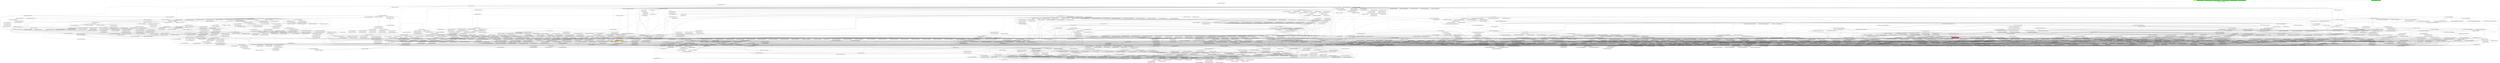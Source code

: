 digraph enhanced {
	"ochiai" [style=striped shape=box fillcolor="yellow"];
	"d4" [style=striped shape=box fillcolor="yellow"];
	"com.google.javascript.rhino.Node$NodeMismatch#2194" [style=striped shape=box fillcolor="orange:yellow"];
	"com.google.javascript.jscomp.InlineFunctionsTest#375" [style=striped shape=box fillcolor="green"];
	"com.google.javascript.jscomp.InlineFunctionsTest#152" [style=striped shape=box fillcolor="green"];
	"com.google.javascript.jscomp.InlineFunctionsTest#1098" [style=striped shape=box fillcolor="green"];
	"com.google.javascript.jscomp.FunctionInjector#691" [style=striped shape=box fillcolor="red"];
	"com.google.javascript.jscomp.InlineFunctionsTest#2060" [style=striped shape=box fillcolor="green"];
	"real" [style=striped shape=box fillcolor="red"];
	"com.google.javascript.jscomp.InlineFunctionsTest#603" [style=striped shape=box fillcolor="green"];
	"com.google.javascript.jscomp.InlineFunctionsTest#598" [style=striped shape=box fillcolor="green"];
	"com.google.javascript.jscomp.InlineFunctionsTest#389" [style=striped shape=box fillcolor="green"];
	"com.google.javascript.rhino.head.ast.PropertyGet#52" -> "com.google.javascript.rhino.head.ast.InfixExpression#95";
	"com.google.javascript.jscomp.parsing.IRFactory$TransformDispatcher#863" -> "com.google.javascript.rhino.head.ast.InfixExpression#95";
	"com.google.javascript.rhino.head.Parser#506" -> "com.google.javascript.rhino.head.Parser#735";
	"com.google.javascript.rhino.head.Parser#2728" -> "com.google.javascript.rhino.head.Parser#735";
	"com.google.javascript.jscomp.FunctionToBlockMutator#480" -> "com.google.javascript.rhino.IR#283" [style=bold];
	"com.google.javascript.rhino.head.ast.VariableDeclaration#72" -> "com.google.javascript.rhino.head.ast.AstNode#440";
	"com.google.javascript.rhino.head.ast.InfixExpression#60" -> "com.google.javascript.rhino.head.ast.AstNode#440";
	"com.google.javascript.rhino.head.ast.InfixExpression#105" -> "com.google.javascript.rhino.head.ast.AstNode#440";
	"com.google.javascript.rhino.head.ast.InfixExpression#128" -> "com.google.javascript.rhino.head.ast.AstNode#440";
	"com.google.javascript.rhino.head.ast.FunctionCall#57" -> "com.google.javascript.rhino.head.ast.AstNode#440";
	"com.google.javascript.rhino.head.ast.NumberLiteral#68" -> "com.google.javascript.rhino.head.ast.AstNode#440";
	"com.google.javascript.rhino.head.ast.FunctionNode#201" -> "com.google.javascript.rhino.head.ast.AstNode#440";
	"com.google.javascript.rhino.head.ast.ExpressionStatement#90" -> "com.google.javascript.rhino.head.ast.AstNode#440";
	"com.google.javascript.rhino.head.ast.LabeledStatement#98" -> "com.google.javascript.rhino.head.ast.AstNode#440";
	"com.google.javascript.rhino.head.ast.AstNode#260" -> "com.google.javascript.rhino.head.ast.AstNode#440";
	"com.google.javascript.rhino.head.ast.FunctionCall#94" -> "com.google.javascript.rhino.head.ast.AstNode#440";
	"com.google.javascript.rhino.head.ast.UnaryExpression#61" -> "com.google.javascript.rhino.head.ast.AstNode#440";
	"com.google.javascript.rhino.head.ast.UnaryExpression#102" -> "com.google.javascript.rhino.head.ast.AstNode#440";
	"com.google.javascript.rhino.head.ast.IfStatement#54" -> "com.google.javascript.rhino.head.ast.AstNode#440";
	"com.google.javascript.rhino.head.ast.ElementGet#63" -> "com.google.javascript.rhino.head.ast.AstNode#440";
	"com.google.javascript.rhino.head.ast.LabeledStatement#67" -> "com.google.javascript.rhino.head.ast.AstNode#440";
	"com.google.javascript.rhino.head.ast.IfStatement#71" -> "com.google.javascript.rhino.head.ast.AstNode#440";
	"com.google.javascript.rhino.head.ast.ElementGet#80" -> "com.google.javascript.rhino.head.ast.AstNode#440";
	"com.google.javascript.rhino.head.ast.BreakStatement#75" -> "com.google.javascript.rhino.head.ast.AstNode#440";
	"com.google.javascript.rhino.head.ast.Name#69" -> "com.google.javascript.rhino.head.ast.AstNode#440";
	"com.google.javascript.rhino.head.ast.FunctionNode#162" -> "com.google.javascript.rhino.head.ast.AstNode#440";
	"com.google.javascript.jscomp.Compiler#2090" -> "com.google.javascript.jscomp.Compiler#2064";
	"com.google.javascript.jscomp.Compiler#2190" -> "com.google.javascript.jscomp.Compiler#2064";
	"com.google.javascript.rhino.head.Parser#2429" -> "com.google.javascript.rhino.head.ast.FunctionCall#128";
	"com.google.javascript.jscomp.parsing.ParserRunner#112" -> "com.google.javascript.rhino.head.CompilerEnvirons#109" [style=bold];
	"com.google.javascript.rhino.jstype.TemplateTypeMap#198" -> "com.google.javascript.rhino.jstype.TemplateTypeMap#252";
	"com.google.javascript.rhino.head.ast.UnaryExpression#47" -> "com.google.javascript.rhino.head.ast.UnaryExpression#61";
	"com.google.javascript.rhino.Node#1028" -> "com.google.javascript.rhino.Node#934";
	"com.google.common.collect.ObjectArrays#112" -> "com.google.common.collect.ObjectArrays#61" [style=bold];
	"com.google.javascript.rhino.Node#1014" -> "com.google.javascript.rhino.Node#1023" [style=bold];
	"com.google.javascript.jscomp.SourceFile$Preloaded#422" -> "com.google.javascript.jscomp.SourceFile#81";
	"com.google.javascript.jscomp.FunctionToBlockMutator#326" -> "com.google.javascript.jscomp.FunctionToBlockMutator#401";
	"com.google.javascript.jscomp.Normalize$PropagateConstantAnnotationsOverVars#242" -> "com.google.javascript.jscomp.Compiler#2057";
	"com.google.javascript.jscomp.FunctionToBlockMutator#178" -> "com.google.javascript.jscomp.Compiler#2057";
	"com.google.javascript.jscomp.Normalize$VerifyConstants#301" -> "com.google.javascript.jscomp.Compiler#2057";
	"com.google.javascript.jscomp.Normalize$NormalizeStatements#423" -> "com.google.javascript.jscomp.Compiler#2057";
	"com.google.javascript.jscomp.FunctionInjector#121" -> "com.google.javascript.jscomp.Compiler#2057";
	"com.google.javascript.jscomp.FunctionToBlockMutator#66" -> "com.google.javascript.jscomp.Compiler#2057";
	"com.google.javascript.jscomp.InlineFunctions#335" -> "com.google.javascript.jscomp.Compiler#2057";
	"com.google.javascript.jscomp.ExpressionDecomposer#113" -> "com.google.javascript.jscomp.Compiler#2050";
	"com.google.javascript.jscomp.MakeDeclaredNamesUnique#160" -> "com.google.javascript.jscomp.Compiler#2050";
	"com.google.javascript.jscomp.ExpressionDecomposer#98" -> "com.google.javascript.jscomp.Compiler#2050";
	"com.google.javascript.jscomp.Compiler#2028" -> "com.google.javascript.jscomp.Compiler#2050";
	"com.google.javascript.jscomp.Normalize$PropagateConstantAnnotationsOverVars#242" -> "com.google.javascript.rhino.Node#2350";
	"com.google.javascript.jscomp.NodeUtil#2871" -> "com.google.javascript.rhino.Node#2350";
	"com.google.javascript.jscomp.InlineFunctions#426" -> "com.google.javascript.rhino.Node#2350";
	"com.google.javascript.jscomp.NodeUtil#1002" -> "com.google.javascript.rhino.Node#2350";
	"com.google.javascript.jscomp.FunctionInjector$2#639" -> "com.google.javascript.rhino.Node#2350";
	"com.google.javascript.jscomp.SimpleDefinitionFinder#137" -> "com.google.javascript.rhino.Node#2350";
	"com.google.javascript.jscomp.NodeUtil#794" -> "com.google.javascript.rhino.Node#2350";
	"com.google.javascript.jscomp.NodeUtil$MatchNameNode#2644" -> "com.google.javascript.rhino.Node#2350";
	"com.google.javascript.jscomp.InlineFunctions$FindCandidatesReferences#548" -> "com.google.javascript.rhino.Node#2350";
	"com.google.javascript.jscomp.FunctionArgumentInjector$ReferencedAfterSideEffect#461" -> "com.google.javascript.rhino.Node#2350";
	"com.google.javascript.jscomp.InlineFunctions#784" -> "com.google.javascript.rhino.Node#2350";
	"com.google.javascript.jscomp.InlineFunctions$FindCandidateFunctions#174" -> "com.google.javascript.rhino.Node#2350";
	"com.google.javascript.jscomp.Normalize$VerifyConstants#301" -> "com.google.javascript.rhino.Node#2350";
	"com.google.javascript.jscomp.DefinitionsRemover$FunctionArgumentDefinition#215" -> "com.google.javascript.rhino.Node#2350";
	"com.google.javascript.jscomp.SyntacticScopeCreator#191" -> "com.google.javascript.rhino.Node#2350";
	"com.google.javascript.jscomp.FunctionInjector#221" -> "com.google.javascript.rhino.Node#2350";
	"com.google.javascript.jscomp.NodeUtil#1594" -> "com.google.javascript.rhino.Node#2350";
	"com.google.javascript.jscomp.FunctionInjector$1#146" -> "com.google.javascript.rhino.Node#2350";
	"com.google.javascript.jscomp.PrepareAst$PrepareAnnotations#158" -> "com.google.javascript.rhino.Node#2350";
	"com.google.javascript.rhino.IR#492" -> "com.google.javascript.rhino.Node#2350";
	"com.google.javascript.jscomp.InlineFunctions$CallVisitor#388" -> "com.google.javascript.rhino.Node#2350";
	"com.google.javascript.jscomp.FunctionArgumentInjector$ReferencedAfterSideEffect#398" -> "com.google.javascript.rhino.Node#2350";
	"com.google.javascript.jscomp.InlineFunctions$FindCandidatesReferences#476" -> "com.google.javascript.rhino.Node#2350";
	"com.google.javascript.jscomp.FunctionArgumentInjector#473" -> "com.google.javascript.rhino.Node#2350";
	"com.google.javascript.jscomp.FunctionArgumentInjector#197" -> "com.google.javascript.rhino.Node#2350";
	"com.google.javascript.rhino.IR#156" -> "com.google.javascript.rhino.Node#2350";
	"com.google.javascript.jscomp.parsing.IRFactory$TransformDispatcher#529" -> "com.google.javascript.rhino.Node#2350";
	"com.google.javascript.jscomp.Normalize$NormalizeStatements#423" -> "com.google.javascript.rhino.Node#2350";
	"com.google.javascript.jscomp.FunctionInjector#395" -> "com.google.javascript.rhino.Node#2350";
	"com.google.javascript.jscomp.CodeGenerator#841" -> "com.google.javascript.rhino.Node#2350";
	"com.google.javascript.jscomp.SyntacticScopeCreator#73" -> "com.google.javascript.rhino.Node#2350";
	"com.google.javascript.jscomp.FunctionInjector#691" -> "com.google.javascript.rhino.Node#2350";
	"com.google.javascript.jscomp.FunctionArgumentInjector#63" -> "com.google.javascript.rhino.Node#2350";
	"com.google.javascript.jscomp.SimpleDefinitionFinder$DefinitionGatheringCallback#162" -> "com.google.javascript.rhino.Node#2350";
	"com.google.javascript.jscomp.NodeUtil#3088" -> "com.google.javascript.rhino.Node#2350";
	"com.google.javascript.jscomp.MarkNoSideEffectCalls$GatherNoSideEffectFunctions#121" -> "com.google.javascript.rhino.Node#2350";
	"com.google.javascript.jscomp.NodeTraversal#502" -> "com.google.javascript.jscomp.NodeTraversal#231";
	"com.google.javascript.jscomp.Normalize$PropagateConstantAnnotationsOverVars#236" -> "com.google.javascript.jscomp.NodeTraversal#231";
	"com.google.javascript.jscomp.Normalize#123" -> "com.google.javascript.jscomp.NodeTraversal#231";
	"com.google.javascript.jscomp.NodeTraversal#493" -> "com.google.javascript.jscomp.NodeTraversal#231";
	"com.google.javascript.jscomp.parsing.IRFactory#526" -> "com.google.javascript.jscomp.parsing.TypeSafeDispatcher#121" [style=bold];
	"com.google.javascript.jscomp.SyntacticScopeCreator#191" -> "com.google.javascript.jscomp.Scope#610";
	"com.google.javascript.jscomp.NodeTraversal#231" -> "com.google.javascript.jscomp.NodeTraversal#239";
	"com.google.javascript.jscomp.Normalize#700" -> "com.google.javascript.jscomp.NodeTraversal#239";
	"com.google.javascript.rhino.head.Parser#2374" -> "com.google.javascript.rhino.head.ast.FunctionCall#135";
	"com.google.common.collect.HashMultiset#72" -> "com.google.common.collect.AbstractMapBasedMultiset#61";
	"com.google.javascript.jscomp.DefinitionsRemover#42" -> "com.google.javascript.jscomp.DefinitionsRemover$VarDefinition#373";
	"com.google.javascript.rhino.Node#1023" -> "com.google.javascript.rhino.Node#1028";
	"com.google.javascript.rhino.Node#1028" -> "com.google.javascript.rhino.Node#1028";
	"com.google.javascript.jscomp.MarkNoSideEffectCalls$SetNoSideEffectCallProperty#175" -> "com.google.javascript.rhino.Node#2358";
	"com.google.javascript.jscomp.NodeUtil#1681" -> "com.google.javascript.rhino.Node$AncestorIterable$1#1364";
	"com.google.javascript.jscomp.ExpressionDecomposer#748" -> "com.google.javascript.rhino.Node$AncestorIterable$1#1364";
	"com.google.javascript.jscomp.ExpressionDecomposer#658" -> "com.google.javascript.rhino.Node$AncestorIterable$1#1364";
	"com.google.javascript.rhino.Node$AncestorIterable$1#1361" -> "com.google.javascript.rhino.Node$AncestorIterable$1#1364";
	"com.google.javascript.jscomp.FunctionToBlockMutator#420" -> "com.google.javascript.jscomp.NodeUtil#756";
	"com.google.javascript.jscomp.FunctionToBlockMutator#436" -> "com.google.javascript.jscomp.NodeUtil#756";
	"com.google.javascript.jscomp.SyntacticScopeCreator#73" -> "com.google.javascript.rhino.Node#2382";
	"com.google.javascript.jscomp.DefinitionsRemover#42" -> "com.google.javascript.rhino.Node#2382";
	"com.google.common.collect.RegularImmutableMap#77" -> "com.google.common.collect.ImmutableMap#315";
	"com.google.common.collect.RegularImmutableMap#53" -> "com.google.common.collect.ImmutableMap#315";
	"com.google.javascript.jscomp.NodeTraversal#617" -> "com.google.javascript.jscomp.NodeTraversal#680" [style=bold];
	"com.google.javascript.jscomp.ExpressionDecomposer#748" -> "com.google.javascript.jscomp.ExpressionDecomposer#860";
	"com.google.javascript.rhino.jstype.PrototypeObjectType#318" -> "com.google.javascript.rhino.jstype.PrototypeObjectType#366";
	"com.google.javascript.rhino.Node#941" -> "com.google.javascript.rhino.Node#951" [style=bold];
	"com.google.javascript.jscomp.FunctionArgumentInjector#248" -> "com.google.javascript.jscomp.NodeUtil#766";
	"com.google.javascript.jscomp.PrepareAst$PrepareAnnotations#125" -> "com.google.javascript.rhino.Node#2374" [style=bold];
	"com.google.javascript.jscomp.CodeGenerator#108" -> "com.google.javascript.rhino.Node#2370";
	"com.google.javascript.rhino.head.ContextFactory#409" -> "com.google.javascript.rhino.head.Kit#284";
	"com.google.javascript.rhino.head.ContextFactory#420" -> "com.google.javascript.rhino.head.Kit#284";
	"com.google.javascript.rhino.head.Parser#2519" -> "com.google.javascript.rhino.head.CompilerEnvirons#114";
	"com.google.javascript.rhino.head.Parser#2825" -> "com.google.javascript.rhino.head.CompilerEnvirons#114";
	"com.google.javascript.jscomp.NodeTraversal#516" -> "com.google.javascript.jscomp.NodeTraversal#692";
	"com.google.javascript.jscomp.Normalize$NormalizeStatements#386" -> "com.google.javascript.jscomp.Normalize$NormalizeStatements#463";
	"com.google.javascript.rhino.head.TokenStream#1249" -> "com.google.javascript.rhino.head.TokenStream#1329" [style=bold];
	"com.google.javascript.rhino.Node#934" -> "com.google.javascript.rhino.Node#941";
	"com.google.javascript.rhino.head.Parser#2221" -> "com.google.javascript.rhino.head.ast.UnaryExpression#47";
	"com.google.javascript.jscomp.CodeGenerator#108" -> "com.google.javascript.jscomp.CodePrinter$MappedCodePrinter#92";
	"com.google.javascript.jscomp.FunctionInjector#767" -> "com.google.javascript.jscomp.Compiler#1191";
	"com.google.javascript.rhino.head.Parser#399" -> "com.google.javascript.rhino.head.ast.Scope#81" [style=bold];
	"com.google.javascript.jscomp.NodeUtil#1681" -> "com.google.javascript.rhino.Node$AncestorIterable$1#1361";
	"com.google.javascript.rhino.Node$AncestorIterable#1361" -> "com.google.javascript.rhino.Node$AncestorIterable$1#1361";
	"com.google.javascript.jscomp.ExpressionDecomposer#748" -> "com.google.javascript.rhino.Node$AncestorIterable$1#1361";
	"com.google.javascript.jscomp.ExpressionDecomposer#658" -> "com.google.javascript.rhino.Node$AncestorIterable$1#1361";
	"com.google.javascript.rhino.Node$AncestorIterable$1#1361" -> "com.google.javascript.rhino.Node$AncestorIterable$1#1361";
	"com.google.javascript.jscomp.NodeUtil#3088" -> "com.google.javascript.rhino.Node#2378";
	"com.google.javascript.jscomp.NodeUtil#2871" -> "com.google.javascript.jscomp.NodeUtil#2099";
	"com.google.javascript.jscomp.Normalize$NormalizeStatements#423" -> "com.google.javascript.jscomp.NodeUtil#2099";
	"com.google.javascript.jscomp.ExpressionDecomposer#302" -> "com.google.javascript.jscomp.NodeUtil#2099";
	"com.google.javascript.jscomp.NodeUtil#3088" -> "com.google.javascript.jscomp.NodeUtil#2099";
	"com.google.javascript.jscomp.DefinitionsRemover#42" -> "com.google.javascript.jscomp.NodeUtil#2099";
	"com.google.javascript.jscomp.parsing.ParserRunner#112" -> "com.google.javascript.rhino.head.CompilerEnvirons#143" [style=bold];
	"com.google.javascript.rhino.head.Parser#2080" -> "com.google.javascript.rhino.head.Parser#2091" [style=bold];
	"com.google.javascript.jscomp.FunctionArgumentInjector#248" -> "com.google.javascript.jscomp.NodeUtil#777";
	"com.google.common.collect.AbstractMultiset$EntrySet#177" -> "com.google.common.collect.AbstractMapBasedMultiset#87";
	"com.google.javascript.jscomp.FunctionToBlockMutator#480" -> "com.google.javascript.rhino.IR#245";
	"com.google.javascript.jscomp.FunctionToBlockMutator#326" -> "com.google.javascript.rhino.IR#245";
	"com.google.javascript.jscomp.NodeTraversal#617" -> "com.google.javascript.jscomp.NodeTraversal#661";
	"com.google.javascript.jscomp.MakeDeclaredNamesUnique#77" -> "com.google.javascript.jscomp.NodeTraversal#661";
	"com.google.javascript.jscomp.FunctionInjector#613" -> "com.google.javascript.jscomp.NodeTraversal#661";
	"com.google.javascript.jscomp.FunctionToBlockMutator#401" -> "com.google.javascript.jscomp.FunctionToBlockMutator#436";
	"com.google.javascript.jscomp.FunctionToBlockMutator#480" -> "com.google.javascript.jscomp.FunctionToBlockMutator#436";
	"com.google.javascript.rhino.head.Parser#735" -> "com.google.javascript.rhino.head.CompilerEnvirons#148";
	"com.google.javascript.rhino.head.Parser#3446" -> "com.google.javascript.rhino.head.CompilerEnvirons#148";
	"com.google.javascript.rhino.head.Parser#892" -> "com.google.javascript.rhino.head.CompilerEnvirons#148";
	"com.google.javascript.jscomp.parsing.ParserRunner#112" -> "com.google.javascript.rhino.head.CompilerEnvirons#95" [style=bold];
	"com.google.javascript.jscomp.ExpressionDecomposer#748" -> "com.google.javascript.jscomp.ExpressionDecomposer#881";
	"com.google.javascript.jscomp.ExpressionDecomposer#302" -> "com.google.javascript.jscomp.ExpressionDecomposer#881";
	"com.google.javascript.rhino.jstype.FunctionType#66" -> "com.google.javascript.rhino.jstype.PrototypeObjectType#302";
	"com.google.javascript.rhino.jstype.JSType#1307" -> "com.google.javascript.rhino.jstype.PrototypeObjectType#302";
	"com.google.javascript.rhino.jstype.JSTypeRegistry#646" -> "com.google.javascript.rhino.jstype.PrototypeObjectType#302";
	"com.google.javascript.jscomp.Tracer#235" -> "com.google.javascript.jscomp.Tracer#959";
	"com.google.javascript.jscomp.Tracer#408" -> "com.google.javascript.jscomp.Tracer#959";
	"com.google.javascript.jscomp.NodeUtil#766" -> "com.google.javascript.jscomp.NodeUtil#770";
	"com.google.javascript.jscomp.FunctionInjector#691" -> "com.google.javascript.jscomp.NodeUtil#770";
	"com.google.javascript.jscomp.Compiler#275" -> "com.google.javascript.jscomp.CompilerOptions#1416" [style=bold];
	"com.google.javascript.rhino.head.Parser#2069" -> "com.google.javascript.rhino.head.Parser#2080" [style=bold];
	"com.google.javascript.jscomp.CodeGenerator#108" -> "com.google.javascript.rhino.Node#2394";
	"com.google.javascript.jscomp.LineNumberCheck#61" -> "com.google.javascript.rhino.Node#2394";
	"com.google.javascript.jscomp.NodeUtil#1775" -> "com.google.javascript.rhino.Node#2394";
	"com.google.javascript.jscomp.NodeUtil#2932" -> "com.google.javascript.rhino.Node#2394";
	"com.google.javascript.jscomp.CompilerInput#117" -> "com.google.javascript.rhino.Node#2394";
	"com.google.javascript.jscomp.NodeUtil#1946" -> "com.google.javascript.rhino.Node#2394";
	"com.google.javascript.jscomp.LineNumberCheck#69" -> "com.google.javascript.rhino.Node#2394";
	"com.google.javascript.jscomp.FunctionToBlockMutator#401" -> "com.google.javascript.rhino.Node#2390";
	"com.google.javascript.jscomp.FunctionInjector#691" -> "com.google.javascript.rhino.Node#2390";
	"com.google.javascript.jscomp.FunctionInjector#544" -> "com.google.javascript.rhino.Node#2390";
	"com.google.javascript.jscomp.FunctionInjector#257" -> "com.google.javascript.rhino.Node#2390";
	"com.google.javascript.jscomp.FunctionToBlockMutator#480" -> "com.google.javascript.rhino.Node#2390";
	"com.google.javascript.jscomp.FunctionToBlockMutator#468" -> "com.google.javascript.rhino.Node#2390";
	"com.google.javascript.jscomp.InlineFunctions$FindCandidateFunctions#165" -> "com.google.javascript.jscomp.NodeTraversal#672";
	"com.google.javascript.jscomp.MakeDeclaredNamesUnique#100" -> "com.google.javascript.jscomp.NodeTraversal#672";
	"com.google.javascript.jscomp.SimpleDefinitionFinder$DefinitionGatheringCallback#162" -> "com.google.javascript.jscomp.NodeTraversal#672";
	"com.google.javascript.jscomp.MakeDeclaredNamesUnique#77" -> "com.google.javascript.jscomp.NodeTraversal#672";
	"com.google.javascript.jscomp.FunctionInjector#613" -> "com.google.javascript.jscomp.NodeTraversal#672";
	"com.google.common.collect.Iterators#1063" -> "com.google.common.collect.Iterators$12#1063" [style=bold];
	"com.google.javascript.jscomp.Compiler#372" -> "com.google.common.collect.Iterators$12#1067";
	"com.google.javascript.jscomp.Compiler#441" -> "com.google.common.collect.Iterators$12#1067";
	"com.google.javascript.jscomp.NodeTraversal#672" -> "com.google.javascript.jscomp.NodeTraversal#676";
	"com.google.javascript.jscomp.Compiler#372" -> "com.google.common.collect.Iterators$12#1071";
	"com.google.javascript.jscomp.Compiler#441" -> "com.google.common.collect.Iterators$12#1071";
	"com.google.javascript.rhino.head.ast.Symbol#33" -> "com.google.javascript.rhino.head.ast.Symbol#69" [style=bold];
	"com.google.javascript.jscomp.ExpressionDecomposer#147" -> "com.google.javascript.jscomp.NodeUtil#781";
	"com.google.javascript.jscomp.NodeUtil#777" -> "com.google.javascript.jscomp.NodeUtil#781";
	"com.google.javascript.jscomp.FunctionInjector#691" -> "com.google.javascript.jscomp.NodeUtil#781";
	"com.google.javascript.jscomp.ExpressionDecomposer#748" -> "com.google.javascript.jscomp.NodeUtil#781";
	"com.google.javascript.rhino.head.ast.Scope#187" -> "com.google.javascript.rhino.head.ast.Symbol#62" [style=bold];
	"com.google.javascript.jscomp.FunctionToBlockMutator#178" -> "com.google.javascript.jscomp.RenameLabels#271";
	"com.google.javascript.rhino.head.Parser#1480" -> "com.google.javascript.rhino.head.ast.LabeledStatement#104";
	"com.google.javascript.rhino.head.ast.Scope#81" -> "com.google.javascript.rhino.head.ast.Scope#55";
	"com.google.javascript.jscomp.Compiler#2090" -> "com.google.javascript.jscomp.Compiler#2085" [style=bold];
	"com.google.javascript.jscomp.NodeUtil#794" -> "com.google.javascript.jscomp.NodeUtil#794";
	"com.google.javascript.jscomp.NodeUtil#781" -> "com.google.javascript.jscomp.NodeUtil#794";
	"com.google.javascript.jscomp.NodeUtil#770" -> "com.google.javascript.jscomp.NodeUtil#794";
	"com.google.javascript.rhino.head.Parser#735" -> "com.google.javascript.rhino.head.ast.ScriptNode#66";
	"com.google.javascript.rhino.head.Parser#506" -> "com.google.javascript.rhino.head.ast.ScriptNode#66";
	"com.google.javascript.jscomp.parsing.IRFactory#181" -> "com.google.javascript.rhino.Node#1093";
	"com.google.javascript.jscomp.JsAst#82" -> "com.google.javascript.rhino.Node#1093";
	"com.google.javascript.rhino.IR#319" -> "com.google.javascript.rhino.Node#514";
	"com.google.javascript.rhino.jstype.FunctionParamBuilder#135" -> "com.google.javascript.rhino.Node#514";
	"com.google.javascript.rhino.IR#245" -> "com.google.javascript.rhino.Node#514";
	"com.google.javascript.jscomp.parsing.IRFactory#1528" -> "com.google.javascript.rhino.Node#514";
	"com.google.javascript.jscomp.JsAst#82" -> "com.google.javascript.jscomp.Compiler#2090" [style=bold];
	"com.google.javascript.jscomp.CodePrinter$CompactCodePrinter#441" -> "com.google.javascript.jscomp.CodePrinter$MappedCodePrinter#61";
	"com.google.javascript.rhino.head.Parser#1921" -> "com.google.javascript.rhino.head.ast.Symbol#33" [style=bold];
	"com.google.javascript.jscomp.FunctionToBlockMutator#380" -> "com.google.javascript.jscomp.FunctionToBlockMutator#420";
	"com.google.javascript.jscomp.FunctionToBlockMutator#436" -> "com.google.javascript.jscomp.FunctionToBlockMutator#420";
	"com.google.javascript.rhino.head.ast.AstRoot#38" -> "com.google.javascript.rhino.head.ast.ScriptNode#50";
	"com.google.javascript.rhino.head.ast.FunctionNode#100" -> "com.google.javascript.rhino.head.ast.ScriptNode#50";
	"com.google.javascript.rhino.head.Parser#399" -> "com.google.javascript.rhino.head.ast.Scope#48";
	"com.google.javascript.rhino.head.Parser#412" -> "com.google.javascript.rhino.head.ast.Scope#48";
	"com.google.javascript.rhino.jstype.JSTypeRegistry#242" -> "com.google.javascript.rhino.jstype.ErrorFunctionType#51" [style=bold];
	"com.google.common.collect.Iterators#1033" -> "com.google.common.collect.Iterators#119";
	"com.google.javascript.rhino.IR#455" -> "com.google.javascript.rhino.Node#502";
	"com.google.javascript.rhino.jstype.FunctionType#66" -> "com.google.javascript.rhino.jstype.PrototypeObjectType#313";
	"com.google.javascript.rhino.jstype.JSTypeRegistry#646" -> "com.google.javascript.rhino.jstype.PrototypeObjectType#313";
	"com.google.javascript.jscomp.Normalize$NormalizeStatements#386" -> "com.google.javascript.jscomp.Normalize$NormalizeStatements#423";
	"com.google.javascript.jscomp.FunctionToBlockMutator#326" -> "com.google.javascript.rhino.IR#238";
	"com.google.javascript.rhino.head.Parser#2429" -> "com.google.javascript.rhino.head.ast.FunctionCall#114";
	"com.google.javascript.rhino.head.ast.Symbol#33" -> "com.google.javascript.rhino.head.ast.Symbol#49" [style=bold];
	"com.google.common.collect.HashMultiset#34" -> "com.google.common.collect.AbstractMapBasedMultiset#82" [style=bold];
	"com.google.javascript.rhino.head.ast.ScriptNode#243" -> "com.google.javascript.rhino.head.ast.Symbol#42" [style=bold];
	"com.google.javascript.rhino.jstype.UnionTypeBuilder#123" -> "com.google.javascript.rhino.jstype.PrototypeObjectType#318";
	"com.google.javascript.jscomp.FunctionInjector#457" -> "com.google.javascript.jscomp.FunctionToBlockMutator#48";
	"com.google.javascript.jscomp.Compiler#1064" -> "com.google.javascript.rhino.InputId#61";
	"com.google.javascript.jscomp.Compiler#1099" -> "com.google.javascript.rhino.InputId#61";
	"com.google.javascript.rhino.head.ast.ScriptNode#50" -> "com.google.javascript.rhino.head.ast.Scope#38";
	"com.google.javascript.rhino.head.Parser#1664" -> "com.google.javascript.rhino.head.ast.Scope#38";
	"com.google.javascript.rhino.head.Parser#2004" -> "com.google.javascript.rhino.head.Parser#3818";
	"com.google.javascript.rhino.head.ast.UnaryExpression#61" -> "com.google.javascript.rhino.head.ast.UnaryExpression#102" [style=bold];
	"com.google.javascript.jscomp.parsing.Config#91" -> "com.google.common.collect.ImmutableMap#372";
	"com.google.javascript.jscomp.parsing.IRFactory#441" -> "com.google.javascript.jscomp.parsing.IRFactory#516";
	"com.google.javascript.jscomp.parsing.IRFactory#83" -> "com.google.javascript.jscomp.parsing.IRFactory#516";
	"com.google.common.collect.ImmutableList#303" -> "com.google.common.collect.ObjectArrays#226";
	"com.google.javascript.jscomp.CodeGenerator#108" -> "com.google.javascript.jscomp.CodeGenerator#854";
	"com.google.javascript.jscomp.CodeGenerator#56" -> "com.google.javascript.jscomp.CodeGenerator#854" [style=dotted];
	"com.google.javascript.jscomp.parsing.IRFactory#441" -> "com.google.javascript.jscomp.parsing.IRFactory#510";
	"com.google.javascript.jscomp.parsing.IRFactory#232" -> "com.google.javascript.jscomp.parsing.IRFactory#510";
	"com.google.javascript.jscomp.parsing.IRFactory#83" -> "com.google.javascript.jscomp.parsing.IRFactory#510";
	"com.google.javascript.rhino.jstype.JSType#1233" -> "com.google.javascript.rhino.jstype.JSType#1242";
	"com.google.javascript.rhino.jstype.PrototypeObjectType#318" -> "com.google.javascript.rhino.jstype.JSType#1242";
	"com.google.javascript.jscomp.InlineFunctions#112" -> "com.google.javascript.jscomp.FunctionInjector#944";
	"com.google.javascript.rhino.jstype.UnionTypeBuilder#317" -> "com.google.javascript.rhino.jstype.UnionType#80" [style=bold];
	"com.google.javascript.jscomp.FunctionArgumentInjector#116" -> "com.google.javascript.jscomp.NodeUtil#2045";
	"com.google.javascript.rhino.Node$ObjectPropListItem#317" -> "com.google.javascript.rhino.InputId#74";
	"com.google.javascript.jscomp.DiagnosticGroupWarningsGuard#47" -> "com.google.javascript.jscomp.DiagnosticGroup#110" [style=bold];
	"com.google.javascript.jscomp.parsing.IRFactory#397" -> "com.google.javascript.jscomp.parsing.IRFactory#526";
	"com.google.javascript.jscomp.parsing.IRFactory#367" -> "com.google.javascript.jscomp.parsing.IRFactory#526";
	"com.google.javascript.jscomp.CodeGenerator#108" -> "com.google.javascript.jscomp.CodeGenerator#841";
	"com.google.javascript.jscomp.Normalize$PropagateConstantAnnotationsOverVars#242" -> "com.google.javascript.jscomp.NodeTraversal#633";
	"com.google.javascript.jscomp.Normalize$VerifyConstants#301" -> "com.google.javascript.jscomp.NodeTraversal#633";
	"com.google.javascript.jscomp.Normalize$ScopeTicklingCallback#831" -> "com.google.javascript.jscomp.NodeTraversal#633";
	"com.google.javascript.jscomp.SimpleDefinitionFinder$UseSiteGatheringCallback#276" -> "com.google.javascript.jscomp.NodeTraversal#633";
	"com.google.javascript.jscomp.CompilerTestCase#178" -> "com.google.javascript.jscomp.CompilerOptions#901";
	"com.google.javascript.jscomp.CodePrinter$Builder#564" -> "com.google.javascript.jscomp.CompilerOptions#901";
	"com.google.javascript.jscomp.FunctionInjector#457" -> "com.google.javascript.jscomp.FunctionToBlockMutator#66";
	"com.google.javascript.rhino.head.CompilerEnvirons#33" -> "com.google.javascript.rhino.head.CompilerEnvirons#63";
	"com.google.javascript.jscomp.CodingConventions$Proxy#89" -> "com.google.javascript.jscomp.CodingConventions$DefaultCodingConvention#283";
	"com.google.javascript.jscomp.FunctionArgumentInjector#116" -> "com.google.javascript.jscomp.NodeUtil#2036";
	"com.google.javascript.jscomp.InlineFunctions$FindCandidateFunctions#211" -> "com.google.javascript.jscomp.NodeUtil#2036";
	"com.google.javascript.jscomp.InlineFunctions$CallVisitor#388" -> "com.google.javascript.jscomp.NodeUtil#2036";
	"com.google.javascript.jscomp.CompilerTestCase#773" -> "com.google.javascript.jscomp.RecentChange#23";
	"com.google.javascript.jscomp.Compiler#246" -> "com.google.javascript.jscomp.RecentChange#23";
	"com.google.javascript.rhino.jstype.JSTypeRegistry#1042" -> "com.google.javascript.rhino.jstype.UnionTypeBuilder#317" [style=bold];
	"com.google.javascript.rhino.jstype.UnionTypeBuilder#317" -> "com.google.javascript.rhino.jstype.UnionTypeBuilder#327" [style=bold];
	"com.google.javascript.jscomp.CodePrinter#36" -> "com.google.javascript.jscomp.CodePrinter#663" [style=bold];
	"com.google.javascript.jscomp.CodeGenerator#108" -> "com.google.javascript.jscomp.NodeUtil#1191";
	"com.google.javascript.jscomp.CodeGenerator#937" -> "com.google.javascript.jscomp.NodeUtil#1191";
	"com.google.javascript.jscomp.parsing.ParserRunner#112" -> "com.google.javascript.rhino.head.CompilerEnvirons#33" [style=bold];
	"com.google.javascript.jscomp.CompilerTestCase#773" -> "com.google.javascript.jscomp.RecentChange#36";
	"com.google.javascript.jscomp.CompilerTestCase#773" -> "com.google.javascript.jscomp.NodeUtil#3357";
	"com.google.javascript.jscomp.Compiler#965" -> "com.google.javascript.jscomp.RecentChange#32";
	"com.google.javascript.jscomp.CompilerTestCase#773" -> "com.google.javascript.jscomp.RecentChange#32";
	"com.google.javascript.jscomp.parsing.IRFactory$TransformDispatcher#529" -> "com.google.javascript.rhino.head.ast.UnaryExpression#111";
	"com.google.javascript.rhino.head.Parser#463" -> "com.google.javascript.rhino.head.AttachJsDocs#94";
	"com.google.javascript.rhino.jstype.UnionTypeBuilder#123" -> "com.google.javascript.rhino.jstype.JSType#1233";
	"com.google.javascript.jscomp.CompilerInput#117" -> "com.google.javascript.jscomp.JsAst#49";
	"com.google.common.collect.ImmutableSet#179" -> "com.google.common.collect.ObjectArrays#239";
	"com.google.common.collect.ObjectArrays#230" -> "com.google.common.collect.ObjectArrays#239";
	"com.google.common.collect.AbstractIndexedListIterator#68" -> "com.google.common.collect.UnmodifiableListIterator#34";
	"com.google.common.base.Preconditions#285" -> "com.google.common.base.Preconditions#305" [style=bold];
	"com.google.javascript.jscomp.Compiler#2050" -> "com.google.javascript.jscomp.RecentChange#28";
	"com.google.common.collect.ObjectArrays#226" -> "com.google.common.collect.ObjectArrays#230" [style=bold];
	"com.google.javascript.jscomp.NodeTraversal#545" -> "com.google.javascript.jscomp.NodeTraversal#617";
	"com.google.javascript.jscomp.NodeTraversal#299" -> "com.google.javascript.jscomp.NodeTraversal#617";
	"com.google.javascript.jscomp.NodeTraversal#282" -> "com.google.javascript.jscomp.NodeTraversal#617";
	"com.google.javascript.jscomp.CompilerInput#89" -> "com.google.javascript.jscomp.JsAst#41";
	"com.google.common.collect.RegularImmutableMap$EntrySet#201" -> "com.google.common.collect.RegularImmutableAsList#40" [style=bold];
	"com.google.javascript.rhino.head.CompilerEnvirons#33" -> "com.google.javascript.rhino.head.Context#1815" [style=bold];
	"com.google.javascript.jscomp.NodeUtil#2045" -> "com.google.javascript.jscomp.NodeUtil#2016";
	"com.google.javascript.jscomp.NodeUtil#2036" -> "com.google.javascript.jscomp.NodeUtil#2016";
	"com.google.javascript.jscomp.parsing.ParserRunner#112" -> "com.google.javascript.rhino.head.CompilerEnvirons#16";
	"com.google.javascript.rhino.jstype.ObjectType#556" -> "com.google.javascript.rhino.jstype.PrototypeObjectType#384";
	"com.google.javascript.rhino.jstype.FunctionType#66" -> "com.google.javascript.rhino.jstype.PrototypeObjectType#384";
	"com.google.common.collect.AbstractMapBasedMultimap#122" -> "com.google.common.collect.AbstractMultimap#38" [style=bold];
	"com.google.javascript.rhino.head.Parser#869" -> "com.google.javascript.rhino.head.Parser$ConditionData#859";
	"com.google.javascript.rhino.head.Parser$ConditionData#859" -> "com.google.javascript.rhino.head.Parser$ConditionData#859";
	"com.google.javascript.jscomp.ClosureCodingConvention#54" -> "com.google.common.collect.ImmutableSet#364";
	"com.google.javascript.rhino.testing.BaseJSTypeTestCase#234" -> "com.google.javascript.rhino.testing.BaseJSTypeTestCase#391" [style=bold];
	"com.google.javascript.rhino.jstype.FunctionType#453" -> "com.google.javascript.rhino.jstype.PrototypeObjectType#389" [style=bold];
	"com.google.javascript.jscomp.CompilerTestCase#203" -> "com.google.javascript.jscomp.GoogleCodingConvention#44";
	"com.google.javascript.jscomp.GoogleCodingConvention#44" -> "com.google.javascript.jscomp.GoogleCodingConvention#49" [style=bold];
	"com.google.javascript.jscomp.Compiler#1471" -> "com.google.javascript.jscomp.CompilerInput#117";
	"com.google.javascript.jscomp.Compiler#1430" -> "com.google.javascript.jscomp.CompilerInput#117";
	"com.google.javascript.jscomp.Compiler#1301" -> "com.google.javascript.jscomp.CompilerInput#117";
	"com.google.common.collect.Iterators#1033" -> "com.google.common.base.Preconditions#335";
	"com.google.common.collect.AbstractIndexedListIterator#68" -> "com.google.common.base.Preconditions#335";
	"com.google.javascript.jscomp.NodeUtil#3334" -> "com.google.javascript.jscomp.NodeUtil#3334";
	"com.google.javascript.jscomp.NodeUtil#3326" -> "com.google.javascript.jscomp.NodeUtil#3334";
	"com.google.common.collect.ImmutableList#344" -> "com.google.common.collect.RegularImmutableAsList#55";
	"com.google.javascript.jscomp.FunctionArgumentInjector#329" -> "com.google.javascript.jscomp.FunctionArgumentInjector#473";
	"com.google.javascript.jscomp.FunctionArgumentInjector#473" -> "com.google.javascript.jscomp.FunctionArgumentInjector#473";
	"com.google.javascript.jscomp.NodeUtil#794" -> "com.google.javascript.jscomp.NodeUtil#703";
	"com.google.javascript.rhino.jstype.FunctionParamBuilder#95" -> "com.google.javascript.rhino.Node#1907";
	"com.google.javascript.rhino.jstype.FunctionType#1172" -> "com.google.javascript.rhino.jstype.PrototypeObjectType#378";
	"com.google.javascript.rhino.jstype.PrototypeObjectType#296" -> "com.google.javascript.rhino.jstype.PrototypeObjectType#378";
	"com.google.javascript.jscomp.CompilerInput#66" -> "com.google.javascript.jscomp.JsAst#67" [style=bold];
	"com.google.javascript.jscomp.NodeUtil#703" -> "com.google.javascript.jscomp.NodeUtil#712" [style=bold];
	"com.google.javascript.jscomp.RenameLabels$LabelNamespace#285" -> "com.google.javascript.jscomp.RenameLabels$LabelNamespace#285";
	"com.google.javascript.jscomp.RenameLabels$ProcessLabels#133" -> "com.google.javascript.jscomp.RenameLabels$LabelNamespace#285";
	"com.google.javascript.jscomp.RenameLabels$ProcessLabels#116" -> "com.google.javascript.jscomp.RenameLabels$LabelNamespace#285";
	"com.google.javascript.jscomp.CompilerTestCase#773" -> "com.google.javascript.jscomp.NodeUtil#3326" [style=bold];
	"com.google.javascript.jscomp.Compiler#1430" -> "com.google.javascript.jscomp.DependencyOptions#122";
	"com.google.javascript.jscomp.Compiler#1301" -> "com.google.javascript.jscomp.DependencyOptions#122";
	"com.google.common.collect.ImmutableMapEntrySet#35" -> "com.google.common.collect.ImmutableSet#382";
	"com.google.common.collect.RegularImmutableSet#38" -> "com.google.common.collect.ImmutableSet#382";
	"com.google.common.collect.ImmutableList$Builder#641" -> "com.google.common.collect.ImmutableCollection$ArrayBasedBuilder#320" [style=bold];
	"com.google.javascript.jscomp.CompilerInput#73" -> "com.google.javascript.jscomp.JsAst#72";
	"com.google.common.base.Preconditions#335" -> "com.google.common.base.Preconditions#355" [style=bold];
	"com.google.javascript.jscomp.DiagnosticGroupWarningsGuard#47" -> "com.google.javascript.jscomp.DiagnosticGroup#129";
	"com.google.javascript.jscomp.CodeGenerator#1197" -> "com.google.javascript.jscomp.NodeUtil#2483";
	"com.google.javascript.rhino.head.ast.InfixExpression#53" -> "com.google.javascript.rhino.head.ast.InfixExpression#60";
	"com.google.common.collect.RegularImmutableAsList#40" -> "com.google.common.collect.RegularImmutableAsList#34" [style=bold];
	"com.google.javascript.jscomp.MarkNoSideEffectCalls#78" -> "com.google.javascript.jscomp.DefinitionsRemover$VarDefinition#398";
	"com.google.javascript.jscomp.SimpleDefinitionFinder$DefinitionGatheringCallback#162" -> "com.google.javascript.jscomp.DefinitionsRemover$VarDefinition#398";
	"com.google.javascript.jscomp.JsAst#41" -> "com.google.javascript.rhino.InputId#51";
	"com.google.javascript.rhino.jstype.ObjectType#610" -> "com.google.javascript.rhino.jstype.PrototypeObjectType#395";
	"com.google.javascript.rhino.jstype.PrototypeObjectType#407" -> "com.google.javascript.rhino.jstype.PrototypeObjectType#395";
	"com.google.javascript.jscomp.CompilerTestCase#773" -> "com.google.javascript.jscomp.InlineFunctions#112";
	"com.google.javascript.jscomp.NodeUtil#2871" -> "com.google.javascript.jscomp.GoogleCodingConvention#72";
	"com.google.javascript.rhino.Node#514" -> "com.google.javascript.rhino.Node$StringNode#193";
	"com.google.javascript.jscomp.FunctionArgumentInjector#169" -> "com.google.javascript.jscomp.FunctionArgumentInjector#496" [style=bold];
	"com.google.javascript.rhino.head.Parser#932" -> "com.google.javascript.rhino.head.Parser#1605";
	"com.google.javascript.jscomp.parsing.IRFactory$TransformDispatcher#529" -> "com.google.javascript.rhino.head.ast.UnaryExpression#94";
	"com.google.javascript.rhino.head.ast.UnaryExpression#61" -> "com.google.javascript.rhino.head.ast.UnaryExpression#88" [style=bold];
	"com.google.javascript.rhino.jstype.FunctionParamBuilder#80" -> "com.google.javascript.rhino.Node#1925" [style=bold];
	"com.google.common.collect.Multisets$EntrySet#947" -> "com.google.common.collect.Sets$ImprovedAbstractSet#71";
	"com.google.common.collect.LinkedHashMultimap$ValueSet#321" -> "com.google.common.collect.Sets$ImprovedAbstractSet#71";
	"com.google.javascript.rhino.InputId#74" -> "com.google.javascript.rhino.InputId#56";
	"com.google.javascript.jscomp.CompilerInput#101" -> "com.google.javascript.rhino.InputId#56";
	"com.google.javascript.jscomp.JsAst#49" -> "com.google.javascript.jscomp.JsAst#82" [style=bold];
	"com.google.javascript.jscomp.Compiler#1099" -> "com.google.javascript.jscomp.CompilerInput#148";
	"com.google.javascript.jscomp.CodingConventions#42" -> "com.google.javascript.jscomp.CodingConventions$DefaultCodingConvention#249";
	"com.google.javascript.jscomp.CodingConventions$DefaultCodingConvention#249" -> "com.google.javascript.jscomp.CodingConventions$DefaultCodingConvention#249";
	"com.google.javascript.jscomp.SimpleDefinitionFinder$DefinitionGatheringCallback#162" -> "com.google.javascript.jscomp.DefinitionsRemover$VarDefinition#393";
	"com.google.javascript.jscomp.SimpleDefinitionFinder$UseSiteGatheringCallback#276" -> "com.google.javascript.jscomp.DefinitionsRemover$VarDefinition#393";
	"com.google.javascript.jscomp.MarkNoSideEffectCalls$SetNoSideEffectCallProperty#175" -> "com.google.javascript.jscomp.DefinitionsRemover$VarDefinition#393";
	"com.google.javascript.jscomp.ExpressionDecomposer#881" -> "com.google.javascript.jscomp.NodeUtil#1140";
	"com.google.javascript.jscomp.NodeUtil#1129" -> "com.google.javascript.jscomp.NodeUtil#1140";
	"com.google.javascript.jscomp.NodeUtil#1140" -> "com.google.javascript.jscomp.NodeUtil#1140";
	"com.google.javascript.rhino.head.ast.Assignment#36" -> "com.google.javascript.rhino.head.ast.InfixExpression#53";
	"com.google.javascript.rhino.head.ast.PropertyGet#44" -> "com.google.javascript.rhino.head.ast.InfixExpression#53";
	"com.google.javascript.rhino.head.Parser#2185" -> "com.google.javascript.rhino.head.ast.InfixExpression#53";
	"com.google.javascript.rhino.head.Parser#1809" -> "com.google.javascript.rhino.head.ast.VariableDeclaration#83" [style=bold];
	"com.google.javascript.rhino.jstype.NumberType#53" -> "com.google.javascript.rhino.jstype.ValueType#49";
	"com.google.javascript.rhino.jstype.VoidType#54" -> "com.google.javascript.rhino.jstype.ValueType#49";
	"com.google.javascript.rhino.jstype.StringType#53" -> "com.google.javascript.rhino.jstype.ValueType#49";
	"com.google.javascript.rhino.jstype.NullType#54" -> "com.google.javascript.rhino.jstype.ValueType#49";
	"com.google.javascript.rhino.jstype.BooleanType#53" -> "com.google.javascript.rhino.jstype.ValueType#49";
	"com.google.javascript.rhino.jstype.JSType#334" -> "com.google.javascript.rhino.jstype.JSType#350";
	"com.google.javascript.rhino.jstype.JSTypeRegistry#194" -> "com.google.javascript.rhino.jstype.JSTypeRegistry#233" [style=bold];
	"com.google.javascript.rhino.jstype.ObjectType#556" -> "com.google.common.collect.ImmutableList#61";
	"com.google.common.collect.ImmutableList#61" -> "com.google.common.collect.ImmutableList#61";
	"com.google.javascript.rhino.jstype.TemplateTypeMap#322" -> "com.google.common.collect.ImmutableList#61";
	"com.google.javascript.jscomp.ClosureCodingConvention#54" -> "com.google.common.collect.ImmutableList#61";
	"com.google.javascript.rhino.jstype.TemplateTypeMap#71" -> "com.google.common.collect.ImmutableList#61";
	"com.google.common.collect.RegularImmutableMap$EntrySet#188" -> "com.google.common.collect.ImmutableList#61";
	"com.google.javascript.jscomp.CompilerTestCase#773" -> "com.google.javascript.jscomp.Normalize$VerifyConstants#282";
	"com.google.javascript.jscomp.CompilerInput#89" -> "com.google.javascript.jscomp.CompilerInput#66" [style=bold];
	"com.google.javascript.jscomp.InlineFunctions#112" -> "com.google.javascript.jscomp.InlineFunctions#665";
	"com.google.javascript.rhino.jstype.PrototypeObjectType#318" -> "com.google.javascript.rhino.jstype.ObjectType#530";
	"com.google.javascript.jscomp.parsing.IRFactory$TransformDispatcher#914" -> "com.google.javascript.jscomp.parsing.IRFactory$TransformDispatcher#935";
	"com.google.javascript.jscomp.CompilerTestCase#773" -> "com.google.javascript.jscomp.Normalize$VerifyConstants#289";
	"com.google.javascript.rhino.head.Parser#1605" -> "com.google.javascript.rhino.head.Parser#1599" [style=bold];
	"com.google.javascript.jscomp.MakeDeclaredNamesUnique#160" -> "com.google.javascript.rhino.Node$StringNode#223";
	"com.google.javascript.jscomp.parsing.IRFactory#83" -> "com.google.javascript.jscomp.parsing.IRFactory#1508" [style=bold];
	"com.google.javascript.jscomp.FunctionInjector#691" -> "com.google.javascript.jscomp.FunctionInjector#544";
	"com.google.javascript.jscomp.InlineFunctions#241" -> "com.google.javascript.jscomp.FunctionInjector#544";
	"com.google.javascript.rhino.head.Parser#1480" -> "com.google.javascript.rhino.head.ast.BreakStatement#55";
	"com.google.javascript.rhino.jstype.JSTypeRegistry#233" -> "com.google.javascript.rhino.jstype.JSTypeRegistry#242" [style=bold];
	"com.google.javascript.jscomp.NodeUtil#2871" -> "com.google.javascript.jscomp.GoogleCodingConvention#91";
	"com.google.javascript.jscomp.GoogleCodingConvention#72" -> "com.google.javascript.jscomp.GoogleCodingConvention#91";
	"com.google.javascript.jscomp.InlineFunctions#112" -> "com.google.javascript.jscomp.InlineFunctions#652";
	"com.google.javascript.jscomp.parsing.ParserRunner#112" -> "com.google.javascript.rhino.head.Context#619" [style=bold];
	"com.google.javascript.jscomp.MakeDeclaredNamesUnique#108" -> "com.google.javascript.rhino.Node$StringNode#214";
	"com.google.javascript.jscomp.Normalize$PropagateConstantAnnotationsOverVars#242" -> "com.google.javascript.rhino.Node$StringNode#214";
	"com.google.javascript.jscomp.AstValidator#334" -> "com.google.javascript.rhino.Node$StringNode#214";
	"com.google.javascript.jscomp.NodeUtil#2871" -> "com.google.javascript.rhino.Node$StringNode#214";
	"com.google.javascript.jscomp.InlineFunctions#426" -> "com.google.javascript.rhino.Node$StringNode#214";
	"com.google.javascript.jscomp.NodeUtil#1002" -> "com.google.javascript.rhino.Node$StringNode#214";
	"com.google.javascript.jscomp.FunctionInjector$2#639" -> "com.google.javascript.rhino.Node$StringNode#214";
	"com.google.javascript.jscomp.SimpleDefinitionFinder#137" -> "com.google.javascript.rhino.Node$StringNode#214";
	"com.google.javascript.jscomp.NodeUtil#2016" -> "com.google.javascript.rhino.Node$StringNode#214";
	"com.google.javascript.jscomp.InlineFunctions$FunctionVar#1053" -> "com.google.javascript.rhino.Node$StringNode#214";
	"com.google.javascript.jscomp.NodeUtil$MatchNameNode#2644" -> "com.google.javascript.rhino.Node$StringNode#214";
	"com.google.javascript.jscomp.InlineFunctions$FindCandidatesReferences#548" -> "com.google.javascript.rhino.Node$StringNode#214";
	"com.google.javascript.jscomp.InlineFunctions#784" -> "com.google.javascript.rhino.Node$StringNode#214";
	"com.google.javascript.jscomp.DefinitionsRemover#42" -> "com.google.javascript.rhino.Node$StringNode#214";
	"com.google.javascript.jscomp.Normalize$VerifyConstants#301" -> "com.google.javascript.rhino.Node$StringNode#214";
	"com.google.javascript.jscomp.SimpleDefinitionFinder#79" -> "com.google.javascript.rhino.Node$StringNode#214";
	"com.google.javascript.jscomp.SyntacticScopeCreator#191" -> "com.google.javascript.rhino.Node$StringNode#214";
	"com.google.javascript.jscomp.FunctionInjector#121" -> "com.google.javascript.rhino.Node$StringNode#214";
	"com.google.javascript.rhino.Node#951" -> "com.google.javascript.rhino.Node$StringNode#214";
	"com.google.javascript.jscomp.NodeUtil#492" -> "com.google.javascript.rhino.Node$StringNode#214";
	"com.google.javascript.jscomp.AstValidator#327" -> "com.google.javascript.rhino.Node$StringNode#214";
	"com.google.javascript.jscomp.SyntacticScopeCreator#113" -> "com.google.javascript.rhino.Node$StringNode#214";
	"com.google.javascript.rhino.Node#1576" -> "com.google.javascript.rhino.Node$StringNode#214";
	"com.google.javascript.jscomp.FunctionArgumentInjector#116" -> "com.google.javascript.rhino.Node$StringNode#214";
	"com.google.javascript.jscomp.FunctionInjector$1#146" -> "com.google.javascript.rhino.Node$StringNode#214";
	"com.google.javascript.jscomp.PrepareAst$PrepareAnnotations#158" -> "com.google.javascript.rhino.Node$StringNode#214";
	"com.google.javascript.jscomp.InlineFunctions$CallVisitor#388" -> "com.google.javascript.rhino.Node$StringNode#214";
	"com.google.javascript.jscomp.FunctionArgumentInjector$ReferencedAfterSideEffect#398" -> "com.google.javascript.rhino.Node$StringNode#214";
	"com.google.javascript.jscomp.InlineFunctions$NamedFunction#1023" -> "com.google.javascript.rhino.Node$StringNode#214";
	"com.google.javascript.jscomp.FunctionArgumentInjector#197" -> "com.google.javascript.rhino.Node$StringNode#214";
	"com.google.javascript.jscomp.MakeDeclaredNamesUnique#215" -> "com.google.javascript.rhino.Node$StringNode#214";
	"com.google.javascript.jscomp.FunctionArgumentInjector#496" -> "com.google.javascript.rhino.Node$StringNode#214";
	"com.google.javascript.jscomp.CodeGenerator#108" -> "com.google.javascript.rhino.Node$StringNode#214";
	"com.google.javascript.jscomp.CodeGenerator#841" -> "com.google.javascript.rhino.Node$StringNode#214";
	"com.google.javascript.jscomp.SyntacticScopeCreator#73" -> "com.google.javascript.rhino.Node$StringNode#214";
	"com.google.javascript.jscomp.FunctionArgumentInjector#63" -> "com.google.javascript.rhino.Node$StringNode#214";
	"com.google.javascript.jscomp.MakeDeclaredNamesUnique#160" -> "com.google.javascript.rhino.Node$StringNode#214";
	"com.google.javascript.jscomp.DefinitionsRemover$VarDefinition#373" -> "com.google.javascript.rhino.Node$StringNode#214";
	"com.google.javascript.jscomp.FunctionInjector#457" -> "com.google.javascript.rhino.Node$StringNode#214";
	"com.google.javascript.jscomp.NodeUtil#1140" -> "com.google.javascript.rhino.Node$StringNode#214";
	"com.google.javascript.jscomp.parsing.ParserRunner#112" -> "com.google.javascript.rhino.Node#1942";
	"com.google.javascript.jscomp.Compiler#1301" -> "com.google.javascript.rhino.Node#1942";
	"com.google.javascript.jscomp.parsing.IRFactory#83" -> "com.google.javascript.jscomp.parsing.IRFactory#1516";
	"com.google.common.collect.RegularImmutableMap#152" -> "com.google.common.collect.Hashing#47";
	"com.google.common.collect.ImmutableSet#179" -> "com.google.common.collect.Hashing#47";
	"com.google.common.collect.RegularImmutableSet#46" -> "com.google.common.collect.Hashing#47";
	"com.google.common.collect.Hashing#51" -> "com.google.common.collect.Hashing#47";
	"com.google.common.collect.RegularImmutableMap#77" -> "com.google.common.collect.Hashing#47";
	"com.google.common.collect.RegularImmutableMap#53" -> "com.google.common.collect.Hashing#47";
	"com.google.javascript.jscomp.parsing.IRFactory$TransformDispatcher#529" -> "com.google.javascript.rhino.head.ast.BreakStatement#45";
	"com.google.javascript.jscomp.parsing.IRFactory#232" -> "com.google.javascript.jscomp.parsing.IRFactory#1512";
	"com.google.javascript.jscomp.parsing.IRFactory#83" -> "com.google.javascript.jscomp.parsing.IRFactory#1512";
	"com.google.javascript.rhino.head.Parser#1743" -> "com.google.javascript.rhino.head.ast.Label#46";
	"com.google.javascript.jscomp.parsing.IRFactory$TransformDispatcher#529" -> "com.google.javascript.rhino.head.ast.Label#46";
	"com.google.javascript.rhino.head.Parser#1713" -> "com.google.javascript.rhino.head.ast.Label#46";
	"com.google.javascript.jscomp.InlineFunctions#744" -> "com.google.javascript.jscomp.InlineFunctions#688";
	"com.google.javascript.jscomp.InlineFunctions#665" -> "com.google.javascript.jscomp.InlineFunctions#688";
	"com.google.javascript.rhino.jstype.JSTypeRegistry#1263" -> "com.google.javascript.rhino.jstype.FunctionParamBuilder#54";
	"com.google.javascript.rhino.jstype.JSTypeRegistry#1279" -> "com.google.javascript.rhino.jstype.FunctionParamBuilder#54";
	"com.google.javascript.jscomp.Compiler#507" -> "com.google.javascript.jscomp.CompilerInput#101";
	"com.google.javascript.jscomp.CompilerTestCase#773" -> "com.google.javascript.jscomp.Compiler#1998";
	"com.google.javascript.jscomp.Compiler#246" -> "com.google.javascript.jscomp.Compiler#1998";
	"com.google.common.collect.RegularImmutableMap#152" -> "com.google.common.collect.RegularImmutableMap$NonTerminalMapEntry#123";
	"com.google.common.collect.RegularImmutableMap#103" -> "com.google.common.collect.RegularImmutableMap$NonTerminalMapEntry#123";
	"com.google.javascript.rhino.jstype.UnionTypeBuilder#317" -> "com.google.javascript.rhino.jstype.UnionTypeBuilder#289" [style=bold];
	"com.google.javascript.jscomp.parsing.IRFactory$TransformDispatcher#529" -> "com.google.javascript.jscomp.parsing.IRFactory$TransformDispatcher#914";
	"com.google.javascript.jscomp.parsing.IRFactory#410" -> "com.google.javascript.jscomp.parsing.IRFactory$TransformDispatcher#914";
	"com.google.javascript.rhino.jstype.UnionTypeBuilder#123" -> "com.google.javascript.rhino.jstype.ObjectType#556";
	"com.google.javascript.rhino.jstype.JSType#571" -> "com.google.javascript.rhino.jstype.ObjectType#556";
	"com.google.javascript.rhino.jstype.PrototypeObjectType#366" -> "com.google.javascript.rhino.jstype.ObjectType#556";
	"com.google.javascript.rhino.jstype.JSType#1242" -> "com.google.javascript.rhino.jstype.ObjectType#556";
	"com.google.javascript.rhino.jstype.PrototypeObjectType#318" -> "com.google.javascript.rhino.jstype.ObjectType#556";
	"com.google.javascript.rhino.jstype.JSTypeRegistry#242" -> "com.google.javascript.rhino.jstype.JSTypeRegistry#1300" [style=bold];
	"com.google.javascript.rhino.head.Parser#1480" -> "com.google.javascript.rhino.head.ast.BreakStatement#75";
	"com.google.common.collect.ImmutableList#320" -> "com.google.common.collect.ImmutableList#77";
	"com.google.javascript.rhino.jstype.JSTypeRegistry#194" -> "com.google.common.collect.ImmutableList#77";
	"com.google.javascript.rhino.jstype.JSTypeRegistry#1489" -> "com.google.common.collect.ImmutableList#77";
	"com.google.javascript.jscomp.CodingConventions$DefaultCodingConvention#467" -> "com.google.common.collect.ImmutableList#77";
	"com.google.javascript.rhino.jstype.FunctionType#138" -> "com.google.common.collect.ImmutableList#77";
	"com.google.javascript.jscomp.parsing.IRFactory#83" -> "com.google.javascript.jscomp.parsing.IRFactory#1528";
	"com.google.javascript.jscomp.NodeUtil$MatchShallowStatement#2693" -> "com.google.javascript.jscomp.NodeUtil#1697";
	"com.google.javascript.jscomp.SyntacticScopeCreator#113" -> "com.google.javascript.jscomp.NodeUtil#1697";
	"com.google.javascript.rhino.head.Context#650" -> "com.google.javascript.rhino.head.Context#632" [style=bold];
	"com.google.common.collect.RegularImmutableMap#53" -> "com.google.common.collect.RegularImmutableMap$NonTerminalMapEntry#117";
	"com.google.javascript.rhino.head.Parser#2825" -> "com.google.javascript.rhino.head.ast.Label#31";
	"com.google.javascript.jscomp.parsing.IRFactory$TransformDispatcher#529" -> "com.google.javascript.jscomp.parsing.IRFactory$TransformDispatcher#928";
	"com.google.common.collect.RegularImmutableMap#77" -> "com.google.common.collect.RegularImmutableMap$NonTerminalMapEntry#112" [style=bold];
	"com.google.javascript.jscomp.Compiler#965" -> "com.google.javascript.jscomp.CompilerOptions$TracerMode#2254";
	"com.google.javascript.jscomp.Compiler#974" -> "com.google.javascript.jscomp.CompilerOptions$TracerMode#2254";
	"com.google.javascript.jscomp.Compiler#1301" -> "com.google.javascript.jscomp.CompilerOptions$TracerMode#2254";
	"com.google.javascript.jscomp.parsing.IRFactory$TransformDispatcher#529" -> "com.google.javascript.rhino.head.ast.PropertyGet#69";
	"com.google.javascript.rhino.head.Parser#3366" -> "com.google.javascript.rhino.head.ast.PropertyGet#69";
	"com.google.javascript.rhino.head.Parser#506" -> "com.google.javascript.rhino.head.Parser#283";
	"com.google.javascript.rhino.head.Parser#1809" -> "com.google.javascript.rhino.head.Parser#283";
	"com.google.javascript.rhino.head.Parser#2429" -> "com.google.javascript.rhino.head.Parser#283";
	"com.google.javascript.rhino.head.Parser#2825" -> "com.google.javascript.rhino.head.Parser#283";
	"com.google.javascript.rhino.head.Parser#1713" -> "com.google.javascript.rhino.head.Parser#283";
	"com.google.javascript.rhino.head.Parser#1743" -> "com.google.javascript.rhino.head.Parser#283";
	"com.google.javascript.rhino.head.Parser#590" -> "com.google.javascript.rhino.head.Parser#283";
	"com.google.javascript.rhino.head.Parser#2201" -> "com.google.javascript.rhino.head.Parser#283";
	"com.google.javascript.rhino.head.Parser#2113" -> "com.google.javascript.rhino.head.Parser#283";
	"com.google.javascript.rhino.head.Parser#2004" -> "com.google.javascript.rhino.head.Parser#283";
	"com.google.javascript.rhino.head.Parser#2334" -> "com.google.javascript.rhino.head.Parser#283";
	"com.google.javascript.rhino.head.Parser#2221" -> "com.google.javascript.rhino.head.Parser#283";
	"com.google.javascript.rhino.head.Parser#2166" -> "com.google.javascript.rhino.head.Parser#283";
	"com.google.javascript.rhino.head.Parser#671" -> "com.google.javascript.rhino.head.Parser#283";
	"com.google.javascript.rhino.head.Parser#2374" -> "com.google.javascript.rhino.head.Parser#283";
	"com.google.javascript.rhino.head.Parser#344" -> "com.google.javascript.rhino.head.Parser#283";
	"com.google.javascript.rhino.head.Parser#2185" -> "com.google.javascript.rhino.head.Parser#283";
	"com.google.javascript.rhino.head.Parser#2141" -> "com.google.javascript.rhino.head.Parser#283";
	"com.google.javascript.rhino.head.Parser#335" -> "com.google.javascript.rhino.head.Parser#283";
	"com.google.javascript.rhino.head.Parser#841" -> "com.google.javascript.rhino.head.Parser#283";
	"com.google.javascript.rhino.head.Parser#359" -> "com.google.javascript.rhino.head.Parser#283";
	"com.google.javascript.rhino.head.Parser#932" -> "com.google.javascript.rhino.head.Parser#283";
	"com.google.javascript.rhino.head.Parser#316" -> "com.google.javascript.rhino.head.Parser#283";
	"com.google.javascript.rhino.head.Parser#327" -> "com.google.javascript.rhino.head.Parser#283";
	"com.google.javascript.rhino.head.Parser#735" -> "com.google.javascript.rhino.head.Parser#3301";
	"com.google.javascript.rhino.head.Parser#3290" -> "com.google.javascript.rhino.head.Parser#3301";
	"com.google.javascript.rhino.head.Parser#2519" -> "com.google.javascript.rhino.head.Parser#3301";
	"com.google.javascript.rhino.head.Parser#2825" -> "com.google.javascript.rhino.head.Parser#3301";
	"com.google.javascript.jscomp.CompilerTestCase#186" -> "com.google.javascript.jscomp.CompilerTestCase#203";
	"com.google.javascript.jscomp.parsing.IRFactory#83" -> "com.google.javascript.jscomp.parsing.IRFactory#1532";
	"com.google.javascript.jscomp.FunctionInjector#457" -> "com.google.javascript.jscomp.NodeUtil#1681";
	"com.google.javascript.jscomp.NodeUtil#1191" -> "com.google.javascript.jscomp.NodeUtil#1200" [style=bold];
	"com.google.javascript.rhino.jstype.JSType#387" -> "com.google.javascript.rhino.jstype.JSType#395" [style=bold];
	"com.google.common.collect.Hashing#51" -> "com.google.javascript.jscomp.UseSite#43";
	"com.google.javascript.rhino.jstype.TemplateTypeMap#71" -> "com.google.common.collect.ImmutableList#611";
	"com.google.javascript.rhino.jstype.ObjectType#530" -> "com.google.javascript.rhino.jstype.JSType#399";
	"com.google.javascript.rhino.jstype.UnionTypeBuilder#123" -> "com.google.javascript.rhino.jstype.JSType#399";
	"com.google.javascript.rhino.jstype.JSType#1242" -> "com.google.javascript.rhino.jstype.JSType#399";
	"com.google.javascript.jscomp.RhinoErrorReporter#85" -> "com.google.javascript.rhino.SimpleErrorReporter#109";
	"com.google.javascript.rhino.Node$NumberNode#173" -> "com.google.javascript.rhino.Node#1516";
	"com.google.javascript.rhino.Node$StringNode#232" -> "com.google.javascript.rhino.Node#1516";
	"com.google.javascript.rhino.Node#1491" -> "com.google.javascript.rhino.Node#1516";
	"com.google.javascript.rhino.Node#1516" -> "com.google.javascript.rhino.Node#1516";
	"com.google.javascript.rhino.Node#1445" -> "com.google.javascript.rhino.Node#1516";
	"com.google.javascript.rhino.jstype.JSTypeRegistry#242" -> "com.google.common.collect.ImmutableList#98";
	"com.google.javascript.rhino.jstype.JSTypeRegistry#1263" -> "com.google.javascript.rhino.jstype.FunctionParamBuilder#80";
	"com.google.javascript.jscomp.NodeUtil#2792" -> "com.google.common.base.Predicates$ObjectPredicate$1#278";
	"com.google.javascript.jscomp.NodeUtil#2762" -> "com.google.common.base.Predicates$ObjectPredicate$1#278";
	"com.google.javascript.jscomp.NodeUtil#2739" -> "com.google.common.base.Predicates$ObjectPredicate$1#278";
	"com.google.javascript.rhino.jstype.JSTypeRegistry#1279" -> "com.google.javascript.rhino.jstype.FunctionParamBuilder#63";
	"com.google.common.collect.ImmutableMap#135" -> "com.google.common.collect.ImmutableMapEntry$TerminalEntry#57";
	"com.google.common.collect.RegularImmutableMap#77" -> "com.google.common.collect.ImmutableMapEntry$TerminalEntry#57";
	"com.google.javascript.jscomp.Compiler#534" -> "com.google.javascript.jscomp.CompilerInput#95";
	"com.google.javascript.jscomp.CodeGenerator#854" -> "com.google.javascript.jscomp.CodeGenerator#915";
	"com.google.javascript.rhino.head.Parser#2825" -> "com.google.javascript.rhino.head.ast.Label#55";
	"com.google.javascript.rhino.jstype.JSType#571" -> "com.google.javascript.rhino.jstype.JSType#387";
	"com.google.javascript.rhino.jstype.PrototypeObjectType#318" -> "com.google.javascript.rhino.jstype.JSType#387";
	"com.google.javascript.jscomp.NodeUtil#1002" -> "com.google.javascript.jscomp.Compiler#2413";
	"com.google.common.collect.SingletonImmutableList#45" -> "com.google.common.base.Preconditions#285";
	"com.google.common.collect.RegularImmutableList#65" -> "com.google.common.base.Preconditions#285";
	"com.google.javascript.jscomp.CompilerTestCase#461" -> "com.google.common.collect.ImmutableList#89";
	"com.google.javascript.rhino.jstype.JSTypeRegistry#242" -> "com.google.common.collect.ImmutableList#89";
	"com.google.javascript.rhino.jstype.ObjectType#121" -> "com.google.javascript.rhino.jstype.PropertyMap#148" [style=bold];
	"com.google.javascript.jscomp.DefinitionsRemover$IncompleteDefinition#159" -> "com.google.javascript.rhino.Token#182";
	"com.google.javascript.rhino.Node#951" -> "com.google.javascript.rhino.Token#182";
	"com.google.javascript.jscomp.Compiler$4#875" -> "com.google.javascript.jscomp.PassFactory#37";
	"com.google.javascript.rhino.jstype.JSTypeRegistry#1279" -> "com.google.javascript.rhino.jstype.FunctionParamBuilder#95";
	"com.google.javascript.jscomp.Compiler$5#1035" -> "com.google.javascript.jscomp.Compiler#83";
	"com.google.javascript.jscomp.NodeUtil$MatchNameNode#2635" -> "com.google.javascript.jscomp.NodeUtil$MatchNameNode#2644" [style=bold];
	"com.google.common.collect.RegularImmutableMap#152" -> "com.google.common.collect.ImmutableMapEntry$TerminalEntry#63";
	"com.google.common.collect.RegularImmutableMap#103" -> "com.google.common.collect.ImmutableMapEntry$TerminalEntry#63";
	"com.google.javascript.jscomp.JSModule#94" -> "com.google.javascript.jscomp.CompilerInput#85";
	"com.google.javascript.rhino.head.ContextFactory#226" -> "com.google.javascript.rhino.head.Context#604";
	"com.google.javascript.rhino.head.CompilerEnvirons#33" -> "com.google.javascript.rhino.head.Context#604";
	"com.google.javascript.jscomp.CodeGenerator#108" -> "com.google.javascript.jscomp.CodeGenerator#948";
	"com.google.javascript.rhino.head.Parser#2374" -> "com.google.javascript.rhino.head.Parser#2429";
	"com.google.javascript.rhino.jstype.JSType#1242" -> "com.google.javascript.rhino.jstype.JSType#1307" [style=bold];
	"com.google.javascript.jscomp.Compiler#441" -> "com.google.javascript.jscomp.CompilerInput#89";
	"com.google.javascript.jscomp.CompilerInput#85" -> "com.google.javascript.jscomp.CompilerInput#89";
	"com.google.javascript.rhino.jstype.JSTypeRegistry#242" -> "com.google.javascript.rhino.jstype.NoType#65";
	"com.google.javascript.rhino.jstype.NoResolvedType#59" -> "com.google.javascript.rhino.jstype.NoType#65";
	"com.google.javascript.jscomp.SimpleDefinitionFinder$UseSiteGatheringCallback#276" -> "com.google.javascript.jscomp.SimpleDefinitionFinder#79";
	"com.google.javascript.jscomp.MarkNoSideEffectCalls$SetNoSideEffectCallProperty#175" -> "com.google.javascript.jscomp.SimpleDefinitionFinder#79";
	"com.google.javascript.rhino.jstype.JSTypeRegistry#1135" -> "com.google.javascript.rhino.jstype.JSTypeRegistry#1343" [style=bold];
	"com.google.javascript.rhino.head.Parser#1480" -> "com.google.javascript.rhino.head.ast.BreakStatement#34";
	"com.google.javascript.jscomp.CompilerInput#66" -> "com.google.javascript.jscomp.CompilerInput#73";
	"com.google.javascript.jscomp.NodeUtil#2762" -> "com.google.javascript.jscomp.NodeUtil$MatchNameNode#2635";
	"com.google.javascript.jscomp.NodeUtil#2739" -> "com.google.javascript.jscomp.NodeUtil$MatchNameNode#2635";
	"com.google.javascript.jscomp.CodeGenerator#108" -> "com.google.javascript.jscomp.CodeGenerator#937";
	"com.google.javascript.jscomp.CodeGenerator#794" -> "com.google.javascript.jscomp.CodeGenerator#937";
	"com.google.javascript.jscomp.CodeGenerator#957" -> "com.google.javascript.jscomp.CodeGenerator#937";
	"com.google.javascript.jscomp.NodeUtil#2715" -> "com.google.javascript.jscomp.NodeUtil$MatchNameNode#2638";
	"com.google.javascript.jscomp.NodeUtil#2729" -> "com.google.javascript.jscomp.NodeUtil$MatchNameNode#2638";
	"com.google.javascript.jscomp.MakeDeclaredNamesUnique#108" -> "com.google.javascript.jscomp.MakeDeclaredNamesUnique#215";
	"com.google.javascript.jscomp.MakeDeclaredNamesUnique#215" -> "com.google.javascript.jscomp.MakeDeclaredNamesUnique#215";
	"com.google.javascript.jscomp.MakeDeclaredNamesUnique#77" -> "com.google.javascript.jscomp.MakeDeclaredNamesUnique#215";
	"com.google.javascript.rhino.SimpleErrorReporter#109" -> "com.google.javascript.rhino.SimpleErrorReporter#118";
	"com.google.javascript.rhino.jstype.TemplateTypeMap#71" -> "com.google.common.collect.ImmutableList$Builder#700";
	"com.google.javascript.rhino.jstype.JSTypeRegistry#1148" -> "com.google.javascript.rhino.jstype.JSTypeRegistry#1351" [style=bold];
	"com.google.javascript.rhino.jstype.JSType#176" -> "com.google.javascript.rhino.jstype.NoType#75";
	"com.google.javascript.rhino.Node#1516" -> "com.google.javascript.rhino.Node$StringNode#232";
	"com.google.javascript.rhino.Node#1445" -> "com.google.javascript.rhino.Node$StringNode#232";
	"com.google.common.collect.Multisets#1049" -> "com.google.common.primitives.Ints#101";
	"com.google.common.collect.Lists#108" -> "com.google.common.primitives.Ints#101";
	"com.google.javascript.rhino.head.Parser#735" -> "com.google.javascript.rhino.head.ast.Name#135";
	"com.google.javascript.rhino.jstype.JSType#334" -> "com.google.javascript.rhino.jstype.FunctionType#257";
	"com.google.common.collect.AbstractMapBasedMultimap#595" -> "com.google.common.collect.LinkedHashMultimap$ValueSet#359";
	"com.google.javascript.jscomp.FunctionArgumentInjector#232" -> "com.google.javascript.jscomp.NodeUtil#1641";
	"com.google.javascript.jscomp.NodeUtil#1681" -> "com.google.javascript.jscomp.NodeUtil#1649";
	"com.google.javascript.jscomp.FunctionArgumentInjector$ReferencedAfterSideEffect#381" -> "com.google.javascript.jscomp.NodeUtil#1649";
	"com.google.javascript.jscomp.FunctionArgumentInjector$ReferencedAfterSideEffect#398" -> "com.google.javascript.jscomp.NodeUtil#1649";
	"com.google.javascript.jscomp.Compiler#2178" -> "com.google.javascript.jscomp.BasicErrorManager#75";
	"com.google.javascript.jscomp.JsAst#82" -> "com.google.javascript.jscomp.BasicErrorManager#75";
	"com.google.javascript.jscomp.Normalize$FindExposeAnnotations#169" -> "com.google.javascript.rhino.Node#2406";
	"com.google.javascript.jscomp.parsing.IRFactory$TransformDispatcher#529" -> "com.google.javascript.jscomp.parsing.IRFactory$TransformDispatcher#532";
	"com.google.javascript.jscomp.CodeGenerator#108" -> "com.google.javascript.rhino.Node#2402";
	"com.google.javascript.jscomp.parsing.IRFactory$TransformDispatcher#627" -> "com.google.javascript.rhino.Node#2402";
	"com.google.javascript.jscomp.InlineFunctions#426" -> "com.google.javascript.rhino.Node#2402";
	"com.google.javascript.jscomp.Normalize$NormalizeStatements#423" -> "com.google.javascript.rhino.Node#2402";
	"com.google.javascript.jscomp.NodeUtil#2016" -> "com.google.javascript.rhino.Node#2402";
	"com.google.javascript.jscomp.parsing.IRFactory$TransformDispatcher#550" -> "com.google.javascript.rhino.Node#2402";
	"com.google.common.collect.LinkedHashMultimap#133" -> "com.google.common.collect.LinkedHashMultimap$ValueSet#349" [style=bold];
	"com.google.javascript.jscomp.FunctionInjector#395" -> "com.google.javascript.jscomp.NodeUtil#1633";
	"com.google.javascript.jscomp.NodeUtil#2957" -> "com.google.javascript.jscomp.NodeUtil#2966";
	"com.google.javascript.rhino.jstype.PrototypeObjectType#137" -> "com.google.javascript.rhino.jstype.PropertyMap#193" [style=bold];
	"com.google.javascript.rhino.jstype.FunctionType#1079" -> "com.google.javascript.rhino.jstype.FunctionType#1095" [style=bold];
	"com.google.javascript.rhino.head.TokenStream#279" -> "com.google.javascript.rhino.head.TokenStream#1268";
	"com.google.javascript.rhino.head.TokenStream#1261" -> "com.google.javascript.rhino.head.TokenStream#1268";
	"com.google.javascript.rhino.head.Parser#2429" -> "com.google.javascript.rhino.head.Parser#3366";
	"com.google.common.collect.Lists#126" -> "com.google.common.collect.Collections2#319";
	"com.google.common.collect.Sets#218" -> "com.google.common.collect.Collections2#319";
	"com.google.javascript.jscomp.SimpleDefinitionFinder$DefinitionGatheringCallback#162" -> "com.google.javascript.jscomp.DefinitionsRemover$UnknownDefinition#182";
	"com.google.javascript.jscomp.FunctionToBlockMutator#480" -> "com.google.javascript.jscomp.FunctionToBlockMutator#480";
	"com.google.javascript.jscomp.FunctionToBlockMutator#326" -> "com.google.javascript.jscomp.FunctionToBlockMutator#480";
	"com.google.common.collect.LinkedHashMultimap#133" -> "com.google.common.collect.LinkedHashMultimap$ValueSet#354" [style=bold];
	"com.google.javascript.rhino.head.TokenStream#279" -> "com.google.javascript.rhino.head.TokenStream#1261";
	"com.google.javascript.jscomp.InlineFunctions$FindCandidatesReferences#519" -> "com.google.javascript.jscomp.InlineFunctions$Reference#1111";
	"com.google.javascript.rhino.jstype.JSTypeRegistry#242" -> "com.google.javascript.rhino.jstype.NoResolvedType#59" [style=bold];
	"com.google.javascript.jscomp.InlineFunctions#80" -> "com.google.javascript.jscomp.FunctionInjector#57";
	"com.google.javascript.jscomp.Compiler#1009" -> "com.google.javascript.jscomp.BasicErrorManager#90" [style=bold];
	"com.google.javascript.jscomp.Compiler#1815" -> "com.google.javascript.jscomp.Compiler#1594";
	"com.google.javascript.jscomp.NodeUtil#2248" -> "com.google.javascript.jscomp.NodeUtil$MatchNodeType#2654";
	"com.google.javascript.jscomp.NodeUtil#2706" -> "com.google.javascript.jscomp.NodeUtil$MatchNodeType#2654";
	"com.google.javascript.jscomp.FunctionInjector#395" -> "com.google.javascript.jscomp.NodeUtil#1621";
	"com.google.javascript.jscomp.Normalize$FindExposeAnnotations#169" -> "com.google.javascript.jscomp.NodeUtil#1621";
	"com.google.javascript.rhino.jstype.JSType#1307" -> "com.google.javascript.rhino.jstype.JSType#776";
	"com.google.javascript.rhino.jstype.PrototypeObjectType#318" -> "com.google.javascript.rhino.jstype.JSType#776";
	"com.google.javascript.rhino.jstype.FunctionType#1079" -> "com.google.javascript.rhino.jstype.JSType#776";
	"com.google.javascript.jscomp.NodeUtil#794" -> "com.google.javascript.jscomp.NodeUtil#2957";
	"com.google.javascript.jscomp.NodeUtil#2762" -> "com.google.javascript.jscomp.NodeUtil$MatchNodeType#2651";
	"com.google.javascript.jscomp.NodeUtil#2739" -> "com.google.javascript.jscomp.NodeUtil$MatchNodeType#2651";
	"com.google.javascript.jscomp.ComposeWarningsGuard#83" -> "com.google.javascript.jscomp.ComposeWarningsGuard#78";
	"com.google.javascript.jscomp.Compiler#284" -> "com.google.javascript.jscomp.ComposeWarningsGuard#78";
	"com.google.javascript.rhino.head.Parser#2058" -> "com.google.javascript.rhino.head.Parser#2069" [style=bold];
	"com.google.javascript.rhino.head.Parser#735" -> "com.google.javascript.rhino.head.Parser#671";
	"com.google.javascript.jscomp.NodeUtil#1821" -> "com.google.javascript.rhino.Node#2426";
	"com.google.javascript.jscomp.NodeUtil#1815" -> "com.google.javascript.rhino.Node#2426";
	"com.google.javascript.rhino.head.TokenStream#1268" -> "com.google.javascript.rhino.head.TokenStream#1273" [style=bold];
	"com.google.javascript.jscomp.NodeUtil#1002" -> "com.google.javascript.rhino.Node#1576";
	"com.google.javascript.rhino.Node#1576" -> "com.google.javascript.rhino.Node#1576";
	"com.google.javascript.jscomp.CompilerTestCase#773" -> "com.google.javascript.jscomp.BasicErrorManager#80";
	"com.google.javascript.jscomp.SimpleDefinitionFinder$UseSiteGatheringCallback#276" -> "com.google.javascript.jscomp.UseSite#33";
	"com.google.javascript.rhino.head.CompilerEnvirons#33" -> "com.google.javascript.rhino.head.Context#1786" [style=bold];
	"com.google.javascript.jscomp.FunctionToBlockMutator#326" -> "com.google.javascript.jscomp.FunctionToBlockMutator#468";
	"com.google.javascript.jscomp.NodeUtil$MatchNodeType#2651" -> "com.google.javascript.jscomp.NodeUtil$MatchNodeType#2660" [style=bold];
	"com.google.javascript.jscomp.CompilerTestCase#773" -> "com.google.javascript.jscomp.BasicErrorManager#85";
	"com.google.javascript.jscomp.Compiler#1002" -> "com.google.javascript.jscomp.BasicErrorManager#85";
	"com.google.javascript.jscomp.parsing.IRFactory$TransformDispatcher#529" -> "com.google.javascript.jscomp.parsing.IRFactory$TransformDispatcher#529";
	"com.google.javascript.jscomp.parsing.TypeSafeDispatcher#121" -> "com.google.javascript.jscomp.parsing.IRFactory$TransformDispatcher#529";
	"com.google.javascript.jscomp.parsing.IRFactory#148" -> "com.google.javascript.jscomp.parsing.IRFactory$TransformDispatcher#529";
	"com.google.javascript.rhino.jstype.JSTypeRegistry#242" -> "com.google.javascript.rhino.jstype.TemplateType#54";
	"com.google.javascript.rhino.head.Parser#2022" -> "com.google.javascript.rhino.head.Parser#2058" [style=bold];
	"com.google.javascript.jscomp.FunctionArgumentInjector#63" -> "com.google.javascript.rhino.Node#2414";
	"com.google.javascript.jscomp.FunctionArgumentInjector$ReferencedAfterSideEffect#398" -> "com.google.javascript.rhino.Node#2414";
	"com.google.javascript.jscomp.SyntacticScopeCreator#73" -> "com.google.javascript.jscomp.NodeUtil#2932";
	"com.google.javascript.jscomp.NodeTraversal#299" -> "com.google.javascript.jscomp.NodeUtil#2932";
	"com.google.javascript.jscomp.NodeTraversal#282" -> "com.google.javascript.jscomp.NodeUtil#2932";
	"com.google.common.collect.LinkedHashMultimap$ValueSet#441" -> "com.google.common.collect.Hashing#70";
	"com.google.javascript.jscomp.InlineFunctions$FunctionVar#1063" -> "com.google.javascript.jscomp.Compiler#2028";
	"com.google.javascript.jscomp.InlineFunctions$NamedFunction#1033" -> "com.google.javascript.jscomp.Compiler#2028";
	"com.google.javascript.jscomp.InlineFunctions$Inline#636" -> "com.google.javascript.jscomp.Compiler#2028";
	"com.google.javascript.rhino.head.TokenStream#279" -> "com.google.javascript.rhino.head.TokenStream#1218";
	"com.google.javascript.rhino.head.Parser#3301" -> "com.google.javascript.rhino.head.Parser#3337";
	"com.google.javascript.jscomp.CompilerTestCase$BlackHoleErrorManager#1145" -> "com.google.javascript.jscomp.BasicErrorManager#36";
	"com.google.javascript.jscomp.LoggerErrorManager#35" -> "com.google.javascript.jscomp.BasicErrorManager#36";
	"com.google.javascript.jscomp.FunctionInjector#180" -> "com.google.javascript.jscomp.FunctionInjector#581";
	"com.google.javascript.rhino.head.Parser#2334" -> "com.google.javascript.rhino.head.Parser#2004";
	"com.google.javascript.rhino.head.Parser#2004" -> "com.google.javascript.rhino.head.Parser#2004";
	"com.google.javascript.rhino.head.Parser#1809" -> "com.google.javascript.rhino.head.Parser#2004";
	"com.google.javascript.rhino.head.Parser#1987" -> "com.google.javascript.rhino.head.Parser#2004";
	"com.google.javascript.rhino.jstype.JSTypeRegistry#242" -> "com.google.javascript.rhino.jstype.NullType#54" [style=bold];
	"com.google.common.collect.LinkedHashMultimap#261" -> "com.google.common.collect.LinkedHashMultimap$ValueSet#321" [style=bold];
	"com.google.javascript.jscomp.JsAst#49" -> "com.google.javascript.rhino.Node#1115";
	"com.google.common.collect.LinkedHashMultimap$ValueSet$1#365" -> "com.google.common.collect.LinkedHashMultimap$ValueSet#305";
	"com.google.common.collect.LinkedHashMultimap$ValueSet$1#359" -> "com.google.common.collect.LinkedHashMultimap$ValueSet#305";
	"com.google.javascript.rhino.head.Context#619" -> "com.google.javascript.rhino.head.Context#650" [style=bold];
	"com.google.javascript.jscomp.CompilerOptions#901" -> "com.google.javascript.jscomp.ComposeWarningsGuard#83" [style=bold];
	"com.google.javascript.jscomp.SourceFile$Preloaded#422" -> "com.google.javascript.jscomp.SourceFile#43" [style=bold];
	"com.google.javascript.jscomp.ComposeWarningsGuard#104" -> "com.google.javascript.jscomp.ComposeWarningsGuard#87";
	"com.google.javascript.jscomp.CompilerOptions#1221" -> "com.google.javascript.jscomp.ComposeWarningsGuard#87";
	"com.google.javascript.rhino.jstype.PrototypeObjectType#378" -> "com.google.javascript.rhino.jstype.ObjectType#585" [style=bold];
	"com.google.javascript.rhino.head.ScriptRuntime#3625" -> "com.google.javascript.rhino.head.ScriptRuntime$DefaultMessageProvider#3634" [style=bold];
	"com.google.javascript.rhino.head.TokenStream#279" -> "com.google.javascript.rhino.head.TokenStream#1224";
	"com.google.javascript.rhino.Node#1102" -> "com.google.javascript.rhino.Node#1108";
	"com.google.javascript.jscomp.CodeGenerator#108" -> "com.google.javascript.rhino.Node#2434";
	"com.google.javascript.jscomp.NodeUtil#1594" -> "com.google.javascript.rhino.Node#2434";
	"com.google.javascript.jscomp.InlineFunctions#426" -> "com.google.javascript.rhino.Node#2434";
	"com.google.javascript.jscomp.CodeGenerator#854" -> "com.google.javascript.rhino.Node#2434";
	"com.google.javascript.jscomp.FunctionInjector#395" -> "com.google.javascript.rhino.Node#2434";
	"com.google.javascript.jscomp.Normalize$NormalizeStatements#625" -> "com.google.javascript.rhino.Node#2434";
	"com.google.javascript.jscomp.NodeUtil$MatchDeclaration#2671" -> "com.google.javascript.rhino.Node#2434";
	"com.google.javascript.jscomp.NodeUtil#3088" -> "com.google.javascript.rhino.Node#2434";
	"com.google.javascript.jscomp.MarkNoSideEffectCalls$GatherNoSideEffectFunctions#121" -> "com.google.javascript.rhino.Node#2434";
	"com.google.javascript.jscomp.AstValidator#300" -> "com.google.javascript.rhino.Node#1102";
	"com.google.javascript.jscomp.NodeTraversal#692" -> "com.google.javascript.rhino.Node#1102";
	"com.google.common.collect.LinkedHashMultimap$ValueSet#418" -> "com.google.common.collect.Hashing#51" [style=bold];
	"com.google.javascript.rhino.jstype.UnionTypeBuilder#123" -> "com.google.javascript.rhino.jstype.JSType#334";
	"com.google.javascript.rhino.jstype.JSType#571" -> "com.google.javascript.rhino.jstype.JSType#334";
	"com.google.javascript.jscomp.NodeTraversal#595" -> "com.google.javascript.jscomp.Compiler#2008";
	"com.google.javascript.jscomp.NodeTraversal#617" -> "com.google.javascript.jscomp.Compiler#2008";
	"com.google.javascript.rhino.jstype.ObjectType#445" -> "com.google.javascript.rhino.jstype.ObjectType#121" [style=bold];
	"com.google.javascript.jscomp.InlineFunctions#335" -> "com.google.javascript.jscomp.FunctionInjector#121";
	"com.google.javascript.rhino.head.Parser#1743" -> "com.google.javascript.rhino.head.Parser#232";
	"com.google.javascript.rhino.head.Parser#506" -> "com.google.javascript.rhino.head.Parser#232";
	"com.google.javascript.rhino.head.Parser#1809" -> "com.google.javascript.rhino.head.Parser#232";
	"com.google.javascript.rhino.head.Parser#2374" -> "com.google.javascript.rhino.head.Parser#232";
	"com.google.javascript.rhino.head.Parser#1480" -> "com.google.javascript.rhino.head.Parser#232";
	"com.google.javascript.rhino.head.Parser#1071" -> "com.google.javascript.rhino.head.Parser#232";
	"com.google.javascript.rhino.head.Parser#2429" -> "com.google.javascript.rhino.head.Parser#232";
	"com.google.javascript.rhino.head.Parser#1605" -> "com.google.javascript.rhino.head.Parser#232";
	"com.google.javascript.rhino.head.Parser#2004" -> "com.google.javascript.rhino.head.Parser#2022" [style=bold];
	"com.google.javascript.jscomp.parsing.IRFactory$TransformDispatcher#529" -> "com.google.javascript.rhino.Node#1139";
	"com.google.javascript.rhino.Node#1171" -> "com.google.javascript.rhino.Node#1139";
	"com.google.javascript.jscomp.parsing.IRFactory#441" -> "com.google.javascript.rhino.Node#1139";
	"com.google.javascript.jscomp.parsing.IRFactory#232" -> "com.google.javascript.rhino.Node#1139";
	"com.google.javascript.jscomp.LineNumberCheck#69" -> "com.google.javascript.rhino.Node#1139";
	"com.google.javascript.rhino.Node#951" -> "com.google.javascript.rhino.Node#1139";
	"com.google.javascript.rhino.jstype.JSTypeRegistry#242" -> "com.google.javascript.rhino.jstype.FunctionType#1088";
	"com.google.javascript.rhino.jstype.NoObjectType#67" -> "com.google.javascript.rhino.jstype.FunctionType#1088";
	"com.google.javascript.jscomp.parsing.IRFactory$TransformDispatcher#529" -> "com.google.javascript.jscomp.parsing.IRFactory$TransformDispatcher#550";
	"com.google.javascript.rhino.head.CompilerEnvirons#33" -> "com.google.javascript.rhino.head.Context#691";
	"com.google.javascript.rhino.head.Context#705" -> "com.google.javascript.rhino.head.Context#691";
	"com.google.common.collect.RegularImmutableMap#77" -> "com.google.common.collect.Hashing#59";
	"com.google.common.collect.LinkedHashMultimap$ValueSet#321" -> "com.google.common.collect.Hashing#59";
	"com.google.common.collect.RegularImmutableMap#53" -> "com.google.common.collect.Hashing#59";
	"com.google.javascript.jscomp.NodeTraversal#516" -> "com.google.javascript.rhino.Node#1122";
	"com.google.javascript.jscomp.NodeUtil#2932" -> "com.google.javascript.rhino.Node#1122";
	"com.google.javascript.jscomp.CompilerInput#117" -> "com.google.javascript.rhino.Node#1122";
	"com.google.javascript.jscomp.AstValidator#307" -> "com.google.javascript.rhino.Node#1122";
	"com.google.javascript.jscomp.SyntacticScopeCreator#113" -> "com.google.javascript.rhino.Node#1122";
	"com.google.javascript.rhino.jstype.JSType#265" -> "com.google.javascript.rhino.jstype.JSType#324";
	"com.google.javascript.jscomp.SimpleDefinitionFinder$UseSiteGatheringCallback#272" -> "com.google.javascript.jscomp.NodeTraversal$AbstractPostOrderCallback#132";
	"com.google.javascript.jscomp.SimpleDefinitionFinder$DefinitionGatheringCallback#153" -> "com.google.javascript.jscomp.NodeTraversal$AbstractPostOrderCallback#132";
	"com.google.javascript.jscomp.Normalize$PropagateConstantAnnotationsOverVars#229" -> "com.google.javascript.jscomp.NodeTraversal$AbstractPostOrderCallback#132";
	"com.google.javascript.jscomp.Normalize$FindExposeAnnotations#165" -> "com.google.javascript.jscomp.NodeTraversal$AbstractPostOrderCallback#132";
	"com.google.javascript.jscomp.MarkNoSideEffectCalls$GatherNoSideEffectFunctions#115" -> "com.google.javascript.jscomp.NodeTraversal$AbstractPostOrderCallback#132";
	"com.google.javascript.jscomp.Normalize$VerifyConstants#282" -> "com.google.javascript.jscomp.NodeTraversal$AbstractPostOrderCallback#132";
	"com.google.javascript.jscomp.MarkNoSideEffectCalls$SetNoSideEffectCallProperty#169" -> "com.google.javascript.jscomp.NodeTraversal$AbstractPostOrderCallback#132";
	"com.google.javascript.jscomp.InlineFunctions$CallVisitor#380" -> "com.google.javascript.jscomp.NodeTraversal$AbstractPostOrderCallback#132";
	"com.google.javascript.jscomp.NodeTraversal#516" -> "com.google.javascript.jscomp.NodeTraversal$AbstractPostOrderCallback#136";
	"com.google.javascript.jscomp.CompilerOptions#901" -> "com.google.javascript.jscomp.DependencyOptions#39";
	"com.google.javascript.rhino.jstype.NumberType#97" -> "com.google.javascript.rhino.jstype.NumberType#102" [style=bold];
	"com.google.javascript.rhino.head.TokenStream#279" -> "com.google.javascript.rhino.head.TokenStream#1249";
	"com.google.javascript.jscomp.FunctionInjector$CallSiteType$5#362" -> "com.google.javascript.jscomp.FunctionInjector#38";
	"com.google.javascript.jscomp.FunctionInjector$CallSiteType$6#379" -> "com.google.javascript.jscomp.FunctionInjector#38";
	"com.google.common.collect.LinkedHashMultimap$ValueSet#418" -> "com.google.common.collect.LinkedHashMultimap$ValueSet#334" [style=bold];
	"com.google.javascript.rhino.jstype.JSTypeRegistry#242" -> "com.google.javascript.rhino.jstype.FunctionType#1079";
	"com.google.javascript.rhino.jstype.ErrorFunctionType#51" -> "com.google.javascript.rhino.jstype.FunctionType#1079";
	"com.google.javascript.rhino.jstype.FunctionType#441" -> "com.google.javascript.rhino.jstype.FunctionType#1079";
	"com.google.javascript.rhino.head.TokenStream#279" -> "com.google.javascript.rhino.head.TokenStream#1241";
	"com.google.javascript.rhino.head.TokenStream#1261" -> "com.google.javascript.rhino.head.TokenStream#1241";
	"com.google.javascript.jscomp.Compiler#534" -> "com.google.javascript.jscomp.Compiler#1099";
	"com.google.javascript.rhino.jstype.PropertyMap#80" -> "com.google.javascript.rhino.jstype.PropertyMap#83" [style=bold];
	"com.google.common.collect.LinkedHashMultimap$ValueSet#418" -> "com.google.common.collect.LinkedHashMultimap$ValueEntry#178";
	"com.google.javascript.jscomp.parsing.IRFactory$TransformDispatcher#529" -> "com.google.javascript.rhino.head.ast.FunctionCall#47";
	"com.google.javascript.rhino.jstype.PrototypeObjectType#115" -> "com.google.javascript.rhino.jstype.PropertyMap#80" [style=bold];
	"com.google.javascript.rhino.head.Parser#735" -> "com.google.javascript.rhino.head.Parser#1917";
	"com.google.javascript.rhino.head.Parser#671" -> "com.google.javascript.rhino.head.Parser#1917";
	"com.google.common.collect.LinkedHashMultimap$ValueSet#418" -> "com.google.common.collect.LinkedHashMultimap$ValueEntry#172";
	"com.google.common.collect.LinkedHashMultimap#226" -> "com.google.common.collect.LinkedHashMultimap$ValueEntry#172";
	"com.google.javascript.jscomp.FunctionInjector#121" -> "com.google.javascript.jscomp.NodeUtil#1927";
	"com.google.javascript.jscomp.InlineFunctions#241" -> "com.google.javascript.jscomp.NodeUtil#1927";
	"com.google.javascript.jscomp.FunctionInjector#544" -> "com.google.javascript.jscomp.NodeUtil#1927";
	"com.google.javascript.jscomp.FunctionToBlockMutator#66" -> "com.google.javascript.jscomp.NodeUtil#1927";
	"com.google.javascript.jscomp.InlineFunctions#774" -> "com.google.javascript.jscomp.NodeUtil#1927";
	"com.google.javascript.jscomp.FunctionInjector#613" -> "com.google.javascript.jscomp.NodeUtil#1927";
	"com.google.javascript.jscomp.parsing.ParserRunner#61" -> "com.google.javascript.jscomp.parsing.ParserRunner#79" [style=bold];
	"com.google.javascript.rhino.Node#1122" -> "com.google.javascript.rhino.Node#812";
	"com.google.javascript.rhino.Node#1880" -> "com.google.javascript.rhino.Node#812";
	"com.google.javascript.rhino.Node#1108" -> "com.google.javascript.rhino.Node#812";
	"com.google.javascript.rhino.Node#1742" -> "com.google.javascript.rhino.Node#812";
	"com.google.javascript.rhino.Node#1775" -> "com.google.javascript.rhino.Node#812";
	"com.google.javascript.rhino.jstype.JSTypeRegistry#242" -> "com.google.javascript.rhino.jstype.JSTypeRegistry#1088" [style=bold];
	"com.google.javascript.jscomp.SourceFile#323" -> "com.google.javascript.jscomp.SourceFile$Builder#391" [style=bold];
	"com.google.javascript.rhino.Node$AncestorIterable$1#1364" -> "com.google.javascript.rhino.Node$AncestorIterable#1349";
	"com.google.javascript.rhino.Node$AncestorIterable$1#1361" -> "com.google.javascript.rhino.Node$AncestorIterable#1349";
	"com.google.javascript.rhino.head.Context#421" -> "com.google.javascript.rhino.head.jdk13.VMBridge_jdk13#53";
	"com.google.javascript.rhino.head.Context#383" -> "com.google.javascript.rhino.head.jdk13.VMBridge_jdk13#53";
	"com.google.javascript.jscomp.Compiler#2090" -> "com.google.javascript.jscomp.parsing.ParserRunner#61";
	"com.google.javascript.rhino.head.Parser#1071" -> "com.google.javascript.rhino.head.Parser#869";
	"com.google.javascript.jscomp.parsing.IRFactory$TransformDispatcher#529" -> "com.google.javascript.rhino.Node#1143";
	"com.google.javascript.rhino.Node#1163" -> "com.google.javascript.rhino.Node#1143";
	"com.google.javascript.jscomp.parsing.IRFactory#232" -> "com.google.javascript.rhino.Node#1143";
	"com.google.javascript.rhino.head.ast.NewExpression#34" -> "com.google.javascript.rhino.head.ast.FunctionCall#36";
	"com.google.javascript.rhino.head.Parser#2429" -> "com.google.javascript.rhino.head.ast.FunctionCall#36";
	"com.google.javascript.rhino.jstype.PrototypeObjectType#115" -> "com.google.javascript.rhino.jstype.PropertyMap#92" [style=bold];
	"com.google.javascript.rhino.jstype.ProxyObjectType#63" -> "com.google.javascript.rhino.jstype.ProxyObjectType#68";
	"com.google.javascript.rhino.jstype.TemplateType#54" -> "com.google.javascript.rhino.jstype.ProxyObjectType#63" [style=bold];
	"com.google.javascript.jscomp.parsing.IRFactory$TransformDispatcher#529" -> "com.google.javascript.rhino.head.ast.FunctionNode#109";
	"com.google.javascript.jscomp.parsing.IRFactory$TransformDispatcher#529" -> "com.google.javascript.rhino.head.ast.Name#29";
	"com.google.javascript.rhino.head.Parser#735" -> "com.google.javascript.rhino.head.ast.FunctionNode#100";
	"com.google.javascript.jscomp.FunctionInjector#395" -> "com.google.javascript.jscomp.ExpressionDecomposer#713";
	"com.google.javascript.jscomp.ExpressionDecomposer#80" -> "com.google.javascript.jscomp.ExpressionDecomposer#713";
	"com.google.javascript.jscomp.Compiler#275" -> "com.google.javascript.jscomp.ErrorFormat$2#38" [style=bold];
	"com.google.javascript.rhino.Node#1343" -> "com.google.javascript.rhino.Node$AncestorIterable#1355" [style=bold];
	"com.google.javascript.jscomp.parsing.IRFactory$TransformDispatcher#529" -> "com.google.javascript.rhino.Node#1171";
	"com.google.javascript.jscomp.parsing.IRFactory#441" -> "com.google.javascript.rhino.Node#1171";
	"com.google.javascript.jscomp.parsing.IRFactory#232" -> "com.google.javascript.rhino.Node#1171";
	"com.google.javascript.jscomp.parsing.IRFactory$TransformDispatcher#863" -> "com.google.javascript.rhino.Node#1171";
	"com.google.javascript.rhino.head.Context#383" -> "com.google.javascript.rhino.head.ContextFactory#409" [style=bold];
	"com.google.javascript.jscomp.DefinitionsRemover#42" -> "com.google.javascript.jscomp.DefinitionsRemover$NamedFunctionDefinition#257";
	"com.google.javascript.rhino.head.Context#344" -> "com.google.javascript.rhino.head.jdk13.VMBridge_jdk13#35";
	"com.google.javascript.rhino.head.Context#421" -> "com.google.javascript.rhino.head.jdk13.VMBridge_jdk13#35";
	"com.google.javascript.rhino.head.Context#383" -> "com.google.javascript.rhino.head.jdk13.VMBridge_jdk13#35";
	"com.google.javascript.jscomp.ExpressionDecomposer#713" -> "com.google.javascript.jscomp.ExpressionDecomposer#748";
	"com.google.common.collect.RegularImmutableMap#77" -> "com.google.common.collect.RegularImmutableMap#103";
	"com.google.common.collect.RegularImmutableMap#53" -> "com.google.common.collect.RegularImmutableMap#103";
	"com.google.javascript.jscomp.NodeTraversal#439" -> "com.google.javascript.jscomp.Compiler#1064";
	"com.google.javascript.jscomp.SyntacticScopeCreator#191" -> "com.google.javascript.jscomp.Compiler#1064";
	"com.google.javascript.jscomp.parsing.IRFactory$TransformDispatcher#529" -> "com.google.javascript.rhino.Node#1163";
	"com.google.javascript.jscomp.parsing.IRFactory#441" -> "com.google.javascript.rhino.Node#1163";
	"com.google.javascript.jscomp.parsing.IRFactory#232" -> "com.google.javascript.rhino.Node#1163";
	"com.google.javascript.jscomp.parsing.IRFactory$TransformDispatcher#863" -> "com.google.javascript.rhino.Node#1163";
	"com.google.javascript.rhino.Node#820" -> "com.google.javascript.rhino.Node#828";
	"com.google.javascript.rhino.Node#2041" -> "com.google.javascript.rhino.Node#828";
	"com.google.javascript.rhino.Node#1516" -> "com.google.javascript.rhino.Node#828";
	"com.google.javascript.rhino.Node#1898" -> "com.google.javascript.rhino.Node#828";
	"com.google.javascript.rhino.head.Parser#1809" -> "com.google.javascript.rhino.head.Parser#1921";
	"com.google.javascript.rhino.head.Parser#1917" -> "com.google.javascript.rhino.head.Parser#1921";
	"com.google.javascript.rhino.jstype.ProxyObjectType#68" -> "com.google.javascript.rhino.jstype.ProxyObjectType#87" [style=bold];
	"com.google.javascript.jscomp.CodeGenerator#108" -> "com.google.javascript.jscomp.CodeGenerator#108";
	"com.google.javascript.jscomp.CodeGenerator#854" -> "com.google.javascript.jscomp.CodeGenerator#108";
	"com.google.javascript.jscomp.CodeGenerator#104" -> "com.google.javascript.jscomp.CodeGenerator#108";
	"com.google.javascript.jscomp.CodeGenerator#937" -> "com.google.javascript.jscomp.CodeGenerator#108";
	"com.google.javascript.rhino.head.Node$NodeIterator#351" -> "com.google.javascript.rhino.head.Node#24" [style=bold];
	"com.google.javascript.rhino.head.Context#344" -> "com.google.javascript.rhino.head.jdk13.VMBridge_jdk13#46";
	"com.google.javascript.rhino.head.Context#421" -> "com.google.javascript.rhino.head.jdk13.VMBridge_jdk13#46";
	"com.google.javascript.rhino.head.Context#383" -> "com.google.javascript.rhino.head.jdk13.VMBridge_jdk13#46";
	"com.google.javascript.jscomp.Normalize$PropagateConstantAnnotationsOverVars#242" -> "com.google.javascript.rhino.Node#820";
	"com.google.javascript.jscomp.CodeGenerator#108" -> "com.google.javascript.rhino.Node#820";
	"com.google.javascript.jscomp.Normalize$VerifyConstants#301" -> "com.google.javascript.rhino.Node#820";
	"com.google.javascript.jscomp.Normalize$NormalizeStatements#423" -> "com.google.javascript.rhino.Node#820";
	"com.google.javascript.jscomp.NodeUtil#2865" -> "com.google.javascript.rhino.Node#820";
	"com.google.javascript.rhino.Node#1516" -> "com.google.javascript.rhino.Node#820";
	"com.google.javascript.jscomp.AstValidator#294" -> "com.google.javascript.rhino.Node#820";
	"com.google.javascript.jscomp.CodeGenerator#108" -> "com.google.javascript.jscomp.CodeGenerator#104";
	"com.google.javascript.jscomp.InlineCostEstimator$CompiledSizeEstimator#66" -> "com.google.javascript.jscomp.CodeGenerator#104";
	"com.google.javascript.jscomp.CodePrinter#663" -> "com.google.javascript.jscomp.CodeGenerator#104";
	"com.google.javascript.jscomp.CodeGenerator#108" -> "com.google.javascript.jscomp.CodeGenerator#100";
	"com.google.javascript.rhino.head.Parser#1664" -> "com.google.javascript.rhino.head.Parser#841" [style=bold];
	"com.google.javascript.jscomp.SourceFile#355" -> "com.google.javascript.jscomp.SourceFile$Builder#368" [style=bold];
	"com.google.javascript.rhino.Node#2146" -> "com.google.javascript.rhino.Node#2041";
	"com.google.javascript.rhino.Node#2134" -> "com.google.javascript.rhino.Node#2041";
	"com.google.javascript.rhino.Node#2123" -> "com.google.javascript.rhino.Node#2041";
	"com.google.javascript.jscomp.AstValidator#48" -> "com.google.javascript.jscomp.AstValidator$1#49" [style=bold];
	"com.google.javascript.rhino.head.Parser#2728" -> "com.google.javascript.rhino.head.ast.NumberLiteral#47";
	"com.google.javascript.rhino.Node#1163" -> "com.google.javascript.rhino.Node#1194";
	"com.google.javascript.rhino.Node#1171" -> "com.google.javascript.rhino.Node#1194";
	"com.google.javascript.jscomp.Compiler#1823" -> "com.google.javascript.jscomp.CodePrinter$Builder#635";
	"com.google.javascript.jscomp.InlineFunctions$FindCandidatesReferences#519" -> "com.google.javascript.jscomp.FunctionInjector#180";
	"com.google.javascript.rhino.Node#851" -> "com.google.javascript.rhino.Node#855";
	"com.google.javascript.jscomp.Normalize$NormalizeStatements#570" -> "com.google.javascript.jscomp.Normalize$NormalizeStatements#570";
	"com.google.javascript.jscomp.Normalize$NormalizeStatements#507" -> "com.google.javascript.jscomp.Normalize$NormalizeStatements#570";
	"com.google.javascript.rhino.jstype.JSType#449" -> "com.google.javascript.rhino.jstype.TemplateTypeMap#322" [style=bold];
	"com.google.javascript.rhino.head.Parser#506" -> "com.google.javascript.rhino.head.Parser#892";
	"com.google.javascript.rhino.head.Parser#590" -> "com.google.javascript.rhino.head.Parser#892";
	"com.google.javascript.rhino.head.Parser#1071" -> "com.google.javascript.rhino.head.Parser#892";
	"com.google.javascript.rhino.head.Parser#841" -> "com.google.javascript.rhino.head.Parser#892";
	"com.google.javascript.rhino.head.Parser#1664" -> "com.google.javascript.rhino.head.Parser#412";
	"com.google.javascript.rhino.Node#1907" -> "com.google.javascript.rhino.Node#851";
	"com.google.javascript.jscomp.PrepareAst$PrepareAnnotations#158" -> "com.google.javascript.rhino.Node#851";
	"com.google.javascript.jscomp.Normalize$NormalizeStatements#423" -> "com.google.javascript.rhino.Node#851";
	"com.google.javascript.rhino.Node#1925" -> "com.google.javascript.rhino.Node#851";
	"com.google.javascript.rhino.Node#1942" -> "com.google.javascript.rhino.Node#851";
	"com.google.javascript.rhino.head.Parser#671" -> "com.google.javascript.rhino.head.Parser#3290";
	"com.google.javascript.rhino.head.Parser#1809" -> "com.google.javascript.rhino.head.Parser#3290";
	"com.google.javascript.rhino.head.Parser#1480" -> "com.google.javascript.rhino.head.Parser#3290";
	"com.google.javascript.rhino.head.Parser#735" -> "com.google.javascript.rhino.head.ast.Name#61";
	"com.google.javascript.jscomp.parsing.IRFactory$TransformDispatcher#914" -> "com.google.javascript.rhino.head.ast.Name#61";
	"com.google.javascript.jscomp.parsing.IRFactory$TransformDispatcher#529" -> "com.google.javascript.rhino.head.ast.Name#61";
	"com.google.javascript.rhino.head.Parser#3366" -> "com.google.javascript.rhino.head.ast.Name#61";
	"com.google.javascript.jscomp.NodeUtil#2610" -> "com.google.javascript.rhino.IR#378";
	"com.google.javascript.jscomp.FunctionToBlockMutator#66" -> "com.google.javascript.jscomp.FunctionToBlockMutator#326" [style=bold];
	"com.google.javascript.rhino.jstype.JSTypeRegistry#572" -> "com.google.javascript.rhino.jstype.JSTypeRegistry#602";
	"com.google.javascript.rhino.jstype.JSTypeRegistry#598" -> "com.google.javascript.rhino.jstype.JSTypeRegistry#602";
	"com.google.javascript.rhino.Node#1093" -> "com.google.javascript.rhino.Node#844";
	"com.google.javascript.rhino.Node#1115" -> "com.google.javascript.rhino.Node#844";
	"com.google.javascript.rhino.Node#1742" -> "com.google.javascript.rhino.Node#844";
	"com.google.javascript.rhino.Node#1775" -> "com.google.javascript.rhino.Node#844";
	"com.google.common.collect.ImmutableSet#382" -> "com.google.common.collect.ImmutableCollection#50";
	"com.google.common.collect.ImmutableList#335" -> "com.google.common.collect.ImmutableCollection#50";
	"com.google.javascript.jscomp.parsing.ParserRunner#112" -> "com.google.javascript.jscomp.parsing.ParserRunner$ParseResult#156" [style=bold];
	"com.google.javascript.jscomp.parsing.IRFactory$TransformDispatcher#529" -> "com.google.javascript.rhino.head.ast.Name#69";
	"com.google.javascript.rhino.head.ast.Name#52" -> "com.google.javascript.rhino.head.ast.Name#69";
	"com.google.common.collect.Iterators$11#1048" -> "com.google.common.collect.AbstractIndexedListIterator#68";
	"com.google.javascript.jscomp.FunctionInjector$2#636" -> "com.google.javascript.jscomp.FunctionInjector$2#639" [style=bold];
	"com.google.javascript.jscomp.NodeUtil#1681" -> "com.google.javascript.rhino.Node$AncestorIterable#1361";
	"com.google.javascript.jscomp.ExpressionDecomposer#748" -> "com.google.javascript.rhino.Node$AncestorIterable#1361";
	"com.google.javascript.jscomp.ExpressionDecomposer#658" -> "com.google.javascript.rhino.Node$AncestorIterable#1361";
	"com.google.javascript.rhino.head.ast.NumberLiteral#38" -> "com.google.javascript.rhino.head.ast.NumberLiteral#68" [style=bold];
	"com.google.javascript.rhino.head.Parser#3301" -> "com.google.javascript.rhino.head.ast.Name#52" [style=bold];
	"com.google.common.collect.ImmutableMapEntry$TerminalEntry#57" -> "com.google.common.collect.ImmutableMapEntry#36";
	"com.google.common.collect.RegularImmutableMap$NonTerminalMapEntry#112" -> "com.google.common.collect.ImmutableMapEntry#36";
	"com.google.javascript.rhino.jstype.JSTypeRegistry#242" -> "com.google.javascript.rhino.jstype.JSTypeRegistry#615" [style=bold];
	"com.google.javascript.jscomp.Normalize$DuplicateDeclarationHandler#710" -> "com.google.javascript.jscomp.Normalize$DuplicateDeclarationHandler#710";
	"com.google.javascript.jscomp.Normalize#700" -> "com.google.javascript.jscomp.Normalize$DuplicateDeclarationHandler#710";
	"com.google.javascript.jscomp.parsing.Config#91" -> "com.google.common.collect.AbstractIndexedListIterator#76";
	"com.google.javascript.jscomp.DiagnosticGroupWarningsGuard#47" -> "com.google.common.collect.AbstractIndexedListIterator#76";
	"com.google.common.collect.AbstractIndexedListIterator#81" -> "com.google.common.collect.AbstractIndexedListIterator#76";
	"com.google.javascript.jscomp.SuppressDocWarningsGuard#40" -> "com.google.common.collect.AbstractIndexedListIterator#76";
	"com.google.common.collect.ImmutableMap$Builder#230" -> "com.google.common.collect.AbstractIndexedListIterator#76";
	"com.google.javascript.rhino.head.TokenStream#279" -> "com.google.javascript.rhino.head.TokenStream#854";
	"com.google.javascript.jscomp.ExpressionDecomposer#147" -> "com.google.javascript.jscomp.ExpressionDecomposer#302";
	"com.google.javascript.jscomp.ExpressionDecomposer#302" -> "com.google.javascript.jscomp.ExpressionDecomposer#302";
	"com.google.javascript.jscomp.NodeUtil#2739" -> "com.google.javascript.jscomp.FunctionInjector$2#636";
	"com.google.javascript.jscomp.FunctionInjector#613" -> "com.google.javascript.jscomp.FunctionInjector$2#636";
	"com.google.javascript.rhino.Node#951" -> "com.google.javascript.rhino.Node#871";
	"com.google.common.collect.RegularImmutableMap$NonTerminalMapEntry#117" -> "com.google.common.collect.ImmutableMapEntry#41" [style=bold];
	"com.google.javascript.jscomp.parsing.IRFactory$TransformDispatcher#529" -> "com.google.javascript.rhino.head.ast.NumberLiteral#76";
	"com.google.javascript.jscomp.FunctionInjector#395" -> "com.google.javascript.jscomp.ExpressionDecomposer#61";
	"com.google.javascript.jscomp.FunctionInjector#437" -> "com.google.javascript.jscomp.ExpressionDecomposer#61";
	"com.google.javascript.jscomp.SimpleDefinitionFinder$DefinitionGatheringCallback#162" -> "com.google.javascript.jscomp.DefinitionSite#40";
	"com.google.javascript.rhino.head.TokenStream#279" -> "com.google.javascript.rhino.head.TokenStream#845";
	"com.google.javascript.rhino.Node#855" -> "com.google.javascript.rhino.Node#866";
	"com.google.javascript.jscomp.parsing.Config#91" -> "com.google.common.collect.AbstractIndexedListIterator#81";
	"com.google.javascript.jscomp.DiagnosticGroupWarningsGuard#47" -> "com.google.common.collect.AbstractIndexedListIterator#81";
	"com.google.javascript.jscomp.SuppressDocWarningsGuard#40" -> "com.google.common.collect.AbstractIndexedListIterator#81";
	"com.google.common.collect.ImmutableMap$Builder#230" -> "com.google.common.collect.AbstractIndexedListIterator#81";
	"com.google.javascript.jscomp.Tracer#235" -> "com.google.javascript.jscomp.Tracer$1#224" [style=bold];
	"com.google.javascript.jscomp.Compiler#315" -> "com.google.javascript.jscomp.CheckLevel#30";
	"com.google.javascript.jscomp.DiagnosticGroupWarningsGuard#47" -> "com.google.javascript.jscomp.CheckLevel#30";
	"com.google.javascript.rhino.Node#844" -> "com.google.javascript.rhino.Node#862";
	"com.google.javascript.rhino.head.Node#529" -> "com.google.javascript.rhino.head.ast.NumberLiteral#83" [style=bold];
	"com.google.javascript.jscomp.CompilerTestCase#360" -> "com.google.javascript.jscomp.CompilerTestCase#372";
	"com.google.javascript.jscomp.RhinoErrorReporter$OldRhinoErrorReporter#171" -> "com.google.javascript.jscomp.RhinoErrorReporter$OldRhinoErrorReporter#175" [style=bold];
	"com.google.javascript.jscomp.NodeTraversal#516" -> "com.google.javascript.jscomp.RenameLabels$ProcessLabels#150";
	"com.google.javascript.rhino.head.ast.InfixExpression#60" -> "com.google.javascript.rhino.head.ast.AstNode#164";
	"com.google.javascript.rhino.head.ast.AstNode#236" -> "com.google.javascript.rhino.head.ast.AstNode#164";
	"com.google.javascript.rhino.head.ast.FunctionNode#201" -> "com.google.javascript.rhino.head.ast.AstNode#164";
	"com.google.javascript.rhino.head.ast.AstNode#260" -> "com.google.javascript.rhino.head.ast.AstNode#164";
	"com.google.javascript.rhino.head.Parser#2429" -> "com.google.javascript.rhino.head.ast.AstNode#164";
	"com.google.javascript.rhino.head.Parser#1987" -> "com.google.javascript.rhino.head.ast.AstNode#164";
	"com.google.javascript.rhino.head.ast.UnaryExpression#61" -> "com.google.javascript.rhino.head.ast.AstNode#164";
	"com.google.javascript.rhino.head.ast.AstNode#180" -> "com.google.javascript.rhino.head.ast.AstNode#164";
	"com.google.javascript.rhino.head.Parser#3400" -> "com.google.javascript.rhino.head.ast.AstNode#164";
	"com.google.javascript.rhino.head.ast.ExpressionStatement#59" -> "com.google.javascript.rhino.head.ast.AstNode#164";
	"com.google.javascript.rhino.head.Parser#671" -> "com.google.javascript.rhino.head.ast.AstNode#164";
	"com.google.javascript.rhino.head.Parser#232" -> "com.google.javascript.rhino.head.ast.AstNode#164";
	"com.google.javascript.rhino.head.Parser#1042" -> "com.google.javascript.rhino.head.ast.AstNode#164";
	"com.google.javascript.rhino.head.ast.InfixExpression#53" -> "com.google.javascript.rhino.head.ast.AstNode#164";
	"com.google.common.collect.ImmutableMap#60" -> "com.google.common.collect.ImmutableMap#60";
	"com.google.javascript.jscomp.SuppressDocWarningsGuard#40" -> "com.google.common.collect.ImmutableMap#60";
	"com.google.common.collect.ImmutableMap$Builder#230" -> "com.google.common.collect.ImmutableMap#60";
	"com.google.javascript.jscomp.AstValidator#156" -> "com.google.javascript.jscomp.AstValidator#650";
	"com.google.javascript.jscomp.RhinoErrorReporter#132" -> "com.google.javascript.jscomp.RhinoErrorReporter$OldRhinoErrorReporter#171" [style=bold];
	"com.google.javascript.jscomp.Normalize$NormalizeStatements#507" -> "com.google.javascript.jscomp.Normalize$NormalizeStatements#536";
	"com.google.javascript.rhino.jstype.JSTypeRegistry#242" -> "com.google.javascript.rhino.jstype.JSTypeRegistry#631";
	"com.google.javascript.rhino.jstype.ObjectType#286" -> "com.google.javascript.rhino.jstype.JSTypeRegistry#631";
	"com.google.javascript.jscomp.CompilerTestCase#461" -> "com.google.javascript.rhino.testing.BaseJSTypeTestCase#234";
	"com.google.javascript.rhino.jstype.ObjectType#286" -> "com.google.javascript.rhino.jstype.InstanceObjectType#88";
	"com.google.javascript.rhino.jstype.JSTypeRegistry#1078" -> "com.google.javascript.rhino.jstype.ArrowType#64";
	"com.google.javascript.rhino.jstype.JSTypeRegistry#1088" -> "com.google.javascript.rhino.jstype.ArrowType#64";
	"com.google.javascript.jscomp.MarkNoSideEffectCalls#59" -> "com.google.javascript.jscomp.SimpleDefinitionFinder#52";
	"com.google.javascript.rhino.jstype.FunctionType#849" -> "com.google.javascript.rhino.jstype.InstanceObjectType#82";
	"com.google.javascript.rhino.jstype.InstanceObjectType#176" -> "com.google.javascript.rhino.jstype.InstanceObjectType#82";
	"com.google.javascript.rhino.jstype.InstanceObjectType#67" -> "com.google.javascript.rhino.jstype.InstanceObjectType#82";
	"com.google.javascript.rhino.jstype.InstanceObjectType#77" -> "com.google.javascript.rhino.jstype.InstanceObjectType#82";
	"com.google.javascript.rhino.jstype.InstanceObjectType#72" -> "com.google.javascript.rhino.jstype.InstanceObjectType#82";
	"com.google.javascript.rhino.jstype.PrototypeObjectType#318" -> "com.google.javascript.rhino.jstype.InstanceObjectType#82";
	"com.google.javascript.jscomp.SimpleDefinitionFinder$DefinitionGatheringCallback#162" -> "com.google.javascript.jscomp.DefinitionsRemover$AssignmentDefinition#312";
	"com.google.javascript.rhino.jstype.ArrowType#64" -> "com.google.javascript.rhino.jstype.ArrowType#69";
	"com.google.javascript.rhino.jstype.FunctionBuilder#161" -> "com.google.javascript.rhino.jstype.ArrowType#69";
	"com.google.javascript.jscomp.Compiler#372" -> "com.google.javascript.jscomp.JSModule#62";
	"com.google.javascript.rhino.head.ast.Scope#38" -> "com.google.javascript.rhino.head.ast.Jump#25";
	"com.google.javascript.rhino.head.ast.Label#31" -> "com.google.javascript.rhino.head.ast.Jump#25";
	"com.google.javascript.rhino.head.ast.BreakStatement#34" -> "com.google.javascript.rhino.head.ast.Jump#25";
	"com.google.javascript.rhino.head.ast.ExpressionStatement#74" -> "com.google.javascript.rhino.head.ast.AstNode#155";
	"com.google.javascript.rhino.head.ast.ElementGet#41" -> "com.google.javascript.rhino.head.ast.AstNode#155";
	"com.google.javascript.rhino.head.ast.ReturnStatement#37" -> "com.google.javascript.rhino.head.ast.AstNode#155";
	"com.google.javascript.rhino.head.ast.IfStatement#39" -> "com.google.javascript.rhino.head.ast.AstNode#155";
	"com.google.javascript.rhino.head.ast.VariableInitializer#49" -> "com.google.javascript.rhino.head.ast.AstNode#155";
	"com.google.javascript.jscomp.FunctionToBlockMutator#420" -> "com.google.javascript.rhino.IR#335";
	"com.google.javascript.rhino.jstype.JSTypeRegistry#631" -> "com.google.javascript.rhino.jstype.JSTypeRegistry#646" [style=bold];
	"com.google.javascript.jscomp.CodeGenerator#108" -> "com.google.javascript.jscomp.CodeGenerator#957";
	"com.google.javascript.jscomp.CodeGenerator#948" -> "com.google.javascript.jscomp.CodeGenerator#957";
	"com.google.javascript.rhino.head.Parser#1743" -> "com.google.javascript.rhino.head.Parser#1987";
	"com.google.javascript.rhino.head.Parser#869" -> "com.google.javascript.rhino.head.Parser#1987";
	"com.google.javascript.rhino.head.Parser#2429" -> "com.google.javascript.rhino.head.Parser#1987";
	"com.google.javascript.rhino.head.Parser#1605" -> "com.google.javascript.rhino.head.Parser#1987";
	"com.google.javascript.rhino.head.ast.ReturnStatement#37" -> "com.google.javascript.rhino.head.ast.ReturnStatement#53" [style=bold];
	"com.google.common.collect.ImmutableMap#372" -> "com.google.common.collect.RegularImmutableMap#152";
	"com.google.javascript.rhino.jstype.ObjectType#530" -> "com.google.javascript.rhino.jstype.InstanceObjectType#77";
	"com.google.javascript.rhino.jstype.InstanceObjectType#88" -> "com.google.javascript.rhino.jstype.InstanceObjectType#77";
	"com.google.javascript.rhino.jstype.ObjectType#556" -> "com.google.javascript.rhino.jstype.InstanceObjectType#77";
	"com.google.javascript.rhino.jstype.PrototypeObjectType#366" -> "com.google.javascript.rhino.jstype.InstanceObjectType#77";
	"com.google.javascript.jscomp.SimpleDefinitionFinder$DefinitionGatheringCallback#162" -> "com.google.javascript.jscomp.SimpleDefinitionFinder#46";
	"com.google.javascript.jscomp.SimpleDefinitionFinder$UseSiteGatheringCallback#276" -> "com.google.javascript.jscomp.SimpleDefinitionFinder#46";
	"com.google.javascript.rhino.jstype.InstanceObjectType#153" -> "com.google.javascript.rhino.jstype.InstanceObjectType#72";
	"com.google.javascript.rhino.jstype.InstanceObjectType#162" -> "com.google.javascript.rhino.jstype.InstanceObjectType#72";
	"com.google.javascript.rhino.jstype.FunctionType#417" -> "com.google.javascript.rhino.jstype.InstanceObjectType#72";
	"com.google.javascript.rhino.jstype.JSTypeRegistry#646" -> "com.google.javascript.rhino.jstype.InstanceObjectType#72";
	"com.google.javascript.jscomp.FunctionInjector#446" -> "com.google.javascript.jscomp.FunctionInjector$CallSiteType$6#379";
	"com.google.javascript.jscomp.parsing.IRFactory$TransformDispatcher#529" -> "com.google.javascript.rhino.head.ast.FunctionNode#186";
	"com.google.javascript.rhino.jstype.JSTypeRegistry#1351" -> "com.google.javascript.rhino.jstype.FunctionBuilder#142" [style=bold];
	"com.google.javascript.rhino.head.ast.FunctionCall#36" -> "com.google.javascript.rhino.head.ast.AstNode#144";
	"com.google.javascript.rhino.head.ast.Name#52" -> "com.google.javascript.rhino.head.ast.AstNode#144";
	"com.google.javascript.rhino.head.ast.LabeledStatement#34" -> "com.google.javascript.rhino.head.ast.AstNode#144";
	"com.google.javascript.rhino.head.ast.Block#30" -> "com.google.javascript.rhino.head.ast.AstNode#144";
	"com.google.javascript.rhino.head.ast.NumberLiteral#38" -> "com.google.javascript.rhino.head.ast.AstNode#144";
	"com.google.javascript.rhino.head.ast.VariableDeclaration#40" -> "com.google.javascript.rhino.head.ast.AstNode#144";
	"com.google.javascript.jscomp.parsing.IRFactory$TransformDispatcher#529" -> "com.google.javascript.rhino.head.ast.ReturnStatement#45";
	"com.google.javascript.rhino.jstype.InstanceObjectType#162" -> "com.google.javascript.rhino.jstype.InstanceObjectType#67";
	"com.google.javascript.rhino.jstype.JSType#1307" -> "com.google.javascript.rhino.jstype.InstanceObjectType#67";
	"com.google.javascript.rhino.jstype.JSTypeRegistry#646" -> "com.google.javascript.rhino.jstype.InstanceObjectType#67";
	"com.google.common.collect.ImmutableMap#60" -> "com.google.common.collect.RegularImmutableMap#185";
	"com.google.javascript.jscomp.NodeTraversal#516" -> "com.google.javascript.jscomp.Normalize$VerifyConstants#301";
	"com.google.common.collect.AbstractMapBasedMultimap#91" -> "com.google.common.collect.AbstractMapBasedMultimap#595";
	"com.google.javascript.rhino.head.Parser#1743" -> "com.google.javascript.rhino.head.ast.LabeledStatement#34";
	"com.google.javascript.jscomp.parsing.IRFactory#280" -> "com.google.javascript.rhino.head.Node#190";
	"com.google.javascript.jscomp.parsing.IRFactory$TransformDispatcher#529" -> "com.google.javascript.rhino.head.Node#190";
	"com.google.javascript.jscomp.parsing.IRFactory#397" -> "com.google.javascript.rhino.head.Node#190";
	"com.google.javascript.rhino.jstype.FunctionType#138" -> "com.google.javascript.rhino.jstype.InstanceObjectType#60";
	"com.google.javascript.rhino.IR#103" -> "com.google.javascript.rhino.IR#92";
	"com.google.javascript.jscomp.FunctionToBlockMutator#326" -> "com.google.javascript.rhino.IR#92";
	"com.google.javascript.jscomp.Compiler#1301" -> "com.google.javascript.rhino.IR#92";
	"com.google.javascript.jscomp.CompilerOptions#901" -> "com.google.common.collect.ImmutableMap#70";
	"com.google.javascript.jscomp.NodeTraversal#516" -> "com.google.javascript.jscomp.RenameLabels$ProcessLabels#181";
	"com.google.javascript.rhino.head.ast.Name#29" -> "com.google.javascript.rhino.head.ast.AstNode#136";
	"com.google.javascript.rhino.head.ast.Jump#25" -> "com.google.javascript.rhino.head.ast.AstNode#136";
	"com.google.javascript.rhino.head.ast.AstNode#144" -> "com.google.javascript.rhino.head.ast.AstNode#136";
	"com.google.javascript.rhino.head.ast.AstNode#155" -> "com.google.javascript.rhino.head.ast.AstNode#136";
	"com.google.javascript.rhino.head.ast.InfixExpression#53" -> "com.google.javascript.rhino.head.ast.AstNode#136";
	"com.google.javascript.rhino.head.ast.UnaryExpression#61" -> "com.google.javascript.rhino.head.ast.AstNode#136";
	"com.google.javascript.jscomp.Compiler#965" -> "com.google.javascript.jscomp.Tracer#235";
	"com.google.javascript.jscomp.MarkNoSideEffectCalls#78" -> "com.google.javascript.jscomp.DefinitionsRemover$IncompleteDefinition#173";
	"com.google.javascript.jscomp.SimpleDefinitionFinder$DefinitionGatheringCallback#162" -> "com.google.javascript.jscomp.DefinitionsRemover$IncompleteDefinition#173";
	"com.google.javascript.rhino.head.Parser#1605" -> "com.google.javascript.rhino.head.ast.ReturnStatement#37" [style=bold];
	"com.google.javascript.jscomp.Normalize$NormalizeStatements#379" -> "com.google.javascript.jscomp.Normalize$NormalizeStatements#507" [style=bold];
	"com.google.javascript.jscomp.Compiler#1823" -> "com.google.javascript.jscomp.CodePrinter$Builder#627";
	"com.google.javascript.jscomp.ExpressionDecomposer#113" -> "com.google.javascript.rhino.IR#319";
	"com.google.javascript.jscomp.FunctionToBlockMutator#420" -> "com.google.javascript.rhino.IR#319";
	"com.google.javascript.jscomp.ExpressionDecomposer#441" -> "com.google.javascript.rhino.IR#319";
	"com.google.javascript.jscomp.NodeUtil#2621" -> "com.google.javascript.rhino.IR#319";
	"com.google.javascript.jscomp.Normalize$PropagateConstantAnnotationsOverVars#242" -> "com.google.javascript.jscomp.Scope$Var#251";
	"com.google.javascript.jscomp.Normalize$VerifyConstants#301" -> "com.google.javascript.jscomp.Scope$Var#251";
	"com.google.javascript.jscomp.Compiler#1823" -> "com.google.javascript.jscomp.CodePrinter$Builder#619";
	"com.google.common.collect.AbstractListMultimap#46" -> "com.google.common.collect.AbstractMapBasedMultimap#122";
	"com.google.common.collect.AbstractSetMultimap#44" -> "com.google.common.collect.AbstractMapBasedMultimap#122";
	"com.google.javascript.rhino.head.Parser#1743" -> "com.google.javascript.rhino.head.ast.LabeledStatement#45";
	"com.google.javascript.jscomp.parsing.IRFactory$TransformDispatcher#529" -> "com.google.javascript.rhino.head.ast.LabeledStatement#45";
	"com.google.common.collect.ImmutableMap$Builder#230" -> "com.google.common.collect.RegularImmutableMap#176";
	"com.google.javascript.rhino.head.Context#383" -> "com.google.javascript.rhino.head.ContextFactory#470" [style=bold];
	"com.google.javascript.rhino.head.Parser#671" -> "com.google.javascript.rhino.head.ast.FunctionNode#162";
	"com.google.javascript.jscomp.FunctionToBlockMutator#178" -> "com.google.javascript.jscomp.MakeDeclaredNamesUnique#67";
	"com.google.javascript.jscomp.MakeDeclaredNamesUnique#64" -> "com.google.javascript.jscomp.MakeDeclaredNamesUnique#67";
	"com.google.javascript.jscomp.parsing.IRFactory$TransformDispatcher#529" -> "com.google.javascript.rhino.head.ast.FunctionNode#136";
	"com.google.javascript.jscomp.Compiler#398" -> "com.google.javascript.jscomp.Compiler#483" [style=bold];
	"com.google.javascript.jscomp.NodeUtil#2808" -> "com.google.javascript.jscomp.FunctionArgumentInjector$ReferencedAfterSideEffect#361";
	"com.google.javascript.jscomp.JsAst#82" -> "com.google.javascript.jscomp.Compiler#1972";
	"com.google.common.collect.ImmutableSet#179" -> "com.google.common.collect.ImmutableSet#249";
	"com.google.javascript.jscomp.AstValidator#602" -> "com.google.javascript.jscomp.AstValidator#608";
	"com.google.javascript.rhino.jstype.JSTypeRegistry#194" -> "com.google.common.collect.Maps#175";
	"com.google.javascript.jscomp.MakeDeclaredNamesUnique$ContextualRenamer#445" -> "com.google.common.collect.Maps#175";
	"com.google.javascript.jscomp.Normalize$VerifyConstants#282" -> "com.google.common.collect.Maps#175";
	"com.google.javascript.jscomp.ComposeWarningsGuard#78" -> "com.google.common.collect.Maps#175";
	"com.google.javascript.rhino.jstype.JSTypeRegistry#646" -> "com.google.common.collect.Maps#175";
	"com.google.javascript.jscomp.MakeDeclaredNamesUnique$ContextualRenamer#437" -> "com.google.common.collect.Maps#175";
	"com.google.javascript.jscomp.MakeDeclaredNamesUnique$InlineRenamer#526" -> "com.google.common.collect.Maps#175";
	"com.google.javascript.jscomp.CodeGenerator#56" -> "com.google.common.collect.Maps#175";
	"com.google.javascript.jscomp.CompilerOptions#901" -> "com.google.common.collect.Maps#175";
	"com.google.javascript.jscomp.Compiler#507" -> "com.google.common.collect.Maps#175";
	"com.google.javascript.jscomp.SuppressDocWarningsGuard#40" -> "com.google.common.collect.Maps#175";
	"com.google.javascript.jscomp.CodeGenerator#70" -> "com.google.common.collect.Maps#175";
	"com.google.javascript.jscomp.InlineFunctions#80" -> "com.google.common.collect.Maps#175";
	"com.google.javascript.rhino.jstype.FunctionParamBuilder#63" -> "com.google.javascript.rhino.jstype.FunctionParamBuilder#135";
	"com.google.javascript.rhino.jstype.FunctionParamBuilder#95" -> "com.google.javascript.rhino.jstype.FunctionParamBuilder#135";
	"com.google.javascript.rhino.jstype.FunctionParamBuilder#80" -> "com.google.javascript.rhino.jstype.FunctionParamBuilder#135";
	"com.google.javascript.rhino.jstype.JSTypeRegistry#194" -> "com.google.javascript.rhino.jstype.JSTypeNative#47" [style=bold];
	"com.google.javascript.jscomp.Normalize#123" -> "com.google.javascript.jscomp.MakeDeclaredNamesUnique#64";
	"com.google.javascript.rhino.head.Context#421" -> "com.google.javascript.rhino.head.ContextFactory#420" [style=bold];
	"com.google.javascript.jscomp.AstValidator#156" -> "com.google.javascript.jscomp.AstValidator#602";
	"com.google.javascript.jscomp.RenameLabels#271" -> "com.google.javascript.jscomp.RenameLabels$ProcessLabels#116" [style=bold];
	"com.google.javascript.jscomp.FunctionInjector#257" -> "com.google.javascript.jscomp.FunctionArgumentInjector#116";
	"com.google.javascript.jscomp.FunctionToBlockMutator#66" -> "com.google.javascript.jscomp.FunctionArgumentInjector#116";
	"com.google.javascript.jscomp.AstValidator#156" -> "com.google.javascript.jscomp.AstValidator#621";
	"com.google.javascript.jscomp.Compiler#265" -> "com.google.common.base.Preconditions#208";
	"com.google.common.collect.AbstractMultiset#105" -> "com.google.common.collect.Multisets#893" [style=bold];
	"com.google.javascript.jscomp.FunctionArgumentInjector#329" -> "com.google.javascript.jscomp.FunctionArgumentInjector$ReferencedAfterSideEffect#375" [style=bold];
	"com.google.javascript.rhino.head.Parser#1743" -> "com.google.javascript.rhino.head.Node#160";
	"com.google.javascript.jscomp.parsing.TypeSafeDispatcher#121" -> "com.google.javascript.rhino.head.Node#160";
	"com.google.javascript.jscomp.parsing.IRFactory$TransformDispatcher#529" -> "com.google.javascript.rhino.head.Node#160";
	"com.google.javascript.rhino.head.Parser#3366" -> "com.google.javascript.rhino.head.Node#160";
	"com.google.javascript.jscomp.parsing.IRFactory$TransformDispatcher#532" -> "com.google.javascript.rhino.head.Node#160";
	"com.google.javascript.jscomp.parsing.IRFactory$TransformDispatcher#863" -> "com.google.javascript.rhino.head.Node#160";
	"com.google.javascript.rhino.jstype.JSType#1242" -> "com.google.javascript.rhino.jstype.JSTypeRegistry#209" [style=bold];
	"com.google.javascript.jscomp.FunctionInjector$CallSiteType$5#362" -> "com.google.javascript.jscomp.FunctionInjector$CallSiteType$4#344" [style=bold];
	"com.google.common.collect.AbstractMultiset#186" -> "com.google.common.collect.AbstractMultiset$EntrySet#171" [style=bold];
	"com.google.javascript.jscomp.FunctionArgumentInjector#329" -> "com.google.javascript.jscomp.FunctionArgumentInjector$ReferencedAfterSideEffect#369" [style=bold];
	"com.google.javascript.jscomp.CodingConventions$Proxy#95" -> "com.google.javascript.jscomp.GoogleCodingConvention#141";
	"com.google.common.collect.Multisets#1049" -> "com.google.common.collect.AbstractMultiset$EntrySet#177";
	"com.google.javascript.rhino.head.ast.VariableDeclaration#83" -> "com.google.javascript.rhino.head.Node#167";
	"com.google.javascript.rhino.head.ast.UnaryExpression#88" -> "com.google.javascript.rhino.head.Node#167";
	"com.google.javascript.rhino.head.Parser#1809" -> "com.google.javascript.rhino.head.Node#167";
	"com.google.javascript.rhino.head.ast.InfixExpression#53" -> "com.google.javascript.rhino.head.Node#167";
	"com.google.javascript.jscomp.NodeTraversal#595" -> "com.google.javascript.jscomp.MakeDeclaredNamesUnique#77";
	"com.google.javascript.jscomp.Compiler#372" -> "com.google.javascript.jscomp.JSModule#94";
	"com.google.javascript.jscomp.FunctionArgumentInjector$ReferencedAfterSideEffect#361" -> "com.google.javascript.jscomp.FunctionArgumentInjector$ReferencedAfterSideEffect#381" [style=bold];
	"com.google.javascript.rhino.head.ast.FunctionNode#100" -> "com.google.javascript.rhino.head.ast.FunctionNode#117" [style=bold];
	"com.google.common.collect.LinkedHashMultimap#133" -> "com.google.common.collect.LinkedHashMultimap$ValueEntry#198" [style=bold];
	"com.google.javascript.rhino.head.ast.InfixExpression#105" -> "com.google.javascript.rhino.head.ast.AstNode#584";
	"com.google.javascript.jscomp.parsing.IRFactory$TransformDispatcher#529" -> "com.google.javascript.rhino.head.ast.AstNode#584";
	"com.google.javascript.rhino.head.ast.ExpressionStatement#90" -> "com.google.javascript.rhino.head.ast.AstNode#584";
	"com.google.javascript.jscomp.parsing.IRFactory#441" -> "com.google.javascript.rhino.head.ast.AstNode#584";
	"com.google.javascript.jscomp.parsing.IRFactory$TransformDispatcher#863" -> "com.google.javascript.rhino.head.ast.AstNode#584";
	"com.google.common.collect.LinkedHashMultimap#133" -> "com.google.common.collect.LinkedHashMultimap$ValueEntry#193" [style=bold];
	"com.google.javascript.jscomp.Compiler#398" -> "com.google.javascript.jscomp.Compiler#461" [style=bold];
	"com.google.javascript.rhino.head.Parser#2728" -> "com.google.javascript.rhino.head.Parser#2825";
	"com.google.javascript.rhino.jstype.FunctionParamBuilder#95" -> "com.google.javascript.rhino.jstype.FunctionParamBuilder#152";
	"com.google.javascript.rhino.jstype.FunctionParamBuilder#80" -> "com.google.javascript.rhino.jstype.FunctionParamBuilder#152";
	"com.google.javascript.jscomp.parsing.IRFactory#191" -> "com.google.javascript.jscomp.parsing.IRFactory#215" [style=bold];
	"com.google.javascript.jscomp.CodingConventions$Proxy#164" -> "com.google.javascript.jscomp.CodingConventions$DefaultCodingConvention#357" [style=bold];
	"com.google.common.collect.RegularImmutableMap#77" -> "com.google.common.collect.RegularImmutableMap#148";
	"com.google.common.collect.RegularImmutableMap#53" -> "com.google.common.collect.RegularImmutableMap#148";
	"com.google.javascript.jscomp.NodeTraversal#595" -> "com.google.javascript.jscomp.RenameLabels$ProcessLabels#133";
	"com.google.javascript.jscomp.NodeTraversal#617" -> "com.google.javascript.jscomp.RenameLabels$ProcessLabels#138";
	"com.google.javascript.jscomp.Tracer#235" -> "com.google.javascript.jscomp.Tracer$ThreadTrace#746";
	"com.google.javascript.jscomp.Tracer#408" -> "com.google.javascript.jscomp.Tracer$ThreadTrace#746";
	"com.google.javascript.jscomp.FunctionArgumentInjector$ReferencedAfterSideEffect#398" -> "com.google.javascript.jscomp.FunctionArgumentInjector$ReferencedAfterSideEffect#392" [style=bold];
	"com.google.javascript.jscomp.InlineFunctionsTest#375" -> "com.google.javascript.jscomp.CompilerTestCase#360";
	"com.google.javascript.jscomp.InlineFunctionsTest#1098" -> "com.google.javascript.jscomp.CompilerTestCase#360";
	"com.google.javascript.jscomp.InlineFunctionsTest#152" -> "com.google.javascript.jscomp.CompilerTestCase#360";
	"com.google.javascript.jscomp.InlineFunctionsTest#2060" -> "com.google.javascript.jscomp.CompilerTestCase#360";
	"com.google.javascript.jscomp.InlineFunctionsTest#603" -> "com.google.javascript.jscomp.CompilerTestCase#360";
	"com.google.javascript.jscomp.InlineFunctionsTest#389" -> "com.google.javascript.jscomp.CompilerTestCase#360";
	"com.google.javascript.jscomp.InlineFunctionsTest#598" -> "com.google.javascript.jscomp.CompilerTestCase#360";
	"com.google.common.collect.LinkedHashMultimap$ValueSet#441" -> "com.google.common.collect.LinkedHashMultimap$ValueEntry#188";
	"com.google.common.collect.LinkedHashMultimap$ValueSet$1#378" -> "com.google.common.collect.LinkedHashMultimap$ValueEntry#188";
	"com.google.javascript.jscomp.NodeUtil#2808" -> "com.google.javascript.jscomp.FunctionArgumentInjector$ReferencedAfterSideEffect#398";
	"com.google.javascript.rhino.jstype.JSTypeRegistry#1263" -> "com.google.javascript.rhino.jstype.FunctionParamBuilder#142";
	"com.google.javascript.rhino.jstype.JSTypeRegistry#1279" -> "com.google.javascript.rhino.jstype.FunctionParamBuilder#142";
	"com.google.javascript.rhino.jstype.JSType#1411" -> "com.google.javascript.rhino.jstype.InstanceObjectType#97";
	"com.google.javascript.rhino.jstype.FunctionParamBuilder#63" -> "com.google.javascript.rhino.jstype.FunctionParamBuilder#146" [style=bold];
	"com.google.javascript.jscomp.NodeTraversal#516" -> "com.google.javascript.jscomp.MakeDeclaredNamesUnique#108";
	"com.google.javascript.jscomp.ComposeWarningsGuard$GuardComparator#62" -> "com.google.javascript.jscomp.SuppressDocWarningsGuard#107";
	"com.google.javascript.jscomp.InlineFunctions$FindCandidatesReferences#519" -> "com.google.javascript.jscomp.InlineFunctions$FunctionVar#1058";
	"com.google.javascript.jscomp.InlineFunctions#744" -> "com.google.javascript.jscomp.InlineFunctions$FunctionVar#1058";
	"com.google.javascript.jscomp.InlineFunctions#707" -> "com.google.javascript.jscomp.InlineFunctions$FunctionVar#1058";
	"com.google.javascript.jscomp.InlineFunctions#241" -> "com.google.javascript.jscomp.InlineFunctions$FunctionVar#1058";
	"com.google.javascript.jscomp.InlineFunctions#335" -> "com.google.javascript.jscomp.InlineFunctions$FunctionVar#1058";
	"com.google.javascript.jscomp.InlineFunctions$FunctionState#913" -> "com.google.javascript.jscomp.InlineFunctions$FunctionVar#1058";
	"com.google.javascript.jscomp.CompilerTestCase#461" -> "com.google.javascript.jscomp.CompilerTestCase#773";
	"com.google.javascript.jscomp.InlineFunctions#241" -> "com.google.javascript.jscomp.InlineFunctions$FunctionVar#1053";
	"com.google.javascript.jscomp.InlineFunctions$Inline#636" -> "com.google.javascript.jscomp.InlineFunctions$FunctionVar#1053";
	"com.google.javascript.jscomp.InlineFunctions#335" -> "com.google.javascript.jscomp.InlineFunctions$FunctionVar#1053";
	"com.google.javascript.rhino.head.ast.InfixExpression#53" -> "com.google.javascript.rhino.head.ast.InfixExpression#145";
	"com.google.javascript.jscomp.NodeTraversal#617" -> "com.google.javascript.jscomp.MakeDeclaredNamesUnique#100";
	"com.google.javascript.jscomp.FunctionArgumentInjector#248" -> "com.google.javascript.jscomp.NodeUtil#1129";
	"com.google.javascript.jscomp.FunctionInjector#691" -> "com.google.javascript.jscomp.NodeUtil#1129";
	"com.google.javascript.rhino.jstype.JSTypeRegistry#572" -> "com.google.javascript.rhino.jstype.JSTypeRegistry#598" [style=bold];
	"com.google.javascript.jscomp.CodeConsumer#76" -> "com.google.javascript.jscomp.InlineCostEstimator$CompiledSizeEstimator#86";
	"com.google.javascript.jscomp.CodeConsumer#181" -> "com.google.javascript.jscomp.InlineCostEstimator$CompiledSizeEstimator#86";
	"com.google.javascript.jscomp.CodeConsumer#80" -> "com.google.javascript.jscomp.InlineCostEstimator$CompiledSizeEstimator#86";
	"com.google.javascript.jscomp.FunctionToBlockMutator#234" -> "com.google.common.base.Preconditions#133";
	"com.google.javascript.jscomp.InlineFunctions#426" -> "com.google.common.base.Preconditions#133";
	"com.google.javascript.rhino.IR#283" -> "com.google.common.base.Preconditions#133";
	"com.google.javascript.rhino.IR#245" -> "com.google.common.base.Preconditions#133";
	"com.google.javascript.jscomp.InlineFunctions$FindCandidatesReferences#548" -> "com.google.common.base.Preconditions#133";
	"com.google.javascript.rhino.IR#483" -> "com.google.common.base.Preconditions#133";
	"com.google.javascript.jscomp.InlineFunctions$FindCandidateFunctions#174" -> "com.google.common.base.Preconditions#133";
	"com.google.javascript.rhino.jstype.PrototypeObjectType#389" -> "com.google.common.base.Preconditions#133";
	"com.google.javascript.jscomp.Normalize$VerifyConstants#289" -> "com.google.common.base.Preconditions#133";
	"com.google.javascript.jscomp.NodeTraversal#545" -> "com.google.common.base.Preconditions#133";
	"com.google.javascript.jscomp.SyntacticScopeCreator#191" -> "com.google.common.base.Preconditions#133";
	"com.google.javascript.jscomp.CompilerInput#117" -> "com.google.common.base.Preconditions#133";
	"com.google.javascript.jscomp.InlineFunctions#817" -> "com.google.common.base.Preconditions#133";
	"com.google.javascript.jscomp.FunctionInjector#944" -> "com.google.common.base.Preconditions#133";
	"com.google.javascript.rhino.Node#1633" -> "com.google.common.base.Preconditions#133";
	"com.google.javascript.jscomp.FunctionArgumentInjector#116" -> "com.google.common.base.Preconditions#133";
	"com.google.javascript.jscomp.PrepareAst$PrepareAnnotations#158" -> "com.google.common.base.Preconditions#133";
	"com.google.javascript.jscomp.InlineFunctions$FunctionState#908" -> "com.google.common.base.Preconditions#133";
	"com.google.javascript.rhino.jstype.PrototypeObjectType#296" -> "com.google.common.base.Preconditions#133";
	"com.google.javascript.jscomp.NodeTraversal#595" -> "com.google.common.base.Preconditions#133";
	"com.google.javascript.rhino.IR#335" -> "com.google.common.base.Preconditions#133";
	"com.google.javascript.rhino.IR#175" -> "com.google.common.base.Preconditions#133";
	"com.google.javascript.jscomp.Normalize$NormalizeStatements#648" -> "com.google.common.base.Preconditions#133";
	"com.google.javascript.jscomp.ExpressionDecomposer#113" -> "com.google.common.base.Preconditions#133";
	"com.google.javascript.jscomp.SyntacticScopeCreator#73" -> "com.google.common.base.Preconditions#133";
	"com.google.javascript.jscomp.FunctionInjector#691" -> "com.google.common.base.Preconditions#133";
	"com.google.javascript.jscomp.FunctionToBlockMutator#480" -> "com.google.common.base.Preconditions#133";
	"com.google.javascript.jscomp.FunctionInjector$CallSiteType$6#379" -> "com.google.common.base.Preconditions#133";
	"com.google.javascript.jscomp.FunctionToBlockMutator#66" -> "com.google.common.base.Preconditions#133";
	"com.google.javascript.jscomp.FunctionInjector#457" -> "com.google.common.base.Preconditions#133";
	"com.google.javascript.jscomp.Scope#495" -> "com.google.common.base.Preconditions#133";
	"com.google.javascript.jscomp.Tracer#408" -> "com.google.common.base.Preconditions#133";
	"com.google.javascript.jscomp.MakeDeclaredNamesUnique#77" -> "com.google.common.base.Preconditions#133";
	"com.google.javascript.jscomp.NodeUtil#3326" -> "com.google.common.base.Preconditions#133";
	"com.google.javascript.rhino.IR#103" -> "com.google.common.base.Preconditions#133";
	"com.google.javascript.jscomp.NodeUtil#1789" -> "com.google.common.base.Preconditions#133";
	"com.google.javascript.jscomp.PrepareAst$PrepareAnnotations#185" -> "com.google.common.base.Preconditions#133";
	"com.google.javascript.jscomp.ExpressionDecomposer#98" -> "com.google.common.base.Preconditions#133";
	"com.google.javascript.jscomp.ExpressionDecomposer#147" -> "com.google.common.base.Preconditions#133";
	"com.google.javascript.jscomp.InlineFunctions$Inline#605" -> "com.google.common.base.Preconditions#133";
	"com.google.javascript.rhino.jstype.UnionTypeBuilder#123" -> "com.google.common.base.Preconditions#133";
	"com.google.javascript.jscomp.MakeDeclaredNamesUnique$InlineRenamer#538" -> "com.google.common.base.Preconditions#133";
	"com.google.javascript.jscomp.FunctionInjector#121" -> "com.google.common.base.Preconditions#133";
	"com.google.javascript.jscomp.FunctionInjector#242" -> "com.google.common.base.Preconditions#133";
	"com.google.javascript.jscomp.CodingConventions$DefaultCodingConvention#357" -> "com.google.common.base.Preconditions#133";
	"com.google.javascript.jscomp.CodePrinter#663" -> "com.google.common.base.Preconditions#133";
	"com.google.javascript.jscomp.CodePrinter$MappedCodePrinter#61" -> "com.google.common.base.Preconditions#133";
	"com.google.javascript.jscomp.ExpressionDecomposer#302" -> "com.google.common.base.Preconditions#133";
	"com.google.javascript.jscomp.parsing.IRFactory$TransformDispatcher#550" -> "com.google.common.base.Preconditions#133";
	"com.google.javascript.jscomp.ExpressionDecomposer#622" -> "com.google.common.base.Preconditions#133";
	"com.google.javascript.jscomp.FunctionInjector$CallSiteType$5#362" -> "com.google.common.base.Preconditions#133";
	"com.google.javascript.jscomp.NodeUtil#2621" -> "com.google.common.base.Preconditions#133";
	"com.google.javascript.jscomp.NodeTraversal#299" -> "com.google.common.base.Preconditions#133";
	"com.google.javascript.jscomp.InlineFunctions#112" -> "com.google.common.base.Preconditions#133";
	"com.google.javascript.rhino.IR#156" -> "com.google.common.base.Preconditions#133";
	"com.google.javascript.jscomp.Normalize$NormalizeStatements#463" -> "com.google.common.base.Preconditions#133";
	"com.google.javascript.jscomp.CodeGenerator#108" -> "com.google.common.base.Preconditions#133";
	"com.google.javascript.jscomp.Normalize$NormalizeStatements#423" -> "com.google.common.base.Preconditions#133";
	"com.google.javascript.jscomp.FunctionArgumentInjector#63" -> "com.google.common.base.Preconditions#133";
	"com.google.javascript.rhino.IR#238" -> "com.google.common.base.Preconditions#133";
	"com.google.javascript.jscomp.CodePrinter$MappedCodePrinter#92" -> "com.google.common.base.Preconditions#133";
	"com.google.javascript.jscomp.ExpressionDecomposer#658" -> "com.google.common.base.Preconditions#133";
	"com.google.javascript.rhino.jstype.FunctionType#1079" -> "com.google.common.base.Preconditions#133";
	"com.google.javascript.jscomp.CompilerTestCase#461" -> "com.google.javascript.jscomp.CompilerTestCase#1157";
	"com.google.javascript.jscomp.CompilerTestCase#1025" -> "com.google.javascript.jscomp.CompilerTestCase#1157";
	"com.google.javascript.rhino.IR#238" -> "com.google.javascript.rhino.Node#378";
	"com.google.javascript.jscomp.parsing.IRFactory#1516" -> "com.google.javascript.rhino.Node#378";
	"com.google.javascript.rhino.IR#335" -> "com.google.javascript.rhino.Node#378";
	"com.google.javascript.jscomp.CodeConsumer#181" -> "com.google.javascript.jscomp.InlineCostEstimator$CompiledSizeEstimator#81";
	"com.google.javascript.jscomp.DefinitionsRemover$VarDefinition#373" -> "com.google.javascript.jscomp.NodeUtil#1594";
	"com.google.javascript.jscomp.MakeDeclaredNamesUnique#215" -> "com.google.javascript.jscomp.NodeUtil#1594";
	"com.google.javascript.jscomp.DefinitionsRemover#42" -> "com.google.javascript.jscomp.NodeUtil#1594";
	"com.google.javascript.jscomp.InlineFunctions$FindCandidateFunctions#174" -> "com.google.javascript.jscomp.InlineFunctions$FunctionVar#1047";
	"com.google.javascript.jscomp.JsAst#82" -> "com.google.javascript.jscomp.SourceFile#132";
	"com.google.javascript.rhino.jstype.JSType#571" -> "com.google.javascript.rhino.jstype.InstanceObjectType#153";
	"com.google.javascript.jscomp.CodeGenerator#108" -> "com.google.javascript.jscomp.InlineCostEstimator$CompiledSizeEstimator#76";
	"com.google.javascript.jscomp.InlineCostEstimator$CompiledSizeEstimator#86" -> "com.google.javascript.jscomp.InlineCostEstimator$CompiledSizeEstimator#76" [style=dotted];
	"com.google.javascript.rhino.jstype.JSTypeRegistry#242" -> "com.google.javascript.rhino.jstype.VoidType#54" [style=bold];
	"com.google.javascript.rhino.head.Parser#1480" -> "com.google.javascript.rhino.head.Parser#1462";
	"com.google.javascript.rhino.jstype.FunctionType#1095" -> "com.google.javascript.rhino.jstype.FunctionType#194";
	"com.google.javascript.rhino.jstype.FunctionType#849" -> "com.google.javascript.rhino.jstype.FunctionType#194";
	"com.google.javascript.rhino.jstype.FunctionType#441" -> "com.google.javascript.rhino.jstype.FunctionType#194";
	"com.google.javascript.rhino.jstype.FunctionType#453" -> "com.google.javascript.rhino.jstype.FunctionType#194";
	"com.google.javascript.rhino.head.ast.ExpressionStatement#46" -> "com.google.javascript.rhino.head.ast.ExpressionStatement#29";
	"com.google.javascript.rhino.IR#283" -> "com.google.javascript.rhino.Node#364";
	"com.google.javascript.rhino.IR#483" -> "com.google.javascript.rhino.Node#364";
	"com.google.javascript.rhino.IR#175" -> "com.google.javascript.rhino.Node#364";
	"com.google.javascript.rhino.IR#156" -> "com.google.javascript.rhino.Node#364";
	"com.google.javascript.jscomp.parsing.IRFactory#1512" -> "com.google.javascript.rhino.Node#364";
	"com.google.javascript.rhino.head.Parser#506" -> "com.google.javascript.rhino.head.Node#245";
	"com.google.javascript.rhino.head.ast.AstNode#260" -> "com.google.javascript.rhino.head.Node#245";
	"com.google.javascript.jscomp.InlineCostEstimator#46" -> "com.google.javascript.jscomp.InlineCostEstimator$CompiledSizeEstimator#71" [style=bold];
	"com.google.javascript.rhino.jstype.FunctionType#453" -> "com.google.javascript.rhino.jstype.FunctionType#199";
	"com.google.javascript.rhino.jstype.PrototypeObjectType#318" -> "com.google.javascript.rhino.jstype.FunctionType#199";
	"com.google.javascript.jscomp.CodeGenerator#108" -> "com.google.javascript.jscomp.NodeUtil#1582";
	"com.google.javascript.jscomp.ExpressionDecomposer#147" -> "com.google.javascript.jscomp.NodeUtil#1582";
	"com.google.javascript.jscomp.InlineFunctions#426" -> "com.google.javascript.jscomp.NodeUtil#1582";
	"com.google.javascript.jscomp.PrepareAst$PrepareAnnotations#158" -> "com.google.javascript.jscomp.NodeUtil#1582";
	"com.google.javascript.jscomp.NodeUtil#2016" -> "com.google.javascript.jscomp.NodeUtil#1582";
	"com.google.javascript.jscomp.NodeUtil#794" -> "com.google.javascript.jscomp.NodeUtil#1582";
	"com.google.javascript.jscomp.ExpressionDecomposer#748" -> "com.google.javascript.jscomp.NodeUtil#1582";
	"com.google.javascript.rhino.jstype.UnionTypeBuilder#123" -> "com.google.javascript.rhino.jstype.JSType#257";
	"com.google.javascript.rhino.jstype.JSType#571" -> "com.google.javascript.rhino.jstype.JSType#257";
	"com.google.javascript.rhino.jstype.JSType#1242" -> "com.google.javascript.rhino.jstype.JSType#257";
	"com.google.javascript.jscomp.FunctionArgumentInjector$ReferencedAfterSideEffect#434" -> "com.google.javascript.jscomp.FunctionArgumentInjector$ReferencedAfterSideEffect#461";
	"com.google.javascript.rhino.jstype.UnionTypeBuilder#123" -> "com.google.javascript.rhino.jstype.JSType#253";
	"com.google.javascript.rhino.jstype.JSType#1242" -> "com.google.javascript.rhino.jstype.JSType#253";
	"com.google.javascript.jscomp.InlineFunctions#241" -> "com.google.javascript.jscomp.FunctionArgumentInjector#169";
	"com.google.javascript.jscomp.FunctionToBlockMutator#66" -> "com.google.javascript.jscomp.FunctionArgumentInjector#169";
	"com.google.javascript.jscomp.InlineFunctions$CallVisitor#388" -> "com.google.javascript.jscomp.InlineFunctions$Inline#605";
	"com.google.common.collect.ImmutableList#571" -> "com.google.javascript.rhino.jstype.InstanceObjectType#162";
	"com.google.javascript.rhino.head.Parser#1743" -> "com.google.javascript.rhino.head.Parser#395";
	"com.google.javascript.rhino.head.Parser#3337" -> "com.google.javascript.rhino.head.Parser#395";
	"com.google.javascript.rhino.head.Parser#1605" -> "com.google.javascript.rhino.head.Parser#395";
	"com.google.javascript.rhino.head.Parser#1664" -> "com.google.javascript.rhino.head.Parser#399";
	"com.google.javascript.jscomp.ComposeWarningsGuard#83" -> "com.google.common.collect.Lists#99";
	"com.google.javascript.jscomp.Normalize$VerifyConstants#289" -> "com.google.common.collect.Lists#99";
	"com.google.javascript.jscomp.Compiler#372" -> "com.google.common.collect.Lists#99";
	"com.google.javascript.jscomp.CompilerTestCase#773" -> "com.google.common.collect.Lists#99";
	"com.google.javascript.jscomp.NodeTraversal#295" -> "com.google.common.collect.Lists#99";
	"com.google.common.collect.ImmutableMap$Builder#205" -> "com.google.common.collect.ImmutableMap$Builder#194";
	"com.google.common.collect.ImmutableMap$Builder#230" -> "com.google.common.collect.ImmutableMap$Builder#194";
	"com.google.common.collect.AbstractSetMultimap#121" -> "com.google.common.collect.AbstractMapBasedMultimap#192";
	"com.google.common.collect.SingletonImmutableList#33" -> "com.google.common.collect.Iterators#1063";
	"com.google.javascript.jscomp.InlineFunctions#241" -> "com.google.javascript.jscomp.NodeUtil#1574";
	"com.google.javascript.jscomp.Scope#495" -> "com.google.javascript.jscomp.Scope$Var#77" [style=bold];
	"com.google.common.base.Joiner#152" -> "com.google.common.base.Joiner#106" [style=bold];
	"com.google.javascript.jscomp.Compiler#398" -> "com.google.javascript.jscomp.Compiler#534" [style=bold];
	"com.google.javascript.rhino.jstype.ObjectType#556" -> "com.google.javascript.rhino.jstype.InstanceObjectType#176";
	"com.google.javascript.jscomp.CodeGenerator#100" -> "com.google.javascript.jscomp.InlineCostEstimator$CompiledSizeEstimator#95";
	"com.google.javascript.rhino.head.Parser#2374" -> "com.google.javascript.rhino.head.Parser#2334";
	"com.google.javascript.rhino.head.Parser#2429" -> "com.google.javascript.rhino.head.Parser#2334";
	"com.google.javascript.jscomp.parsing.IRFactory#191" -> "com.google.javascript.jscomp.parsing.IRFactory#148" [style=bold];
	"com.google.javascript.rhino.head.Parser#932" -> "com.google.javascript.rhino.head.Parser#1480";
	"com.google.common.collect.ImmutableMap$Builder#184" -> "com.google.common.collect.ImmutableMap$Builder#188" [style=bold];
	"com.google.common.collect.ImmutableMap#144" -> "com.google.common.collect.ImmutableMap$Builder#184" [style=bold];
	"com.google.javascript.jscomp.CodeGenerator#108" -> "com.google.common.base.Preconditions#149";
	"com.google.javascript.rhino.Node#777" -> "com.google.common.base.Preconditions#149";
	"com.google.javascript.jscomp.NodeTraversal#545" -> "com.google.common.base.Preconditions#149";
	"com.google.javascript.rhino.jstype.UnionTypeBuilder#103" -> "com.google.common.collect.Lists#83";
	"com.google.javascript.jscomp.Compiler#284" -> "com.google.common.collect.Lists#83";
	"com.google.javascript.jscomp.CompilerTestCase#773" -> "com.google.common.collect.Lists#83";
	"com.google.javascript.jscomp.Compiler#507" -> "com.google.common.collect.Lists#83";
	"com.google.javascript.jscomp.CompilerTestCase#1025" -> "com.google.common.collect.Lists#83";
	"com.google.javascript.jscomp.Compiler#441" -> "com.google.common.collect.Lists#83";
	"com.google.javascript.rhino.jstype.FunctionType#1134" -> "com.google.common.collect.Lists#83";
	"com.google.javascript.jscomp.Compiler#246" -> "com.google.common.collect.Lists#83";
	"com.google.javascript.jscomp.MarkNoSideEffectCalls$GatherNoSideEffectFunctions#121" -> "com.google.common.collect.Lists#83";
	"com.google.javascript.rhino.head.ast.InfixExpression#60" -> "com.google.javascript.rhino.head.ast.InfixExpression#105";
	"com.google.common.collect.AbstractMapBasedMultimap$WrappedSet#602" -> "com.google.common.collect.AbstractMapBasedMultimap$WrappedCollection#361";
	"com.google.javascript.jscomp.InlineFunctions#241" -> "com.google.javascript.jscomp.NodeUtil#1567";
	"com.google.javascript.jscomp.SimpleDefinitionFinder$DefinitionGatheringCallback#162" -> "com.google.javascript.jscomp.DefinitionsRemover$IncompleteDefinition#168";
	"com.google.javascript.jscomp.SimpleDefinitionFinder$UseSiteGatheringCallback#276" -> "com.google.javascript.jscomp.DefinitionsRemover$IncompleteDefinition#168";
	"com.google.javascript.jscomp.MarkNoSideEffectCalls$SetNoSideEffectCallProperty#175" -> "com.google.javascript.jscomp.DefinitionsRemover$IncompleteDefinition#168";
	"com.google.javascript.jscomp.parsing.ParserRunner#112" -> "com.google.javascript.rhino.head.Context#705" [style=bold];
	"com.google.javascript.jscomp.CodeConsumer#115" -> "com.google.javascript.jscomp.CodeConsumer#80";
	"com.google.javascript.rhino.jstype.UnionTypeBuilder#100" -> "com.google.javascript.rhino.jstype.UnionTypeBuilder#103";
	"com.google.javascript.rhino.jstype.JSTypeRegistry#631" -> "com.google.javascript.rhino.jstype.UnionTypeBuilder#103";
	"com.google.javascript.rhino.head.ast.ExpressionStatement#59" -> "com.google.javascript.rhino.head.ast.ExpressionStatement#74" [style=bold];
	"com.google.javascript.jscomp.CompilerTestCase#773" -> "com.google.javascript.jscomp.AstValidator#48";
	"com.google.javascript.rhino.jstype.JSTypeRegistry#1042" -> "com.google.javascript.rhino.jstype.UnionTypeBuilder#100" [style=bold];
	"com.google.javascript.rhino.jstype.PrototypeObjectType#407" -> "com.google.javascript.rhino.jstype.ObjectType#610";
	"com.google.common.collect.ImmutableSet#179" -> "com.google.common.collect.RegularImmutableSet#38";
	"com.google.javascript.jscomp.CodeGenerator#108" -> "com.google.common.base.Preconditions#176";
	"com.google.javascript.jscomp.Normalize$VerifyConstants#301" -> "com.google.common.base.Preconditions#176";
	"com.google.javascript.jscomp.parsing.IRFactory$TransformDispatcher#529" -> "com.google.javascript.rhino.head.ast.IfStatement#80";
	"com.google.javascript.jscomp.CodeConsumer#100" -> "com.google.javascript.jscomp.CodeConsumer#76";
	"com.google.javascript.rhino.head.Parser#1071" -> "com.google.javascript.rhino.head.ast.IfStatement#89" [style=bold];
	"com.google.javascript.jscomp.CompilerTestCase#773" -> "com.google.javascript.rhino.Node#1633";
	"com.google.javascript.jscomp.FunctionToBlockMutator#66" -> "com.google.javascript.rhino.Node#1633";
	"com.google.javascript.jscomp.DefinitionsRemover$FunctionArgumentDefinition#215" -> "com.google.javascript.jscomp.DefinitionsRemover$IncompleteDefinition#159";
	"com.google.javascript.jscomp.DefinitionsRemover$UnknownDefinition#182" -> "com.google.javascript.jscomp.DefinitionsRemover$IncompleteDefinition#159";
	"com.google.javascript.rhino.head.ast.PropertyGet#69" -> "com.google.javascript.rhino.head.ast.InfixExpression#119";
	"com.google.javascript.jscomp.parsing.IRFactory$TransformDispatcher#863" -> "com.google.javascript.rhino.head.ast.InfixExpression#119";
	"com.google.javascript.jscomp.parsing.IRFactory$TransformDispatcher#529" -> "com.google.javascript.rhino.head.ast.LabeledStatement#76";
	"com.google.javascript.rhino.head.Parser#932" -> "com.google.javascript.rhino.head.ast.LabeledStatement#76";
	"com.google.javascript.jscomp.ClosureCodingConvention#50" -> "com.google.javascript.jscomp.CodingConventions#42";
	"com.google.javascript.jscomp.FunctionArgumentInjector#197" -> "com.google.javascript.jscomp.FunctionArgumentInjector#197";
	"com.google.javascript.jscomp.FunctionArgumentInjector#169" -> "com.google.javascript.jscomp.FunctionArgumentInjector#197";
	"com.google.javascript.rhino.jstype.UnionTypeBuilder#123" -> "com.google.javascript.rhino.jstype.JSType#265";
	"com.google.javascript.rhino.jstype.JSType#571" -> "com.google.javascript.rhino.jstype.JSType#265";
	"com.google.javascript.rhino.jstype.JSType#1242" -> "com.google.javascript.rhino.jstype.JSType#265";
	"com.google.javascript.rhino.jstype.PrototypeObjectType#318" -> "com.google.javascript.rhino.jstype.JSType#265";
	"com.google.javascript.jscomp.parsing.Config#91" -> "com.google.common.collect.RegularImmutableSet#27";
	"com.google.javascript.jscomp.DiagnosticGroupWarningsGuard#47" -> "com.google.common.collect.RegularImmutableSet#27";
	"com.google.common.collect.RegularImmutableSet#27" -> "com.google.common.collect.RegularImmutableSet#27";
	"com.google.javascript.rhino.head.Parser#1713" -> "com.google.javascript.rhino.head.ast.LabeledStatement#67" [style=bold];
	"com.google.javascript.jscomp.parsing.TypeSafeDispatcher#121" -> "com.google.javascript.jscomp.parsing.IRFactory$TransformDispatcher#863";
	"com.google.javascript.jscomp.parsing.IRFactory$TransformDispatcher#529" -> "com.google.javascript.jscomp.parsing.IRFactory$TransformDispatcher#863";
	"com.google.javascript.jscomp.parsing.IRFactory$TransformDispatcher#863" -> "com.google.javascript.jscomp.parsing.IRFactory$TransformDispatcher#863";
	"com.google.javascript.jscomp.FunctionInjector#581" -> "com.google.javascript.jscomp.FunctionInjector#613";
	"com.google.javascript.jscomp.Normalize$PropagateConstantAnnotationsOverVars#242" -> "com.google.javascript.jscomp.NodeUtil#2871";
	"com.google.javascript.jscomp.Normalize$VerifyConstants#301" -> "com.google.javascript.jscomp.NodeUtil#2871";
	"com.google.javascript.jscomp.Normalize$NormalizeStatements#423" -> "com.google.javascript.jscomp.NodeUtil#2871";
	"com.google.javascript.rhino.head.ast.InfixExpression#60" -> "com.google.javascript.rhino.head.ast.InfixExpression#128";
	"com.google.javascript.jscomp.Compiler#1301" -> "com.google.javascript.jscomp.Compiler#1430" [style=bold];
	"com.google.javascript.jscomp.NodeUtil#2739" -> "com.google.javascript.jscomp.NodeUtil$MatchDeclaration#2668";
	"com.google.javascript.jscomp.FunctionInjector#613" -> "com.google.javascript.jscomp.NodeUtil$MatchDeclaration#2668";
	"com.google.javascript.jscomp.CompilerTestCase#773" -> "com.google.javascript.jscomp.AstValidator#69";
	"com.google.javascript.jscomp.DefinitionsRemover#42" -> "com.google.javascript.jscomp.DefinitionsRemover$FunctionArgumentDefinition#215";
	"com.google.javascript.rhino.jstype.JSTypeRegistry#1042" -> "com.google.javascript.rhino.jstype.UnionTypeBuilder#123";
	"com.google.javascript.rhino.jstype.JSTypeRegistry#631" -> "com.google.javascript.rhino.jstype.UnionTypeBuilder#123";
	"com.google.javascript.rhino.head.ast.ExpressionStatement#46" -> "com.google.javascript.rhino.head.ast.ExpressionStatement#59" [style=bold];
	"com.google.javascript.jscomp.InlineCostEstimator#46" -> "com.google.javascript.jscomp.InlineCostEstimator$CompiledSizeEstimator#66" [style=bold];
	"com.google.javascript.jscomp.Compiler#398" -> "com.google.javascript.jscomp.Compiler#507" [style=bold];
	"com.google.javascript.rhino.head.ast.BreakStatement#75" -> "com.google.javascript.rhino.head.ast.Jump#56";
	"com.google.javascript.jscomp.InlineCostEstimator#46" -> "com.google.javascript.jscomp.InlineCostEstimator$CompiledSizeEstimator#61" [style=bold];
	"com.google.javascript.jscomp.parsing.IRFactory#148" -> "com.google.javascript.jscomp.parsing.IRFactory#181" [style=bold];
	"com.google.javascript.jscomp.Normalize$VerifyConstants#301" -> "com.google.javascript.jscomp.NodeUtil#2865";
	"com.google.javascript.jscomp.FunctionInjector#395" -> "com.google.javascript.jscomp.NodeUtil#2865";
	"com.google.javascript.jscomp.NodeUtil#1140" -> "com.google.javascript.jscomp.NodeUtil#2865";
	"com.google.javascript.rhino.head.Parser#1743" -> "com.google.javascript.rhino.head.ast.LabeledStatement#98";
	"com.google.javascript.jscomp.FunctionArgumentInjector$ReferencedAfterSideEffect#398" -> "com.google.javascript.jscomp.FunctionArgumentInjector$ReferencedAfterSideEffect#434" [style=bold];
	"com.google.javascript.jscomp.CodeConsumer#153" -> "com.google.javascript.jscomp.CodeConsumer#94";
	"com.google.javascript.jscomp.CodeConsumer#100" -> "com.google.javascript.jscomp.CodeConsumer#94";
	"com.google.common.collect.AbstractMapBasedMultimap$WrappedCollection$WrappedIterator#471" -> "com.google.common.collect.AbstractMapBasedMultimap$WrappedCollection#377";
	"com.google.common.collect.AbstractMapBasedMultimap$WrappedCollection#449" -> "com.google.common.collect.AbstractMapBasedMultimap$WrappedCollection#377";
	"com.google.common.collect.AbstractMapBasedMultimap$WrappedCollection#422" -> "com.google.common.collect.AbstractMapBasedMultimap$WrappedCollection#377";
	"com.google.javascript.jscomp.InlineFunctions$Inline#605" -> "com.google.javascript.jscomp.InlineFunctions$Inline#636" [style=bold];
	"com.google.javascript.jscomp.DefinitionsRemover$IncompleteDefinition#159" -> "com.google.common.base.Preconditions#191";
	"com.google.javascript.jscomp.LightweightMessageFormatter#49" -> "com.google.common.base.Preconditions#191";
	"com.google.common.collect.Lists#126" -> "com.google.common.base.Preconditions#191";
	"com.google.javascript.jscomp.ExpressionDecomposer#61" -> "com.google.common.base.Preconditions#191";
	"com.google.common.base.Joiner#106" -> "com.google.common.base.Preconditions#191";
	"com.google.javascript.rhino.jstype.TemplateTypeMap#71" -> "com.google.common.base.Preconditions#191";
	"com.google.javascript.jscomp.SimpleDefinitionFinder$UseSiteGatheringCallback#276" -> "com.google.common.base.Preconditions#191";
	"com.google.javascript.jscomp.FunctionToBlockMutator#326" -> "com.google.common.base.Preconditions#191";
	"com.google.common.collect.Sets#381" -> "com.google.common.base.Preconditions#191";
	"com.google.javascript.jscomp.ExpressionDecomposer#113" -> "com.google.common.base.Preconditions#191";
	"com.google.common.collect.Maps#3282" -> "com.google.common.base.Preconditions#191";
	"com.google.common.collect.SingletonImmutableList#39" -> "com.google.common.base.Preconditions#191";
	"com.google.javascript.rhino.jstype.InstanceObjectType#60" -> "com.google.common.base.Preconditions#191";
	"com.google.javascript.jscomp.CompilerInput#117" -> "com.google.common.base.Preconditions#191";
	"com.google.javascript.rhino.jstype.FunctionType#138" -> "com.google.common.base.Preconditions#191";
	"com.google.common.collect.AbstractMapBasedMultiset#61" -> "com.google.common.base.Preconditions#191";
	"com.google.common.collect.Lists#99" -> "com.google.common.base.Preconditions#191";
	"com.google.common.base.Joiner#83" -> "com.google.common.base.Preconditions#191";
	"com.google.javascript.jscomp.MarkNoSideEffectCalls$SetNoSideEffectCallProperty#175" -> "com.google.common.base.Preconditions#191";
	"com.google.javascript.jscomp.FunctionInjector#57" -> "com.google.common.base.Preconditions#191";
	"com.google.javascript.jscomp.SyntacticScopeCreator#113" -> "com.google.common.base.Preconditions#191";
	"com.google.javascript.jscomp.Scope#386" -> "com.google.common.base.Preconditions#191";
	"com.google.javascript.jscomp.ExpressionDecomposer#622" -> "com.google.common.base.Preconditions#191";
	"com.google.javascript.jscomp.Compiler#1301" -> "com.google.javascript.jscomp.Compiler#974";
	"com.google.javascript.rhino.head.Parser#1743" -> "com.google.javascript.rhino.head.ast.ExpressionStatement#46";
	"com.google.javascript.jscomp.parsing.IRFactory$TransformDispatcher#935" -> "com.google.common.collect.RegularImmutableSet#46";
	"com.google.javascript.jscomp.DefinitionsRemover$IncompleteDefinition#159" -> "com.google.common.collect.RegularImmutableSet#46";
	"com.google.javascript.jscomp.NodeUtil#1002" -> "com.google.common.collect.RegularImmutableSet#46";
	"com.google.javascript.rhino.jstype.JSTypeRegistry#1351" -> "com.google.javascript.rhino.jstype.FunctionBuilder#161";
	"com.google.javascript.rhino.testing.BaseJSTypeTestCase#391" -> "com.google.javascript.rhino.jstype.FunctionBuilder#161";
	"com.google.javascript.rhino.jstype.JSTypeRegistry#1343" -> "com.google.javascript.rhino.jstype.FunctionBuilder#161";
	"com.google.javascript.rhino.jstype.JSTypeRegistry#242" -> "com.google.javascript.rhino.jstype.FunctionType#138";
	"com.google.javascript.rhino.jstype.FunctionBuilder#161" -> "com.google.javascript.rhino.jstype.FunctionType#138";
	"com.google.javascript.rhino.jstype.NoObjectType#67" -> "com.google.javascript.rhino.jstype.FunctionType#138";
	"com.google.javascript.rhino.jstype.ErrorFunctionType#51" -> "com.google.javascript.rhino.jstype.FunctionType#138";
	"com.google.javascript.rhino.jstype.JSTypeRegistry$1#529" -> "com.google.javascript.rhino.jstype.FunctionType#138";
	"com.google.javascript.jscomp.FunctionInjector#257" -> "com.google.javascript.rhino.Node#1645";
	"com.google.javascript.jscomp.NodeUtil$MatchDeclaration#2668" -> "com.google.javascript.jscomp.NodeUtil$MatchDeclaration#2671" [style=bold];
	"com.google.common.collect.LinkedHashMultimap#139" -> "com.google.common.collect.LinkedHashMultimap$ValueEntry#214" [style=bold];
	"com.google.javascript.jscomp.parsing.ParserRunner#112" -> "com.google.javascript.jscomp.parsing.IRFactory#191";
	"com.google.javascript.jscomp.Compiler#1204" -> "com.google.javascript.rhino.jstype.JSTypeRegistry#194";
	"com.google.javascript.rhino.jstype.PrototypeObjectType#137" -> "com.google.javascript.rhino.jstype.Property#80";
	"com.google.javascript.rhino.jstype.FunctionType#453" -> "com.google.javascript.rhino.jstype.Property#80";
	"com.google.common.collect.LinkedHashMultimap#139" -> "com.google.common.collect.LinkedHashMultimap$ValueEntry#210" [style=bold];
	"com.google.javascript.rhino.head.ScriptRuntime$DefaultMessageProvider#3634" -> "com.google.javascript.rhino.head.Context#344" [style=bold];
	"com.google.javascript.jscomp.BasicErrorManager#36" -> "com.google.common.collect.Sets#381";
	"com.google.javascript.jscomp.parsing.IRFactory#1508" -> "com.google.javascript.rhino.Node#777";
	"com.google.javascript.jscomp.parsing.IRFactory#1528" -> "com.google.javascript.rhino.Node#777";
	"com.google.javascript.jscomp.parsing.IRFactory#1516" -> "com.google.javascript.rhino.Node#777";
	"com.google.javascript.jscomp.parsing.IRFactory#1532" -> "com.google.javascript.rhino.Node#777";
	"com.google.javascript.jscomp.parsing.IRFactory#1512" -> "com.google.javascript.rhino.Node#777";
	"com.google.javascript.jscomp.Compiler#1301" -> "com.google.javascript.jscomp.Compiler#965";
	"com.google.javascript.rhino.jstype.JSTypeRegistry#242" -> "com.google.javascript.rhino.jstype.JSTypeRegistry#1489";
	"com.google.javascript.rhino.jstype.JSType#111" -> "com.google.javascript.rhino.jstype.JSTypeRegistry#1489";
	"com.google.javascript.rhino.Node$IntPropListItem#354" -> "com.google.javascript.rhino.Node$IntPropListItem#333";
	"com.google.javascript.rhino.Node#866" -> "com.google.javascript.rhino.Node$IntPropListItem#333";
	"com.google.javascript.rhino.Node#828" -> "com.google.javascript.rhino.Node$IntPropListItem#339";
	"com.google.javascript.rhino.head.TokenStream#1249" -> "com.google.javascript.rhino.head.TokenStream#1375";
	"com.google.common.base.Joiner#71" -> "com.google.common.base.Joiner#83" [style=bold];
	"com.google.javascript.rhino.head.Parser#2728" -> "com.google.javascript.rhino.head.Parser#335" [style=bold];
	"com.google.javascript.rhino.head.Parser#932" -> "com.google.javascript.rhino.head.Parser#1071";
	"com.google.javascript.jscomp.CodeGenerator#108" -> "com.google.javascript.jscomp.CodeConsumer#38";
	"com.google.javascript.jscomp.parsing.IRFactory$TransformDispatcher#529" -> "com.google.javascript.rhino.head.ast.IfStatement#46";
	"com.google.javascript.jscomp.Compiler$5#1035" -> "com.google.javascript.jscomp.Compiler$5#1035";
	"com.google.javascript.jscomp.Compiler#1034" -> "com.google.javascript.jscomp.Compiler$5#1035";
	"com.google.javascript.jscomp.FunctionToBlockMutator#209" -> "com.google.javascript.jscomp.Compiler$5#1035";
	"com.google.javascript.jscomp.ExpressionDecomposer#602" -> "com.google.javascript.jscomp.Compiler$5#1035";
	"com.google.javascript.jscomp.ExpressionDecomposer#610" -> "com.google.javascript.jscomp.Compiler$5#1035";
	"com.google.javascript.jscomp.MakeDeclaredNamesUnique$InlineRenamer#545" -> "com.google.javascript.jscomp.Compiler$5#1035";
	"com.google.common.collect.LinkedHashMultimap$ValueSet#418" -> "com.google.common.collect.LinkedHashMultimap$ValueEntry#202" [style=bold];
	"com.google.javascript.jscomp.FunctionInjector$CallSiteType$6#379" -> "com.google.javascript.jscomp.ExpressionDecomposer#80" [style=bold];
	"com.google.javascript.jscomp.MakeDeclaredNamesUnique#160" -> "com.google.javascript.jscomp.MakeDeclaredNamesUnique#199";
	"com.google.javascript.jscomp.CodeGenerator#108" -> "com.google.javascript.jscomp.NodeUtil#1516";
	"com.google.javascript.jscomp.ExpressionDecomposer#441" -> "com.google.javascript.jscomp.NodeUtil#1516";
	"com.google.javascript.jscomp.NodeUtil#794" -> "com.google.javascript.jscomp.NodeUtil#1516";
	"com.google.javascript.jscomp.FunctionArgumentInjector$ReferencedAfterSideEffect#434" -> "com.google.javascript.jscomp.NodeUtil#1516";
	"com.google.javascript.jscomp.FunctionArgumentInjector#232" -> "com.google.javascript.jscomp.NodeUtil#1516";
	"com.google.javascript.jscomp.CompilerTestCase#773" -> "com.google.javascript.jscomp.Compiler#1009";
	"com.google.javascript.jscomp.CompilerTestCase#773" -> "com.google.javascript.jscomp.Compiler#1002";
	"com.google.javascript.jscomp.CompilerTestCase#1025" -> "com.google.javascript.jscomp.Compiler#1002";
	"com.google.javascript.jscomp.FunctionArgumentInjector#116" -> "com.google.javascript.jscomp.NodeUtil#2849";
	"com.google.javascript.jscomp.FunctionInjector#691" -> "com.google.javascript.jscomp.NodeUtil#2849";
	"com.google.javascript.jscomp.FunctionInjector#861" -> "com.google.javascript.jscomp.NodeUtil#2849";
	"com.google.javascript.jscomp.FunctionArgumentInjector#496" -> "com.google.javascript.jscomp.NodeUtil#2849";
	"com.google.javascript.jscomp.FunctionInjector#888" -> "com.google.javascript.jscomp.NodeUtil#2849";
	"com.google.javascript.rhino.head.Parser#1071" -> "com.google.javascript.rhino.head.ast.IfStatement#54" [style=bold];
	"com.google.common.collect.ImmutableList$Builder#636" -> "com.google.common.collect.ImmutableList$Builder#641" [style=bold];
	"com.google.javascript.rhino.jstype.TemplateTypeMap#71" -> "com.google.javascript.rhino.jstype.TemplateTypeMapReplacer#62" [style=bold];
	"com.google.javascript.rhino.Node#951" -> "com.google.javascript.rhino.Node$IntPropListItem#349";
	"com.google.javascript.rhino.head.Parser#735" -> "com.google.javascript.rhino.head.Parser#344";
	"com.google.javascript.rhino.head.Parser#2091" -> "com.google.javascript.rhino.head.Parser#344";
	"com.google.javascript.rhino.head.Parser#2080" -> "com.google.javascript.rhino.head.Parser#344";
	"com.google.javascript.rhino.head.Parser#1809" -> "com.google.javascript.rhino.head.Parser#344";
	"com.google.javascript.rhino.head.Parser#1987" -> "com.google.javascript.rhino.head.Parser#344";
	"com.google.javascript.rhino.head.Parser#590" -> "com.google.javascript.rhino.head.Parser#344";
	"com.google.javascript.rhino.head.Parser#2102" -> "com.google.javascript.rhino.head.Parser#344";
	"com.google.javascript.rhino.head.Parser#2069" -> "com.google.javascript.rhino.head.Parser#344";
	"com.google.javascript.rhino.head.Parser#2058" -> "com.google.javascript.rhino.head.Parser#344";
	"com.google.javascript.rhino.head.Parser#2334" -> "com.google.javascript.rhino.head.Parser#344";
	"com.google.javascript.rhino.head.Parser#671" -> "com.google.javascript.rhino.head.Parser#344";
	"com.google.javascript.rhino.head.Parser#2022" -> "com.google.javascript.rhino.head.Parser#344";
	"com.google.javascript.rhino.head.Parser#2374" -> "com.google.javascript.rhino.head.Parser#344";
	"com.google.javascript.rhino.head.Parser#377" -> "com.google.javascript.rhino.head.Parser#344";
	"com.google.javascript.rhino.head.Parser#1071" -> "com.google.javascript.rhino.head.Parser#344";
	"com.google.javascript.jscomp.FunctionInjector#242" -> "com.google.javascript.jscomp.FunctionInjector#257";
	"com.google.javascript.jscomp.CodePrinter$MappedCodePrinter#61" -> "com.google.javascript.jscomp.CodeConsumer#28";
	"com.google.javascript.jscomp.InlineCostEstimator$CompiledSizeEstimator#61" -> "com.google.javascript.jscomp.CodeConsumer#28";
	"com.google.javascript.jscomp.CompilerTestCase#773" -> "com.google.common.base.Joiner#71";
	"com.google.javascript.jscomp.CompilerTestCase#1025" -> "com.google.common.base.Joiner#71";
	"com.google.javascript.rhino.head.ast.Scope#187" -> "com.google.javascript.rhino.head.ast.ScriptNode#243" [style=bold];
	"com.google.javascript.rhino.Node#812" -> "com.google.javascript.rhino.Node#762";
	"com.google.javascript.rhino.Node#828" -> "com.google.javascript.rhino.Node#762";
	"com.google.javascript.rhino.Node#951" -> "com.google.javascript.rhino.Node#762";
	"com.google.javascript.jscomp.Compiler#1301" -> "com.google.javascript.jscomp.Compiler#1471" [style=bold];
	"com.google.common.collect.RegularImmutableAsList#34" -> "com.google.common.collect.ImmutableAsList#35" [style=bold];
	"com.google.javascript.rhino.head.ast.ExpressionStatement#74" -> "com.google.javascript.rhino.head.ast.ExpressionStatement#90" [style=bold];
	"com.google.javascript.jscomp.CompilerOptions#1195" -> "com.google.javascript.jscomp.CompilerOptions#1221" [style=bold];
	"com.google.javascript.jscomp.CodeGenerator#100" -> "com.google.javascript.jscomp.CodeConsumer#61";
	"com.google.javascript.jscomp.CompilerTestCase#773" -> "com.google.javascript.jscomp.Normalize#79";
	"com.google.javascript.jscomp.CompilerTestCase#1025" -> "com.google.javascript.jscomp.Normalize#79";
	"com.google.javascript.jscomp.CompilerTestCase#1017" -> "com.google.javascript.jscomp.Normalize#79";
	"com.google.javascript.jscomp.ExpressionDecomposer#80" -> "com.google.javascript.jscomp.ExpressionDecomposer#98";
	"com.google.javascript.jscomp.CompilerInput#73" -> "com.google.javascript.jscomp.SourceFile#186";
	"com.google.javascript.rhino.testing.BaseJSTypeTestCase#391" -> "com.google.javascript.rhino.jstype.ObjectType#286";
	"com.google.javascript.rhino.testing.BaseJSTypeTestCase#234" -> "com.google.javascript.rhino.jstype.ObjectType#286";
	"com.google.javascript.jscomp.NodeTraversal#493" -> "com.google.javascript.jscomp.NodeTraversal#282" [style=bold];
	"com.google.javascript.jscomp.parsing.IRFactory$TransformDispatcher#529" -> "com.google.javascript.rhino.head.ast.IfStatement#63";
	"com.google.javascript.rhino.jstype.InstanceObjectType#176" -> "com.google.javascript.rhino.jstype.FunctionType#580";
	"com.google.javascript.rhino.jstype.PrototypeObjectType#407" -> "com.google.javascript.rhino.jstype.FunctionType#580";
	"com.google.javascript.rhino.jstype.JSType#1411" -> "com.google.javascript.rhino.jstype.NumberType#97";
	"com.google.common.collect.ImmutableList#611" -> "com.google.common.collect.ImmutableList$Builder#636" [style=bold];
	"com.google.common.collect.ImmutableList#571" -> "com.google.javascript.rhino.jstype.JSType#657" [style=bold];
	"com.google.javascript.jscomp.CodeGenerator#108" -> "com.google.javascript.jscomp.CodeConsumer#52" [style=bold];
	"com.google.javascript.rhino.testing.BaseJSTypeTestCase#234" -> "com.google.javascript.rhino.jstype.JSTypeRegistry#1026";
	"com.google.javascript.rhino.head.ast.AstNode#136" -> "com.google.javascript.rhino.head.Node#95" [style=bold];
	"com.google.javascript.rhino.jstype.ObjectType#556" -> "com.google.javascript.rhino.jstype.PrototypeObjectType#407";
	"com.google.javascript.rhino.Node#797" -> "com.google.javascript.rhino.Node#797";
	"com.google.javascript.rhino.Node#784" -> "com.google.javascript.rhino.Node#797";
	"com.google.javascript.rhino.head.Parser#1042" -> "com.google.javascript.rhino.head.Parser#316" [style=bold];
	"com.google.javascript.jscomp.ExpressionDecomposer#147" -> "com.google.javascript.jscomp.ExpressionDecomposer$DecompositionState#277";
	"com.google.javascript.jscomp.ExpressionDecomposer$DecompositionState#277" -> "com.google.javascript.jscomp.ExpressionDecomposer$DecompositionState#277";
	"com.google.javascript.rhino.Node#639" -> "com.google.common.base.Preconditions#92";
	"com.google.javascript.rhino.Node#714" -> "com.google.common.base.Preconditions#92";
	"com.google.javascript.rhino.Node#659" -> "com.google.common.base.Preconditions#92";
	"com.google.javascript.rhino.Node#364" -> "com.google.common.base.Preconditions#92";
	"com.google.javascript.rhino.jstype.JSTypeRegistry#602" -> "com.google.common.base.Preconditions#92";
	"com.google.javascript.rhino.Node#378" -> "com.google.common.base.Preconditions#92";
	"com.google.javascript.jscomp.CompilerTestCase#773" -> "com.google.javascript.jscomp.Normalize#123";
	"com.google.javascript.jscomp.CompilerTestCase#1025" -> "com.google.javascript.jscomp.Normalize#123";
	"com.google.javascript.jscomp.CompilerTestCase#1017" -> "com.google.javascript.jscomp.Normalize#123";
	"com.google.javascript.jscomp.parsing.ParserRunner#112" -> "com.google.javascript.rhino.head.Context#358" [style=bold];
	"com.google.javascript.jscomp.Normalize$NormalizeStatements#463" -> "com.google.javascript.jscomp.NodeUtil#1975";
	"com.google.javascript.jscomp.InlineFunctions$FindCandidateFunctions#174" -> "com.google.javascript.jscomp.NodeUtil#1975";
	"com.google.javascript.jscomp.NodeTraversal#545" -> "com.google.javascript.jscomp.NodeUtil#1975";
	"com.google.javascript.jscomp.SyntacticScopeCreator#73" -> "com.google.javascript.jscomp.NodeUtil#1975";
	"com.google.javascript.jscomp.SyntacticScopeCreator#113" -> "com.google.javascript.jscomp.NodeUtil#1975";
	"com.google.javascript.jscomp.DefinitionsRemover#42" -> "com.google.javascript.jscomp.NodeUtil#1975";
	"com.google.javascript.jscomp.NodeTraversal#502" -> "com.google.javascript.jscomp.NodeTraversal#299";
	"com.google.javascript.jscomp.NodeTraversal#295" -> "com.google.javascript.jscomp.NodeTraversal#299";
	"com.google.javascript.jscomp.Normalize$PropagateConstantAnnotationsOverVars#236" -> "com.google.javascript.jscomp.NodeTraversal#295";
	"com.google.javascript.jscomp.Normalize#123" -> "com.google.javascript.jscomp.NodeTraversal#295";
	"com.google.javascript.jscomp.Normalize#700" -> "com.google.javascript.jscomp.NodeTraversal#295";
	"com.google.javascript.rhino.head.ast.FunctionCall#77" -> "com.google.javascript.rhino.head.ast.FunctionCall#94";
	"com.google.javascript.jscomp.JsAst#82" -> "com.google.javascript.jscomp.Compiler#2312";
	"com.google.javascript.rhino.head.Parser#659" -> "com.google.javascript.rhino.head.ast.ExpressionStatement#82";
	"com.google.javascript.jscomp.parsing.IRFactory$TransformDispatcher#529" -> "com.google.javascript.rhino.head.ast.ExpressionStatement#82";
	"com.google.javascript.jscomp.FunctionToBlockMutator#234" -> "com.google.javascript.jscomp.FunctionArgumentInjector#58";
	"com.google.javascript.jscomp.FunctionInjector#257" -> "com.google.javascript.jscomp.FunctionArgumentInjector#58";
	"com.google.javascript.jscomp.CodeGenerator#108" -> "com.google.javascript.jscomp.CodeConsumer#45";
	"com.google.javascript.jscomp.FunctionArgumentInjector#63" -> "com.google.javascript.jscomp.FunctionArgumentInjector#63";
	"com.google.javascript.jscomp.FunctionArgumentInjector#58" -> "com.google.javascript.jscomp.FunctionArgumentInjector#63";
	"com.google.javascript.jscomp.InlineFunctions#241" -> "com.google.javascript.jscomp.InlineFunctions#96" [style=bold];
	"com.google.javascript.rhino.head.Parser#1071" -> "com.google.javascript.rhino.head.ast.IfStatement#71" [style=bold];
	"com.google.javascript.rhino.head.Parser#506" -> "com.google.javascript.rhino.head.Parser#321";
	"com.google.javascript.rhino.head.Parser#2519" -> "com.google.javascript.rhino.head.Parser#321";
	"com.google.javascript.rhino.head.Parser#2429" -> "com.google.javascript.rhino.head.Parser#321";
	"com.google.javascript.rhino.head.Parser#1605" -> "com.google.javascript.rhino.head.Parser#321";
	"com.google.javascript.rhino.head.Parser#1713" -> "com.google.javascript.rhino.head.Parser#321";
	"com.google.javascript.rhino.head.Parser#1664" -> "com.google.javascript.rhino.head.Parser#321";
	"com.google.javascript.rhino.head.Parser#2004" -> "com.google.javascript.rhino.head.Parser#321";
	"com.google.javascript.rhino.head.Parser#1462" -> "com.google.javascript.rhino.head.Parser#321";
	"com.google.javascript.rhino.head.Parser#2221" -> "com.google.javascript.rhino.head.Parser#321";
	"com.google.javascript.rhino.head.Parser#1042" -> "com.google.javascript.rhino.head.Parser#321";
	"com.google.javascript.rhino.head.Parser#2374" -> "com.google.javascript.rhino.head.Parser#321";
	"com.google.javascript.rhino.head.Parser#344" -> "com.google.javascript.rhino.head.Parser#321";
	"com.google.javascript.rhino.head.Parser#1480" -> "com.google.javascript.rhino.head.Parser#321";
	"com.google.javascript.rhino.head.Parser#2185" -> "com.google.javascript.rhino.head.Parser#321";
	"com.google.javascript.rhino.head.Parser#1071" -> "com.google.javascript.rhino.head.Parser#321";
	"com.google.javascript.rhino.head.Parser#335" -> "com.google.javascript.rhino.head.Parser#321";
	"com.google.javascript.rhino.head.Parser#932" -> "com.google.javascript.rhino.head.Parser#321";
	"com.google.javascript.rhino.head.Parser#327" -> "com.google.javascript.rhino.head.Parser#321";
	"com.google.javascript.rhino.Node#1139" -> "com.google.javascript.rhino.Node#1208";
	"com.google.javascript.rhino.Node#855" -> "com.google.javascript.rhino.Node#784";
	"com.google.javascript.rhino.Node#844" -> "com.google.javascript.rhino.Node#784";
	"com.google.javascript.rhino.head.Parser#2519" -> "com.google.javascript.rhino.head.Parser#327";
	"com.google.javascript.jscomp.CompilerTestCase#773" -> "com.google.javascript.jscomp.LineNumberCheck#52";
	"com.google.javascript.jscomp.parsing.IRFactory$TransformDispatcher#529" -> "com.google.javascript.rhino.head.Node$NodeIterator#345";
	"com.google.javascript.jscomp.parsing.IRFactory$TransformDispatcher#532" -> "com.google.javascript.rhino.head.Node$NodeIterator#345";
	"com.google.javascript.rhino.head.Node$NodeIterator#345" -> "com.google.javascript.rhino.head.Node$NodeIterator#345";
	"com.google.javascript.rhino.jstype.UnionType#80" -> "com.google.common.collect.ImmutableList#571" [style=bold];
	"com.google.javascript.rhino.head.Parser#869" -> "com.google.javascript.rhino.head.Parser#370";
	"com.google.javascript.rhino.head.Parser#1664" -> "com.google.javascript.rhino.head.Parser#370";
	"com.google.javascript.rhino.head.Parser#590" -> "com.google.javascript.rhino.head.Parser#370";
	"com.google.javascript.rhino.head.Parser#2334" -> "com.google.javascript.rhino.head.Parser#370";
	"com.google.javascript.rhino.head.Parser#671" -> "com.google.javascript.rhino.head.Parser#370";
	"com.google.javascript.rhino.head.Parser#1809" -> "com.google.javascript.rhino.head.Parser#370";
	"com.google.javascript.rhino.head.Parser#2429" -> "com.google.javascript.rhino.head.Parser#370";
	"com.google.javascript.rhino.jstype.JSTypeRegistry#242" -> "com.google.javascript.rhino.jstype.JSTypeRegistry#1042";
	"com.google.javascript.rhino.jstype.JSTypeRegistry#1026" -> "com.google.javascript.rhino.jstype.JSTypeRegistry#1042";
	"com.google.javascript.jscomp.InlineFunctions$FindCandidateFunctions#165" -> "com.google.javascript.jscomp.InlineFunctions$FindCandidateFunctions#211" [style=bold];
	"com.google.javascript.jscomp.FunctionInjector#180" -> "com.google.javascript.jscomp.FunctionInjector#221" [style=bold];
	"com.google.javascript.rhino.head.Parser#370" -> "com.google.javascript.rhino.head.Parser#377" [style=bold];
	"com.google.javascript.jscomp.InlineFunctionsTest#50" -> "com.google.javascript.jscomp.InlineFunctions#80";
	"com.google.javascript.jscomp.FunctionArgumentInjector#116" -> "com.google.javascript.rhino.Node$SiblingNodeIterable#1293";
	"com.google.javascript.jscomp.ExpressionDecomposer#748" -> "com.google.javascript.rhino.Node$SiblingNodeIterable#1293";
	"com.google.javascript.jscomp.FunctionArgumentInjector#197" -> "com.google.javascript.rhino.Node$SiblingNodeIterable#1293";
	"com.google.javascript.jscomp.FunctionArgumentInjector#496" -> "com.google.javascript.rhino.Node$SiblingNodeIterable#1293";
	"com.google.javascript.rhino.Node#1143" -> "com.google.javascript.rhino.Node#1220";
	"com.google.javascript.jscomp.NodeTraversal#516" -> "com.google.javascript.jscomp.LineNumberCheck#61";
	"com.google.javascript.rhino.head.Node#393" -> "com.google.javascript.rhino.head.Node$NodeIterator#351" [style=bold];
	"com.google.javascript.jscomp.FunctionArgumentInjector#248" -> "com.google.common.base.Preconditions#76";
	"com.google.javascript.jscomp.DefinitionsRemover$FunctionDefinition#235" -> "com.google.common.base.Preconditions#76";
	"com.google.javascript.jscomp.Normalize$NormalizeStatements#536" -> "com.google.common.base.Preconditions#76";
	"com.google.common.collect.Lists#108" -> "com.google.common.base.Preconditions#76";
	"com.google.javascript.jscomp.InlineFunctions#784" -> "com.google.common.base.Preconditions#76";
	"com.google.javascript.jscomp.NodeUtil#1927" -> "com.google.common.base.Preconditions#76";
	"com.google.javascript.jscomp.DefinitionsRemover$AssignmentDefinition#291" -> "com.google.common.base.Preconditions#76";
	"com.google.javascript.jscomp.DefinitionsRemover$FunctionArgumentDefinition#215" -> "com.google.common.base.Preconditions#76";
	"com.google.javascript.rhino.Node#595" -> "com.google.common.base.Preconditions#76";
	"com.google.javascript.jscomp.InlineFunctions#80" -> "com.google.common.base.Preconditions#76";
	"com.google.javascript.jscomp.Scope#386" -> "com.google.common.base.Preconditions#76";
	"com.google.javascript.rhino.jstype.FunctionType#849" -> "com.google.common.base.Preconditions#76";
	"com.google.javascript.jscomp.FunctionToBlockMutator#401" -> "com.google.common.base.Preconditions#76";
	"com.google.javascript.jscomp.FunctionArgumentInjector#197" -> "com.google.common.base.Preconditions#76";
	"com.google.javascript.jscomp.NodeUtil#2849" -> "com.google.common.base.Preconditions#76";
	"com.google.javascript.jscomp.MakeDeclaredNamesUnique$InlineRenamer#526" -> "com.google.common.base.Preconditions#76";
	"com.google.javascript.rhino.Node#668" -> "com.google.common.base.Preconditions#76";
	"com.google.common.collect.AbstractMapBasedMultimap#122" -> "com.google.common.base.Preconditions#76";
	"com.google.javascript.rhino.Node#606" -> "com.google.common.base.Preconditions#76";
	"com.google.javascript.jscomp.FunctionToBlockMutator#380" -> "com.google.common.base.Preconditions#76";
	"com.google.javascript.jscomp.CompilerInput#327" -> "com.google.common.base.Preconditions#76";
	"com.google.javascript.rhino.jstype.FunctionType#138" -> "com.google.common.base.Preconditions#76";
	"com.google.common.collect.Iterators#1033" -> "com.google.common.base.Preconditions#76";
	"com.google.javascript.jscomp.DefinitionsRemover$VarDefinition#373" -> "com.google.common.base.Preconditions#76";
	"com.google.javascript.jscomp.FunctionInjector#257" -> "com.google.common.base.Preconditions#76";
	"com.google.javascript.jscomp.FunctionInjector#457" -> "com.google.common.base.Preconditions#76";
	"com.google.javascript.rhino.head.Parser#2374" -> "com.google.javascript.rhino.head.ast.FunctionCall#77";
	"com.google.javascript.rhino.head.Parser#2429" -> "com.google.javascript.rhino.head.ast.FunctionCall#77";
	"com.google.javascript.jscomp.NodeTraversal#516" -> "com.google.javascript.jscomp.LineNumberCheck#69";
	"com.google.javascript.jscomp.parsing.IRFactory#148" -> "com.google.javascript.jscomp.SourceFile#175";
	"com.google.javascript.jscomp.parsing.ParserRunner#112" -> "com.google.javascript.jscomp.SourceFile#175";
	"com.google.javascript.jscomp.JsAst#82" -> "com.google.javascript.jscomp.SourceFile#175";
	"com.google.javascript.rhino.Node#1102" -> "com.google.javascript.jscomp.SourceFile#175";
	"com.google.javascript.jscomp.JsAst#41" -> "com.google.javascript.jscomp.SourceFile#175";
	"com.google.javascript.jscomp.parsing.IRFactory$TransformDispatcher#529" -> "com.google.javascript.rhino.head.Node$NodeIterator#356";
	"com.google.javascript.jscomp.parsing.IRFactory$TransformDispatcher#532" -> "com.google.javascript.rhino.head.Node$NodeIterator#356";
	"com.google.javascript.jscomp.NodeUtil#2808" -> "com.google.javascript.jscomp.NodeUtil#2808";
	"com.google.javascript.jscomp.FunctionArgumentInjector#329" -> "com.google.javascript.jscomp.NodeUtil#2808";
	"com.google.javascript.jscomp.FunctionInjector#180" -> "com.google.javascript.jscomp.FunctionInjector#691";
	"com.google.javascript.jscomp.NodeTraversal#516" -> "com.google.javascript.jscomp.MakeDeclaredNamesUnique#160";
	"com.google.common.collect.AbstractMapBasedMultiset#264" -> "com.google.common.collect.Count#32";
	"com.google.common.collect.AbstractMapBasedMultiset#215" -> "com.google.common.collect.Count#32";
	"com.google.common.collect.RegularImmutableList#106" -> "com.google.common.collect.Iterators#1033";
	"com.google.common.collect.Iterators#1021" -> "com.google.common.collect.Iterators#1033";
	"com.google.javascript.rhino.head.TokenStream#279" -> "com.google.javascript.rhino.head.ObjToIntMap#159";
	"com.google.common.collect.AbstractMapBasedMultiset#215" -> "com.google.common.collect.Count#37";
	"com.google.javascript.jscomp.AstValidator#464" -> "com.google.javascript.jscomp.AstValidator#156";
	"com.google.javascript.jscomp.AstValidator#750" -> "com.google.javascript.jscomp.AstValidator#156";
	"com.google.javascript.jscomp.AstValidator#475" -> "com.google.javascript.jscomp.AstValidator#156";
	"com.google.javascript.jscomp.AstValidator#621" -> "com.google.javascript.jscomp.AstValidator#156";
	"com.google.javascript.jscomp.AstValidator#608" -> "com.google.javascript.jscomp.AstValidator#156";
	"com.google.javascript.jscomp.AstValidator#383" -> "com.google.javascript.jscomp.AstValidator#156";
	"com.google.javascript.jscomp.AstValidator#375" -> "com.google.javascript.jscomp.AstValidator#156";
	"com.google.javascript.jscomp.AstValidator#391" -> "com.google.javascript.jscomp.AstValidator#156";
	"com.google.javascript.jscomp.AstValidator#481" -> "com.google.javascript.jscomp.AstValidator#156";
	"com.google.javascript.jscomp.AstValidator#602" -> "com.google.javascript.jscomp.AstValidator#156";
	"com.google.javascript.jscomp.AstValidator#745" -> "com.google.javascript.jscomp.AstValidator#156";
	"com.google.javascript.rhino.head.ContextFactory#215" -> "com.google.javascript.rhino.head.Context#320" [style=bold];
	"com.google.javascript.jscomp.FunctionToBlockMutator#178" -> "com.google.javascript.jscomp.Compiler#1034";
	"com.google.javascript.jscomp.InlineFunctionsTest#50" -> "com.google.javascript.jscomp.Compiler#1034";
	"com.google.javascript.jscomp.parsing.IRFactory$TransformDispatcher#529" -> "com.google.javascript.rhino.head.ast.FunctionCall#68";
	"com.google.javascript.jscomp.LightweightMessageFormatter#44" -> "com.google.javascript.jscomp.LightweightMessageFormatter#49" [style=bold];
	"com.google.javascript.jscomp.SourceFile#43" -> "com.google.javascript.jscomp.SourceFile#148" [style=bold];
	"com.google.javascript.jscomp.Normalize$NormalizeStatements#463" -> "com.google.javascript.jscomp.NodeUtil#1946";
	"com.google.javascript.jscomp.FunctionArgumentInjector#116" -> "com.google.javascript.rhino.Node$SiblingNodeIterable#1263";
	"com.google.javascript.jscomp.ExpressionDecomposer#748" -> "com.google.javascript.rhino.Node$SiblingNodeIterable#1263";
	"com.google.javascript.jscomp.FunctionArgumentInjector#197" -> "com.google.javascript.rhino.Node$SiblingNodeIterable#1263";
	"com.google.javascript.jscomp.FunctionArgumentInjector#496" -> "com.google.javascript.rhino.Node$SiblingNodeIterable#1263";
	"com.google.javascript.rhino.Node$SiblingNodeIterable#1263" -> "com.google.javascript.rhino.Node$SiblingNodeIterable#1263";
	"com.google.javascript.rhino.Node#797" -> "com.google.javascript.rhino.Node$IntPropListItem#354";
	"com.google.javascript.rhino.jstype.JSTypeRegistry#242" -> "com.google.javascript.rhino.jstype.NumberType#53" [style=bold];
	"com.google.javascript.jscomp.parsing.IRFactory#181" -> "com.google.javascript.rhino.Node#358";
	"com.google.javascript.rhino.jstype.FunctionParamBuilder#54" -> "com.google.javascript.rhino.Node#358";
	"com.google.javascript.rhino.Node$NumberNode#151" -> "com.google.javascript.rhino.Node#358";
	"com.google.javascript.jscomp.parsing.IRFactory#1508" -> "com.google.javascript.rhino.Node#358";
	"com.google.javascript.jscomp.parsing.IRFactory#148" -> "com.google.javascript.rhino.Node#358";
	"com.google.javascript.rhino.Node$StringNode#193" -> "com.google.javascript.rhino.Node#358";
	"com.google.javascript.rhino.IR#92" -> "com.google.javascript.rhino.Node#358";
	"com.google.javascript.jscomp.InlineFunctions$Inline#636" -> "com.google.javascript.jscomp.FunctionInjector#242";
	"com.google.common.collect.AbstractMapBasedMultiset#215" -> "com.google.common.collect.Count#41";
	"com.google.common.collect.RegularImmutableSet#27" -> "com.google.common.collect.Iterators#1021" [style=bold];
	"com.google.javascript.rhino.head.Parser#2221" -> "com.google.javascript.rhino.head.Parser#359";
	"com.google.javascript.rhino.head.Parser#1462" -> "com.google.javascript.rhino.head.Parser#359";
	"com.google.javascript.rhino.head.Parser#1480" -> "com.google.javascript.rhino.head.Parser#359";
	"com.google.javascript.rhino.head.Parser#1605" -> "com.google.javascript.rhino.head.Parser#359";
	"com.google.javascript.jscomp.ErrorFormat$2#38" -> "com.google.javascript.jscomp.LightweightMessageFormatter#44";
	"com.google.javascript.jscomp.Compiler#83" -> "com.google.javascript.jscomp.Compiler#1021";
	"com.google.javascript.jscomp.FunctionToBlockMutator#178" -> "com.google.javascript.jscomp.FunctionToBlockMutator$LabelNameSupplier#195" [style=bold];
	"com.google.javascript.rhino.head.Parser#2374" -> "com.google.javascript.rhino.head.ast.FunctionCall#57";
	"com.google.javascript.rhino.head.Parser#2429" -> "com.google.javascript.rhino.head.ast.FunctionCall#57";
	"com.google.javascript.jscomp.CompilerTestCase#773" -> "com.google.javascript.jscomp.LineNumberCheck#40";
	"com.google.javascript.jscomp.FunctionArgumentInjector#116" -> "com.google.javascript.rhino.Node#1240";
	"com.google.javascript.jscomp.ExpressionDecomposer#748" -> "com.google.javascript.rhino.Node#1240";
	"com.google.javascript.jscomp.FunctionArgumentInjector#197" -> "com.google.javascript.rhino.Node#1240";
	"com.google.javascript.jscomp.FunctionArgumentInjector#496" -> "com.google.javascript.rhino.Node#1240";
	"com.google.javascript.jscomp.FunctionArgumentInjector#116" -> "com.google.javascript.rhino.Node$SiblingNodeIterable#1277";
	"com.google.javascript.jscomp.ExpressionDecomposer#748" -> "com.google.javascript.rhino.Node$SiblingNodeIterable#1277";
	"com.google.javascript.jscomp.FunctionArgumentInjector#197" -> "com.google.javascript.rhino.Node$SiblingNodeIterable#1277";
	"com.google.javascript.jscomp.FunctionArgumentInjector#496" -> "com.google.javascript.rhino.Node$SiblingNodeIterable#1277";
	"com.google.javascript.jscomp.InlineFunctionsTest#50" -> "com.google.javascript.jscomp.Compiler#1029";
	"com.google.javascript.jscomp.MakeDeclaredNamesUnique#108" -> "com.google.javascript.jscomp.NodeUtil#1937";
	"com.google.javascript.jscomp.NodeUtil#1946" -> "com.google.javascript.jscomp.NodeUtil#1937";
	"com.google.javascript.jscomp.MakeDeclaredNamesUnique#215" -> "com.google.javascript.jscomp.NodeUtil#1937";
	"com.google.javascript.jscomp.NodeUtil$MatchDeclaration#2671" -> "com.google.javascript.jscomp.NodeUtil#1937";
	"com.google.javascript.jscomp.Normalize$NormalizeStatements#648" -> "com.google.javascript.jscomp.NodeUtil#1937";
	"com.google.javascript.jscomp.SourceFile$Preloaded#422" -> "com.google.javascript.jscomp.SourceFile#156" [style=bold];
	"com.google.javascript.rhino.jstype.JSTypeRegistry#242" -> "com.google.javascript.rhino.jstype.JSTypeRegistry#1078";
	"com.google.javascript.rhino.jstype.NoObjectType#67" -> "com.google.javascript.rhino.jstype.JSTypeRegistry#1078";
	"com.google.javascript.rhino.jstype.ErrorFunctionType#51" -> "com.google.javascript.rhino.jstype.JSTypeRegistry#1078";
	"com.google.javascript.jscomp.InlineFunctions$FindCandidateFunctions#174" -> "com.google.javascript.jscomp.InlineFunctions#53";
	"com.google.javascript.jscomp.InlineFunctions$FindCandidatesReferences#519" -> "com.google.javascript.jscomp.InlineFunctions#53";
	"com.google.javascript.jscomp.InlineFunctions$FindCandidatesReferences#490" -> "com.google.javascript.jscomp.InlineFunctions#53";
	"com.google.javascript.jscomp.InlineFunctions$FindCandidateFunctions#160" -> "com.google.javascript.jscomp.InlineFunctions#53";
	"com.google.javascript.jscomp.InlineFunctions$FindCandidateFunctions#165" -> "com.google.javascript.jscomp.InlineFunctions#53";
	"com.google.javascript.jscomp.InlineFunctions$FunctionVar#1063" -> "com.google.javascript.jscomp.InlineFunctions#53";
	"com.google.javascript.jscomp.InlineFunctions$NamedFunction#1033" -> "com.google.javascript.jscomp.InlineFunctions#53";
	"com.google.javascript.jscomp.InlineFunctions$FindCandidatesReferences#548" -> "com.google.javascript.jscomp.InlineFunctions#53";
	"com.google.javascript.rhino.head.ast.Scope#187" -> "com.google.javascript.rhino.head.ast.Symbol#111" [style=bold];
	"com.google.javascript.jscomp.ExpressionDecomposer#147" -> "com.google.javascript.jscomp.ExpressionDecomposer#255" [style=bold];
	"com.google.javascript.rhino.Node#1240" -> "com.google.javascript.rhino.Node$SiblingNodeIterable#1269";
	"com.google.javascript.jscomp.FunctionToBlockMutator#326" -> "com.google.javascript.jscomp.FunctionToBlockMutator#380";
	"com.google.javascript.rhino.head.Parser#932" -> "com.google.javascript.rhino.head.Parser#1042";
	"com.google.javascript.rhino.head.Parser#2221" -> "com.google.javascript.rhino.head.Parser#2374";
	"com.google.javascript.rhino.head.Parser#2374" -> "com.google.javascript.rhino.head.Parser#2374";
	"com.google.javascript.rhino.head.Parser#1071" -> "com.google.javascript.rhino.head.ast.IfStatement#39" [style=bold];
	"com.google.javascript.rhino.head.Parser#735" -> "com.google.javascript.rhino.head.ast.AstNode#200";
	"com.google.javascript.rhino.head.Parser#506" -> "com.google.javascript.rhino.head.ast.AstNode#200";
	"com.google.javascript.rhino.head.ast.Name#52" -> "com.google.javascript.rhino.head.ast.AstNode#200";
	"com.google.javascript.rhino.head.ast.FunctionNode#201" -> "com.google.javascript.rhino.head.ast.AstNode#200";
	"com.google.javascript.rhino.head.Parser#1809" -> "com.google.javascript.rhino.head.ast.AstNode#200";
	"com.google.javascript.rhino.head.ast.NumberLiteral#38" -> "com.google.javascript.rhino.head.ast.AstNode#200";
	"com.google.javascript.rhino.head.ast.AstNode#260" -> "com.google.javascript.rhino.head.ast.AstNode#200";
	"com.google.javascript.rhino.head.Parser#2429" -> "com.google.javascript.rhino.head.ast.AstNode#200";
	"com.google.javascript.rhino.head.Parser#1743" -> "com.google.javascript.rhino.head.ast.AstNode#200";
	"com.google.javascript.rhino.head.Parser#1664" -> "com.google.javascript.rhino.head.ast.AstNode#200";
	"com.google.javascript.rhino.head.Parser#590" -> "com.google.javascript.rhino.head.ast.AstNode#200";
	"com.google.javascript.rhino.head.Parser#1042" -> "com.google.javascript.rhino.head.ast.AstNode#200";
	"com.google.javascript.rhino.head.ast.AstNode#208" -> "com.google.javascript.rhino.head.ast.AstNode#200";
	"com.google.javascript.rhino.head.Parser#2374" -> "com.google.javascript.rhino.head.ast.AstNode#200";
	"com.google.javascript.rhino.head.ast.Name#69" -> "com.google.javascript.rhino.head.ast.AstNode#200";
	"com.google.javascript.rhino.head.Parser#841" -> "com.google.javascript.rhino.head.ast.AstNode#200";
	"com.google.common.collect.ImmutableMapEntry#41" -> "com.google.common.collect.ImmutableEntry#34";
	"com.google.common.collect.ImmutableMapEntry#36" -> "com.google.common.collect.ImmutableEntry#34";
	"com.google.common.collect.LinkedHashMultimap$ValueEntry#172" -> "com.google.common.collect.ImmutableEntry#34";
	"com.google.javascript.jscomp.NodeUtil#1002" -> "com.google.javascript.rhino.Node#2123";
	"com.google.javascript.jscomp.parsing.IRFactory$TransformDispatcher#529" -> "com.google.javascript.rhino.head.ast.FunctionNode#216";
	"com.google.javascript.jscomp.AstValidator#156" -> "com.google.javascript.jscomp.AstValidator#375";
	"com.google.javascript.rhino.testing.BaseJSTypeTestCase#234" -> "com.google.javascript.rhino.jstype.JSTypeRegistry#912";
	"com.google.javascript.rhino.jstype.JSType#176" -> "com.google.javascript.rhino.jstype.JSTypeRegistry#912";
	"com.google.javascript.rhino.jstype.JSTypeRegistry#242" -> "com.google.javascript.rhino.jstype.BooleanType#53" [style=bold];
	"com.google.javascript.rhino.jstype.FunctionType#417" -> "com.google.javascript.rhino.jstype.PrototypeObjectType#105";
	"com.google.javascript.rhino.head.ast.InfixExpression#60" -> "com.google.javascript.rhino.head.ast.AstNode#208";
	"com.google.javascript.rhino.head.ast.UnaryExpression#61" -> "com.google.javascript.rhino.head.ast.AstNode#208";
	"com.google.javascript.rhino.jstype.JSTypeRegistry#242" -> "com.google.javascript.rhino.jstype.AllType#53" [style=bold];
	"com.google.common.collect.HashMultiset#34" -> "com.google.common.collect.AbstractMapBasedMultiset#215";
	"com.google.javascript.jscomp.ExpressionDecomposer#113" -> "com.google.javascript.jscomp.ExpressionDecomposer#602" [style=bold];
	"com.google.javascript.rhino.head.Parser#463" -> "com.google.javascript.rhino.head.Parser#506" [style=bold];
	"com.google.javascript.jscomp.AstValidator#156" -> "com.google.javascript.jscomp.AstValidator#383";
	"com.google.javascript.jscomp.Compiler#1823" -> "com.google.javascript.jscomp.CodePrinter$Builder#564";
	"com.google.javascript.rhino.head.Parser#735" -> "com.google.javascript.rhino.head.ast.FunctionNode#223";
	"com.google.common.collect.ImmutableMap#135" -> "com.google.common.collect.CollectPreconditions#30";
	"com.google.common.collect.ImmutableMapEntry#36" -> "com.google.common.collect.CollectPreconditions#30";
	"com.google.common.collect.RegularImmutableMap#77" -> "com.google.common.collect.CollectPreconditions#30";
	"com.google.common.collect.AbstractMapBasedMultiset#264" -> "com.google.common.collect.CollectPreconditions#38";
	"com.google.common.collect.Multisets#893" -> "com.google.common.collect.CollectPreconditions#38";
	"com.google.javascript.jscomp.NodeUtil#1002" -> "com.google.javascript.rhino.Node#2146";
	"com.google.javascript.jscomp.MakeDeclaredNamesUnique#160" -> "com.google.javascript.jscomp.MakeDeclaredNamesUnique$ContextualRenamer#502";
	"com.google.javascript.jscomp.parsing.IRFactory#191" -> "com.google.javascript.rhino.head.ast.AstRoot#46";
	"com.google.javascript.jscomp.Compiler#1823" -> "com.google.javascript.jscomp.CodePrinter$Builder#573";
	"com.google.javascript.jscomp.AstValidator#94" -> "com.google.javascript.jscomp.AstValidator#352";
	"com.google.javascript.jscomp.CodePrinter#663" -> "com.google.javascript.jscomp.CodePrinter$CompactCodePrinter#409";
	"com.google.javascript.jscomp.InlineFunctions$FindCandidateFunctions#152" -> "com.google.javascript.jscomp.InlineFunctions$FindCandidateFunctions#152";
	"com.google.javascript.jscomp.InlineFunctions#112" -> "com.google.javascript.jscomp.InlineFunctions$FindCandidateFunctions#152";
	"com.google.javascript.jscomp.DefinitionsRemover#42" -> "com.google.javascript.jscomp.DefinitionsRemover$AssignmentDefinition#291";
	"com.google.javascript.jscomp.InlineFunctions$FindCandidateFunctions#174" -> "com.google.javascript.jscomp.NodeTraversal#446";
	"com.google.javascript.jscomp.InlineFunctions$FindCandidatesReferences#485" -> "com.google.javascript.jscomp.NodeTraversal#446";
	"com.google.javascript.jscomp.SimpleDefinitionFinder$DefinitionGatheringCallback#162" -> "com.google.javascript.jscomp.NodeTraversal#446";
	"com.google.javascript.jscomp.SimpleDefinitionFinder$UseSiteGatheringCallback#276" -> "com.google.javascript.jscomp.NodeTraversal#446";
	"com.google.javascript.jscomp.ExpressionDecomposer#113" -> "com.google.javascript.rhino.Node#714";
	"com.google.javascript.jscomp.ExpressionDecomposer#441" -> "com.google.javascript.rhino.Node#714";
	"com.google.javascript.jscomp.FunctionToBlockMutator#401" -> "com.google.javascript.rhino.Node#714";
	"com.google.javascript.jscomp.FunctionArgumentInjector#63" -> "com.google.javascript.rhino.Node#714";
	"com.google.javascript.jscomp.FunctionInjector#257" -> "com.google.javascript.rhino.Node#714";
	"com.google.javascript.jscomp.FunctionToBlockMutator#480" -> "com.google.javascript.rhino.Node#714";
	"com.google.javascript.jscomp.FunctionInjector#457" -> "com.google.javascript.rhino.Node#714";
	"com.google.javascript.rhino.jstype.JSTypeRegistry#242" -> "com.google.javascript.rhino.jstype.StringType#53" [style=bold];
	"com.google.javascript.jscomp.FunctionArgumentInjector$ReferencedAfterSideEffect#434" -> "com.google.javascript.jscomp.NodeUtil#990";
	"com.google.javascript.jscomp.ExpressionDecomposer#113" -> "com.google.javascript.jscomp.ExpressionDecomposer#622";
	"com.google.javascript.jscomp.ExpressionDecomposer#147" -> "com.google.javascript.jscomp.ExpressionDecomposer#622";
	"com.google.javascript.rhino.head.Parser#506" -> "com.google.javascript.rhino.head.ast.AstRoot#38" [style=bold];
	"com.google.javascript.rhino.jstype.FunctionType#453" -> "com.google.javascript.rhino.jstype.FunctionType#849" [style=bold];
	"com.google.javascript.jscomp.NodeUtil#1002" -> "com.google.javascript.rhino.Node#2134";
	"com.google.common.collect.RegularImmutableMap#152" -> "com.google.common.collect.ImmutableEntry#44";
	"com.google.common.collect.ImmutableMapEntry#41" -> "com.google.common.collect.ImmutableEntry#44";
	"com.google.javascript.jscomp.SuppressDocWarningsGuard#40" -> "com.google.common.collect.ImmutableEntry#44";
	"com.google.common.collect.ImmutableMap$Builder#220" -> "com.google.common.collect.ImmutableEntry#44";
	"com.google.common.collect.LinkedHashMultimap$ValueSet$1#378" -> "com.google.common.collect.ImmutableEntry#44";
	"com.google.javascript.jscomp.AstValidator#352" -> "com.google.javascript.jscomp.AstValidator#368";
	"com.google.javascript.jscomp.AstValidator#360" -> "com.google.javascript.jscomp.AstValidator#368";
	"com.google.javascript.rhino.jstype.JSTypeRegistry#998" -> "com.google.javascript.rhino.jstype.AllType#58" [style=bold];
	"com.google.common.collect.RegularImmutableMap#152" -> "com.google.common.collect.ImmutableEntry#40";
	"com.google.common.collect.ImmutableMapEntry#41" -> "com.google.common.collect.ImmutableEntry#40";
	"com.google.javascript.jscomp.SuppressDocWarningsGuard#40" -> "com.google.common.collect.ImmutableEntry#40";
	"com.google.common.collect.ImmutableMap$Builder#220" -> "com.google.common.collect.ImmutableEntry#40";
	"com.google.common.collect.RegularImmutableMap#103" -> "com.google.common.collect.ImmutableEntry#40";
	"com.google.common.collect.RegularImmutableMap#53" -> "com.google.common.collect.ImmutableEntry#40";
	"com.google.javascript.rhino.head.Parser#932" -> "com.google.javascript.rhino.head.Parser#1809";
	"com.google.javascript.rhino.head.Parser#735" -> "com.google.javascript.rhino.head.ast.FunctionNode#201";
	"com.google.common.collect.Sets#182" -> "com.google.common.collect.Sets#201";
	"com.google.javascript.jscomp.AstValidator#156" -> "com.google.javascript.jscomp.AstValidator#360";
	"com.google.common.collect.AbstractMapBasedMultimap$WrappedCollection$WrappedIterator#458" -> "com.google.common.collect.AbstractMapBasedMultimap#91";
	"com.google.common.collect.AbstractMapBasedMultimap$WrappedCollection#377" -> "com.google.common.collect.AbstractMapBasedMultimap#91";
	"com.google.javascript.rhino.jstype.PrototypeObjectType#105" -> "com.google.javascript.rhino.jstype.PrototypeObjectType#115";
	"com.google.javascript.rhino.jstype.JSTypeRegistry#242" -> "com.google.javascript.rhino.jstype.PrototypeObjectType#115";
	"com.google.javascript.rhino.jstype.InstanceObjectType#60" -> "com.google.javascript.rhino.jstype.PrototypeObjectType#115";
	"com.google.javascript.rhino.jstype.FunctionType#368" -> "com.google.javascript.rhino.jstype.PrototypeObjectType#115";
	"com.google.javascript.rhino.jstype.FunctionType#138" -> "com.google.javascript.rhino.jstype.PrototypeObjectType#115";
	"com.google.javascript.jscomp.Compiler#507" -> "com.google.javascript.jscomp.JSModule#205";
	"com.google.javascript.jscomp.Compiler#461" -> "com.google.javascript.jscomp.JSModule#205";
	"com.google.javascript.jscomp.Compiler#483" -> "com.google.javascript.jscomp.JSModule#205";
	"com.google.javascript.jscomp.NodeTraversal#516" -> "com.google.javascript.jscomp.InlineFunctions$FindCandidateFunctions#160";
	"com.google.javascript.jscomp.NodeTraversal#516" -> "com.google.javascript.jscomp.InlineFunctions$FindCandidateFunctions#165";
	"com.google.javascript.rhino.head.Parser#1809" -> "com.google.javascript.rhino.head.ast.VariableDeclaration#124";
	"com.google.javascript.jscomp.ExpressionDecomposer#441" -> "com.google.javascript.jscomp.ExpressionDecomposer#610" [style=bold];
	"com.google.common.collect.HashMultiset#34" -> "com.google.common.collect.AbstractMapBasedMultiset#201";
	"com.google.javascript.jscomp.parsing.Config#91" -> "com.google.common.collect.ImmutableMap$Builder#205";
	"com.google.javascript.jscomp.RhinoErrorReporter#85" -> "com.google.common.collect.ImmutableMap$Builder#205";
	"com.google.common.collect.ImmutableMap$Builder#220" -> "com.google.common.collect.ImmutableMap$Builder#205";
	"com.google.javascript.jscomp.AstValidator#346" -> "com.google.javascript.jscomp.AstValidator#334";
	"com.google.javascript.jscomp.AstValidator#327" -> "com.google.javascript.jscomp.AstValidator#334";
	"com.google.javascript.rhino.head.ast.UnaryExpression#88" -> "com.google.javascript.rhino.head.Token#470" [style=bold];
	"com.google.javascript.rhino.IR#378" -> "com.google.javascript.rhino.IR#483";
	"com.google.javascript.jscomp.InlineFunctions$FindCandidateFunctions#165" -> "com.google.javascript.jscomp.InlineFunctions$FindCandidateFunctions#174" [style=bold];
	"com.google.javascript.jscomp.Scope#410" -> "com.google.javascript.jscomp.Scope#402" [style=bold];
	"com.google.javascript.jscomp.ExpressionDecomposer#147" -> "com.google.javascript.jscomp.ExpressionDecomposer#642";
	"com.google.javascript.jscomp.ExpressionDecomposer#255" -> "com.google.javascript.jscomp.ExpressionDecomposer#642";
	"com.google.javascript.jscomp.ExpressionDecomposer#748" -> "com.google.javascript.jscomp.ExpressionDecomposer#642";
	"com.google.javascript.jscomp.SyntacticScopeCreator#73" -> "com.google.javascript.jscomp.SyntacticScopeCreator#191";
	"com.google.javascript.jscomp.SyntacticScopeCreator#113" -> "com.google.javascript.jscomp.SyntacticScopeCreator#191";
	"com.google.javascript.rhino.jstype.JSType#1411" -> "com.google.javascript.rhino.jstype.BooleanType#103";
	"com.google.javascript.jscomp.InlineFunctions#112" -> "com.google.javascript.jscomp.InlineFunctions$CallVisitor#380";
	"com.google.javascript.jscomp.InlineFunctions$FindCandidatesReferences#469" -> "com.google.javascript.jscomp.InlineFunctions$CallVisitor#380";
	"com.google.javascript.jscomp.NodeTraversal#516" -> "com.google.javascript.jscomp.MarkNoSideEffectCalls$SetNoSideEffectCallProperty#175";
	"com.google.javascript.jscomp.AstValidator#321" -> "com.google.javascript.jscomp.AstValidator#327";
	"com.google.javascript.jscomp.AstValidator#621" -> "com.google.javascript.jscomp.AstValidator#327";
	"com.google.javascript.jscomp.AstValidator#340" -> "com.google.javascript.jscomp.AstValidator#327";
	"com.google.javascript.jscomp.AstValidator#391" -> "com.google.javascript.jscomp.AstValidator#327";
	"com.google.common.collect.HashMultiset#34" -> "com.google.common.collect.AbstractMapBasedMultiset#264";
	"com.google.javascript.jscomp.AstValidator#360" -> "com.google.javascript.jscomp.AstValidator#346" [style=bold];
	"com.google.javascript.rhino.IR#335" -> "com.google.javascript.rhino.IR#492" [style=bold];
	"com.google.javascript.rhino.jstype.BooleanType#103" -> "com.google.javascript.rhino.jstype.BooleanType#108" [style=bold];
	"com.google.javascript.jscomp.AstValidator#156" -> "com.google.javascript.jscomp.AstValidator#340";
	"com.google.javascript.jscomp.AstValidator#368" -> "com.google.javascript.jscomp.AstValidator#340";
	"com.google.javascript.jscomp.AstValidator#352" -> "com.google.javascript.jscomp.AstValidator#340";
	"com.google.javascript.rhino.head.Context#358" -> "com.google.javascript.rhino.head.Context#378" [style=bold];
	"com.google.javascript.jscomp.NodeTraversal#516" -> "com.google.javascript.jscomp.InlineFunctions$CallVisitor#388";
	"com.google.javascript.jscomp.InlineFunctions$FindCandidatesReferences#476" -> "com.google.javascript.jscomp.InlineFunctions$CallVisitor#388";
	"com.google.javascript.jscomp.Normalize$NormalizeStatements#386" -> "com.google.javascript.jscomp.AbstractCompiler#195";
	"com.google.javascript.jscomp.Normalize#123" -> "com.google.javascript.jscomp.AbstractCompiler#195";
	"com.google.javascript.jscomp.FunctionInjector#242" -> "com.google.javascript.jscomp.AbstractCompiler#195";
	"com.google.javascript.jscomp.InlineFunctions#112" -> "com.google.javascript.jscomp.AbstractCompiler#195";
	"com.google.javascript.jscomp.FunctionToBlockMutator#66" -> "com.google.javascript.jscomp.FunctionToBlockMutator#209" [style=bold];
	"com.google.common.collect.RegularImmutableMap$EntrySet#201" -> "com.google.common.collect.RegularImmutableMap#34" [style=bold];
	"com.google.javascript.jscomp.ComposeWarningsGuard$GuardComparator#51" -> "com.google.javascript.jscomp.ComposeWarningsGuard$GuardComparator#62";
	"com.google.javascript.jscomp.NodeTraversal#446" -> "com.google.javascript.jscomp.NodeTraversal#439";
	"com.google.javascript.rhino.jstype.JSType#1242" -> "com.google.javascript.rhino.jstype.UnknownType#103" [style=bold];
	"com.google.javascript.jscomp.CodeConsumer#153" -> "com.google.javascript.jscomp.CodePrinter$CompactCodePrinter#472";
	"com.google.javascript.jscomp.SyntacticScopeCreator#57" -> "com.google.javascript.jscomp.Scope#410";
	"com.google.javascript.rhino.head.Context#378" -> "com.google.javascript.rhino.head.Context#383" [style=bold];
	"com.google.common.collect.AbstractMapBasedMultiset#87" -> "com.google.common.collect.AbstractMapBasedMultiset$1#89" [style=bold];
	"com.google.javascript.jscomp.AstValidator#464" -> "com.google.javascript.jscomp.AstValidator#792";
	"com.google.javascript.jscomp.AstValidator#383" -> "com.google.javascript.jscomp.AstValidator#792";
	"com.google.javascript.jscomp.AstValidator#375" -> "com.google.javascript.jscomp.AstValidator#792";
	"com.google.javascript.jscomp.AstValidator#391" -> "com.google.javascript.jscomp.AstValidator#792";
	"com.google.common.collect.AbstractMultiset$EntrySet#171" -> "com.google.common.collect.Multisets$EntrySet#947" [style=bold];
	"com.google.javascript.jscomp.ComposeWarningsGuard#78" -> "com.google.javascript.jscomp.ComposeWarningsGuard$GuardComparator#51";
	"com.google.javascript.jscomp.ComposeWarningsGuard#87" -> "com.google.javascript.jscomp.ComposeWarningsGuard$GuardComparator#51";
	"com.google.javascript.jscomp.MakeDeclaredNamesUnique#160" -> "com.google.javascript.jscomp.NodeTraversal#407";
	"com.google.javascript.jscomp.InlineFunctions$Inline#636" -> "com.google.javascript.jscomp.NodeTraversal#407";
	"com.google.javascript.jscomp.ComposeWarningsGuard$GuardComparator#51" -> "com.google.javascript.jscomp.ComposeWarningsGuard$GuardComparator#56" [style=bold];
	"com.google.javascript.jscomp.AstValidator#85" -> "com.google.javascript.jscomp.AstValidator#307" [style=bold];
	"com.google.javascript.jscomp.Normalize#123" -> "com.google.javascript.jscomp.Normalize$FindExposeAnnotations#165";
	"com.google.javascript.jscomp.Normalize$FindExposeAnnotations#165" -> "com.google.javascript.jscomp.Normalize$FindExposeAnnotations#165";
	"com.google.javascript.jscomp.CodePrinter$CompactCodePrinter#409" -> "com.google.javascript.jscomp.CodePrinter$CompactCodePrinter#441" [style=bold];
	"com.google.javascript.jscomp.NodeTraversal#516" -> "com.google.javascript.jscomp.Normalize$FindExposeAnnotations#169";
	"com.google.javascript.jscomp.AstValidator#495" -> "com.google.javascript.jscomp.AstValidator#321";
	"com.google.javascript.jscomp.AstValidator#314" -> "com.google.javascript.jscomp.AstValidator#321";
	"com.google.javascript.rhino.Node#2146" -> "com.google.javascript.rhino.Node#2173";
	"com.google.javascript.rhino.Node#2134" -> "com.google.javascript.rhino.Node#2173";
	"com.google.javascript.rhino.Node#2123" -> "com.google.javascript.rhino.Node#2173";
	"com.google.javascript.jscomp.Normalize$FindExposeAnnotations#169" -> "com.google.javascript.jscomp.Normalize$FindExposeAnnotations#184";
	"com.google.common.collect.Multisets#1049" -> "com.google.common.collect.AbstractMapBasedMultiset$1#94" [style=bold];
	"com.google.javascript.jscomp.NodeTraversal#661" -> "com.google.javascript.jscomp.Scope#433";
	"com.google.javascript.jscomp.SyntacticScopeCreator#73" -> "com.google.javascript.jscomp.Scope#437";
	"com.google.javascript.jscomp.FunctionInjector#395" -> "com.google.javascript.jscomp.ExpressionDecomposer#658";
	"com.google.javascript.jscomp.ExpressionDecomposer#713" -> "com.google.javascript.jscomp.ExpressionDecomposer#658";
	"com.google.javascript.jscomp.ExpressionDecomposer#98" -> "com.google.javascript.jscomp.ExpressionDecomposer#658";
	"com.google.javascript.jscomp.ExpressionDecomposer#622" -> "com.google.javascript.jscomp.ExpressionDecomposer#658";
	"com.google.javascript.jscomp.CodeConsumer#153" -> "com.google.javascript.jscomp.CodePrinter$CompactCodePrinter#451";
	"com.google.javascript.jscomp.CodeConsumer#76" -> "com.google.javascript.jscomp.CodePrinter$CompactCodePrinter#451";
	"com.google.javascript.jscomp.CodeConsumer#181" -> "com.google.javascript.jscomp.CodePrinter$CompactCodePrinter#451";
	"com.google.javascript.jscomp.CodeConsumer#208" -> "com.google.javascript.jscomp.CodePrinter$CompactCodePrinter#451";
	"com.google.javascript.jscomp.CodeConsumer#80" -> "com.google.javascript.jscomp.CodePrinter$CompactCodePrinter#451";
	"com.google.javascript.jscomp.AstValidator#94" -> "com.google.javascript.jscomp.AstValidator#314";
	"com.google.common.collect.ImmutableMap$Builder#205" -> "com.google.common.collect.ImmutableMap#135";
	"com.google.javascript.jscomp.parsing.Config#91" -> "com.google.common.collect.ImmutableMap$Builder#248";
	"com.google.javascript.jscomp.RhinoErrorReporter#85" -> "com.google.common.collect.ImmutableMap$Builder#248";
	"com.google.javascript.rhino.head.Parser#2374" -> "com.google.javascript.rhino.head.Parser#2728";
	"com.google.javascript.rhino.jstype.FunctionParamBuilder#95" -> "com.google.javascript.rhino.jstype.JSTypeRegistry#998";
	"com.google.javascript.rhino.jstype.FunctionParamBuilder#80" -> "com.google.javascript.rhino.jstype.JSTypeRegistry#998";
	"com.google.javascript.jscomp.CompilerOptions#1195" -> "com.google.javascript.jscomp.DiagnosticGroupWarningsGuard#30";
	"com.google.javascript.jscomp.SuppressDocWarningsGuard#40" -> "com.google.javascript.jscomp.DiagnosticGroupWarningsGuard#30";
	"com.google.javascript.jscomp.CompilerTestCase#773" -> "com.google.javascript.jscomp.Compiler#1815";
	"com.google.javascript.jscomp.AstValidator#77" -> "com.google.javascript.jscomp.AstValidator#85";
	"com.google.common.collect.LinkedHashMultimap$ValueSet#359" -> "com.google.common.collect.LinkedHashMultimap$ValueSet$1#359" [style=bold];
	"com.google.javascript.jscomp.CodeGenerator#108" -> "com.google.javascript.jscomp.CodeConsumer#212";
	"com.google.javascript.jscomp.CodeGenerator#794" -> "com.google.javascript.jscomp.CodeConsumer#212";
	"com.google.javascript.jscomp.AstValidator#464" -> "com.google.javascript.jscomp.AstValidator#768";
	"com.google.javascript.jscomp.AstValidator#321" -> "com.google.javascript.jscomp.AstValidator#768";
	"com.google.javascript.jscomp.AstValidator#475" -> "com.google.javascript.jscomp.AstValidator#768";
	"com.google.javascript.jscomp.AstValidator#279" -> "com.google.javascript.jscomp.AstValidator#768";
	"com.google.javascript.jscomp.AstValidator#368" -> "com.google.javascript.jscomp.AstValidator#768";
	"com.google.javascript.jscomp.AstValidator#346" -> "com.google.javascript.jscomp.AstValidator#768";
	"com.google.javascript.jscomp.AstValidator#621" -> "com.google.javascript.jscomp.AstValidator#768";
	"com.google.javascript.jscomp.AstValidator#383" -> "com.google.javascript.jscomp.AstValidator#768";
	"com.google.javascript.jscomp.AstValidator#340" -> "com.google.javascript.jscomp.AstValidator#768";
	"com.google.javascript.jscomp.AstValidator#352" -> "com.google.javascript.jscomp.AstValidator#768";
	"com.google.javascript.jscomp.AstValidator#495" -> "com.google.javascript.jscomp.AstValidator#768";
	"com.google.javascript.jscomp.AstValidator#650" -> "com.google.javascript.jscomp.AstValidator#768";
	"com.google.javascript.jscomp.AstValidator#375" -> "com.google.javascript.jscomp.AstValidator#768";
	"com.google.javascript.jscomp.AstValidator#391" -> "com.google.javascript.jscomp.AstValidator#768";
	"com.google.javascript.jscomp.AstValidator#481" -> "com.google.javascript.jscomp.AstValidator#768";
	"com.google.javascript.jscomp.AstValidator#360" -> "com.google.javascript.jscomp.AstValidator#768";
	"com.google.javascript.jscomp.AstValidator#69" -> "com.google.javascript.jscomp.AstValidator#768";
	"com.google.javascript.jscomp.AstValidator#85" -> "com.google.javascript.jscomp.AstValidator#768";
	"com.google.javascript.jscomp.AstValidator#314" -> "com.google.javascript.jscomp.AstValidator#768";
	"com.google.javascript.jscomp.AstValidator#77" -> "com.google.javascript.jscomp.AstValidator#768";
	"com.google.javascript.jscomp.CodeGenerator#854" -> "com.google.javascript.jscomp.CodeGenerator#1236";
	"com.google.javascript.jscomp.AstValidator#85" -> "com.google.javascript.jscomp.AstValidator#300" [style=bold];
	"com.google.javascript.rhino.head.Parser#735" -> "com.google.javascript.rhino.head.Parser$PerFunctionVariables#3517";
	"com.google.javascript.jscomp.NodeUtil#2610" -> "com.google.javascript.rhino.IR#455";
	"com.google.javascript.jscomp.parsing.IRFactory#1532" -> "com.google.javascript.rhino.IR#455";
	"com.google.javascript.jscomp.Compiler#372" -> "com.google.javascript.jscomp.Compiler#398";
	"com.google.common.collect.ImmutableMap#273" -> "com.google.common.collect.RegularImmutableMap#77";
	"com.google.javascript.jscomp.Normalize$NormalizeStatements#507" -> "com.google.javascript.jscomp.Normalize$NormalizeStatements#648";
	"com.google.common.collect.ImmutableSet#364" -> "com.google.common.collect.ImmutableSet#179";
	"com.google.common.collect.ImmutableSet#151" -> "com.google.common.collect.ImmutableSet#179";
	"com.google.javascript.jscomp.CodeConsumer#212" -> "com.google.javascript.jscomp.CodeConsumer#208";
	"com.google.javascript.jscomp.AstValidator#750" -> "com.google.javascript.jscomp.AstValidator#776";
	"com.google.javascript.jscomp.AstValidator#321" -> "com.google.javascript.jscomp.AstValidator#776";
	"com.google.javascript.jscomp.AstValidator#475" -> "com.google.javascript.jscomp.AstValidator#776";
	"com.google.javascript.jscomp.AstValidator#346" -> "com.google.javascript.jscomp.AstValidator#776";
	"com.google.javascript.jscomp.AstValidator#621" -> "com.google.javascript.jscomp.AstValidator#776";
	"com.google.javascript.jscomp.AstValidator#340" -> "com.google.javascript.jscomp.AstValidator#776";
	"com.google.javascript.jscomp.AstValidator#352" -> "com.google.javascript.jscomp.AstValidator#776";
	"com.google.javascript.jscomp.AstValidator#650" -> "com.google.javascript.jscomp.AstValidator#776";
	"com.google.javascript.jscomp.AstValidator#360" -> "com.google.javascript.jscomp.AstValidator#776";
	"com.google.javascript.jscomp.AstValidator#69" -> "com.google.javascript.jscomp.AstValidator#776";
	"com.google.javascript.jscomp.AstValidator#314" -> "com.google.javascript.jscomp.AstValidator#776";
	"com.google.javascript.jscomp.AstValidator#602" -> "com.google.javascript.jscomp.AstValidator#776";
	"com.google.javascript.jscomp.AstValidator#745" -> "com.google.javascript.jscomp.AstValidator#776";
	"com.google.javascript.jscomp.AstValidator#69" -> "com.google.javascript.jscomp.AstValidator#77";
	"com.google.javascript.jscomp.AstValidator#156" -> "com.google.javascript.jscomp.AstValidator#750";
	"com.google.javascript.jscomp.CodeGenerator#108" -> "com.google.javascript.jscomp.CodeGenerator#1265";
	"com.google.common.base.Joiner#183" -> "com.google.common.base.Joiner#193" [style=bold];
	"com.google.javascript.rhino.jstype.NoType#65" -> "com.google.javascript.rhino.jstype.NoObjectType#67";
	"com.google.javascript.rhino.jstype.JSTypeRegistry#242" -> "com.google.javascript.rhino.jstype.NoObjectType#67";
	"com.google.javascript.rhino.head.ast.Block#41" -> "com.google.javascript.rhino.head.ast.AstNode#260";
	"com.google.javascript.rhino.head.Parser#841" -> "com.google.javascript.rhino.head.ast.AstNode#260";
	"com.google.javascript.rhino.jstype.JSTypeRegistry#194" -> "com.google.javascript.rhino.jstype.TemplateTypeMap#71";
	"com.google.javascript.rhino.jstype.JSTypeRegistry#1489" -> "com.google.javascript.rhino.jstype.TemplateTypeMap#71";
	"com.google.common.collect.AbstractMapBasedMultimap$WrappedCollection$WrappedIterator#479" -> "com.google.common.collect.LinkedHashMultimap$ValueSet$1#372";
	"com.google.common.collect.LinkedHashMultimap$ValueSet$1#378" -> "com.google.common.collect.LinkedHashMultimap$ValueSet$1#372";
	"com.google.javascript.jscomp.parsing.Config#91" -> "com.google.common.collect.ImmutableMap$Builder#230" [style=bold];
	"com.google.common.collect.AbstractMultiset#167" -> "com.google.common.collect.AbstractMultiset#186" [style=bold];
	"com.google.common.collect.AbstractMapBasedMultimap$WrappedCollection$WrappedIterator#485" -> "com.google.common.collect.LinkedHashMultimap$ValueSet$1#378";
	"com.google.javascript.jscomp.AstValidator#156" -> "com.google.javascript.jscomp.AstValidator#745";
	"com.google.javascript.jscomp.CompilerTestCase#773" -> "com.google.common.base.Joiner#183";
	"com.google.common.base.Joiner#201" -> "com.google.common.base.Joiner#183";
	"com.google.javascript.jscomp.CompilerTestCase#461" -> "com.google.javascript.jscomp.Compiler#372";
	"com.google.javascript.jscomp.CompilerTestCase#1025" -> "com.google.javascript.jscomp.Compiler#372";
	"com.google.common.collect.RegularImmutableMap#103" -> "com.google.common.collect.ImmutableMap#149";
	"com.google.javascript.jscomp.Normalize$NormalizeStatements#507" -> "com.google.javascript.jscomp.Normalize$NormalizeStatements#625" [style=bold];
	"com.google.javascript.jscomp.parsing.Config#91" -> "com.google.common.collect.ImmutableMap#144";
	"com.google.javascript.jscomp.RhinoErrorReporter#85" -> "com.google.common.collect.ImmutableMap#144";
	"com.google.common.collect.ImmutableMap$Builder#248" -> "com.google.common.collect.RegularImmutableMap#53";
	"com.google.javascript.jscomp.CodeGenerator#108" -> "com.google.javascript.jscomp.CodePrinter$MappedCodePrinter#115";
	"com.google.common.collect.LinkedHashMultimap$ValueSet$1#372" -> "com.google.common.collect.LinkedHashMultimap$ValueSet$1#365" [style=bold];
	"com.google.javascript.jscomp.AstValidator#279" -> "com.google.javascript.jscomp.AstValidator#94";
	"com.google.javascript.jscomp.AstValidator#85" -> "com.google.javascript.jscomp.AstValidator#94";
	"com.google.javascript.jscomp.AstValidator#314" -> "com.google.javascript.jscomp.AstValidator#94";
	"com.google.common.collect.ImmutableMap$Builder#230" -> "com.google.common.collect.ImmutableMap$Builder#220" [style=bold];
	"com.google.javascript.jscomp.RhinoErrorReporter#128" -> "com.google.javascript.jscomp.RhinoErrorReporter$NewRhinoErrorReporter#191" [style=bold];
	"com.google.javascript.jscomp.NodeUtil#1567" -> "com.google.javascript.jscomp.NodeUtil#2255";
	"com.google.javascript.jscomp.RhinoErrorReporter$NewRhinoErrorReporter#191" -> "com.google.javascript.jscomp.RhinoErrorReporter$NewRhinoErrorReporter#195" [style=bold];
	"com.google.javascript.jscomp.ErrorFormat$2#38" -> "com.google.javascript.jscomp.AbstractMessageFormatter#36";
	"com.google.javascript.rhino.head.Parser#2004" -> "com.google.javascript.rhino.head.ast.Assignment#36";
	"com.google.javascript.rhino.head.Parser#1743" -> "com.google.javascript.rhino.head.Parser#932";
	"com.google.javascript.rhino.head.Parser#892" -> "com.google.javascript.rhino.head.Parser#932";
	"com.google.javascript.jscomp.CompilerTestCase#403" -> "com.google.javascript.jscomp.CompilerTestCase#461";
	"com.google.javascript.rhino.head.ast.VariableDeclaration#72" -> "com.google.javascript.rhino.head.ast.AstNode#236";
	"com.google.javascript.rhino.head.Parser#506" -> "com.google.javascript.rhino.head.ast.AstNode#236";
	"com.google.javascript.rhino.head.ast.InfixExpression#105" -> "com.google.javascript.rhino.head.ast.AstNode#236";
	"com.google.javascript.rhino.head.ast.FunctionNode#117" -> "com.google.javascript.rhino.head.ast.AstNode#236";
	"com.google.javascript.rhino.head.ast.InfixExpression#128" -> "com.google.javascript.rhino.head.ast.AstNode#236";
	"com.google.javascript.rhino.head.ast.VariableInitializer#78" -> "com.google.javascript.rhino.head.ast.AstNode#236";
	"com.google.javascript.rhino.head.ast.FunctionCall#57" -> "com.google.javascript.rhino.head.ast.AstNode#236";
	"com.google.javascript.rhino.head.ast.FunctionNode#201" -> "com.google.javascript.rhino.head.ast.AstNode#236";
	"com.google.javascript.rhino.head.ast.VariableInitializer#96" -> "com.google.javascript.rhino.head.ast.AstNode#236";
	"com.google.javascript.rhino.head.ast.ExpressionStatement#90" -> "com.google.javascript.rhino.head.ast.AstNode#236";
	"com.google.javascript.rhino.head.ast.LabeledStatement#98" -> "com.google.javascript.rhino.head.ast.AstNode#236";
	"com.google.javascript.rhino.head.ast.AstNode#260" -> "com.google.javascript.rhino.head.ast.AstNode#236";
	"com.google.javascript.rhino.head.ast.FunctionCall#94" -> "com.google.javascript.rhino.head.ast.AstNode#236";
	"com.google.javascript.rhino.head.ast.UnaryExpression#102" -> "com.google.javascript.rhino.head.ast.AstNode#236";
	"com.google.javascript.rhino.head.ast.ReturnStatement#53" -> "com.google.javascript.rhino.head.ast.AstNode#236";
	"com.google.javascript.rhino.head.ast.IfStatement#54" -> "com.google.javascript.rhino.head.ast.AstNode#236";
	"com.google.javascript.rhino.head.ast.ElementGet#63" -> "com.google.javascript.rhino.head.ast.AstNode#236";
	"com.google.javascript.rhino.head.ast.LabeledStatement#67" -> "com.google.javascript.rhino.head.ast.AstNode#236";
	"com.google.javascript.rhino.head.ast.IfStatement#71" -> "com.google.javascript.rhino.head.ast.AstNode#236";
	"com.google.javascript.rhino.head.ast.ElementGet#80" -> "com.google.javascript.rhino.head.ast.AstNode#236";
	"com.google.javascript.rhino.head.ast.IfStatement#89" -> "com.google.javascript.rhino.head.ast.AstNode#236";
	"com.google.javascript.rhino.head.ast.FunctionNode#162" -> "com.google.javascript.rhino.head.ast.AstNode#236";
	"com.google.javascript.rhino.head.ast.BreakStatement#55" -> "com.google.javascript.rhino.head.ast.AstNode#236";
	"com.google.javascript.jscomp.CodeGenerator#108" -> "com.google.javascript.jscomp.NodeUtil#2248";
	"com.google.javascript.jscomp.NodeUtil#2255" -> "com.google.javascript.jscomp.NodeUtil#2248";
	"com.google.javascript.jscomp.NodeUtil#1574" -> "com.google.javascript.jscomp.NodeUtil#2248";
	"com.google.javascript.rhino.jstype.ObjectType#121" -> "com.google.javascript.rhino.jstype.PrototypeObjectType#131";
	"com.google.javascript.jscomp.FunctionArgumentInjector#197" -> "com.google.javascript.jscomp.FunctionArgumentInjector#232";
	"com.google.javascript.jscomp.InlineFunctions#241" -> "com.google.javascript.jscomp.InlineFunctions#335" [style=bold];
	"com.google.javascript.rhino.jstype.InstanceObjectType#88" -> "com.google.javascript.rhino.jstype.PrototypeObjectType#137";
	"com.google.javascript.rhino.jstype.ObjectType#286" -> "com.google.javascript.rhino.jstype.PrototypeObjectType#137";
	"com.google.javascript.jscomp.InlineFunctionsTest#1098" -> "com.google.javascript.jscomp.InlineFunctionsTest#50" [style=dotted];
	"com.google.javascript.jscomp.CompilerTestCase#773" -> "com.google.javascript.jscomp.InlineFunctionsTest#50";
	"com.google.javascript.rhino.jstype.JSType#1411" -> "com.google.javascript.rhino.jstype.VoidType#96";
	"com.google.javascript.jscomp.DefinitionsRemover$FunctionDefinition#235" -> "com.google.javascript.jscomp.DefinitionsRemover$Definition#100";
	"com.google.javascript.jscomp.DefinitionsRemover$IncompleteDefinition#159" -> "com.google.javascript.jscomp.DefinitionsRemover$Definition#100";
	"com.google.javascript.jscomp.DefinitionsRemover$AssignmentDefinition#291" -> "com.google.javascript.jscomp.DefinitionsRemover$Definition#100";
	"com.google.javascript.jscomp.DefinitionsRemover$VarDefinition#373" -> "com.google.javascript.jscomp.DefinitionsRemover$Definition#100";
	"com.google.javascript.jscomp.LightweightMessageFormatter#49" -> "com.google.javascript.jscomp.AbstractMessageFormatter#31";
	"com.google.javascript.jscomp.FunctionToBlockMutator#66" -> "com.google.javascript.jscomp.FunctionArgumentInjector#248";
	"com.google.javascript.rhino.head.Parser#671" -> "com.google.javascript.rhino.head.ast.FunctionNode#237";
	"com.google.javascript.jscomp.CodeGenerator#108" -> "com.google.javascript.jscomp.NodeUtil#2234";
	"com.google.common.base.Joiner#193" -> "com.google.common.base.Joiner#152" [style=bold];
	"com.google.javascript.jscomp.CodeGenerator#854" -> "com.google.javascript.jscomp.CodeGenerator#1222";
	"com.google.javascript.rhino.jstype.JSTypeRegistry#233" -> "com.google.javascript.rhino.jstype.JSTypeRegistry#572" [style=bold];
	"com.google.javascript.rhino.head.ast.AstNode#236" -> "com.google.javascript.rhino.head.ast.AstNode#220" [style=bold];
	"com.google.javascript.jscomp.SimpleDefinitionFinder#79" -> "com.google.common.collect.AbstractMapBasedMultimap$WrappedCollection#422";
	"com.google.common.collect.AbstractMapBasedMultimap#319" -> "com.google.common.collect.AbstractMapBasedMultimap$WrappedSet#602";
	"com.google.javascript.rhino.jstype.StringType#92" -> "com.google.javascript.rhino.jstype.StringType#97" [style=bold];
	"com.google.javascript.jscomp.CompilerTestCase#773" -> "com.google.javascript.jscomp.InlineFunctionsTest#68";
	"com.google.javascript.jscomp.DefinitionsRemover$IncompleteDefinition#159" -> "com.google.common.base.Preconditions#119";
	"com.google.common.collect.ImmutableCollection$ArrayBasedBuilder#320" -> "com.google.common.base.Preconditions#119";
	"com.google.common.collect.AbstractMapBasedMultiset#215" -> "com.google.common.base.Preconditions#119";
	"com.google.javascript.jscomp.DefinitionsRemover$VarDefinition#373" -> "com.google.common.base.Preconditions#119";
	"com.google.common.collect.LinkedHashMultimap#226" -> "com.google.common.base.Preconditions#119";
	"com.google.javascript.rhino.head.Parser#1743" -> "com.google.javascript.rhino.head.ast.AstNode#227";
	"com.google.javascript.rhino.head.ast.AstNode#180" -> "com.google.javascript.rhino.head.ast.AstNode#227";
	"com.google.javascript.jscomp.parsing.IRFactory#83" -> "com.google.javascript.jscomp.parsing.IRFactory#1325";
	"com.google.javascript.rhino.jstype.JSType#1411" -> "com.google.javascript.rhino.jstype.StringType#92";
	"com.google.javascript.jscomp.CompilerTestCase#461" -> "com.google.javascript.jscomp.CompilerTestCase#481" [style=bold];
	"com.google.javascript.jscomp.Compiler#1815" -> "com.google.javascript.jscomp.Compiler#1823" [style=bold];
	"com.google.javascript.rhino.jstype.PropertyMap#80" -> "com.google.common.collect.Maps#289";
	"com.google.javascript.jscomp.ComposeWarningsGuard#149" -> "com.google.javascript.jscomp.DiagnosticGroupWarningsGuard#47";
	"com.google.javascript.jscomp.ClosureCodingConvention#54" -> "com.google.common.collect.ImmutableSet#151" [style=bold];
	"com.google.javascript.jscomp.InlineFunctions#817" -> "com.google.javascript.jscomp.InlineFunctions$FunctionVar#1063";
	"com.google.javascript.jscomp.InlineFunctions$FindCandidatesReferences#548" -> "com.google.javascript.jscomp.InlineFunctions#426";
	"com.google.javascript.jscomp.InlineFunctions#784" -> "com.google.javascript.jscomp.InlineFunctions#426";
	"com.google.javascript.rhino.Node#862" -> "com.google.javascript.rhino.Node$ObjectPropListItem#301" [style=bold];
	"com.google.javascript.jscomp.NodeUtil#794" -> "com.google.javascript.jscomp.NodeUtil#1002";
	"com.google.javascript.jscomp.NodeUtil#990" -> "com.google.javascript.jscomp.NodeUtil#1002";
	"com.google.javascript.jscomp.NodeTraversal#516" -> "com.google.javascript.jscomp.PrepareAst$PrepareAnnotations#125";
	"com.google.javascript.jscomp.NodeTraversal#446" -> "com.google.javascript.jscomp.CompilerInput#321";
	"com.google.javascript.jscomp.Compiler#398" -> "com.google.javascript.jscomp.Compiler#441" [style=bold];
	"com.google.javascript.jscomp.PrepareAst#56" -> "com.google.javascript.jscomp.PrepareAst$PrepareAnnotations#120" [style=bold];
	"com.google.javascript.jscomp.InlineFunctions$FunctionState#886" -> "com.google.javascript.jscomp.InlineFunctions$FunctionState#955";
	"com.google.javascript.jscomp.InlineFunctions$FunctionState#973" -> "com.google.javascript.jscomp.InlineFunctions$FunctionState#955";
	"com.google.javascript.jscomp.InlineFunctions$FunctionState#895" -> "com.google.javascript.jscomp.InlineFunctions$FunctionState#955";
	"com.google.javascript.jscomp.InlineFunctions$FunctionState#969" -> "com.google.javascript.jscomp.InlineFunctions$FunctionState#955";
	"com.google.javascript.rhino.jstype.JSType#108" -> "com.google.javascript.rhino.jstype.JSType#111";
	"com.google.javascript.rhino.jstype.ObjectType#92" -> "com.google.javascript.rhino.jstype.JSType#111";
	"com.google.javascript.jscomp.InlineFunctions#688" -> "com.google.javascript.jscomp.InlineFunctions$FunctionState#951";
	"com.google.javascript.jscomp.InlineFunctions#744" -> "com.google.javascript.jscomp.InlineFunctions$FunctionState#951";
	"com.google.javascript.jscomp.InlineFunctions$FunctionState#925" -> "com.google.javascript.jscomp.InlineFunctions$FunctionState#951" [style=dotted];
	"com.google.javascript.jscomp.InlineFunctions#665" -> "com.google.javascript.jscomp.InlineFunctions$FunctionState#951";
	"com.google.javascript.jscomp.SimpleDefinitionFinder$UseSiteGatheringCallback#276" -> "com.google.common.collect.AbstractMapBasedMultimap$WrappedCollection#449";
	"com.google.javascript.jscomp.MarkNoSideEffectCalls$SetNoSideEffectCallProperty#175" -> "com.google.common.collect.AbstractMapBasedMultimap$WrappedCollection#449";
	"com.google.javascript.jscomp.FunctionToBlockMutator#234" -> "com.google.javascript.rhino.Node#1719";
	"com.google.javascript.jscomp.InlineFunctions#744" -> "com.google.javascript.rhino.Node#1719";
	"com.google.javascript.rhino.Node#1719" -> "com.google.javascript.rhino.Node#1719";
	"com.google.javascript.jscomp.CompilerTestCase#773" -> "com.google.javascript.rhino.Node#1719";
	"com.google.javascript.jscomp.FunctionArgumentInjector#63" -> "com.google.javascript.rhino.Node#1719";
	"com.google.javascript.jscomp.FunctionInjector#257" -> "com.google.javascript.rhino.Node#1719";
	"com.google.javascript.jscomp.FunctionToBlockMutator#66" -> "com.google.javascript.rhino.Node#1719";
	"com.google.javascript.jscomp.FunctionToBlockMutator#436" -> "com.google.javascript.rhino.Node#1719";
	"com.google.javascript.rhino.head.Parser#2185" -> "com.google.javascript.rhino.head.Parser#2201" [style=bold];
	"com.google.javascript.jscomp.parsing.IRFactory#83" -> "com.google.javascript.jscomp.parsing.IRFactory#232";
	"com.google.javascript.jscomp.CodeGenerator#108" -> "com.google.javascript.jscomp.CodeConsumer#167";
	"com.google.javascript.jscomp.InlineFunctions#241" -> "com.google.javascript.jscomp.InlineFunctions$FunctionState#947";
	"com.google.javascript.jscomp.CompilerTestCase#773" -> "com.google.common.base.Joiner#201";
	"com.google.javascript.jscomp.CompilerTestCase#1025" -> "com.google.common.base.Joiner#201";
	"com.google.javascript.jscomp.Compiler#398" -> "com.google.javascript.jscomp.Compiler#433" [style=bold];
	"com.google.javascript.jscomp.Compiler#315" -> "com.google.javascript.jscomp.CompilerOptions#1180" [style=bold];
	"com.google.javascript.jscomp.InlineFunctions$FindCandidatesReferences#490" -> "com.google.javascript.jscomp.InlineFunctions$FunctionState#943";
	"com.google.javascript.jscomp.InlineFunctions#241" -> "com.google.javascript.jscomp.InlineFunctions$FunctionState#943";
	"com.google.javascript.jscomp.MarkNoSideEffectCalls#40" -> "com.google.javascript.jscomp.MarkNoSideEffectCalls#105" [style=bold];
	"com.google.javascript.rhino.jstype.ValueType#49" -> "com.google.javascript.rhino.jstype.JSType#108";
	"com.google.javascript.rhino.jstype.ObjectType#88" -> "com.google.javascript.rhino.jstype.JSType#108";
	"com.google.javascript.rhino.jstype.AllType#53" -> "com.google.javascript.rhino.jstype.JSType#108";
	"com.google.javascript.rhino.jstype.ArrowType#69" -> "com.google.javascript.rhino.jstype.JSType#108";
	"com.google.javascript.rhino.jstype.UnionType#80" -> "com.google.javascript.rhino.jstype.JSType#108";
	"com.google.javascript.jscomp.CompilerTestCase#773" -> "com.google.javascript.jscomp.CompilerTestCase#1025";
	"com.google.javascript.rhino.Node#1719" -> "com.google.javascript.rhino.Node#1702";
	"com.google.javascript.jscomp.JSModule#104" -> "com.google.javascript.jscomp.CompilerInput#327" [style=bold];
	"com.google.javascript.jscomp.ClosureCodingConvention#54" -> "com.google.javascript.jscomp.CodingConventions$DefaultCodingConvention#467" [style=bold];
	"com.google.javascript.rhino.jstype.JSTypeRegistry#1351" -> "com.google.javascript.rhino.jstype.FunctionBuilder#91";
	"com.google.javascript.rhino.jstype.JSTypeRegistry#1343" -> "com.google.javascript.rhino.jstype.FunctionBuilder#91";
	"com.google.javascript.rhino.jstype.JSTypeRegistry#1351" -> "com.google.javascript.rhino.jstype.FunctionBuilder#97";
	"com.google.javascript.rhino.testing.BaseJSTypeTestCase#391" -> "com.google.javascript.rhino.jstype.FunctionBuilder#97";
	"com.google.javascript.rhino.jstype.JSTypeRegistry#1343" -> "com.google.javascript.rhino.jstype.FunctionBuilder#97";
	"com.google.javascript.jscomp.NodeUtil#2792" -> "com.google.javascript.jscomp.NodeUtil#2792";
	"com.google.javascript.jscomp.NodeUtil#3357" -> "com.google.javascript.jscomp.NodeUtil#2792";
	"com.google.javascript.jscomp.NodeUtil$MatchShallowStatement#2690" -> "com.google.javascript.jscomp.NodeUtil$MatchShallowStatement#2693" [style=bold];
	"com.google.common.collect.LinkedHashMultimap#81" -> "com.google.common.collect.AbstractSetMultimap#34";
	"com.google.javascript.jscomp.SimpleDefinitionFinder#79" -> "com.google.common.collect.AbstractSetMultimap#34";
	"com.google.javascript.jscomp.CodeConsumer#181" -> "com.google.javascript.jscomp.CodeConsumer#153";
	"com.google.javascript.jscomp.CodeConsumer#212" -> "com.google.javascript.jscomp.CodeConsumer#153";
	"com.google.javascript.jscomp.NodeUtil#2762" -> "com.google.javascript.jscomp.NodeUtil$MatchShallowStatement#2690";
	"com.google.javascript.jscomp.FunctionToBlockMutator#326" -> "com.google.javascript.jscomp.NodeUtil$MatchShallowStatement#2690";
	"com.google.javascript.jscomp.NodeUtil#2739" -> "com.google.javascript.jscomp.NodeUtil$MatchShallowStatement#2690";
	"com.google.javascript.jscomp.FunctionInjector#613" -> "com.google.javascript.jscomp.NodeUtil$MatchShallowStatement#2690";
	"com.google.javascript.jscomp.FunctionInjector#888" -> "com.google.javascript.jscomp.NodeUtil$MatchShallowStatement#2690";
	"com.google.javascript.jscomp.InlineFunctions#688" -> "com.google.javascript.jscomp.InlineFunctions$FunctionState#939";
	"com.google.javascript.jscomp.InlineFunctions#744" -> "com.google.javascript.jscomp.InlineFunctions$FunctionState#939";
	"com.google.javascript.jscomp.InlineFunctions$FindCandidatesReferences#490" -> "com.google.javascript.jscomp.InlineFunctions$FunctionState#939";
	"com.google.javascript.jscomp.InlineFunctions#744" -> "com.google.javascript.jscomp.InlineFunctions$FunctionState#935";
	"com.google.javascript.jscomp.InlineFunctions#707" -> "com.google.javascript.jscomp.InlineFunctions$FunctionState#935";
	"com.google.javascript.jscomp.InlineFunctions#817" -> "com.google.javascript.jscomp.InlineFunctions$FunctionState#935";
	"com.google.javascript.jscomp.InlineFunctions$FunctionState#925" -> "com.google.javascript.jscomp.InlineFunctions$FunctionState#935" [style=dotted];
	"com.google.javascript.jscomp.InlineFunctions#665" -> "com.google.javascript.jscomp.InlineFunctions$FunctionState#935";
	"com.google.javascript.jscomp.JsAst#82" -> "com.google.javascript.jscomp.Compiler#2609" [style=bold];
	"com.google.javascript.jscomp.parsing.Config#76" -> "com.google.javascript.jscomp.parsing.Config#91" [style=bold];
	"com.google.common.collect.HashMultiset#34" -> "com.google.common.collect.AbstractMultiset#105";
	"com.google.javascript.jscomp.CompilerTestCase#186" -> "com.google.javascript.jscomp.CompilerOptions#1195";
	"com.google.javascript.rhino.head.Parser#2201" -> "com.google.javascript.rhino.head.Parser#2221";
	"com.google.javascript.rhino.head.Parser#2221" -> "com.google.javascript.rhino.head.Parser#2221";
	"com.google.javascript.jscomp.CompilerTestCase#773" -> "com.google.javascript.jscomp.CompilerTestCase#1017";
	"com.google.common.collect.LinkedHashMultimap#226" -> "com.google.common.collect.AbstractSetMultimap#44";
	"com.google.javascript.jscomp.Compiler#284" -> "com.google.javascript.jscomp.CompilerOptions#1199" [style=bold];
	"com.google.javascript.jscomp.parsing.ParserRunner#61" -> "com.google.javascript.jscomp.parsing.Config#76";
	"com.google.javascript.rhino.jstype.ArrowType#69" -> "com.google.javascript.rhino.jstype.JSType#122";
	"com.google.javascript.jscomp.InlineFunctions#744" -> "com.google.javascript.jscomp.InlineFunctions$FunctionState#925";
	"com.google.javascript.jscomp.NodeTraversal#516" -> "com.google.javascript.jscomp.PrepareAst$PrepareAnnotations#133";
	"com.google.common.collect.ObjectArrays#61" -> "com.google.common.collect.Platform#48" [style=bold];
	"com.google.javascript.rhino.head.ObjToIntMap#329" -> "com.google.javascript.rhino.head.ObjToIntMap#219";
	"com.google.javascript.jscomp.InlineFunctions#744" -> "com.google.javascript.jscomp.InlineFunctions$FunctionState#921";
	"com.google.javascript.jscomp.InlineFunctions$FindCandidatesReferences#490" -> "com.google.javascript.jscomp.InlineFunctions$FunctionState#921";
	"com.google.javascript.jscomp.InlineFunctions$Inline#605" -> "com.google.javascript.jscomp.InlineFunctions$FunctionState#921";
	"com.google.javascript.jscomp.InlineFunctions#802" -> "com.google.javascript.jscomp.InlineFunctions$FunctionState#921";
	"com.google.javascript.jscomp.InlineFunctions#817" -> "com.google.javascript.jscomp.InlineFunctions$FunctionState#921";
	"com.google.javascript.jscomp.InlineFunctions#241" -> "com.google.javascript.jscomp.InlineFunctions$FunctionState#921";
	"com.google.javascript.jscomp.InlineFunctions#652" -> "com.google.javascript.jscomp.InlineFunctions$FunctionState#921";
	"com.google.javascript.jscomp.FunctionArgumentInjector#116" -> "com.google.common.collect.Maps#241";
	"com.google.javascript.jscomp.InlineFunctions$FunctionState#962" -> "com.google.common.collect.Maps#241";
	"com.google.javascript.jscomp.SimpleDefinitionFinder#52" -> "com.google.common.collect.Maps#241";
	"com.google.javascript.jscomp.Compiler#246" -> "com.google.common.collect.Maps#241";
	"com.google.javascript.jscomp.CompilerTestCase#773" -> "com.google.javascript.jscomp.PrepareAst#40";
	"com.google.javascript.jscomp.Compiler#1972" -> "com.google.javascript.jscomp.PrepareAst#40";
	"com.google.javascript.jscomp.CodeGenerator#108" -> "com.google.javascript.jscomp.CodeConsumer#134";
	"com.google.javascript.jscomp.SimpleDefinitionFinder#46" -> "com.google.javascript.jscomp.SimpleDefinitionFinder#137";
	"com.google.javascript.jscomp.SimpleDefinitionFinder#79" -> "com.google.javascript.jscomp.SimpleDefinitionFinder#137";
	"com.google.javascript.jscomp.InlineFunctions$FindCandidateFunctions#174" -> "com.google.javascript.jscomp.InlineFunctions$NamedFunction#1017";
	"com.google.javascript.jscomp.PrepareAst#40" -> "com.google.javascript.jscomp.PrepareAst#43" [style=bold];
	"com.google.javascript.jscomp.InlineFunctions#707" -> "com.google.javascript.jscomp.InlineFunctions$FunctionState#992" [style=bold];
	"com.google.common.collect.AbstractMapBasedMultiset#82" -> "com.google.common.collect.AbstractMultiset#167";
	"com.google.javascript.rhino.head.Parser#735" -> "com.google.javascript.rhino.head.ast.ScriptNode#157";
	"com.google.javascript.rhino.head.Parser#506" -> "com.google.javascript.rhino.head.ast.ScriptNode#157";
	"com.google.javascript.rhino.jstype.JSTypeRegistry#1351" -> "com.google.javascript.rhino.jstype.FunctionBuilder#65";
	"com.google.javascript.rhino.testing.BaseJSTypeTestCase#391" -> "com.google.javascript.rhino.jstype.FunctionBuilder#65";
	"com.google.javascript.rhino.jstype.JSTypeRegistry#1343" -> "com.google.javascript.rhino.jstype.FunctionBuilder#65";
	"com.google.common.collect.ImmutableList#571" -> "com.google.common.collect.RegularImmutableList#65";
	"com.google.javascript.rhino.jstype.TemplateTypeMap#198" -> "com.google.common.collect.RegularImmutableList#65";
	"com.google.javascript.jscomp.CodeConsumer#134" -> "com.google.javascript.jscomp.CodeConsumer#138";
	"com.google.javascript.jscomp.parsing.IRFactory#367" -> "com.google.javascript.jscomp.parsing.IRFactory#280";
	"com.google.javascript.jscomp.parsing.IRFactory#410" -> "com.google.javascript.jscomp.parsing.IRFactory#280";
	"com.google.javascript.jscomp.NodeUtil#2762" -> "com.google.javascript.jscomp.NodeUtil#2762";
	"com.google.javascript.jscomp.NodeUtil#2706" -> "com.google.javascript.jscomp.NodeUtil#2762";
	"com.google.javascript.jscomp.NodeUtil#2729" -> "com.google.javascript.jscomp.NodeUtil#2762";
	"com.google.javascript.jscomp.PrepareAst$PrepareAnnotations#133" -> "com.google.javascript.jscomp.PrepareAst$PrepareAnnotations#158";
	"com.google.javascript.jscomp.Normalize#123" -> "com.google.javascript.jscomp.Normalize$PropagateConstantAnnotationsOverVars#236";
	"com.google.javascript.jscomp.CodeGenerator#108" -> "com.google.javascript.jscomp.CodeGenerator#1274";
	"com.google.javascript.rhino.head.ast.InfixExpression#60" -> "com.google.javascript.rhino.head.ast.AstNode#193";
	"com.google.javascript.rhino.head.Parser#3400" -> "com.google.javascript.rhino.head.ast.AstNode#193";
	"com.google.javascript.rhino.head.ast.ExpressionStatement#59" -> "com.google.javascript.rhino.head.ast.AstNode#193";
	"com.google.javascript.rhino.head.ast.FunctionNode#201" -> "com.google.javascript.rhino.head.ast.AstNode#193";
	"com.google.javascript.rhino.head.Parser#232" -> "com.google.javascript.rhino.head.ast.AstNode#193";
	"com.google.javascript.rhino.head.ast.AstNode#260" -> "com.google.javascript.rhino.head.ast.AstNode#193";
	"com.google.javascript.rhino.head.ast.UnaryExpression#61" -> "com.google.javascript.rhino.head.ast.AstNode#193";
	"com.google.javascript.jscomp.CompilerTestCase#773" -> "com.google.javascript.jscomp.PrepareAst#56";
	"com.google.javascript.jscomp.Compiler#1972" -> "com.google.javascript.jscomp.PrepareAst#56";
	"com.google.javascript.jscomp.InlineFunctions#241" -> "com.google.javascript.jscomp.InlineFunctions$FunctionState#988";
	"com.google.javascript.jscomp.Normalize#123" -> "com.google.javascript.jscomp.Normalize$PropagateConstantAnnotationsOverVars#229";
	"com.google.javascript.rhino.Node#1761" -> "com.google.javascript.rhino.Node#1742";
	"com.google.javascript.rhino.Node#714" -> "com.google.javascript.rhino.Node#1742";
	"com.google.javascript.jscomp.FunctionToBlockMutator#234" -> "com.google.common.collect.Maps#228";
	"com.google.common.collect.LinkedHashMultimap#81" -> "com.google.common.collect.AbstractSetMultimap#121";
	"com.google.javascript.rhino.jstype.JSType#176" -> "com.google.javascript.rhino.jstype.JSType#172" [style=bold];
	"com.google.common.collect.RegularImmutableList#43" -> "com.google.common.collect.RegularImmutableList#36" [style=bold];
	"com.google.javascript.rhino.jstype.FunctionParamBuilder#95" -> "com.google.javascript.rhino.jstype.JSType#176";
	"com.google.javascript.jscomp.InlineFunctions$FindCandidatesReferences#519" -> "com.google.javascript.jscomp.InlineFunctions$FunctionState#977";
	"com.google.javascript.jscomp.InlineFunctions#707" -> "com.google.javascript.jscomp.InlineFunctions$FunctionState#977";
	"com.google.javascript.jscomp.PrepareAst$PrepareAnnotations#133" -> "com.google.javascript.jscomp.PrepareAst$PrepareAnnotations#185";
	"com.google.javascript.jscomp.parsing.IRFactory$TransformDispatcher#529" -> "com.google.javascript.rhino.head.ast.AstNode#180";
	"com.google.javascript.jscomp.parsing.IRFactory#441" -> "com.google.javascript.rhino.head.ast.AstNode#180";
	"com.google.javascript.jscomp.parsing.IRFactory$TransformDispatcher#863" -> "com.google.javascript.rhino.head.ast.AstNode#180";
	"com.google.javascript.jscomp.InlineFunctions$Inline#605" -> "com.google.javascript.jscomp.InlineFunctions$FunctionState#973" [style=bold];
	"com.google.javascript.rhino.Node#1846" -> "com.google.javascript.rhino.Node$FileLevelJsDocBuilder#1857" [style=bold];
	"com.google.javascript.rhino.Node#1782" -> "com.google.javascript.rhino.Node#1775";
	"com.google.common.collect.ImmutableList#320" -> "com.google.common.collect.RegularImmutableList#43";
	"com.google.javascript.jscomp.CodeGenerator#108" -> "com.google.javascript.jscomp.CodeConsumer#115";
	"com.google.javascript.jscomp.InlineFunctions#707" -> "com.google.javascript.jscomp.FunctionInjector#767" [style=bold];
	"com.google.javascript.jscomp.Compiler#284" -> "com.google.javascript.jscomp.LoggerErrorManager#35";
	"com.google.javascript.jscomp.SimpleDefinitionFinder$DefinitionGatheringCallback#162" -> "com.google.javascript.jscomp.DefinitionsRemover$AssignmentDefinition#307";
	"com.google.javascript.jscomp.FunctionToBlockMutator#234" -> "com.google.javascript.rhino.Node#1761";
	"com.google.javascript.rhino.Node#1761" -> "com.google.javascript.rhino.Node#1761";
	"com.google.javascript.jscomp.FunctionToBlockMutator#401" -> "com.google.javascript.rhino.Node#1761";
	"com.google.javascript.jscomp.NodeUtil#2610" -> "com.google.javascript.rhino.Node#1761";
	"com.google.javascript.jscomp.FunctionToBlockMutator#380" -> "com.google.javascript.rhino.Node#1761";
	"com.google.javascript.jscomp.FunctionToBlockMutator#480" -> "com.google.javascript.rhino.Node#1761";
	"com.google.javascript.jscomp.FunctionInjector$1#143" -> "com.google.javascript.jscomp.FunctionInjector$1#146";
	"com.google.javascript.rhino.Node#812" -> "com.google.javascript.rhino.Node$ObjectPropListItem#312";
	"com.google.javascript.jscomp.CodeGenerator#108" -> "com.google.javascript.jscomp.CodeConsumer#100";
	"com.google.javascript.rhino.jstype.UnionTypeBuilder#123" -> "com.google.javascript.rhino.jstype.JSType#164";
	"com.google.javascript.rhino.jstype.JSType#176" -> "com.google.javascript.rhino.jstype.JSType#164";
	"com.google.javascript.jscomp.MakeDeclaredNamesUnique$ContextualRenamer#463" -> "com.google.javascript.jscomp.MakeDeclaredNamesUnique$ContextualRenamer#497";
	"com.google.javascript.jscomp.FunctionToBlockMutator#234" -> "com.google.common.collect.Lists#210";
	"com.google.javascript.jscomp.RenameLabels$ProcessLabels#116" -> "com.google.common.collect.Lists#210";
	"com.google.common.collect.ImmutableList#571" -> "com.google.common.collect.RegularImmutableList#48";
	"com.google.javascript.rhino.jstype.JSTypeRegistry#1489" -> "com.google.common.collect.RegularImmutableList#48";
	"com.google.javascript.rhino.jstype.TemplateTypeMap#169" -> "com.google.common.collect.RegularImmutableList#48";
	"com.google.javascript.rhino.jstype.TemplateTypeMap#198" -> "com.google.common.collect.RegularImmutableList#48";
	"com.google.javascript.rhino.jstype.TemplateTypeMap#71" -> "com.google.common.collect.RegularImmutableList#48";
	"com.google.javascript.jscomp.FunctionInjector#121" -> "com.google.javascript.jscomp.FunctionInjector$1#143";
	"com.google.javascript.jscomp.NodeUtil#2739" -> "com.google.javascript.jscomp.FunctionInjector$1#143";
	"com.google.javascript.rhino.Node#951" -> "com.google.javascript.rhino.Node$ObjectPropListItem#317";
	"com.google.javascript.rhino.head.ast.AstNode#208" -> "com.google.javascript.rhino.head.ast.AstNode#171";
	"com.google.javascript.jscomp.InlineFunctions#802" -> "com.google.javascript.jscomp.InlineFunctions$FunctionState#969";
	"com.google.javascript.jscomp.InlineFunctions#707" -> "com.google.javascript.jscomp.InlineFunctions$FunctionState#969";
	"com.google.javascript.jscomp.InlineFunctions#839" -> "com.google.javascript.jscomp.InlineFunctions$FunctionState#969";
	"com.google.javascript.jscomp.CompilerTestCase#773" -> "com.google.javascript.jscomp.Compiler#1301";
	"com.google.javascript.jscomp.CompilerTestCase#1025" -> "com.google.javascript.jscomp.Compiler#1301";
	"com.google.javascript.rhino.jstype.UnionTypeBuilder#123" -> "com.google.javascript.rhino.jstype.JSType#168";
	"com.google.javascript.rhino.jstype.JSType#176" -> "com.google.javascript.rhino.jstype.JSType#168";
	"com.google.javascript.jscomp.InlineFunctions$FindCandidatesReferences#519" -> "com.google.javascript.jscomp.InlineFunctions$FunctionState#962";
	"com.google.common.collect.Sets#201" -> "com.google.common.collect.Maps#202";
	"com.google.javascript.rhino.head.Parser#735" -> "com.google.javascript.rhino.head.ast.ScriptNode#147";
	"com.google.javascript.rhino.head.Parser#506" -> "com.google.javascript.rhino.head.ast.ScriptNode#147";
	"com.google.javascript.jscomp.CompilerTestCase#372" -> "com.google.javascript.jscomp.CompilerTestCase#403";
	"com.google.common.collect.ImmutableMap#70" -> "com.google.common.collect.ImmutableBiMap#50" [style=bold];
	"com.google.javascript.jscomp.FunctionToBlockMutator#66" -> "com.google.javascript.jscomp.FunctionToBlockMutator#234" [style=bold];
	"com.google.javascript.jscomp.MakeDeclaredNamesUnique$ContextualRenamer#463" -> "com.google.javascript.jscomp.MakeDeclaredNamesUnique$ContextualRenamer#489";
	"com.google.javascript.jscomp.CompilerTestCase#186" -> "com.google.javascript.jscomp.CompilerOptions#1561";
	"com.google.javascript.jscomp.CompilerTestCase#461" -> "com.google.javascript.jscomp.CompilerOptions#1561";
	"com.google.javascript.jscomp.Compiler#315" -> "com.google.javascript.jscomp.CompilerOptions#1566";
	"com.google.javascript.jscomp.Compiler#2090" -> "com.google.javascript.jscomp.CompilerOptions#1566";
	"com.google.javascript.jscomp.NodeUtil#2248" -> "com.google.javascript.jscomp.NodeUtil#2739";
	"com.google.javascript.jscomp.FunctionInjector#121" -> "com.google.javascript.jscomp.NodeUtil#2739";
	"com.google.javascript.jscomp.NodeUtil#2715" -> "com.google.javascript.jscomp.NodeUtil#2739";
	"com.google.javascript.jscomp.NodeUtil#2739" -> "com.google.javascript.jscomp.NodeUtil#2739";
	"com.google.javascript.jscomp.FunctionInjector#613" -> "com.google.javascript.jscomp.NodeUtil#2739";
	"com.google.javascript.jscomp.CodeGenerator#70" -> "com.google.javascript.jscomp.CompilerOptions#1570";
	"com.google.javascript.jscomp.Compiler#1823" -> "com.google.javascript.jscomp.CompilerOptions#1570";
	"com.google.javascript.rhino.Node#639" -> "com.google.javascript.rhino.Node#659";
	"com.google.javascript.jscomp.FunctionInjector#457" -> "com.google.javascript.rhino.Node#659";
	"com.google.javascript.jscomp.InlineFunctions#112" -> "com.google.javascript.jscomp.InlineFunctions#817";
	"com.google.javascript.jscomp.MakeDeclaredNamesUnique$ContextualRenamer#463" -> "com.google.javascript.jscomp.MakeDeclaredNamesUnique$ContextualRenamer#493";
	"com.google.javascript.jscomp.FunctionInjector#836" -> "com.google.javascript.jscomp.InlineCostEstimator#46";
	"com.google.javascript.jscomp.NodeUtil#756" -> "com.google.javascript.rhino.Node#1782";
	"com.google.javascript.jscomp.ExpressionDecomposer#441" -> "com.google.javascript.rhino.Node#1782";
	"com.google.javascript.jscomp.NodeUtil#2621" -> "com.google.javascript.rhino.Node#1782";
	"com.google.javascript.jscomp.FunctionToBlockMutator#326" -> "com.google.javascript.rhino.Node#1782";
	"com.google.javascript.jscomp.Compiler#246" -> "com.google.javascript.jscomp.Compiler$4#875" [style=bold];
	"com.google.javascript.jscomp.NodeUtil#794" -> "com.google.javascript.jscomp.NodeUtil#589";
	"com.google.javascript.rhino.head.ast.NumberLiteral#47" -> "com.google.javascript.rhino.head.Node#529" [style=bold];
	"com.google.javascript.jscomp.FunctionArgumentInjector#248" -> "com.google.javascript.jscomp.NodeUtil#2729";
	"com.google.javascript.jscomp.parsing.IRFactory$TransformDispatcher#529" -> "com.google.javascript.jscomp.parsing.TypeSafeDispatcher#74" [style=bold];
	"com.google.javascript.rhino.jstype.JSTypeRegistry#1300" -> "com.google.javascript.rhino.jstype.JSTypeRegistry#1135" [style=bold];
	"com.google.javascript.jscomp.MakeDeclaredNamesUnique#199" -> "com.google.javascript.jscomp.MakeDeclaredNamesUnique$ContextualRenamer#482";
	"com.google.javascript.rhino.head.ast.InfixExpression#105" -> "com.google.javascript.rhino.head.Node#520";
	"com.google.javascript.rhino.head.Parser#1809" -> "com.google.javascript.rhino.head.Node#520";
	"com.google.javascript.rhino.head.ast.ExpressionStatement#90" -> "com.google.javascript.rhino.head.Node#520";
	"com.google.javascript.rhino.head.Parser#2519" -> "com.google.javascript.rhino.head.Node#520";
	"com.google.javascript.rhino.head.Parser#2429" -> "com.google.javascript.rhino.head.Node#520";
	"com.google.javascript.rhino.head.Parser#2825" -> "com.google.javascript.rhino.head.Node#520";
	"com.google.javascript.rhino.head.Parser#1605" -> "com.google.javascript.rhino.head.Node#520";
	"com.google.javascript.rhino.head.Parser#1743" -> "com.google.javascript.rhino.head.Node#520";
	"com.google.javascript.rhino.head.Parser#1664" -> "com.google.javascript.rhino.head.Node#520";
	"com.google.javascript.rhino.head.Parser#590" -> "com.google.javascript.rhino.head.Node#520";
	"com.google.javascript.rhino.head.Parser#3301" -> "com.google.javascript.rhino.head.Node#520";
	"com.google.javascript.rhino.head.Parser#2221" -> "com.google.javascript.rhino.head.Node#520";
	"com.google.javascript.rhino.head.Parser#2374" -> "com.google.javascript.rhino.head.Node#520";
	"com.google.javascript.rhino.head.Parser#1480" -> "com.google.javascript.rhino.head.Node#520";
	"com.google.javascript.rhino.head.Parser#1071" -> "com.google.javascript.rhino.head.Node#520";
	"com.google.javascript.rhino.head.Parser#841" -> "com.google.javascript.rhino.head.Node#520";
	"com.google.javascript.rhino.head.Parser#932" -> "com.google.javascript.rhino.head.Node#520";
	"com.google.javascript.jscomp.parsing.ParserRunner#112" -> "com.google.javascript.rhino.head.Parser#463";
	"com.google.javascript.jscomp.NodeTraversal#516" -> "com.google.javascript.jscomp.Normalize$PropagateConstantAnnotationsOverVars#242";
	"com.google.javascript.jscomp.DefinitionsRemover$NamedFunctionDefinition#257" -> "com.google.javascript.jscomp.DefinitionsRemover$FunctionDefinition#235";
	"com.google.javascript.rhino.Node#1445" -> "com.google.javascript.rhino.Node$NodeMismatch#2194";
	"com.google.javascript.jscomp.MakeDeclaredNamesUnique#108" -> "com.google.javascript.jscomp.MakeDeclaredNamesUnique$ContextualRenamer#463";
	"com.google.javascript.jscomp.MakeDeclaredNamesUnique#215" -> "com.google.javascript.jscomp.MakeDeclaredNamesUnique$ContextualRenamer#463";
	"com.google.javascript.jscomp.CodePrinter$Builder#573" -> "com.google.javascript.jscomp.CompilerOptions#1586" [style=bold];
	"com.google.javascript.jscomp.InlineFunctions#817" -> "com.google.javascript.jscomp.InlineFunctions$NamedFunction#1033";
	"com.google.javascript.jscomp.FunctionInjector#121" -> "com.google.javascript.jscomp.NodeUtil#2715";
	"com.google.javascript.jscomp.CompilerTestCase#1025" -> "com.google.javascript.jscomp.Compiler#2203";
	"com.google.javascript.jscomp.Compiler#1301" -> "com.google.javascript.jscomp.Compiler#2203";
	"com.google.javascript.jscomp.InlineFunctions$Inline#636" -> "com.google.javascript.jscomp.Compiler#2209";
	"com.google.javascript.rhino.jstype.JSTypeRegistry#242" -> "com.google.javascript.rhino.jstype.JSTypeRegistry#1148" [style=bold];
	"com.google.javascript.jscomp.GoogleCodingConvention#44" -> "com.google.javascript.jscomp.ClosureCodingConvention#50";
	"com.google.javascript.jscomp.Compiler#246" -> "com.google.javascript.jscomp.ClosureCodingConvention#50";
	"com.google.javascript.jscomp.InlineFunctions#817" -> "com.google.javascript.jscomp.InlineFunctions#839";
	"com.google.javascript.jscomp.ClosureCodingConvention#50" -> "com.google.javascript.jscomp.ClosureCodingConvention#54" [style=bold];
	"com.google.common.collect.AbstractMapBasedMultiset#61" -> "com.google.common.collect.AbstractMultiset#47";
	"com.google.javascript.jscomp.MarkNoSideEffectCalls#78" -> "com.google.javascript.jscomp.DefinitionsRemover$FunctionDefinition#247";
	"com.google.javascript.jscomp.SimpleDefinitionFinder$DefinitionGatheringCallback#162" -> "com.google.javascript.jscomp.DefinitionsRemover$FunctionDefinition#247";
	"com.google.javascript.jscomp.MakeDeclaredNamesUnique#108" -> "com.google.javascript.jscomp.MakeDeclaredNamesUnique$ContextualRenamer#455";
	"com.google.javascript.jscomp.MakeDeclaredNamesUnique#77" -> "com.google.javascript.jscomp.MakeDeclaredNamesUnique$ContextualRenamer#455";
	"com.google.common.collect.AbstractMapBasedMultiset#264" -> "com.google.common.collect.AbstractMapBasedMultiset#285" [style=bold];
	"com.google.javascript.jscomp.SimpleDefinitionFinder$DefinitionGatheringCallback#162" -> "com.google.javascript.jscomp.DefinitionsRemover$FunctionDefinition#242";
	"com.google.javascript.jscomp.SimpleDefinitionFinder$UseSiteGatheringCallback#276" -> "com.google.javascript.jscomp.DefinitionsRemover$FunctionDefinition#242";
	"com.google.javascript.jscomp.MarkNoSideEffectCalls$SetNoSideEffectCallProperty#175" -> "com.google.javascript.jscomp.DefinitionsRemover$FunctionDefinition#242";
	"com.google.javascript.rhino.head.ObjToIntMap#329" -> "com.google.javascript.rhino.head.ObjToIntMap#293" [style=bold];
	"com.google.javascript.rhino.head.ast.NumberLiteral#47" -> "com.google.javascript.rhino.head.ast.NumberLiteral#38" [style=bold];
	"com.google.javascript.jscomp.InlineFunctions#241" -> "com.google.javascript.jscomp.InlineFunctions$NamedFunction#1023";
	"com.google.javascript.jscomp.InlineFunctions$Inline#636" -> "com.google.javascript.jscomp.InlineFunctions$NamedFunction#1023";
	"com.google.javascript.jscomp.InlineFunctions#335" -> "com.google.javascript.jscomp.InlineFunctions$NamedFunction#1023";
	"com.google.javascript.jscomp.parsing.IRFactory$TransformDispatcher#529" -> "com.google.javascript.jscomp.parsing.IRFactory$TransformDispatcher#1219";
	"com.google.javascript.jscomp.InlineFunctions$FindCandidatesReferences#519" -> "com.google.javascript.jscomp.InlineFunctions$NamedFunction#1028";
	"com.google.javascript.jscomp.InlineFunctions#744" -> "com.google.javascript.jscomp.InlineFunctions$NamedFunction#1028";
	"com.google.javascript.jscomp.InlineFunctions#707" -> "com.google.javascript.jscomp.InlineFunctions$NamedFunction#1028";
	"com.google.javascript.jscomp.InlineFunctions#241" -> "com.google.javascript.jscomp.InlineFunctions$NamedFunction#1028";
	"com.google.javascript.jscomp.InlineFunctions#335" -> "com.google.javascript.jscomp.InlineFunctions$NamedFunction#1028";
	"com.google.javascript.jscomp.InlineFunctions$FunctionState#913" -> "com.google.javascript.jscomp.InlineFunctions$NamedFunction#1028";
	"com.google.common.collect.LinkedHashMultimap#89" -> "com.google.common.collect.LinkedHashMultimap#226" [style=bold];
	"com.google.javascript.jscomp.FunctionToBlockMutator#326" -> "com.google.javascript.jscomp.NodeUtil#2706";
	"com.google.javascript.jscomp.FunctionInjector#888" -> "com.google.javascript.jscomp.NodeUtil#2706";
	"com.google.javascript.rhino.Node#659" -> "com.google.javascript.rhino.Node#668";
	"com.google.javascript.rhino.Node#632" -> "com.google.javascript.rhino.Node#668";
	"com.google.javascript.jscomp.FunctionInjector#581" -> "com.google.javascript.jscomp.FunctionInjector#395";
	"com.google.javascript.jscomp.FunctionInjector#457" -> "com.google.javascript.jscomp.FunctionInjector#395";
	"com.google.javascript.jscomp.FunctionInjector#446" -> "com.google.javascript.jscomp.FunctionInjector#395";
	"com.google.javascript.jscomp.FunctionInjector#38" -> "com.google.javascript.jscomp.FunctionInjector#395";
	"com.google.javascript.rhino.head.Parser#735" -> "com.google.javascript.rhino.head.ast.ScriptNode#106";
	"com.google.javascript.rhino.head.ast.FunctionNode#201" -> "com.google.javascript.rhino.head.ast.ScriptNode#106";
	"com.google.javascript.jscomp.NodeUtil#2966" -> "com.google.common.base.Predicates$ObjectPredicate$2#283";
	"com.google.javascript.jscomp.SyntacticScopeCreator$DefaultRedeclarationHandler#179" -> "com.google.javascript.jscomp.SyntacticScopeCreator$DefaultRedeclarationHandler#179";
	"com.google.javascript.jscomp.SyntacticScopeCreator#44" -> "com.google.javascript.jscomp.SyntacticScopeCreator$DefaultRedeclarationHandler#179";
	"com.google.javascript.rhino.jstype.FunctionType#441" -> "com.google.javascript.rhino.jstype.FunctionType#453" [style=bold];
	"com.google.javascript.jscomp.CodePrinter$CompactCodePrinter#472" -> "com.google.javascript.jscomp.CodePrinter$CompactCodePrinter#498";
	"com.google.javascript.jscomp.CodeConsumer#212" -> "com.google.javascript.jscomp.CodePrinter$CompactCodePrinter#498";
	"com.google.javascript.jscomp.NodeUtil$MatchShallowStatement#2693" -> "com.google.javascript.rhino.Node#1322";
	"com.google.javascript.jscomp.NodeUtil#1782" -> "com.google.javascript.rhino.Node#1322";
	"com.google.javascript.jscomp.InlineFunctions#426" -> "com.google.javascript.rhino.Node#1322";
	"com.google.javascript.jscomp.NodeUtil#2932" -> "com.google.javascript.rhino.Node#1322";
	"com.google.javascript.jscomp.NodeUtil#1821" -> "com.google.javascript.rhino.Node#1322";
	"com.google.javascript.jscomp.InlineFunctions$NamedFunction#1033" -> "com.google.javascript.rhino.Node#1322";
	"com.google.javascript.jscomp.NodeUtil#1946" -> "com.google.javascript.rhino.Node#1322";
	"com.google.javascript.jscomp.DefinitionsRemover#42" -> "com.google.javascript.rhino.Node#1322";
	"com.google.javascript.jscomp.ExpressionDecomposer#147" -> "com.google.javascript.rhino.Node#1322";
	"com.google.javascript.jscomp.ExpressionDecomposer#441" -> "com.google.javascript.rhino.Node#1322";
	"com.google.javascript.jscomp.Normalize$VerifyConstants#289" -> "com.google.javascript.rhino.Node#1322";
	"com.google.javascript.jscomp.CodeGenerator#794" -> "com.google.javascript.rhino.Node#1322";
	"com.google.javascript.jscomp.Normalize$FindExposeAnnotations#169" -> "com.google.javascript.rhino.Node#1322";
	"com.google.javascript.jscomp.ExpressionDecomposer#622" -> "com.google.javascript.rhino.Node#1322";
	"com.google.javascript.jscomp.NodeUtil#1594" -> "com.google.javascript.rhino.Node#1322";
	"com.google.javascript.rhino.Node#1343" -> "com.google.javascript.rhino.Node#1322";
	"com.google.javascript.jscomp.NodeTraversal#299" -> "com.google.javascript.rhino.Node#1322";
	"com.google.javascript.jscomp.FunctionArgumentInjector#473" -> "com.google.javascript.rhino.Node#1322";
	"com.google.javascript.jscomp.Normalize$NormalizeStatements#648" -> "com.google.javascript.rhino.Node#1322";
	"com.google.javascript.jscomp.CodeGenerator#108" -> "com.google.javascript.rhino.Node#1322";
	"com.google.javascript.jscomp.ExpressionDecomposer#113" -> "com.google.javascript.rhino.Node#1322";
	"com.google.javascript.jscomp.ExpressionDecomposer#255" -> "com.google.javascript.rhino.Node#1322";
	"com.google.javascript.jscomp.FunctionInjector#395" -> "com.google.javascript.rhino.Node#1322";
	"com.google.javascript.jscomp.InlineFunctions$FunctionVar#1063" -> "com.google.javascript.rhino.Node#1322";
	"com.google.javascript.jscomp.FunctionInjector#257" -> "com.google.javascript.rhino.Node#1322";
	"com.google.javascript.rhino.Node$AncestorIterable$1#1361" -> "com.google.javascript.rhino.Node#1322";
	"com.google.javascript.jscomp.FunctionInjector#457" -> "com.google.javascript.rhino.Node#1322";
	"com.google.javascript.jscomp.NodeUtil#3088" -> "com.google.javascript.rhino.Node#1322";
	"com.google.javascript.jscomp.MarkNoSideEffectCalls$GatherNoSideEffectFunctions#121" -> "com.google.javascript.rhino.Node#1322";
	"com.google.javascript.jscomp.MakeDeclaredNamesUnique$ContextualRenamer#455" -> "com.google.javascript.jscomp.MakeDeclaredNamesUnique$ContextualRenamer#445" [style=bold];
	"com.google.javascript.jscomp.parsing.ParserRunner#112" -> "com.google.javascript.rhino.head.Context#421" [style=bold];
	"com.google.javascript.rhino.head.TokenStream#279" -> "com.google.javascript.rhino.head.ScriptRuntime#398";
	"com.google.javascript.jscomp.InlineFunctions#744" -> "com.google.javascript.jscomp.InlineFunctions$FunctionState#917";
	"com.google.javascript.jscomp.AstValidator#69" -> "com.google.javascript.jscomp.AstValidator#294";
	"com.google.javascript.jscomp.AstValidator#77" -> "com.google.javascript.jscomp.AstValidator#294";
	"com.google.javascript.jscomp.InlineFunctions$FunctionState#917" -> "com.google.javascript.jscomp.InlineFunctions$FunctionState#913" [style=dotted];
	"com.google.javascript.jscomp.InlineFunctions$Inline#636" -> "com.google.javascript.jscomp.InlineFunctions$FunctionState#913";
	"com.google.javascript.jscomp.FunctionArgumentInjector#329" -> "com.google.common.collect.Sets#218";
	"com.google.javascript.jscomp.InlineFunctions#112" -> "com.google.common.collect.Sets#218";
	"com.google.javascript.jscomp.SimpleDefinitionFinder#105" -> "com.google.javascript.jscomp.SimpleDefinitionFinder$DefinitionGatheringCallback#153" [style=bold];
	"com.google.javascript.rhino.jstype.JSTypeRegistry#242" -> "com.google.javascript.rhino.jstype.FunctionType#441";
	"com.google.javascript.rhino.jstype.FunctionType#417" -> "com.google.javascript.rhino.jstype.FunctionType#441";
	"com.google.javascript.rhino.jstype.FunctionType#368" -> "com.google.javascript.rhino.jstype.FunctionType#441";
	"com.google.javascript.rhino.Node#1645" -> "com.google.javascript.rhino.Node#697";
	"com.google.javascript.rhino.Node#1633" -> "com.google.javascript.rhino.Node#697";
	"com.google.javascript.jscomp.FunctionInjector#457" -> "com.google.javascript.rhino.Node#697";
	"com.google.javascript.jscomp.NodeUtil#1828" -> "com.google.javascript.rhino.Node#697";
	"com.google.javascript.jscomp.NodeUtil#1681" -> "com.google.javascript.rhino.Node#1343";
	"com.google.javascript.jscomp.ExpressionDecomposer#748" -> "com.google.javascript.rhino.Node#1343";
	"com.google.javascript.jscomp.ExpressionDecomposer#658" -> "com.google.javascript.rhino.Node#1343";
	"com.google.javascript.jscomp.InlineFunctions#241" -> "com.google.javascript.jscomp.InlineFunctions$FunctionState#908" [style=bold];
	"com.google.javascript.rhino.head.ObjToIntMap#329" -> "com.google.javascript.rhino.head.ObjToIntMap#271" [style=bold];
	"com.google.common.collect.ArrayListMultimap#107" -> "com.google.common.collect.AbstractListMultimap#46" [style=bold];
	"com.google.javascript.rhino.jstype.ObjectType#530" -> "com.google.javascript.rhino.jstype.JSType#543";
	"com.google.javascript.rhino.jstype.JSType#1242" -> "com.google.javascript.rhino.jstype.JSType#543";
	"com.google.javascript.jscomp.InlineFunctions$FindCandidatesReferences#519" -> "com.google.javascript.jscomp.InlineFunctions$FunctionState#904";
	"com.google.javascript.jscomp.InlineFunctions#744" -> "com.google.javascript.jscomp.InlineFunctions$FunctionState#904";
	"com.google.javascript.jscomp.InlineFunctions#707" -> "com.google.javascript.jscomp.InlineFunctions$FunctionState#904";
	"com.google.javascript.jscomp.InlineFunctions#817" -> "com.google.javascript.jscomp.InlineFunctions$FunctionState#904";
	"com.google.javascript.jscomp.InlineFunctions$Inline#636" -> "com.google.javascript.jscomp.InlineFunctions$FunctionState#904";
	"com.google.javascript.jscomp.MakeDeclaredNamesUnique#64" -> "com.google.javascript.jscomp.MakeDeclaredNamesUnique$ContextualRenamer#437";
	"com.google.javascript.jscomp.Normalize$NormalizeStatements#386" -> "com.google.javascript.jscomp.AbstractCompiler$LifeCycleStage#319";
	"com.google.javascript.jscomp.FunctionInjector$CallSiteType$5#362" -> "com.google.javascript.jscomp.ExpressionDecomposer#113";
	"com.google.javascript.jscomp.FunctionToBlockMutator#178" -> "com.google.javascript.jscomp.MakeDeclaredNamesUnique$InlineRenamer#526";
	"com.google.javascript.jscomp.MakeDeclaredNamesUnique$InlineRenamer#574" -> "com.google.javascript.jscomp.MakeDeclaredNamesUnique$InlineRenamer#526";
	"com.google.common.collect.AbstractMapBasedMultiset#61" -> "com.google.common.collect.AbstractMultiset#52" [style=bold];
	"com.google.javascript.jscomp.Normalize#123" -> "com.google.javascript.jscomp.AbstractCompiler$LifeCycleStage#311";
	"com.google.javascript.jscomp.FunctionInjector#242" -> "com.google.javascript.jscomp.AbstractCompiler$LifeCycleStage#311";
	"com.google.javascript.jscomp.InlineFunctions#112" -> "com.google.javascript.jscomp.AbstractCompiler$LifeCycleStage#311";
	"com.google.javascript.jscomp.FunctionToBlockMutator#178" -> "com.google.javascript.jscomp.RenameLabels#87";
	"com.google.common.collect.RegularImmutableMap$EntrySet#188" -> "com.google.common.collect.ImmutableCollection#171" [style=bold];
	"com.google.javascript.jscomp.NodeUtil#3088" -> "com.google.javascript.rhino.Node#2222";
	"com.google.javascript.jscomp.AstValidator#464" -> "com.google.javascript.jscomp.AstValidator#279";
	"com.google.javascript.jscomp.AstValidator#352" -> "com.google.javascript.jscomp.AstValidator#279";
	"com.google.javascript.jscomp.AstValidator#94" -> "com.google.javascript.jscomp.AstValidator#279";
	"com.google.javascript.jscomp.AstValidator#360" -> "com.google.javascript.jscomp.AstValidator#279";
	"com.google.javascript.rhino.jstype.JSType#543" -> "com.google.javascript.rhino.jstype.JSType#571";
	"com.google.javascript.jscomp.InlineFunctions#112" -> "com.google.javascript.jscomp.InlineFunctions#802";
	"com.google.javascript.rhino.jstype.FunctionType#396" -> "com.google.javascript.rhino.jstype.FunctionType#417" [style=bold];
	"com.google.common.collect.RegularImmutableAsList#55" -> "com.google.common.collect.RegularImmutableList#106";
	"com.google.common.collect.ImmutableList#344" -> "com.google.common.collect.RegularImmutableList#106";
	"com.google.javascript.jscomp.NodeUtil#1828" -> "com.google.javascript.jscomp.NodeUtil#1821";
	"com.google.javascript.jscomp.CompilerTestCase#773" -> "com.google.javascript.jscomp.CompilerTestCase$BlackHoleErrorManager#1144" [style=bold];
	"com.google.javascript.jscomp.CompilerTestCase$BlackHoleErrorManager#1144" -> "com.google.javascript.jscomp.CompilerTestCase$BlackHoleErrorManager#1145" [style=bold];
	"com.google.javascript.jscomp.MakeDeclaredNamesUnique$InlineRenamer#538" -> "com.google.javascript.jscomp.MakeDeclaredNamesUnique$InlineRenamer#545" [style=bold];
	"com.google.javascript.jscomp.InlineFunctions$FunctionVar#1063" -> "com.google.javascript.jscomp.NodeUtil#1828";
	"com.google.javascript.jscomp.InlineFunctions$NamedFunction#1033" -> "com.google.javascript.jscomp.NodeUtil#1828";
	"com.google.javascript.jscomp.ExpressionDecomposer#98" -> "com.google.javascript.jscomp.ExpressionDecomposer#147" [style=bold];
	"com.google.javascript.jscomp.MakeDeclaredNamesUnique#108" -> "com.google.javascript.jscomp.MakeDeclaredNamesUnique$InlineRenamer#538";
	"com.google.javascript.jscomp.SyntacticScopeCreator#57" -> "com.google.javascript.jscomp.Scope#386";
	"com.google.common.collect.AbstractMapBasedMultimap#304" -> "com.google.common.collect.LinkedHashMultimap#261";
	"com.google.common.collect.AbstractMapBasedMultimap#192" -> "com.google.common.collect.LinkedHashMultimap#261";
	"com.google.common.collect.RegularImmutableMap$EntrySet#189" -> "com.google.common.collect.ImmutableMapEntrySet#35" [style=bold];
	"com.google.javascript.jscomp.InlineFunctions#112" -> "com.google.javascript.jscomp.InlineFunctions$Inline#597";
	"com.google.javascript.jscomp.InlineCostEstimator$CompiledSizeEstimator#95" -> "com.google.javascript.jscomp.CodeConsumer#181";
	"com.google.javascript.jscomp.CodeConsumer#280" -> "com.google.javascript.jscomp.CodeConsumer#181";
	"com.google.javascript.jscomp.CodeConsumer#61" -> "com.google.javascript.jscomp.CodeConsumer#181";
	"com.google.javascript.jscomp.CodeGenerator#96" -> "com.google.javascript.jscomp.CodeConsumer#181";
	"com.google.javascript.jscomp.NodeUtil#1828" -> "com.google.javascript.jscomp.NodeUtil#1815";
	"com.google.javascript.rhino.head.Parser#463" -> "com.google.javascript.rhino.head.TokenStream#35" [style=bold];
	"com.google.javascript.rhino.jstype.JSTypeRegistry#572" -> "com.google.javascript.rhino.jstype.JSTypeRegistry#904";
	"com.google.javascript.rhino.jstype.JSTypeRegistry#1026" -> "com.google.javascript.rhino.jstype.JSTypeRegistry#904";
	"com.google.javascript.rhino.jstype.JSTypeRegistry#908" -> "com.google.javascript.rhino.jstype.JSTypeRegistry#904";
	"com.google.javascript.rhino.jstype.TemplateTypeMap#179" -> "com.google.javascript.rhino.jstype.JSTypeRegistry#904";
	"com.google.javascript.rhino.jstype.ErrorFunctionType#51" -> "com.google.javascript.rhino.jstype.JSTypeRegistry#904";
	"com.google.javascript.rhino.testing.BaseJSTypeTestCase#234" -> "com.google.javascript.rhino.jstype.JSTypeRegistry#904";
	"com.google.javascript.rhino.jstype.JSType#122" -> "com.google.javascript.rhino.jstype.JSTypeRegistry#904";
	"com.google.javascript.rhino.jstype.TemplateTypeMap#150" -> "com.google.javascript.rhino.jstype.JSTypeRegistry#904";
	"com.google.javascript.rhino.jstype.JSTypeRegistry#912" -> "com.google.javascript.rhino.jstype.JSTypeRegistry#904";
	"com.google.javascript.rhino.jstype.PrototypeObjectType#115" -> "com.google.javascript.rhino.jstype.JSTypeRegistry#908";
	"com.google.javascript.rhino.jstype.TemplateType#54" -> "com.google.javascript.rhino.jstype.JSTypeRegistry#908";
	"com.google.javascript.rhino.jstype.FunctionType#368" -> "com.google.javascript.rhino.jstype.JSTypeRegistry#908";
	"com.google.javascript.rhino.jstype.FunctionType#138" -> "com.google.javascript.rhino.jstype.JSTypeRegistry#908";
	"com.google.javascript.rhino.testing.BaseJSTypeTestCase#234" -> "com.google.javascript.rhino.jstype.JSTypeRegistry#908";
	"com.google.javascript.rhino.jstype.JSTypeRegistry#242" -> "com.google.javascript.rhino.jstype.UnknownType#57" [style=bold];
	"com.google.javascript.jscomp.NodeTraversal#516" -> "com.google.javascript.jscomp.SimpleDefinitionFinder$DefinitionGatheringCallback#162";
	"com.google.javascript.jscomp.parsing.ParserRunner#112" -> "com.google.javascript.rhino.head.CompilerEnvirons#220" [style=bold];
	"com.google.javascript.jscomp.AstValidator#94" -> "com.google.javascript.jscomp.AstValidator#495";
	"com.google.javascript.jscomp.InlineFunctions$FindCandidateFunctions#174" -> "com.google.javascript.rhino.Node#1392";
	"com.google.javascript.jscomp.NodeUtil#1002" -> "com.google.javascript.rhino.Node#1392";
	"com.google.javascript.jscomp.FunctionInjector#395" -> "com.google.javascript.rhino.Node#1392";
	"com.google.javascript.jscomp.FunctionInjector#691" -> "com.google.javascript.rhino.Node#1392";
	"com.google.javascript.jscomp.FunctionInjector#544" -> "com.google.javascript.rhino.Node#1392";
	"com.google.javascript.jscomp.AstValidator#776" -> "com.google.javascript.rhino.Node#1392";
	"com.google.javascript.jscomp.NodeUtil#3088" -> "com.google.javascript.rhino.Node#1392";
	"com.google.javascript.jscomp.MarkNoSideEffectCalls$GatherNoSideEffectFunctions#121" -> "com.google.javascript.rhino.Node#1392";
	"com.google.javascript.rhino.head.TokenStream#279" -> "com.google.javascript.rhino.head.TokenStream#85";
	"com.google.javascript.rhino.jstype.TemplateTypeMap#169" -> "com.google.common.collect.SingletonImmutableList#63";
	"com.google.javascript.rhino.jstype.TemplateTypeMap#198" -> "com.google.common.collect.SingletonImmutableList#63";
	"com.google.javascript.rhino.jstype.TemplateTypeMap#71" -> "com.google.common.collect.SingletonImmutableList#63";
	"com.google.javascript.jscomp.ComposeWarningsGuard#78" -> "com.google.javascript.jscomp.ComposeWarningsGuard#104";
	"com.google.javascript.jscomp.ComposeWarningsGuard#87" -> "com.google.javascript.jscomp.ComposeWarningsGuard#104";
	"com.google.javascript.rhino.jstype.UnionTypeBuilder#327" -> "com.google.common.collect.ImmutableList#251";
	"com.google.javascript.jscomp.NodeTraversal#516" -> "com.google.javascript.jscomp.Normalize$NormalizeStatements#379";
	"com.google.javascript.jscomp.Compiler#2203" -> "com.google.javascript.jscomp.Compiler#2190";
	"com.google.common.collect.AbstractMapBasedMultimap$WrappedCollection#422" -> "com.google.common.collect.LinkedHashMultimap$ValueSet#401";
	"com.google.common.collect.AbstractMapBasedMultimap$WrappedCollection#377" -> "com.google.common.collect.LinkedHashMultimap$ValueSet#401";
	"com.google.javascript.jscomp.InlineFunctions#426" -> "com.google.javascript.rhino.Node#2246";
	"com.google.javascript.jscomp.PrepareAst$PrepareAnnotations#158" -> "com.google.javascript.rhino.Node#2246";
	"com.google.javascript.jscomp.NodeUtil#1002" -> "com.google.javascript.rhino.Node#2246";
	"com.google.javascript.jscomp.NodeUtil#2016" -> "com.google.javascript.rhino.Node#2246";
	"com.google.javascript.jscomp.NodeUtil#1633" -> "com.google.javascript.rhino.Node#2246";
	"com.google.javascript.jscomp.ExpressionDecomposer#748" -> "com.google.javascript.rhino.Node#2246";
	"com.google.javascript.jscomp.MarkNoSideEffectCalls$SetNoSideEffectCallProperty#175" -> "com.google.javascript.rhino.Node#2246";
	"com.google.javascript.jscomp.ComposeWarningsGuard$GuardComparator#62" -> "com.google.javascript.jscomp.WarningsGuard#83";
	"com.google.javascript.jscomp.parsing.ParserRunner#112" -> "com.google.javascript.rhino.head.CompilerEnvirons#211";
	"com.google.javascript.jscomp.RhinoErrorReporter#31" -> "com.google.javascript.jscomp.RhinoErrorReporter#85" [style=bold];
	"com.google.javascript.jscomp.CompilerTestCase#773" -> "com.google.javascript.jscomp.Compiler#2178";
	"com.google.javascript.jscomp.Compiler#2190" -> "com.google.javascript.jscomp.Compiler#2178";
	"com.google.javascript.jscomp.DefinitionsRemover$AssignmentDefinition#291" -> "com.google.javascript.rhino.Node#2230";
	"com.google.javascript.jscomp.ExpressionDecomposer#860" -> "com.google.javascript.rhino.Node#2230";
	"com.google.javascript.jscomp.NodeUtil#1621" -> "com.google.javascript.rhino.Node#2230";
	"com.google.javascript.jscomp.NodeUtil#3088" -> "com.google.javascript.rhino.Node#2230";
	"com.google.javascript.jscomp.DefinitionsRemover#42" -> "com.google.javascript.rhino.Node#2230";
	"com.google.javascript.jscomp.MarkNoSideEffectCalls$GatherNoSideEffectFunctions#121" -> "com.google.javascript.rhino.Node#2230";
	"com.google.javascript.jscomp.Normalize#123" -> "com.google.javascript.jscomp.AbstractCompiler#272";
	"com.google.javascript.jscomp.RhinoErrorReporter#85" -> "com.google.javascript.jscomp.RhinoErrorReporter#81" [style=bold];
	"com.google.javascript.jscomp.NodeTraversal#545" -> "com.google.javascript.jscomp.NodeTraversal#595";
	"com.google.javascript.jscomp.NodeTraversal#299" -> "com.google.javascript.jscomp.NodeTraversal#595";
	"com.google.javascript.jscomp.NodeTraversal#282" -> "com.google.javascript.jscomp.NodeTraversal#595";
	"com.google.javascript.jscomp.MakeDeclaredNamesUnique#108" -> "com.google.javascript.jscomp.MakeDeclaredNamesUnique$InlineRenamer#574";
	"com.google.javascript.jscomp.MakeDeclaredNamesUnique#77" -> "com.google.javascript.jscomp.MakeDeclaredNamesUnique$InlineRenamer#574";
	"com.google.javascript.jscomp.NodeUtil#756" -> "com.google.javascript.rhino.IR#175";
	"com.google.javascript.jscomp.Normalize#123" -> "com.google.javascript.jscomp.Normalize$NormalizeStatements#364";
	"com.google.javascript.jscomp.MakeDeclaredNamesUnique#199" -> "com.google.javascript.jscomp.MakeDeclaredNamesUnique$InlineRenamer#569";
	"com.google.common.collect.AbstractSetMultimap#34" -> "com.google.common.collect.AbstractMapBasedMultimap#304";
	"com.google.common.collect.ImmutableCollection$ArrayBasedBuilder#320" -> "com.google.common.collect.ImmutableCollection$Builder#234" [style=bold];
	"com.google.javascript.jscomp.MarkNoSideEffectCalls#40" -> "com.google.javascript.jscomp.MarkNoSideEffectCalls#78";
	"com.google.javascript.jscomp.NodeUtil$MatchShallowStatement#2693" -> "com.google.javascript.rhino.Node#2238";
	"com.google.javascript.jscomp.CodeGenerator#108" -> "com.google.javascript.rhino.Node#2238";
	"com.google.javascript.jscomp.CodeGenerator#1236" -> "com.google.javascript.rhino.Node#2238";
	"com.google.javascript.jscomp.parsing.IRFactory$TransformDispatcher#529" -> "com.google.javascript.rhino.Node#2238";
	"com.google.javascript.jscomp.CodeGenerator#854" -> "com.google.javascript.rhino.Node#2238";
	"com.google.javascript.jscomp.NodeTraversal#545" -> "com.google.javascript.rhino.Node#2238";
	"com.google.javascript.jscomp.CodeGenerator#1222" -> "com.google.javascript.rhino.Node#2238";
	"com.google.javascript.jscomp.NodeUtil#1775" -> "com.google.javascript.rhino.Node#2238";
	"com.google.javascript.jscomp.FunctionToBlockMutator#380" -> "com.google.javascript.rhino.Node#2238";
	"com.google.javascript.jscomp.parsing.IRFactory#232" -> "com.google.javascript.rhino.Node#2238";
	"com.google.javascript.jscomp.NodeUtil#1828" -> "com.google.javascript.rhino.Node#2238";
	"com.google.javascript.jscomp.Tracer#441" -> "com.google.javascript.jscomp.Tracer#408" [style=bold];
	"com.google.javascript.jscomp.CodePrinter#663" -> "com.google.javascript.jscomp.CodePrinter$CompactCodePrinter#522";
	"com.google.javascript.jscomp.AstValidator#94" -> "com.google.javascript.jscomp.AstValidator#475";
	"com.google.javascript.jscomp.MakeDeclaredNamesUnique#160" -> "com.google.javascript.jscomp.MakeDeclaredNamesUnique$InlineRenamer#580";
	"com.google.common.collect.AbstractMapBasedMultimap#192" -> "com.google.common.collect.LinkedHashMultimap$ValueSet#418";
	"com.google.javascript.jscomp.CodeGenerator#108" -> "com.google.javascript.rhino.Node#2262";
	"com.google.javascript.jscomp.NodeUtil#3088" -> "com.google.javascript.rhino.Node#2262";
	"com.google.javascript.rhino.head.Parser#3337" -> "com.google.javascript.rhino.head.CompilerEnvirons#240";
	"com.google.javascript.jscomp.CompilerTestCase#773" -> "com.google.javascript.jscomp.MarkNoSideEffectCalls#52";
	"com.google.javascript.rhino.jstype.JSType#1242" -> "com.google.javascript.rhino.jstype.TemplateTypeMap#150" [style=bold];
	"com.google.javascript.jscomp.parsing.IRFactory$TransformDispatcher#935" -> "com.google.javascript.jscomp.parsing.IRFactory#83";
	"com.google.javascript.jscomp.parsing.IRFactory$TransformDispatcher#529" -> "com.google.javascript.jscomp.parsing.IRFactory#83";
	"com.google.javascript.jscomp.parsing.IRFactory$TransformDispatcher#914" -> "com.google.javascript.jscomp.parsing.IRFactory#83";
	"com.google.javascript.jscomp.parsing.IRFactory$TransformDispatcher#532" -> "com.google.javascript.jscomp.parsing.IRFactory#83";
	"com.google.javascript.jscomp.parsing.IRFactory$TransformDispatcher#863" -> "com.google.javascript.jscomp.parsing.IRFactory#83";
	"com.google.javascript.jscomp.parsing.IRFactory$TransformDispatcher#928" -> "com.google.javascript.jscomp.parsing.IRFactory#83";
	"com.google.javascript.jscomp.parsing.IRFactory$TransformDispatcher#550" -> "com.google.javascript.jscomp.parsing.IRFactory#83";
	"com.google.javascript.jscomp.InlineFunctions$FindCandidatesReferences#485" -> "com.google.javascript.jscomp.InlineFunctions$FindCandidatesReferences#490" [style=bold];
	"com.google.common.collect.Multisets#1049" -> "com.google.common.collect.HashMultiset#34";
	"com.google.javascript.jscomp.MakeDeclaredNamesUnique$ContextualRenamer#497" -> "com.google.common.collect.HashMultiset#34";
	"com.google.javascript.jscomp.MakeDeclaredNamesUnique$ContextualRenamer#493" -> "com.google.common.collect.HashMultiset#34";
	"com.google.common.collect.Multisets#893" -> "com.google.common.collect.HashMultiset#34";
	"com.google.javascript.jscomp.PrepareAst$PrepareAnnotations#158" -> "com.google.javascript.rhino.Node#2254";
	"com.google.javascript.jscomp.NodeUtil#3088" -> "com.google.javascript.rhino.Node#2254";
	"com.google.javascript.rhino.head.Parser#735" -> "com.google.javascript.rhino.head.ast.FunctionNode#325";
	"com.google.javascript.jscomp.parsing.ParserRunner#112" -> "com.google.javascript.rhino.head.CompilerEnvirons#232" [style=bold];
	"com.google.javascript.jscomp.parsing.IRFactory$TransformDispatcher#529" -> "com.google.javascript.rhino.head.ast.FunctionNode#321";
	"com.google.javascript.jscomp.NodeTraversal#516" -> "com.google.javascript.jscomp.InlineFunctions$FindCandidatesReferences#476";
	"com.google.javascript.jscomp.AstValidator#94" -> "com.google.javascript.jscomp.AstValidator#481";
	"com.google.javascript.jscomp.NodeUtil#2621" -> "com.google.javascript.rhino.IR#156";
	"com.google.javascript.rhino.head.Parser#735" -> "com.google.javascript.rhino.head.CompilerEnvirons#236";
	"com.google.javascript.rhino.head.Parser#463" -> "com.google.javascript.rhino.head.CompilerEnvirons#236";
	"com.google.javascript.jscomp.CompilerTestCase#773" -> "com.google.javascript.jscomp.MarkNoSideEffectCalls#59";
	"com.google.javascript.rhino.jstype.TemplateTypeMapReplacer#62" -> "com.google.javascript.rhino.jstype.ModificationVisitor#58" [style=bold];
	"com.google.javascript.jscomp.InlineFunctions$CallVisitor#388" -> "com.google.javascript.jscomp.InlineFunctions$FindCandidatesReferences#485";
	"com.google.common.collect.ImmutableMap$Builder#194" -> "com.google.common.collect.ImmutableCollection$Builder#219";
	"com.google.javascript.jscomp.Compiler#284" -> "com.google.javascript.jscomp.SuppressDocWarningsGuard#40" [style=bold];
	"com.google.javascript.jscomp.NodeUtil#1828" -> "com.google.javascript.rhino.Node#2258";
	"com.google.javascript.jscomp.Scope$Var#251" -> "com.google.javascript.jscomp.NodeUtil#3088";
	"com.google.javascript.rhino.head.TokenStream#35" -> "com.google.javascript.rhino.head.ObjToIntMap#95" [style=bold];
	"com.google.common.collect.AbstractSetMultimap#34" -> "com.google.common.collect.LinkedHashMultimap#81";
	"com.google.javascript.jscomp.SimpleDefinitionFinder$DefinitionGatheringCallback#162" -> "com.google.common.collect.LinkedHashMultimap#81";
	"com.google.javascript.jscomp.SimpleDefinitionFinder$UseSiteGatheringCallback#276" -> "com.google.common.collect.LinkedHashMultimap#81";
	"com.google.javascript.rhino.head.Parser#506" -> "com.google.javascript.rhino.head.Parser#659";
	"com.google.javascript.rhino.head.Parser#590" -> "com.google.javascript.rhino.head.Parser#659";
	"com.google.javascript.jscomp.CodeGenerator#915" -> "com.google.javascript.rhino.Node#2286";
	"com.google.javascript.jscomp.Compiler#1301" -> "com.google.javascript.jscomp.CompilerOptions#1529" [style=bold];
	"com.google.common.collect.LinkedHashMultimap$ValueSet#418" -> "com.google.common.collect.LinkedHashMultimap#82" [style=bold];
	"com.google.javascript.jscomp.CompilerTestCase#461" -> "com.google.javascript.jscomp.CompilerTestCase#178";
	"com.google.javascript.jscomp.CompilerTestCase#1025" -> "com.google.javascript.jscomp.CompilerTestCase#178";
	"com.google.javascript.rhino.jstype.JSTypeRegistry#194" -> "com.google.common.collect.LinkedHashMultimap#89";
	"com.google.javascript.jscomp.SimpleDefinitionFinder#52" -> "com.google.common.collect.LinkedHashMultimap#89";
	"com.google.javascript.jscomp.Normalize$PropagateConstantAnnotationsOverVars#242" -> "com.google.javascript.jscomp.Scope#529";
	"com.google.javascript.jscomp.Normalize$VerifyConstants#301" -> "com.google.javascript.jscomp.Scope#529";
	"com.google.javascript.jscomp.Scope#529" -> "com.google.javascript.jscomp.Scope#529";
	"com.google.javascript.jscomp.InlineFunctions#112" -> "com.google.javascript.jscomp.InlineFunctions$FindCandidatesReferences#469";
	"com.google.javascript.jscomp.SimpleDefinitionFinder$DefinitionGatheringCallback#162" -> "com.google.javascript.jscomp.DefinitionsRemover#42";
	"com.google.javascript.jscomp.NodeTraversal#516" -> "com.google.javascript.jscomp.NodeTraversal#545";
	"com.google.javascript.jscomp.CodePrinter#663" -> "com.google.javascript.jscomp.CodePrinter$MappedCodePrinter#203" [style=bold];
	"com.google.javascript.jscomp.CodeConsumer#244" -> "com.google.javascript.jscomp.CodePrinter$MappedCodePrinter#208";
	"com.google.javascript.jscomp.CodeConsumer#181" -> "com.google.javascript.jscomp.CodePrinter$MappedCodePrinter#208";
	"com.google.javascript.jscomp.CodeConsumer#212" -> "com.google.javascript.jscomp.CodePrinter$MappedCodePrinter#208";
	"com.google.javascript.jscomp.AstValidator#94" -> "com.google.javascript.jscomp.AstValidator#464";
	"com.google.javascript.jscomp.NodeUtil#2957" -> "com.google.common.base.Predicates#67";
	"com.google.javascript.jscomp.CompilerTestCase#178" -> "com.google.javascript.jscomp.CompilerTestCase#186";
	"com.google.javascript.jscomp.MarkNoSideEffectCalls$SetNoSideEffectCallProperty#175" -> "com.google.javascript.jscomp.MarkNoSideEffectCalls#40";
	"com.google.javascript.jscomp.MarkNoSideEffectCalls$GatherNoSideEffectFunctions#121" -> "com.google.javascript.jscomp.MarkNoSideEffectCalls#40";
	"com.google.javascript.jscomp.Compiler#372" -> "com.google.common.collect.SingletonImmutableList#33";
	"com.google.javascript.jscomp.Compiler#441" -> "com.google.common.collect.SingletonImmutableList#33";
	"com.google.common.collect.SingletonImmutableList#33" -> "com.google.common.collect.SingletonImmutableList#33";
	"com.google.javascript.jscomp.JSModule#94" -> "com.google.javascript.jscomp.JSModule#104";
	"com.google.javascript.jscomp.parsing.IRFactory$TransformDispatcher#529" -> "com.google.javascript.rhino.Node#606";
	"com.google.javascript.jscomp.NodeUtil#2621" -> "com.google.javascript.rhino.Node#606";
	"com.google.javascript.rhino.jstype.FunctionParamBuilder#135" -> "com.google.javascript.rhino.Node#606";
	"com.google.javascript.rhino.IR#103" -> "com.google.javascript.rhino.Node#606";
	"com.google.javascript.jscomp.parsing.IRFactory$TransformDispatcher#532" -> "com.google.javascript.rhino.Node#606";
	"com.google.javascript.jscomp.Compiler#1301" -> "com.google.javascript.rhino.Node#606";
	"com.google.javascript.jscomp.CodePrinter$Builder#635" -> "com.google.javascript.jscomp.CodePrinter#36" [style=bold];
	"com.google.common.collect.ImmutableList#89" -> "com.google.common.collect.SingletonImmutableList#39";
	"com.google.javascript.jscomp.Normalize$ScopeTicklingCallback#825" -> "com.google.javascript.jscomp.Normalize$ScopeTicklingCallback#825";
	"com.google.javascript.jscomp.Normalize#700" -> "com.google.javascript.jscomp.Normalize$ScopeTicklingCallback#825";
	"com.google.javascript.jscomp.SuppressDocWarningsGuard#40" -> "com.google.javascript.jscomp.WarningsGuard#43";
	"com.google.javascript.jscomp.ComposeWarningsGuard#78" -> "com.google.javascript.jscomp.WarningsGuard#43";
	"com.google.javascript.jscomp.DiagnosticGroupWarningsGuard#30" -> "com.google.javascript.jscomp.WarningsGuard#43";
	"com.google.javascript.jscomp.MakeDeclaredNamesUnique$ContextualRenamer#437" -> "com.google.common.collect.HashMultiset#42";
	"com.google.javascript.jscomp.Compiler#1301" -> "com.google.javascript.rhino.IR#103";
	"com.google.javascript.jscomp.NodeTraversal#595" -> "com.google.javascript.jscomp.Normalize$ScopeTicklingCallback#831";
	"com.google.javascript.jscomp.CodeGenerator#70" -> "com.google.javascript.jscomp.CompilerOptions#1543" [style=bold];
	"com.google.javascript.jscomp.NodeUtil#2255" -> "com.google.common.base.Predicates#59";
	"com.google.javascript.jscomp.NodeUtil#3357" -> "com.google.common.base.Predicates#59";
	"com.google.javascript.jscomp.FunctionInjector#121" -> "com.google.common.base.Predicates#59";
	"com.google.javascript.jscomp.NodeUtil#2729" -> "com.google.common.base.Predicates#59";
	"com.google.javascript.rhino.jstype.TemplateTypeMap#198" -> "com.google.common.collect.SingletonImmutableList#45";
	"com.google.javascript.jscomp.ExpressionDecomposer#113" -> "com.google.javascript.rhino.Node#639";
	"com.google.javascript.jscomp.ExpressionDecomposer#441" -> "com.google.javascript.rhino.Node#639";
	"com.google.javascript.jscomp.FunctionToBlockMutator#480" -> "com.google.javascript.rhino.Node#639";
	"com.google.javascript.rhino.jstype.TemplateTypeMap#198" -> "com.google.javascript.rhino.jstype.TemplateTypeMap#104" [style=bold];
	"com.google.javascript.jscomp.NodeTraversal#617" -> "com.google.javascript.jscomp.Normalize$ScopeTicklingCallback#837";
	"com.google.javascript.jscomp.FunctionToBlockMutator#380" -> "com.google.javascript.rhino.Node#632";
	"com.google.javascript.jscomp.FunctionToBlockMutator#326" -> "com.google.javascript.rhino.Node#632";
	"com.google.common.collect.HashMultiset#42" -> "com.google.common.collect.HashMultiset#72" [style=bold];
	"com.google.javascript.jscomp.NodeUtil#1621" -> "com.google.javascript.rhino.Node#2294";
	"com.google.javascript.jscomp.NodeUtil#1633" -> "com.google.javascript.rhino.Node#2294";
	"com.google.javascript.jscomp.SimpleDefinitionFinder$DefinitionGatheringCallback#162" -> "com.google.javascript.rhino.Node#2294";
	"com.google.javascript.jscomp.FunctionToBlockMutator#480" -> "com.google.javascript.rhino.Node#2294";
	"com.google.javascript.jscomp.FunctionInjector#457" -> "com.google.javascript.rhino.Node#2294";
	"com.google.javascript.jscomp.Normalize$FindExposeAnnotations#169" -> "com.google.javascript.rhino.Node#2294";
	"com.google.javascript.jscomp.MarkNoSideEffectCalls$GatherNoSideEffectFunctions#121" -> "com.google.javascript.rhino.Node#2294";
	"com.google.javascript.jscomp.CodeGenerator#108" -> "com.google.javascript.rhino.Node#2290";
	"com.google.javascript.jscomp.CodeGenerator#1236" -> "com.google.javascript.rhino.Node#2290";
	"com.google.javascript.jscomp.CodeGenerator#854" -> "com.google.javascript.rhino.Node#2290";
	"com.google.javascript.jscomp.CodeGenerator#1222" -> "com.google.javascript.rhino.Node#2290";
	"com.google.javascript.jscomp.parsing.IRFactory#232" -> "com.google.javascript.rhino.Node#2290";
	"com.google.javascript.jscomp.NodeTraversal#516" -> "com.google.javascript.jscomp.Normalize$ScopeTicklingCallback#842";
	"com.google.javascript.jscomp.NodeTraversal#516" -> "com.google.javascript.jscomp.Normalize$ScopeTicklingCallback#848";
	"com.google.javascript.jscomp.SyntacticScopeCreator#191" -> "com.google.javascript.jscomp.Scope#553";
	"com.google.javascript.jscomp.CodeGenerator#108" -> "com.google.javascript.jscomp.NodeUtil#2179";
	"com.google.javascript.jscomp.NodeUtil#2234" -> "com.google.javascript.jscomp.NodeUtil#2179";
	"com.google.javascript.jscomp.Compiler#398" -> "com.google.javascript.jscomp.Compiler#284";
	"com.google.javascript.rhino.head.Parser#283" -> "com.google.javascript.rhino.head.TokenStream#279" [style=bold];
	"com.google.javascript.jscomp.parsing.IRFactory$TransformDispatcher#529" -> "com.google.javascript.rhino.head.ast.ElementGet#72";
	"com.google.javascript.rhino.head.Context#2137" -> "com.google.javascript.rhino.head.ContextFactory#226" [style=bold];
	"com.google.javascript.jscomp.Normalize$VerifyConstants#289" -> "com.google.javascript.jscomp.NodeTraversal#502";
	"com.google.javascript.jscomp.CodePrinter$CompactCodePrinter#522" -> "com.google.javascript.jscomp.CodeConsumer#321" [style=bold];
	"com.google.javascript.rhino.head.Parser#3301" -> "com.google.javascript.rhino.head.TokenStream#260";
	"com.google.javascript.rhino.head.Parser#1462" -> "com.google.javascript.rhino.head.TokenStream#260";
	"com.google.javascript.rhino.head.Parser#671" -> "com.google.javascript.rhino.head.TokenStream#260";
	"com.google.javascript.rhino.head.Parser#1809" -> "com.google.javascript.rhino.head.TokenStream#260";
	"com.google.javascript.rhino.head.Parser#2728" -> "com.google.javascript.rhino.head.TokenStream#260";
	"com.google.javascript.rhino.head.Parser#2825" -> "com.google.javascript.rhino.head.TokenStream#260";
	"com.google.javascript.jscomp.MarkNoSideEffectCalls#59" -> "com.google.javascript.jscomp.SimpleDefinitionFinder#105";
	"com.google.javascript.rhino.jstype.PrototypeObjectType#115" -> "com.google.javascript.rhino.jstype.PrototypeObjectType#296";
	"com.google.javascript.rhino.jstype.JSTypeRegistry#242" -> "com.google.javascript.rhino.jstype.PrototypeObjectType#296";
	"com.google.javascript.rhino.head.Parser#2728" -> "com.google.javascript.rhino.head.TokenStream#266";
	"com.google.common.collect.RegularImmutableMap#185" -> "com.google.common.collect.RegularImmutableMap$EntrySet#189";
	"com.google.common.collect.RegularImmutableMap$EntrySet#189" -> "com.google.common.collect.RegularImmutableMap$EntrySet#189";
	"com.google.javascript.jscomp.Compiler#284" -> "com.google.javascript.jscomp.Compiler#275";
	"com.google.javascript.jscomp.SuppressDocWarningsGuard#40" -> "com.google.common.collect.RegularImmutableMap$EntrySet#188";
	"com.google.common.collect.ImmutableMap$Builder#230" -> "com.google.common.collect.RegularImmutableMap$EntrySet#188";
	"com.google.common.collect.RegularImmutableMap$EntrySet#188" -> "com.google.common.collect.RegularImmutableMap$EntrySet#188";
	"com.google.javascript.jscomp.BasicErrorManager#90" -> "com.google.javascript.jscomp.BasicErrorManager#104";
	"com.google.javascript.jscomp.BasicErrorManager#85" -> "com.google.javascript.jscomp.BasicErrorManager#104";
	"com.google.javascript.rhino.head.Parser#932" -> "com.google.javascript.rhino.head.Parser#1743";
	"com.google.javascript.jscomp.NodeTraversal#516" -> "com.google.javascript.jscomp.NodeTraversal#516";
	"com.google.javascript.jscomp.NodeTraversal#545" -> "com.google.javascript.jscomp.NodeTraversal#516";
	"com.google.javascript.jscomp.NodeTraversal#299" -> "com.google.javascript.jscomp.NodeTraversal#516";
	"com.google.javascript.jscomp.NodeTraversal#282" -> "com.google.javascript.jscomp.NodeTraversal#516";
	"com.google.javascript.rhino.head.Context#383" -> "com.google.javascript.rhino.head.ContextFactory#215" [style=bold];
	"com.google.javascript.rhino.head.Parser#2429" -> "com.google.javascript.rhino.head.ast.ElementGet#80";
	"com.google.javascript.jscomp.FunctionInjector#767" -> "com.google.javascript.jscomp.FunctionInjector#836";
	"com.google.javascript.jscomp.FunctionArgumentInjector#248" -> "com.google.javascript.jscomp.FunctionArgumentInjector#329" [style=bold];
	"com.google.common.base.Predicates#67" -> "com.google.common.base.Predicates$ObjectPredicate#299";
	"com.google.common.base.Predicates#59" -> "com.google.common.base.Predicates$ObjectPredicate#299";
	"com.google.javascript.jscomp.Compiler#284" -> "com.google.javascript.jscomp.Compiler#265";
	"com.google.javascript.jscomp.CompilerTestCase$BlackHoleErrorManager#1145" -> "com.google.javascript.jscomp.Compiler#265";
	"com.google.javascript.jscomp.DiagnosticGroups#64" -> "com.google.common.collect.ImmutableMap#273";
	"com.google.javascript.jscomp.CodeGenerator#108" -> "com.google.javascript.rhino.Node$NumberNode#162";
	"com.google.javascript.rhino.Node$NumberNode#173" -> "com.google.javascript.rhino.Node$NumberNode#162";
	"com.google.javascript.jscomp.AstValidator#650" -> "com.google.javascript.rhino.Node$NumberNode#162";
	"com.google.javascript.rhino.Node#951" -> "com.google.javascript.rhino.Node$NumberNode#162";
	"com.google.javascript.jscomp.RhinoErrorReporter#85" -> "com.google.javascript.rhino.head.ScriptRuntime#3574";
	"com.google.javascript.rhino.head.ast.Scope#165" -> "com.google.javascript.rhino.head.ast.Scope#200" [style=bold];
	"com.google.javascript.rhino.head.Parser#283" -> "com.google.javascript.rhino.head.TokenStream#258";
	"com.google.javascript.rhino.head.Parser#1809" -> "com.google.javascript.rhino.head.TokenStream#258";
	"com.google.javascript.jscomp.InlineFunctions#688" -> "com.google.javascript.jscomp.InlineFunctions$FunctionState#895";
	"com.google.javascript.jscomp.FunctionInjector$InliningMode#73" -> "com.google.javascript.jscomp.InlineFunctions$FunctionState#895" [style=dotted];
	"com.google.javascript.jscomp.parsing.IRFactory#83" -> "com.google.javascript.jscomp.parsing.IRFactory#410";
	"com.google.javascript.jscomp.CodeGenerator#108" -> "com.google.javascript.jscomp.CodeConsumer#317";
	"com.google.javascript.rhino.jstype.PrototypeObjectType#115" -> "com.google.javascript.rhino.jstype.ObjectType#92";
	"com.google.javascript.rhino.jstype.ProxyObjectType#68" -> "com.google.javascript.rhino.jstype.ObjectType#92";
	"com.google.javascript.jscomp.CodeGenerator#108" -> "com.google.javascript.jscomp.CodeConsumer#311";
	"com.google.javascript.jscomp.FunctionInjector$CallSiteType$6#379" -> "com.google.javascript.jscomp.FunctionInjector$CallSiteType$5#362";
	"com.google.javascript.jscomp.FunctionInjector#446" -> "com.google.javascript.jscomp.FunctionInjector$CallSiteType$5#362";
	"com.google.javascript.rhino.jstype.UnknownType#57" -> "com.google.javascript.rhino.jstype.ObjectType#88" [style=bold];
	"com.google.javascript.rhino.IR#335" -> "com.google.javascript.rhino.IR#550";
	"com.google.javascript.rhino.IR#483" -> "com.google.javascript.rhino.IR#550";
	"com.google.javascript.rhino.IR#175" -> "com.google.javascript.rhino.IR#550";
	"com.google.javascript.jscomp.InlineFunctions#688" -> "com.google.javascript.jscomp.InlineFunctions$FunctionState#886";
	"com.google.javascript.jscomp.FunctionInjector$InliningMode#73" -> "com.google.javascript.jscomp.InlineFunctions$FunctionState#886" [style=dotted];
	"com.google.javascript.rhino.Node#502" -> "com.google.javascript.rhino.Node$NumberNode#151" [style=bold];
	"com.google.javascript.rhino.head.ast.Scope#187" -> "com.google.javascript.rhino.head.ast.Scope#211" [style=bold];
	"com.google.javascript.jscomp.InlineFunctions$FindCandidatesReferences#519" -> "com.google.javascript.jscomp.InlineFunctions$FunctionState#881";
	"com.google.common.collect.SingletonImmutableSet#66" -> "com.google.javascript.jscomp.DiagnosticType#113";
	"com.google.common.collect.ImmutableMap$Builder#194" -> "com.google.common.collect.ObjectArrays#112";
	"com.google.javascript.jscomp.CodeGenerator#854" -> "com.google.javascript.jscomp.CodeConsumer#302";
	"com.google.javascript.jscomp.Compiler#974" -> "com.google.javascript.jscomp.Tracer#441";
	"com.google.javascript.jscomp.CompilerTestCase#1157" -> "com.google.javascript.jscomp.Compiler#240";
	"com.google.javascript.jscomp.JsAst#82" -> "com.google.javascript.jscomp.parsing.ParserRunner#112";
	"com.google.javascript.rhino.head.Parser#1743" -> "com.google.javascript.rhino.head.Parser#1713";
	"com.google.javascript.rhino.head.Parser#1809" -> "com.google.javascript.rhino.head.ast.VariableDeclaration#40" [style=bold];
	"com.google.javascript.jscomp.Compiler#240" -> "com.google.javascript.jscomp.Compiler#246";
	"com.google.javascript.rhino.jstype.TemplateTypeMap#179" -> "com.google.javascript.rhino.jstype.TemplateTypeMap#169";
	"com.google.javascript.rhino.jstype.TemplateTypeMap#150" -> "com.google.javascript.rhino.jstype.TemplateTypeMap#169";
	"com.google.javascript.jscomp.parsing.IRFactory$TransformDispatcher#529" -> "com.google.javascript.rhino.head.ast.PropertyGet#52";
	"com.google.javascript.jscomp.CodeGenerator#108" -> "com.google.javascript.jscomp.CodePrinter$CompactCodePrinter#517";
	"com.google.javascript.rhino.Node$IntPropListItem#354" -> "com.google.javascript.rhino.Node$AbstractPropListItem#281";
	"com.google.javascript.rhino.Node#797" -> "com.google.javascript.rhino.Node$AbstractPropListItem#281";
	"com.google.javascript.rhino.Node#762" -> "com.google.javascript.rhino.Node$AbstractPropListItem#281";
	"com.google.javascript.rhino.Node#871" -> "com.google.javascript.rhino.Node$AbstractPropListItem#281";
	"com.google.javascript.jscomp.parsing.IRFactory$TransformDispatcher#529" -> "com.google.javascript.rhino.head.ast.VariableDeclaration#51";
	"com.google.javascript.rhino.IR#238" -> "com.google.javascript.rhino.IR#539";
	"com.google.javascript.rhino.IR#103" -> "com.google.javascript.rhino.IR#539";
	"com.google.javascript.rhino.head.Parser#2429" -> "com.google.javascript.rhino.head.ast.ElementGet#41";
	"com.google.javascript.rhino.Node#1516" -> "com.google.javascript.rhino.Node$NumberNode#173";
	"com.google.javascript.rhino.Node#1445" -> "com.google.javascript.rhino.Node$NumberNode#173";
	"com.google.javascript.rhino.Node#797" -> "com.google.javascript.rhino.Node$AbstractPropListItem#286";
	"com.google.javascript.rhino.Node#762" -> "com.google.javascript.rhino.Node$AbstractPropListItem#286";
	"com.google.javascript.rhino.Node#871" -> "com.google.javascript.rhino.Node$AbstractPropListItem#286";
	"com.google.javascript.rhino.head.Parser#2519" -> "com.google.javascript.rhino.head.ast.PropertyGet#44";
	"com.google.javascript.rhino.jstype.TemplateTypeMap#198" -> "com.google.javascript.rhino.jstype.TemplateTypeMap#179";
	"com.google.javascript.jscomp.parsing.IRFactory#397" -> "com.google.javascript.jscomp.parsing.IRFactory#441";
	"com.google.javascript.jscomp.parsing.IRFactory#367" -> "com.google.javascript.jscomp.parsing.IRFactory#441";
	"com.google.javascript.jscomp.parsing.IRFactory#410" -> "com.google.javascript.jscomp.parsing.IRFactory#441";
	"com.google.common.collect.ArrayListMultimap#78" -> "com.google.common.collect.ArrayListMultimap#107" [style=bold];
	"com.google.javascript.jscomp.RhinoErrorReporter$OldRhinoErrorReporter#175" -> "com.google.javascript.jscomp.RhinoErrorReporter#31";
	"com.google.javascript.jscomp.RhinoErrorReporter$NewRhinoErrorReporter#195" -> "com.google.javascript.jscomp.RhinoErrorReporter#31";
	"com.google.javascript.jscomp.InlineFunctions#53" -> "com.google.javascript.jscomp.InlineFunctions#241";
	"com.google.javascript.rhino.jstype.JSTypeRegistry#242" -> "com.google.javascript.rhino.jstype.JSTypeRegistry$1#529" [style=bold];
	"com.google.javascript.rhino.jstype.JSType#571" -> "com.google.javascript.rhino.jstype.TemplateTypeMap#198";
	"com.google.javascript.rhino.jstype.JSType#1242" -> "com.google.javascript.rhino.jstype.TemplateTypeMap#198";
	"com.google.javascript.rhino.jstype.PrototypeObjectType#318" -> "com.google.javascript.rhino.jstype.PrototypeObjectType#281";
	"com.google.common.collect.AbstractMapBasedMultimap#304" -> "com.google.common.collect.AbstractMapBasedMultimap#319" [style=bold];
	"com.google.javascript.jscomp.parsing.ParserRunner#112" -> "com.google.javascript.rhino.head.CompilerEnvirons#203";
	"com.google.javascript.jscomp.Compiler#246" -> "com.google.javascript.jscomp.AbstractCompiler#43" [style=bold];
	"com.google.javascript.jscomp.parsing.IRFactory$TransformDispatcher#529" -> "com.google.javascript.rhino.head.Node#393";
	"com.google.javascript.jscomp.parsing.IRFactory$TransformDispatcher#532" -> "com.google.javascript.rhino.head.Node#393";
	"com.google.javascript.rhino.Node$ObjectPropListItem#301" -> "com.google.javascript.rhino.Node$AbstractPropListItem#274";
	"com.google.javascript.rhino.Node$IntPropListItem#333" -> "com.google.javascript.rhino.Node$AbstractPropListItem#274";
	"com.google.javascript.jscomp.BasicErrorManager#36" -> "com.google.javascript.jscomp.BasicErrorManager$LeveledJSErrorComparator#122";
	"com.google.javascript.jscomp.CodeGenerator#108" -> "com.google.javascript.jscomp.CodeGenerator#794";
	"com.google.javascript.rhino.IR#539" -> "com.google.javascript.rhino.IR#504";
	"com.google.javascript.rhino.jstype.FunctionType#849" -> "com.google.javascript.rhino.jstype.PrototypeObjectType#286";
	"com.google.javascript.rhino.jstype.ObjectType#530" -> "com.google.javascript.rhino.jstype.PrototypeObjectType#286";
	"com.google.javascript.rhino.jstype.ObjectType#556" -> "com.google.javascript.rhino.jstype.PrototypeObjectType#286";
	"com.google.javascript.rhino.jstype.PrototypeObjectType#366" -> "com.google.javascript.rhino.jstype.PrototypeObjectType#286";
	"com.google.javascript.jscomp.Normalize#123" -> "com.google.javascript.jscomp.Normalize#700";
	"com.google.javascript.rhino.head.Parser#1809" -> "com.google.javascript.rhino.head.ast.VariableDeclaration#72";
	"com.google.javascript.rhino.jstype.FunctionType#138" -> "com.google.javascript.rhino.jstype.PrototypeObjectType#272";
	"com.google.javascript.jscomp.parsing.IRFactory$TransformDispatcher#529" -> "com.google.javascript.rhino.head.ast.ElementGet#53";
	"com.google.javascript.rhino.head.Parser#2429" -> "com.google.javascript.rhino.head.ast.ElementGet#63";
	"com.google.javascript.jscomp.Compiler#246" -> "com.google.javascript.jscomp.RhinoErrorReporter#132" [style=bold];
	"com.google.javascript.jscomp.InlineFunctions#784" -> "com.google.javascript.jscomp.InlineFunctions#784";
	"com.google.javascript.jscomp.InlineFunctions#774" -> "com.google.javascript.jscomp.InlineFunctions#784";
	"com.google.common.collect.Lists#99" -> "com.google.common.collect.Lists#108";
	"com.google.javascript.jscomp.AstValidator#464" -> "com.google.javascript.jscomp.AstValidator#809";
	"com.google.javascript.jscomp.AstValidator#495" -> "com.google.javascript.jscomp.AstValidator#809";
	"com.google.javascript.jscomp.AstValidator#391" -> "com.google.javascript.jscomp.AstValidator#809";
	"com.google.javascript.jscomp.AstValidator#481" -> "com.google.javascript.jscomp.AstValidator#809";
	"com.google.javascript.jscomp.Compiler#246" -> "com.google.javascript.jscomp.RhinoErrorReporter#128" [style=bold];
	"com.google.javascript.jscomp.CodeConsumer#181" -> "com.google.javascript.jscomp.CodeConsumer#288";
	"com.google.javascript.jscomp.CodeConsumer#212" -> "com.google.javascript.jscomp.CodeConsumer#288";
	"com.google.javascript.jscomp.CodeConsumer#244" -> "com.google.javascript.jscomp.CodeConsumer#284" [style=bold];
	"com.google.javascript.jscomp.CodeGenerator#100" -> "com.google.javascript.jscomp.CodeGenerator#1197" [style=bold];
	"com.google.javascript.jscomp.CodeConsumer#244" -> "com.google.javascript.jscomp.CodeConsumer#280";
	"com.google.javascript.rhino.head.CompilerEnvirons#33" -> "com.google.javascript.rhino.head.Context#2137" [style=bold];
	"com.google.javascript.jscomp.InlineFunctions#744" -> "com.google.javascript.jscomp.InlineFunctions#774";
	"com.google.javascript.rhino.head.Parser#2825" -> "com.google.javascript.rhino.head.Parser#3404";
	"com.google.javascript.jscomp.Compiler#284" -> "com.google.javascript.jscomp.Compiler#315" [style=bold];
	"com.google.javascript.rhino.head.Parser#1042" -> "com.google.javascript.rhino.head.Parser#3400";
	"com.google.javascript.rhino.jstype.JSTypeRegistry#598" -> "com.google.javascript.rhino.jstype.JSType#1411";
	"com.google.javascript.jscomp.parsing.IRFactory#191" -> "com.google.javascript.jscomp.parsing.IRFactory#367";
	"com.google.javascript.jscomp.parsing.IRFactory#232" -> "com.google.javascript.jscomp.parsing.IRFactory#367";
	"com.google.javascript.jscomp.parsing.IRFactory#83" -> "com.google.javascript.jscomp.parsing.IRFactory#367";
	"com.google.javascript.rhino.head.Parser$PerFunctionVariables#3517" -> "com.google.javascript.rhino.head.Parser#39";
	"com.google.javascript.rhino.head.Parser$PerFunctionVariables#3493" -> "com.google.javascript.rhino.head.Parser#39";
	"com.google.javascript.rhino.jstype.FunctionType#453" -> "com.google.javascript.rhino.jstype.FunctionType#1134" [style=bold];
	"com.google.javascript.jscomp.FunctionToBlockMutator#66" -> "com.google.javascript.jscomp.FunctionToBlockMutator#178" [style=bold];
	"com.google.common.collect.ImmutableEntry#34" -> "com.google.common.collect.AbstractMapEntry#33" [style=bold];
	"com.google.javascript.jscomp.InlineFunctions#335" -> "com.google.javascript.jscomp.CodingConventions$Proxy#95";
	"com.google.javascript.jscomp.MakeDeclaredNamesUnique$InlineRenamer#545" -> "com.google.javascript.jscomp.CodingConventions$Proxy#95";
	"com.google.javascript.jscomp.ComposeWarningsGuard#87" -> "com.google.common.collect.Lists#126";
	"com.google.javascript.rhino.head.ObjToIntMap#159" -> "com.google.javascript.rhino.head.ObjToIntMap#329" [style=bold];
	"com.google.javascript.jscomp.CodeGenerator#65" -> "com.google.javascript.jscomp.CodeGenerator#56" [style=bold];
	"com.google.javascript.rhino.head.Parser#1921" -> "com.google.javascript.rhino.head.ast.Scope#165" [style=bold];
	"com.google.javascript.rhino.head.Parser#2091" -> "com.google.javascript.rhino.head.Parser#2102" [style=bold];
	"com.google.javascript.rhino.head.Node#190" -> "com.google.javascript.rhino.head.Node#476";
	"com.google.javascript.rhino.head.ast.FunctionNode#201" -> "com.google.javascript.rhino.head.Node#476";
	"com.google.javascript.jscomp.InlineFunctions#802" -> "com.google.javascript.jscomp.FunctionInjector#446";
	"com.google.javascript.rhino.jstype.JSType#571" -> "com.google.javascript.rhino.jstype.JSType#488";
	"com.google.javascript.jscomp.SourceFile#323" -> "com.google.javascript.jscomp.SourceFile#355" [style=bold];
	"com.google.javascript.rhino.head.Parser#735" -> "com.google.javascript.rhino.head.Parser$PerFunctionVariables#3493";
	"com.google.javascript.jscomp.JsAst#82" -> "com.google.javascript.jscomp.Compiler#1621" [style=bold];
	"com.google.common.collect.AbstractMapBasedMultiset#201" -> "com.google.common.collect.Maps#3282";
	"com.google.javascript.rhino.jstype.ObjectType#477" -> "com.google.javascript.rhino.jstype.ObjectType#445";
	"com.google.javascript.rhino.head.ScriptRuntime#3574" -> "com.google.javascript.rhino.head.ScriptRuntime#3625";
	"com.google.javascript.rhino.head.Parser#1071" -> "com.google.javascript.rhino.head.ast.IfStatement#140" [style=bold];
	"com.google.javascript.jscomp.parsing.IRFactory#148" -> "com.google.javascript.rhino.Node#1846";
	"com.google.common.collect.Iterators#1033" -> "com.google.common.base.Preconditions#388";
	"com.google.javascript.rhino.jstype.FunctionParamBuilder#135" -> "com.google.javascript.rhino.Node#1842";
	"com.google.javascript.jscomp.FunctionInjector#38" -> "com.google.javascript.jscomp.FunctionInjector#437" [style=bold];
	"com.google.javascript.jscomp.InlineFunctions#734" -> "com.google.javascript.jscomp.InlineFunctions#744";
	"com.google.javascript.jscomp.InlineFunctions#80" -> "com.google.javascript.jscomp.InlineFunctions#744" [style=dotted];
	"com.google.javascript.jscomp.CompilerTestCase#461" -> "com.google.javascript.jscomp.SourceFile#323";
	"com.google.javascript.jscomp.CompilerTestCase#1025" -> "com.google.javascript.jscomp.SourceFile#323";
	"com.google.common.collect.AbstractIndexedListIterator#81" -> "com.google.common.collect.Iterators$11#1050";
	"com.google.javascript.rhino.head.Parser#2429" -> "com.google.javascript.rhino.head.ast.ElementGet#114";
	"com.google.javascript.jscomp.Scope$Var#77" -> "com.google.javascript.jscomp.Scope$Var#121" [style=bold];
	"com.google.javascript.jscomp.ClosureCodingConvention#54" -> "com.google.common.collect.Sets#182";
	"com.google.javascript.jscomp.parsing.IRFactory$TransformDispatcher#529" -> "com.google.javascript.jscomp.parsing.IRFactory$TransformDispatcher#611" [style=bold];
	"com.google.javascript.jscomp.InlineFunctions$FindCandidatesReferences#519" -> "com.google.javascript.jscomp.InlineFunctions$FunctionState#872";
	"com.google.javascript.jscomp.InlineFunctions#707" -> "com.google.javascript.jscomp.InlineFunctions$FunctionState#872";
	"com.google.javascript.jscomp.FunctionInjector#767" -> "com.google.javascript.jscomp.FunctionInjector#861";
	"com.google.javascript.jscomp.CodePrinter#663" -> "com.google.javascript.jscomp.CodeGenerator#70" [style=bold];
	"com.google.javascript.jscomp.parsing.IRFactory#83" -> "com.google.javascript.jscomp.parsing.IRFactory#397";
	"com.google.javascript.jscomp.MarkNoSideEffectCalls#59" -> "com.google.javascript.jscomp.MarkNoSideEffectCalls$GatherNoSideEffectFunctions#115" [style=bold];
	"com.google.common.collect.Iterators#1033" -> "com.google.common.collect.Iterators$11#1048";
	"com.google.javascript.rhino.head.Context#378" -> "com.google.javascript.rhino.head.ContextFactory#147" [style=bold];
	"com.google.javascript.jscomp.CodeGenerator#108" -> "com.google.javascript.jscomp.CodeConsumer#244";
	"com.google.javascript.jscomp.InlineFunctions#112" -> "com.google.javascript.jscomp.InlineFunctions#734";
	"com.google.javascript.jscomp.CompilerTestCase#461" -> "com.google.javascript.jscomp.Compiler#1204";
	"com.google.javascript.rhino.head.Parser#2429" -> "com.google.javascript.rhino.head.Parser#2519";
	"com.google.javascript.jscomp.GoogleCodingConvention#141" -> "com.google.javascript.jscomp.CodingConventions$Proxy#89";
	"com.google.javascript.jscomp.CodingConventions$Proxy#89" -> "com.google.javascript.jscomp.CodingConventions$Proxy#89";
	"com.google.javascript.jscomp.InlineFunctions$Inline#605" -> "com.google.javascript.jscomp.InlineFunctions$FunctionState#864";
	"com.google.javascript.jscomp.InlineFunctions#241" -> "com.google.javascript.jscomp.InlineFunctions$FunctionState#864";
	"com.google.javascript.jscomp.InlineFunctions#652" -> "com.google.javascript.jscomp.InlineFunctions$FunctionState#864";
	"com.google.javascript.jscomp.parsing.IRFactory$TransformDispatcher#611" -> "com.google.javascript.jscomp.parsing.IRFactory$TransformDispatcher#627" [style=bold];
	"com.google.javascript.rhino.head.Parser#932" -> "com.google.javascript.rhino.head.Parser#1664";
	"com.google.javascript.jscomp.InlineCostEstimator$CompiledSizeEstimator#66" -> "com.google.javascript.jscomp.CodeGenerator#65";
	"com.google.javascript.rhino.jstype.JSTypeRegistry#242" -> "com.google.javascript.rhino.jstype.FunctionType#396" [style=bold];
	"com.google.javascript.jscomp.Compiler#2130" -> "com.google.javascript.jscomp.DiagnosticGroups#33";
	"com.google.javascript.jscomp.InlineFunctions$FindCandidateFunctions#174" -> "com.google.javascript.jscomp.NodeUtil#1782";
	"com.google.javascript.jscomp.NodeUtil#1975" -> "com.google.javascript.jscomp.NodeUtil#1782";
	"com.google.javascript.jscomp.NodeUtil#1937" -> "com.google.javascript.jscomp.NodeUtil#1782";
	"com.google.javascript.rhino.head.Node#476" -> "com.google.javascript.rhino.head.Node#437" [style=bold];
	"com.google.javascript.jscomp.NodeUtil#1782" -> "com.google.javascript.jscomp.NodeUtil#1789" [style=bold];
	"com.google.javascript.rhino.Node$ObjectPropListItem#317" -> "com.google.javascript.jscomp.SourceFile#303" [style=bold];
	"com.google.javascript.jscomp.SourceFile$Builder#391" -> "com.google.javascript.jscomp.SourceFile$Preloaded#422" [style=bold];
	"com.google.common.collect.AbstractMultiset#52" -> "com.google.common.collect.Multisets#1049" [style=bold];
	"com.google.javascript.jscomp.NodeUtil$MatchNotFunction#2678" -> "com.google.javascript.jscomp.NodeUtil$MatchNotFunction#2681" [style=bold];
	"com.google.javascript.jscomp.InlineFunctions#96" -> "com.google.javascript.jscomp.InlineFunctions$FunctionState#851";
	"com.google.javascript.jscomp.InlineFunctions$FunctionState#851" -> "com.google.javascript.jscomp.InlineFunctions$FunctionState#851";
	"com.google.javascript.jscomp.NodeUtil#3357" -> "com.google.javascript.rhino.Node#1898";
	"com.google.javascript.jscomp.NodeUtil$2#3369" -> "com.google.javascript.rhino.Node#1898";
	"com.google.javascript.jscomp.Normalize$VerifyConstants#289" -> "com.google.javascript.rhino.Node#1415";
	"com.google.javascript.jscomp.CodeGenerator#108" -> "com.google.javascript.jscomp.CodeGenerator#96";
	"com.google.javascript.jscomp.FunctionInjector$InliningMode#73" -> "com.google.javascript.jscomp.FunctionInjector#888" [style=dotted];
	"com.google.javascript.jscomp.FunctionInjector#767" -> "com.google.javascript.jscomp.FunctionInjector#888";
	"com.google.javascript.jscomp.Compiler#1471" -> "com.google.javascript.rhino.Node#1880";
	"com.google.javascript.jscomp.Compiler#1430" -> "com.google.javascript.rhino.Node#1880";
	"com.google.javascript.jscomp.parsing.IRFactory#215" -> "com.google.javascript.rhino.Node#1880";
	"com.google.javascript.jscomp.MarkNoSideEffectCalls#105" -> "com.google.javascript.rhino.Node#1880";
	"com.google.javascript.jscomp.Normalize$FindExposeAnnotations#184" -> "com.google.javascript.rhino.Node#1880";
	"com.google.javascript.jscomp.PrepareAst$PrepareAnnotations#185" -> "com.google.javascript.rhino.Node#1880";
	"com.google.javascript.jscomp.NodeUtil#3088" -> "com.google.javascript.rhino.Node#1880";
	"com.google.javascript.jscomp.ExpressionDecomposer#113" -> "com.google.javascript.jscomp.NodeUtil#2621";
	"com.google.javascript.jscomp.FunctionToBlockMutator#234" -> "com.google.javascript.jscomp.NodeUtil#2621";
	"com.google.javascript.jscomp.ExpressionDecomposer#441" -> "com.google.javascript.jscomp.NodeUtil#2621";
	"com.google.javascript.jscomp.InlineFunctions$FindCandidateFunctions#174" -> "com.google.javascript.jscomp.NodeUtil#1775";
	"com.google.javascript.jscomp.NodeUtil$MatchShallowStatement#2693" -> "com.google.javascript.jscomp.NodeUtil#1775";
	"com.google.javascript.jscomp.ExpressionDecomposer#113" -> "com.google.javascript.jscomp.NodeUtil#1775";
	"com.google.javascript.jscomp.FunctionToBlockMutator#480" -> "com.google.javascript.jscomp.NodeUtil#1775";
	"com.google.javascript.jscomp.Normalize$NormalizeStatements#507" -> "com.google.javascript.jscomp.NodeUtil#1775";
	"com.google.javascript.jscomp.SyntacticScopeCreator#113" -> "com.google.javascript.jscomp.NodeUtil#1775";
	"com.google.javascript.jscomp.NodeUtil#1828" -> "com.google.javascript.jscomp.NodeUtil#1775";
	"com.google.javascript.jscomp.ExpressionDecomposer#622" -> "com.google.javascript.jscomp.NodeUtil#1775";
	"com.google.common.collect.ImmutableCollection#171" -> "com.google.common.collect.RegularImmutableMap$EntrySet#201";
	"com.google.javascript.rhino.head.Parser#463" -> "com.google.javascript.rhino.head.AttachJsDocs#50";
	"com.google.javascript.jscomp.GoogleCodingConvention#49" -> "com.google.javascript.jscomp.CodingConventions$Proxy#59";
	"com.google.javascript.jscomp.ClosureCodingConvention#54" -> "com.google.javascript.jscomp.CodingConventions$Proxy#59";
	"com.google.javascript.jscomp.NodeUtil#2792" -> "com.google.javascript.jscomp.NodeUtil$2#3369";
	"com.google.javascript.jscomp.NodeUtil#3357" -> "com.google.javascript.jscomp.NodeUtil$2#3366" [style=bold];
	"com.google.javascript.jscomp.AstValidator#464" -> "com.google.javascript.rhino.Node#1406";
	"com.google.javascript.jscomp.CodeGenerator#108" -> "com.google.javascript.rhino.Node#1406";
	"com.google.javascript.jscomp.NodeTraversal#545" -> "com.google.javascript.rhino.Node#1406";
	"com.google.javascript.jscomp.AstValidator#809" -> "com.google.javascript.rhino.Node#1406";
	"com.google.javascript.jscomp.FunctionInjector#861" -> "com.google.javascript.rhino.Node#1406";
	"com.google.javascript.rhino.Node#1516" -> "com.google.javascript.rhino.Node#1406";
	"com.google.javascript.jscomp.AstValidator#776" -> "com.google.javascript.rhino.Node#1406";
	"com.google.javascript.jscomp.FunctionInjector#888" -> "com.google.javascript.rhino.Node#1406";
	"com.google.javascript.jscomp.AstValidator#792" -> "com.google.javascript.rhino.Node#1402";
	"com.google.javascript.jscomp.AstValidator#809" -> "com.google.javascript.rhino.Node#1402";
	"com.google.javascript.jscomp.FunctionArgumentInjector#116" -> "com.google.javascript.jscomp.NodeUtil#2610";
	"com.google.javascript.jscomp.FunctionToBlockMutator#380" -> "com.google.javascript.jscomp.NodeUtil#2610";
	"com.google.javascript.jscomp.InlineFunctions$FindCandidatesReferences#476" -> "com.google.javascript.jscomp.InlineFunctions$FindCandidatesReferences#548" [style=bold];
	"com.google.javascript.rhino.jstype.NullType#104" -> "com.google.javascript.rhino.jstype.NullType#109" [style=bold];
	"com.google.javascript.rhino.jstype.JSTypeRegistry#194" -> "com.google.common.collect.ArrayListMultimap#78";
	"com.google.javascript.jscomp.ExpressionDecomposer#302" -> "com.google.javascript.jscomp.ExpressionDecomposer#441";
	"com.google.javascript.jscomp.SimpleDefinitionFinder$UseSiteGatheringCallback#276" -> "com.google.common.collect.AbstractMapBasedMultimap$WrappedCollection$WrappedIterator#485";
	"com.google.javascript.jscomp.MarkNoSideEffectCalls$SetNoSideEffectCallProperty#175" -> "com.google.common.collect.AbstractMapBasedMultimap$WrappedCollection$WrappedIterator#485";
	"com.google.javascript.jscomp.AstValidator#792" -> "com.google.javascript.rhino.Node#534";
	"com.google.javascript.jscomp.AstValidator#495" -> "com.google.javascript.rhino.Node#534";
	"com.google.javascript.jscomp.Normalize$NormalizeStatements#625" -> "com.google.javascript.rhino.Node#534";
	"com.google.javascript.jscomp.AstValidator#391" -> "com.google.javascript.rhino.Node#534";
	"com.google.javascript.jscomp.AstValidator#481" -> "com.google.javascript.rhino.Node#534";
	"com.google.javascript.jscomp.FunctionToBlockMutator#436" -> "com.google.javascript.rhino.Node#534";
	"com.google.javascript.jscomp.DefinitionsRemover#42" -> "com.google.javascript.rhino.Node#534";
	"com.google.javascript.jscomp.InlineFunctions$FindCandidateFunctions#174" -> "com.google.javascript.rhino.Node#534";
	"com.google.javascript.jscomp.FunctionInjector#691" -> "com.google.javascript.rhino.Node#534";
	"com.google.javascript.jscomp.FunctionInjector#544" -> "com.google.javascript.rhino.Node#534";
	"com.google.javascript.jscomp.DefinitionsRemover$VarDefinition#373" -> "com.google.javascript.rhino.Node#534";
	"com.google.javascript.jscomp.FunctionInjector#257" -> "com.google.javascript.rhino.Node#534";
	"com.google.javascript.jscomp.AstValidator#776" -> "com.google.javascript.rhino.Node#534";
	"com.google.javascript.jscomp.FunctionInjector#888" -> "com.google.javascript.rhino.Node#534";
	"com.google.javascript.jscomp.InlineFunctions$Reference#1111" -> "com.google.javascript.jscomp.FunctionInjector$Reference#88" [style=bold];
	"com.google.javascript.rhino.head.Parser#2141" -> "com.google.javascript.rhino.head.Parser#2166" [style=bold];
	"com.google.javascript.jscomp.MakeDeclaredNamesUnique#108" -> "com.google.javascript.rhino.Node#538";
	"com.google.javascript.jscomp.InlineFunctions#426" -> "com.google.javascript.rhino.Node#538";
	"com.google.javascript.jscomp.NodeUtil#1002" -> "com.google.javascript.rhino.Node#538";
	"com.google.javascript.jscomp.InlineFunctions$FunctionVar#1058" -> "com.google.javascript.rhino.Node#538";
	"com.google.javascript.jscomp.CompilerTestCase#773" -> "com.google.javascript.rhino.Node#538";
	"com.google.javascript.jscomp.NodeUtil#2016" -> "com.google.javascript.rhino.Node#538";
	"com.google.javascript.jscomp.AstValidator#495" -> "com.google.javascript.rhino.Node#538";
	"com.google.javascript.jscomp.InlineFunctions$FunctionVar#1053" -> "com.google.javascript.rhino.Node#538";
	"com.google.javascript.jscomp.AstValidator#375" -> "com.google.javascript.rhino.Node#538";
	"com.google.javascript.jscomp.FunctionToBlockMutator#436" -> "com.google.javascript.rhino.Node#538";
	"com.google.javascript.jscomp.NodeUtil#2739" -> "com.google.javascript.rhino.Node#538";
	"com.google.javascript.jscomp.InlineFunctions#784" -> "com.google.javascript.rhino.Node#538";
	"com.google.javascript.jscomp.DefinitionsRemover#42" -> "com.google.javascript.rhino.Node#538";
	"com.google.javascript.jscomp.InlineFunctions$FindCandidateFunctions#174" -> "com.google.javascript.rhino.Node#538";
	"com.google.javascript.rhino.Node#1719" -> "com.google.javascript.rhino.Node#538";
	"com.google.javascript.jscomp.Normalize$NormalizeStatements#570" -> "com.google.javascript.rhino.Node#538";
	"com.google.javascript.jscomp.parsing.IRFactory$TransformDispatcher#611" -> "com.google.javascript.rhino.Node#538";
	"com.google.javascript.jscomp.InlineFunctions$FindCandidateFunctions#211" -> "com.google.javascript.rhino.Node#538";
	"com.google.javascript.jscomp.NodeTraversal#545" -> "com.google.javascript.rhino.Node#538";
	"com.google.javascript.jscomp.FunctionInjector#221" -> "com.google.javascript.rhino.Node#538";
	"com.google.javascript.jscomp.FunctionInjector#544" -> "com.google.javascript.rhino.Node#538";
	"com.google.javascript.jscomp.AstValidator#85" -> "com.google.javascript.rhino.Node#538";
	"com.google.javascript.jscomp.MarkNoSideEffectCalls$SetNoSideEffectCallProperty#175" -> "com.google.javascript.rhino.Node#538";
	"com.google.javascript.jscomp.AstValidator#602" -> "com.google.javascript.rhino.Node#538";
	"com.google.javascript.jscomp.SyntacticScopeCreator#113" -> "com.google.javascript.rhino.Node#538";
	"com.google.javascript.jscomp.AstValidator#464" -> "com.google.javascript.rhino.Node#538";
	"com.google.javascript.jscomp.FunctionArgumentInjector#116" -> "com.google.javascript.rhino.Node#538";
	"com.google.javascript.jscomp.CodeGenerator#1236" -> "com.google.javascript.rhino.Node#538";
	"com.google.javascript.jscomp.PrepareAst$PrepareAnnotations#158" -> "com.google.javascript.rhino.Node#538";
	"com.google.javascript.jscomp.NodeUtil#3334" -> "com.google.javascript.rhino.Node#538";
	"com.google.javascript.jscomp.NodeUtil#2762" -> "com.google.javascript.rhino.Node#538";
	"com.google.javascript.jscomp.AstValidator#621" -> "com.google.javascript.rhino.Node#538";
	"com.google.javascript.jscomp.AstValidator#383" -> "com.google.javascript.rhino.Node#538";
	"com.google.javascript.jscomp.InlineFunctions$CallVisitor#388" -> "com.google.javascript.rhino.Node#538";
	"com.google.javascript.jscomp.FunctionToBlockMutator#122" -> "com.google.javascript.rhino.Node#538";
	"com.google.javascript.jscomp.NodeUtil#1633" -> "com.google.javascript.rhino.Node#538";
	"com.google.javascript.jscomp.FunctionArgumentInjector#473" -> "com.google.javascript.rhino.Node#538";
	"com.google.javascript.jscomp.NodeUtil#2849" -> "com.google.javascript.rhino.Node#538";
	"com.google.javascript.jscomp.Normalize$NormalizeStatements#648" -> "com.google.javascript.rhino.Node#538";
	"com.google.javascript.jscomp.NodeUtil#2808" -> "com.google.javascript.rhino.Node#538";
	"com.google.javascript.jscomp.NodeTraversal#516" -> "com.google.javascript.rhino.Node#538";
	"com.google.javascript.jscomp.parsing.IRFactory$TransformDispatcher#627" -> "com.google.javascript.rhino.Node#538";
	"com.google.javascript.jscomp.SyntacticScopeCreator#73" -> "com.google.javascript.rhino.Node#538";
	"com.google.javascript.jscomp.FunctionInjector#691" -> "com.google.javascript.rhino.Node#538";
	"com.google.javascript.jscomp.CompilerTestCase#1025" -> "com.google.javascript.rhino.Node#538";
	"com.google.javascript.jscomp.FunctionInjector#257" -> "com.google.javascript.rhino.Node#538";
	"com.google.javascript.jscomp.FunctionToBlockMutator#480" -> "com.google.javascript.rhino.Node#538";
	"com.google.javascript.jscomp.FunctionInjector#457" -> "com.google.javascript.rhino.Node#538";
	"com.google.javascript.rhino.Node#1028" -> "com.google.javascript.rhino.Node#538";
	"com.google.javascript.jscomp.AstValidator#77" -> "com.google.javascript.rhino.Node#538";
	"com.google.javascript.jscomp.AstValidator#750" -> "com.google.javascript.rhino.Node#538";
	"com.google.javascript.jscomp.AstValidator#475" -> "com.google.javascript.rhino.Node#538";
	"com.google.javascript.jscomp.NodeUtil#2792" -> "com.google.javascript.rhino.Node#538";
	"com.google.javascript.jscomp.AstValidator#279" -> "com.google.javascript.rhino.Node#538";
	"com.google.javascript.jscomp.CodeGenerator#1222" -> "com.google.javascript.rhino.Node#538";
	"com.google.javascript.jscomp.AstValidator#352" -> "com.google.javascript.rhino.Node#538";
	"com.google.javascript.jscomp.NodeUtil#1621" -> "com.google.javascript.rhino.Node#538";
	"com.google.javascript.jscomp.NodeUtil#794" -> "com.google.javascript.rhino.Node#538";
	"com.google.javascript.jscomp.AstValidator#391" -> "com.google.javascript.rhino.Node#538";
	"com.google.javascript.jscomp.AstValidator#69" -> "com.google.javascript.rhino.Node#538";
	"com.google.javascript.jscomp.ExpressionDecomposer#147" -> "com.google.javascript.rhino.Node#538";
	"com.google.javascript.jscomp.ExpressionDecomposer#860" -> "com.google.javascript.rhino.Node#538";
	"com.google.javascript.jscomp.FunctionInjector#121" -> "com.google.javascript.rhino.Node#538";
	"com.google.javascript.jscomp.CodeGenerator#794" -> "com.google.javascript.rhino.Node#538";
	"com.google.javascript.jscomp.ExpressionDecomposer#748" -> "com.google.javascript.rhino.Node#538";
	"com.google.javascript.jscomp.AstValidator#745" -> "com.google.javascript.rhino.Node#538";
	"com.google.javascript.jscomp.Normalize$FindExposeAnnotations#169" -> "com.google.javascript.rhino.Node#538";
	"com.google.javascript.rhino.Node#1576" -> "com.google.javascript.rhino.Node#538";
	"com.google.javascript.rhino.Node#1761" -> "com.google.javascript.rhino.Node#538";
	"com.google.javascript.jscomp.DefinitionsRemover$AssignmentDefinition#307" -> "com.google.javascript.rhino.Node#538";
	"com.google.javascript.jscomp.AstValidator#368" -> "com.google.javascript.rhino.Node#538";
	"com.google.javascript.jscomp.DefinitionsRemover$FunctionDefinition#242" -> "com.google.javascript.rhino.Node#538";
	"com.google.javascript.jscomp.DefinitionsRemover$VarDefinition#398" -> "com.google.javascript.rhino.Node#538";
	"com.google.javascript.jscomp.Normalize$NormalizeStatements#625" -> "com.google.javascript.rhino.Node#538";
	"com.google.javascript.jscomp.FunctionArgumentInjector$ReferencedAfterSideEffect#434" -> "com.google.javascript.rhino.Node#538";
	"com.google.javascript.jscomp.AstValidator#481" -> "com.google.javascript.rhino.Node#538";
	"com.google.javascript.jscomp.InlineFunctions$NamedFunction#1023" -> "com.google.javascript.rhino.Node#538";
	"com.google.javascript.jscomp.AstValidator#360" -> "com.google.javascript.rhino.Node#538";
	"com.google.javascript.jscomp.MakeDeclaredNamesUnique#215" -> "com.google.javascript.rhino.Node#538";
	"com.google.javascript.jscomp.CodeGenerator#108" -> "com.google.javascript.rhino.Node#538";
	"com.google.javascript.jscomp.parsing.IRFactory$TransformDispatcher#529" -> "com.google.javascript.rhino.Node#538";
	"com.google.javascript.jscomp.FunctionArgumentInjector#63" -> "com.google.javascript.rhino.Node#538";
	"com.google.javascript.jscomp.ExpressionDecomposer#658" -> "com.google.javascript.rhino.Node#538";
	"com.google.javascript.jscomp.AstValidator#314" -> "com.google.javascript.rhino.Node#538";
	"com.google.javascript.jscomp.NodeUtil#1140" -> "com.google.javascript.rhino.Node#538";
	"com.google.javascript.jscomp.MarkNoSideEffectCalls$GatherNoSideEffectFunctions#121" -> "com.google.javascript.rhino.Node#538";
	"com.google.javascript.rhino.jstype.JSType#1411" -> "com.google.javascript.rhino.jstype.NullType#104";
	"com.google.javascript.rhino.jstype.FunctionType#849" -> "com.google.javascript.rhino.jstype.FunctionType#368";
	"com.google.javascript.rhino.jstype.InstanceObjectType#77" -> "com.google.javascript.rhino.jstype.FunctionType#368";
	"com.google.javascript.rhino.jstype.JSTypeRegistry#242" -> "com.google.javascript.rhino.jstype.FunctionType#368";
	"com.google.javascript.rhino.testing.BaseJSTypeTestCase#234" -> "com.google.javascript.rhino.jstype.FunctionType#368";
	"com.google.javascript.jscomp.NodeTraversal#231" -> "com.google.javascript.jscomp.SyntacticScopeCreator#44";
	"com.google.javascript.jscomp.parsing.IRFactory$TransformDispatcher#529" -> "com.google.javascript.rhino.Node#530";
	"com.google.javascript.jscomp.SimpleDefinitionFinder$UseSiteGatheringCallback#272" -> "com.google.javascript.jscomp.SimpleDefinitionFinder$UseSiteGatheringCallback#272";
	"com.google.javascript.jscomp.SimpleDefinitionFinder#105" -> "com.google.javascript.jscomp.SimpleDefinitionFinder$UseSiteGatheringCallback#272";
	"com.google.javascript.jscomp.parsing.ParserRunner#112" -> "com.google.javascript.rhino.head.Parser#108";
	"com.google.javascript.jscomp.parsing.IRFactory$TransformDispatcher#529" -> "com.google.javascript.rhino.head.ast.VariableInitializer#67";
	"com.google.javascript.jscomp.FunctionToBlockMutator#122" -> "com.google.javascript.jscomp.FunctionToBlockMutator#122";
	"com.google.javascript.jscomp.FunctionToBlockMutator#66" -> "com.google.javascript.jscomp.FunctionToBlockMutator#122";
	"com.google.common.collect.ImmutableList#251" -> "com.google.common.collect.ImmutableList#303";
	"com.google.common.collect.ImmutableList#98" -> "com.google.common.collect.ImmutableList#303";
	"com.google.javascript.jscomp.NodeTraversal#516" -> "com.google.javascript.jscomp.SimpleDefinitionFinder$UseSiteGatheringCallback#276";
	"com.google.common.collect.AbstractMapBasedMultimap$WrappedCollection$WrappedIterator#485" -> "com.google.common.collect.AbstractMapBasedMultimap$WrappedCollection$WrappedIterator#471";
	"com.google.common.collect.AbstractMapBasedMultimap$WrappedCollection$WrappedIterator#479" -> "com.google.common.collect.AbstractMapBasedMultimap$WrappedCollection$WrappedIterator#471";
	"com.google.javascript.jscomp.NodeUtil#2099" -> "com.google.javascript.rhino.Node#526";
	"com.google.javascript.jscomp.MakeDeclaredNamesUnique#108" -> "com.google.javascript.rhino.Node#526";
	"com.google.javascript.rhino.Node#2322" -> "com.google.javascript.rhino.Node#526";
	"com.google.javascript.rhino.Node#2286" -> "com.google.javascript.rhino.Node#526";
	"com.google.javascript.jscomp.Normalize$NormalizeStatements#536" -> "com.google.javascript.rhino.Node#526";
	"com.google.javascript.jscomp.NodeUtil#1649" -> "com.google.javascript.rhino.Node#526";
	"com.google.javascript.jscomp.InlineFunctions$FindCandidateFunctions#174" -> "com.google.javascript.rhino.Node#526";
	"com.google.javascript.jscomp.ExpressionDecomposer#642" -> "com.google.javascript.rhino.Node#526";
	"com.google.javascript.jscomp.Normalize$NormalizeStatements#570" -> "com.google.javascript.rhino.Node#526";
	"com.google.javascript.jscomp.InlineFunctions$FindCandidateFunctions#211" -> "com.google.javascript.rhino.Node#526";
	"com.google.javascript.jscomp.AstValidator#608" -> "com.google.javascript.rhino.Node#526";
	"com.google.javascript.rhino.Node#1516" -> "com.google.javascript.rhino.Node#526";
	"com.google.javascript.rhino.Node#2406" -> "com.google.javascript.rhino.Node#526";
	"com.google.javascript.jscomp.NodeUtil#492" -> "com.google.javascript.rhino.Node#526";
	"com.google.javascript.rhino.Node#2402" -> "com.google.javascript.rhino.Node#526";
	"com.google.javascript.rhino.Node#2246" -> "com.google.javascript.rhino.Node#526";
	"com.google.javascript.jscomp.AstValidator#768" -> "com.google.javascript.rhino.Node#526";
	"com.google.javascript.jscomp.SyntacticScopeCreator#113" -> "com.google.javascript.rhino.Node#526";
	"com.google.javascript.jscomp.DefinitionsRemover$IncompleteDefinition#159" -> "com.google.javascript.rhino.Node#526";
	"com.google.javascript.jscomp.NodeUtil#589" -> "com.google.javascript.rhino.Node#526";
	"com.google.javascript.rhino.Node#2230" -> "com.google.javascript.rhino.Node#526";
	"com.google.javascript.rhino.Node#2394" -> "com.google.javascript.rhino.Node#526";
	"com.google.javascript.rhino.Node#2350" -> "com.google.javascript.rhino.Node#526";
	"com.google.javascript.jscomp.InlineFunctions$CallVisitor#388" -> "com.google.javascript.rhino.Node#526";
	"com.google.javascript.rhino.Node#2390" -> "com.google.javascript.rhino.Node#526";
	"com.google.javascript.jscomp.NodeUtil#2966" -> "com.google.javascript.rhino.Node#526";
	"com.google.javascript.jscomp.FunctionArgumentInjector#473" -> "com.google.javascript.rhino.Node#526";
	"com.google.javascript.jscomp.NodeUtil#1516" -> "com.google.javascript.rhino.Node#526";
	"com.google.javascript.jscomp.FunctionArgumentInjector#232" -> "com.google.javascript.rhino.Node#526";
	"com.google.javascript.jscomp.NodeUtil#703" -> "com.google.javascript.rhino.Node#526";
	"com.google.javascript.jscomp.NodeTraversal#516" -> "com.google.javascript.rhino.Node#526";
	"com.google.javascript.jscomp.parsing.IRFactory$TransformDispatcher#627" -> "com.google.javascript.rhino.Node#526";
	"com.google.javascript.jscomp.MarkNoSideEffectCalls#78" -> "com.google.javascript.rhino.Node#526";
	"com.google.javascript.jscomp.MakeDeclaredNamesUnique#160" -> "com.google.javascript.rhino.Node#526";
	"com.google.javascript.rhino.Node#2318" -> "com.google.javascript.rhino.Node#526";
	"com.google.javascript.rhino.Node#2238" -> "com.google.javascript.rhino.Node#526";
	"com.google.javascript.rhino.Node#2314" -> "com.google.javascript.rhino.Node#526";
	"com.google.javascript.rhino.Node#2358" -> "com.google.javascript.rhino.Node#526";
	"com.google.javascript.rhino.Node#2434" -> "com.google.javascript.rhino.Node#526";
	"com.google.javascript.jscomp.AstValidator#156" -> "com.google.javascript.rhino.Node#526";
	"com.google.javascript.rhino.Node#2222" -> "com.google.javascript.rhino.Node#526";
	"com.google.javascript.rhino.Node#2342" -> "com.google.javascript.rhino.Node#526";
	"com.google.javascript.rhino.Node#2262" -> "com.google.javascript.rhino.Node#526";
	"com.google.javascript.rhino.Node#2382" -> "com.google.javascript.rhino.Node#526";
	"com.google.javascript.jscomp.NodeUtil#794" -> "com.google.javascript.rhino.Node#526";
	"com.google.javascript.jscomp.NodeUtil#1789" -> "com.google.javascript.rhino.Node#526";
	"com.google.javascript.jscomp.ExpressionDecomposer#147" -> "com.google.javascript.rhino.Node#526";
	"com.google.javascript.jscomp.ExpressionDecomposer#860" -> "com.google.javascript.rhino.Node#526";
	"com.google.javascript.rhino.IR#504" -> "com.google.javascript.rhino.Node#526";
	"com.google.javascript.jscomp.CodeGenerator#794" -> "com.google.javascript.rhino.Node#526";
	"com.google.javascript.rhino.Node#2306" -> "com.google.javascript.rhino.Node#526";
	"com.google.javascript.rhino.Node#2426" -> "com.google.javascript.rhino.Node#526";
	"com.google.javascript.rhino.Node#951" -> "com.google.javascript.rhino.Node#526";
	"com.google.javascript.rhino.Node#2302" -> "com.google.javascript.rhino.Node#526";
	"com.google.javascript.rhino.Node#2346" -> "com.google.javascript.rhino.Node#526";
	"com.google.javascript.rhino.Node#2254" -> "com.google.javascript.rhino.Node#526";
	"com.google.javascript.jscomp.RenameLabels$ProcessLabels#181" -> "com.google.javascript.rhino.Node#526";
	"com.google.javascript.rhino.Node#2374" -> "com.google.javascript.rhino.Node#526";
	"com.google.javascript.jscomp.NodeUtil#1697" -> "com.google.javascript.rhino.Node#526";
	"com.google.javascript.rhino.Node#2294" -> "com.google.javascript.rhino.Node#526";
	"com.google.javascript.rhino.Node#2370" -> "com.google.javascript.rhino.Node#526";
	"com.google.javascript.rhino.Node#2290" -> "com.google.javascript.rhino.Node#526";
	"com.google.javascript.jscomp.FunctionArgumentInjector$ReferencedAfterSideEffect#434" -> "com.google.javascript.rhino.Node#526";
	"com.google.javascript.jscomp.CodeGenerator#937" -> "com.google.javascript.rhino.Node#526";
	"com.google.javascript.rhino.IR#550" -> "com.google.javascript.rhino.Node#526";
	"com.google.javascript.jscomp.parsing.IRFactory$TransformDispatcher#1219" -> "com.google.javascript.rhino.Node#526";
	"com.google.javascript.jscomp.NodeUtil$MatchNodeType#2660" -> "com.google.javascript.rhino.Node#526";
	"com.google.javascript.jscomp.PrepareAst$PrepareAnnotations#133" -> "com.google.javascript.rhino.Node#526";
	"com.google.javascript.jscomp.Normalize$NormalizeStatements#386" -> "com.google.javascript.rhino.Node#526";
	"com.google.javascript.jscomp.CodeGenerator#108" -> "com.google.javascript.rhino.Node#526";
	"com.google.javascript.jscomp.AstValidator#94" -> "com.google.javascript.rhino.Node#526";
	"com.google.javascript.jscomp.ExpressionDecomposer#658" -> "com.google.javascript.rhino.Node#526";
	"com.google.javascript.rhino.Node#2414" -> "com.google.javascript.rhino.Node#526";
	"com.google.javascript.jscomp.NodeUtil#1140" -> "com.google.javascript.rhino.Node#526";
	"com.google.javascript.rhino.Node#2258" -> "com.google.javascript.rhino.Node#526";
	"com.google.javascript.rhino.Node#2378" -> "com.google.javascript.rhino.Node#526";
	"com.google.javascript.jscomp.CompilerTestCase#186" -> "com.google.javascript.jscomp.CompilerOptions#1461";
	"com.google.javascript.rhino.jstype.JSTypeRegistry#1148" -> "com.google.javascript.rhino.jstype.JSTypeRegistry#1255";
	"com.google.javascript.rhino.jstype.JSTypeRegistry#242" -> "com.google.javascript.rhino.jstype.JSTypeRegistry#1255";
	"com.google.javascript.rhino.jstype.JSTypeRegistry#1135" -> "com.google.javascript.rhino.jstype.JSTypeRegistry#1255";
	"com.google.javascript.rhino.jstype.ArrowType#69" -> "com.google.javascript.rhino.jstype.JSTypeRegistry#1255";
	"com.google.javascript.jscomp.MarkNoSideEffectCalls$SetNoSideEffectCallProperty#175" -> "com.google.common.collect.AbstractMapBasedMultimap$WrappedCollection$WrappedIterator#479";
	"com.google.javascript.jscomp.CompilerTestCase#773" -> "com.google.javascript.rhino.Node#1428";
	"com.google.javascript.jscomp.NodeUtil#2739" -> "com.google.javascript.jscomp.NodeUtil$MatchNotFunction#2678";
	"com.google.javascript.jscomp.Compiler#2057" -> "com.google.javascript.jscomp.CompilerOptions#1465" [style=bold];
	"com.google.javascript.rhino.jstype.FunctionType#368" -> "com.google.javascript.rhino.jstype.Property#114" [style=bold];
	"com.google.common.collect.RegularImmutableAsList#40" -> "com.google.common.collect.ImmutableList#312";
	"com.google.common.collect.ImmutableList#303" -> "com.google.common.collect.ImmutableList#312";
	"com.google.javascript.rhino.jstype.JSTypeRegistry#242" -> "com.google.javascript.rhino.jstype.JSTypeRegistry#1263";
	"com.google.javascript.rhino.jstype.ErrorFunctionType#51" -> "com.google.javascript.rhino.jstype.JSTypeRegistry#1263";
	"com.google.javascript.jscomp.Normalize$DuplicateDeclarationHandler#710" -> "com.google.common.collect.Sets#164";
	"com.google.javascript.jscomp.parsing.IRFactory#148" -> "com.google.common.collect.Sets#164";
	"com.google.javascript.jscomp.FunctionArgumentInjector$ReferencedAfterSideEffect#369" -> "com.google.common.collect.Sets#164";
	"com.google.javascript.jscomp.CompilerInput#73" -> "com.google.common.collect.Sets#164";
	"com.google.javascript.jscomp.MarkNoSideEffectCalls#52" -> "com.google.common.collect.Sets#164";
	"com.google.javascript.jscomp.Normalize$FindExposeAnnotations#165" -> "com.google.common.collect.Sets#164";
	"com.google.javascript.jscomp.FunctionArgumentInjector#496" -> "com.google.common.collect.Sets#164";
	"com.google.javascript.jscomp.FunctionInjector#57" -> "com.google.common.collect.Sets#164";
	"com.google.javascript.jscomp.FunctionArgumentInjector#169" -> "com.google.common.collect.Sets#164";
	"com.google.javascript.jscomp.InlineFunctions#774" -> "com.google.common.collect.Sets#164";
	"com.google.javascript.jscomp.DependencyOptions#39" -> "com.google.common.collect.Sets#164";
	"com.google.javascript.rhino.jstype.JSType#571" -> "com.google.javascript.rhino.jstype.JSType#418";
	"com.google.javascript.jscomp.DiagnosticGroup#110" -> "com.google.common.collect.SingletonImmutableSet#66";
	"com.google.javascript.rhino.Node#639" -> "com.google.javascript.rhino.Node#550";
	"com.google.javascript.rhino.Node#714" -> "com.google.javascript.rhino.Node#550";
	"com.google.javascript.rhino.Node#697" -> "com.google.javascript.rhino.Node#550";
	"com.google.javascript.rhino.head.Parser#590" -> "com.google.javascript.rhino.head.ast.Block#41";
	"com.google.javascript.jscomp.NodeUtil$MatchShallowStatement#2693" -> "com.google.javascript.rhino.Node#2306";
	"com.google.javascript.jscomp.NodeUtil#1681" -> "com.google.javascript.rhino.Node#2306";
	"com.google.javascript.jscomp.FunctionArgumentInjector#248" -> "com.google.javascript.rhino.Node#2306";
	"com.google.javascript.jscomp.DefinitionsRemover$FunctionDefinition#235" -> "com.google.javascript.rhino.Node#2306";
	"com.google.javascript.jscomp.InlineFunctions#426" -> "com.google.javascript.rhino.Node#2306";
	"com.google.javascript.jscomp.FunctionInjector$2#639" -> "com.google.javascript.rhino.Node#2306";
	"com.google.javascript.jscomp.PrepareAst$PrepareAnnotations#185" -> "com.google.javascript.rhino.Node#2306";
	"com.google.javascript.jscomp.DefinitionsRemover#42" -> "com.google.javascript.rhino.Node#2306";
	"com.google.javascript.jscomp.NodeUtil#1927" -> "com.google.javascript.rhino.Node#2306";
	"com.google.javascript.jscomp.InlineFunctions$FindCandidateFunctions#174" -> "com.google.javascript.rhino.Node#2306";
	"com.google.javascript.jscomp.DefinitionsRemover$FunctionArgumentDefinition#215" -> "com.google.javascript.rhino.Node#2306";
	"com.google.javascript.jscomp.NodeUtil$MatchNotFunction#2681" -> "com.google.javascript.rhino.Node#2306";
	"com.google.javascript.jscomp.InlineFunctions$FindCandidateFunctions#211" -> "com.google.javascript.rhino.Node#2306";
	"com.google.javascript.jscomp.NodeTraversal#545" -> "com.google.javascript.rhino.Node#2306";
	"com.google.javascript.jscomp.CodingConventions$DefaultCodingConvention#357" -> "com.google.javascript.rhino.Node#2306";
	"com.google.javascript.jscomp.NodeUtil#3334" -> "com.google.javascript.rhino.Node#2306";
	"com.google.javascript.jscomp.NodeUtil#1574" -> "com.google.javascript.rhino.Node#2306";
	"com.google.javascript.jscomp.FunctionToBlockMutator#122" -> "com.google.javascript.rhino.Node#2306";
	"com.google.javascript.jscomp.InlineFunctions$CallVisitor#388" -> "com.google.javascript.rhino.Node#2306";
	"com.google.javascript.jscomp.NodeUtil#1975" -> "com.google.javascript.rhino.Node#2306";
	"com.google.javascript.jscomp.FunctionArgumentInjector#473" -> "com.google.javascript.rhino.Node#2306";
	"com.google.javascript.jscomp.FunctionArgumentInjector#197" -> "com.google.javascript.rhino.Node#2306";
	"com.google.javascript.jscomp.CodeGenerator#915" -> "com.google.javascript.rhino.Node#2306";
	"com.google.javascript.jscomp.Normalize$NormalizeStatements#507" -> "com.google.javascript.rhino.Node#2306";
	"com.google.javascript.jscomp.MakeDeclaredNamesUnique#215" -> "com.google.javascript.rhino.Node#2306";
	"com.google.javascript.jscomp.NodeUtil#2849" -> "com.google.javascript.rhino.Node#2306";
	"com.google.javascript.jscomp.NodeUtil#1937" -> "com.google.javascript.rhino.Node#2306";
	"com.google.javascript.jscomp.Normalize$NormalizeStatements#648" -> "com.google.javascript.rhino.Node#2306";
	"com.google.javascript.jscomp.Normalize$NormalizeStatements#463" -> "com.google.javascript.rhino.Node#2306";
	"com.google.javascript.jscomp.CodeGenerator#108" -> "com.google.javascript.rhino.Node#2306";
	"com.google.javascript.jscomp.SyntacticScopeCreator#73" -> "com.google.javascript.rhino.Node#2306";
	"com.google.javascript.jscomp.FunctionArgumentInjector#63" -> "com.google.javascript.rhino.Node#2306";
	"com.google.javascript.jscomp.NodeUtil$2#3369" -> "com.google.javascript.rhino.Node#2306";
	"com.google.javascript.jscomp.SimpleDefinitionFinder$DefinitionGatheringCallback#162" -> "com.google.javascript.rhino.Node#2306";
	"com.google.javascript.jscomp.FunctionToBlockMutator#480" -> "com.google.javascript.rhino.Node#2306";
	"com.google.javascript.jscomp.MakeDeclaredNamesUnique#77" -> "com.google.javascript.rhino.Node#2306";
	"com.google.javascript.jscomp.NodeUtil#3088" -> "com.google.javascript.rhino.Node#2306";
	"com.google.javascript.jscomp.MarkNoSideEffectCalls$GatherNoSideEffectFunctions#121" -> "com.google.javascript.rhino.Node#2306";
	"com.google.javascript.rhino.head.Parser#2166" -> "com.google.javascript.rhino.head.Parser#2185" [style=bold];
	"com.google.javascript.jscomp.Compiler#284" -> "com.google.javascript.jscomp.DiagnosticGroups#64" [style=bold];
	"com.google.javascript.jscomp.NodeUtil#1641" -> "com.google.javascript.rhino.Node#2302";
	"com.google.javascript.jscomp.InlineFunctions$FindCandidatesReferences#490" -> "com.google.javascript.jscomp.InlineFunctions$FindCandidatesReferences#519";
	"com.google.javascript.jscomp.CodingConventions$Proxy#164" -> "com.google.javascript.jscomp.CodingConventions$Proxy#164";
	"com.google.javascript.jscomp.FunctionInjector#121" -> "com.google.javascript.jscomp.CodingConventions$Proxy#164";
	"com.google.javascript.rhino.head.CompilerEnvirons#33" -> "com.google.javascript.rhino.head.Context#2511" [style=bold];
	"com.google.javascript.rhino.head.Parser#1809" -> "com.google.javascript.rhino.head.ast.VariableInitializer#49";
	"com.google.common.collect.ImmutableList$Builder#700" -> "com.google.common.collect.ImmutableList#320";
	"com.google.common.collect.ImmutableList#312" -> "com.google.common.collect.ImmutableList#320";
	"com.google.javascript.jscomp.Normalize#700" -> "com.google.javascript.jscomp.SyntacticScopeCreator#50";
	"com.google.javascript.jscomp.MakeDeclaredNamesUnique#108" -> "com.google.javascript.rhino.Node#546";
	"com.google.javascript.jscomp.NodeUtil#2792" -> "com.google.javascript.rhino.Node#546";
	"com.google.javascript.jscomp.AstValidator#279" -> "com.google.javascript.rhino.Node#546";
	"com.google.javascript.jscomp.InlineFunctions#426" -> "com.google.javascript.rhino.Node#546";
	"com.google.javascript.jscomp.CodeGenerator#1222" -> "com.google.javascript.rhino.Node#546";
	"com.google.javascript.jscomp.AstValidator#375" -> "com.google.javascript.rhino.Node#546";
	"com.google.javascript.jscomp.NodeUtil#794" -> "com.google.javascript.rhino.Node#546";
	"com.google.javascript.jscomp.AstValidator#391" -> "com.google.javascript.rhino.Node#546";
	"com.google.javascript.jscomp.NodeUtil#2739" -> "com.google.javascript.rhino.Node#546";
	"com.google.javascript.jscomp.InlineFunctions#784" -> "com.google.javascript.rhino.Node#546";
	"com.google.javascript.rhino.Node$SiblingNodeIterable#1263" -> "com.google.javascript.rhino.Node#546";
	"com.google.javascript.rhino.Node#1719" -> "com.google.javascript.rhino.Node#546";
	"com.google.javascript.jscomp.Normalize$NormalizeStatements#570" -> "com.google.javascript.rhino.Node#546";
	"com.google.javascript.jscomp.NodeTraversal#545" -> "com.google.javascript.rhino.Node#546";
	"com.google.javascript.jscomp.CodeGenerator#794" -> "com.google.javascript.rhino.Node#546";
	"com.google.javascript.jscomp.AstValidator#85" -> "com.google.javascript.rhino.Node#546";
	"com.google.javascript.jscomp.ExpressionDecomposer#302" -> "com.google.javascript.rhino.Node#546";
	"com.google.javascript.jscomp.SyntacticScopeCreator#113" -> "com.google.javascript.rhino.Node#546";
	"com.google.javascript.jscomp.FunctionArgumentInjector#116" -> "com.google.javascript.rhino.Node#546";
	"com.google.javascript.rhino.Node#1761" -> "com.google.javascript.rhino.Node#546";
	"com.google.javascript.jscomp.AstValidator#368" -> "com.google.javascript.rhino.Node#546";
	"com.google.javascript.jscomp.NodeUtil#3334" -> "com.google.javascript.rhino.Node#546";
	"com.google.javascript.jscomp.NodeUtil#2762" -> "com.google.javascript.rhino.Node#546";
	"com.google.javascript.jscomp.AstValidator#383" -> "com.google.javascript.rhino.Node#546";
	"com.google.javascript.jscomp.NodeUtil#2621" -> "com.google.javascript.rhino.Node#546";
	"com.google.javascript.jscomp.FunctionToBlockMutator#122" -> "com.google.javascript.rhino.Node#546";
	"com.google.javascript.jscomp.Normalize$NormalizeStatements#625" -> "com.google.javascript.rhino.Node#546";
	"com.google.javascript.jscomp.FunctionArgumentInjector#473" -> "com.google.javascript.rhino.Node#546";
	"com.google.javascript.jscomp.MakeDeclaredNamesUnique#215" -> "com.google.javascript.rhino.Node#546";
	"com.google.javascript.jscomp.NodeUtil#2849" -> "com.google.javascript.rhino.Node#546";
	"com.google.javascript.jscomp.CodeGenerator#957" -> "com.google.javascript.rhino.Node#546";
	"com.google.javascript.jscomp.Normalize$NormalizeStatements#648" -> "com.google.javascript.rhino.Node#546";
	"com.google.javascript.jscomp.CodeGenerator#108" -> "com.google.javascript.rhino.Node#546";
	"com.google.javascript.jscomp.NodeUtil#2808" -> "com.google.javascript.rhino.Node#546";
	"com.google.javascript.jscomp.NodeTraversal#516" -> "com.google.javascript.rhino.Node#546";
	"com.google.javascript.jscomp.SyntacticScopeCreator#73" -> "com.google.javascript.rhino.Node#546";
	"com.google.javascript.jscomp.FunctionInjector#691" -> "com.google.javascript.rhino.Node#546";
	"com.google.javascript.jscomp.FunctionArgumentInjector#63" -> "com.google.javascript.rhino.Node#546";
	"com.google.javascript.jscomp.CompilerTestCase#1025" -> "com.google.javascript.rhino.Node#546";
	"com.google.javascript.jscomp.FunctionToBlockMutator#480" -> "com.google.javascript.rhino.Node#546";
	"com.google.javascript.rhino.Node#1028" -> "com.google.javascript.rhino.Node#546";
	"com.google.javascript.jscomp.AstValidator#77" -> "com.google.javascript.rhino.Node#546";
	"com.google.javascript.jscomp.NodeUtil#1140" -> "com.google.javascript.rhino.Node#546";
	"com.google.javascript.rhino.jstype.JSTypeRegistry#242" -> "com.google.javascript.rhino.jstype.JSTypeRegistry#1279";
	"com.google.javascript.rhino.jstype.JSTypeRegistry#1255" -> "com.google.javascript.rhino.jstype.JSTypeRegistry#1279";
	"com.google.javascript.rhino.jstype.JSType#399" -> "com.google.javascript.rhino.jstype.JSType#407" [style=bold];
	"com.google.javascript.jscomp.InlineFunctions#688" -> "com.google.javascript.jscomp.InlineFunctions#707" [style=bold];
	"com.google.common.collect.AbstractMapBasedMultimap$WrappedCollection#449" -> "com.google.common.collect.AbstractMapBasedMultimap$WrappedCollection$WrappedIterator#458" [style=bold];
	"com.google.javascript.rhino.head.Parser#590" -> "com.google.javascript.rhino.head.ast.Block#30";
	"com.google.javascript.jscomp.MarkNoSideEffectCalls#59" -> "com.google.javascript.jscomp.MarkNoSideEffectCalls$SetNoSideEffectCallProperty#169" [style=bold];
	"com.google.javascript.jscomp.NodeTraversal#633" -> "com.google.javascript.jscomp.SyntacticScopeCreator#57";
	"com.google.javascript.rhino.jstype.ObjectType#556" -> "com.google.common.collect.Iterators$1#76";
	"com.google.javascript.rhino.jstype.TemplateTypeMap#322" -> "com.google.common.collect.Iterators$1#76";
	"com.google.javascript.jscomp.ClosureCodingConvention#54" -> "com.google.common.collect.Iterators$1#76";
	"com.google.javascript.rhino.jstype.TemplateTypeMap#71" -> "com.google.common.collect.Iterators$1#76";
	"com.google.javascript.rhino.Node#1428" -> "com.google.javascript.rhino.Node#1445";
	"com.google.javascript.rhino.Node#1445" -> "com.google.javascript.rhino.Node#1445";
	"com.google.javascript.rhino.jstype.JSTypeRegistry#242" -> "com.google.javascript.rhino.jstype.FunctionType#333";
	"com.google.javascript.rhino.jstype.NoObjectType#67" -> "com.google.javascript.rhino.jstype.FunctionType#333";
	"com.google.javascript.rhino.jstype.ErrorFunctionType#51" -> "com.google.javascript.rhino.jstype.FunctionType#333";
	"com.google.javascript.jscomp.AstValidator#750" -> "com.google.javascript.rhino.Node#542";
	"com.google.javascript.jscomp.FunctionArgumentInjector#248" -> "com.google.javascript.rhino.Node#542";
	"com.google.javascript.jscomp.NodeUtil#2871" -> "com.google.javascript.rhino.Node#542";
	"com.google.javascript.jscomp.NodeUtil#1002" -> "com.google.javascript.rhino.Node#542";
	"com.google.javascript.jscomp.SimpleDefinitionFinder#137" -> "com.google.javascript.rhino.Node#542";
	"com.google.javascript.jscomp.CompilerTestCase#773" -> "com.google.javascript.rhino.Node#542";
	"com.google.javascript.jscomp.NodeUtil#2016" -> "com.google.javascript.rhino.Node#542";
	"com.google.javascript.jscomp.AstValidator#352" -> "com.google.javascript.rhino.Node#542";
	"com.google.javascript.jscomp.NodeUtil#794" -> "com.google.javascript.rhino.Node#542";
	"com.google.javascript.jscomp.Normalize$NormalizeStatements#536" -> "com.google.javascript.rhino.Node#542";
	"com.google.javascript.jscomp.FunctionArgumentInjector#169" -> "com.google.javascript.rhino.Node#542";
	"com.google.javascript.jscomp.NodeUtil#1927" -> "com.google.javascript.rhino.Node#542";
	"com.google.javascript.rhino.jstype.FunctionParamBuilder#152" -> "com.google.javascript.rhino.Node#542";
	"com.google.javascript.jscomp.AstValidator#69" -> "com.google.javascript.rhino.Node#542";
	"com.google.javascript.jscomp.SimpleDefinitionFinder#79" -> "com.google.javascript.rhino.Node#542";
	"com.google.javascript.jscomp.DefinitionsRemover$AssignmentDefinition#312" -> "com.google.javascript.rhino.Node#542";
	"com.google.javascript.rhino.Node#632" -> "com.google.javascript.rhino.Node#542";
	"com.google.javascript.jscomp.AstValidator#602" -> "com.google.javascript.rhino.Node#542";
	"com.google.javascript.jscomp.FunctionInjector#888" -> "com.google.javascript.rhino.Node#542";
	"com.google.javascript.rhino.Node#1576" -> "com.google.javascript.rhino.Node#542";
	"com.google.javascript.jscomp.AstValidator#464" -> "com.google.javascript.rhino.Node#542";
	"com.google.javascript.jscomp.FunctionToBlockMutator#401" -> "com.google.javascript.rhino.Node#542";
	"com.google.javascript.jscomp.AstValidator#621" -> "com.google.javascript.rhino.Node#542";
	"com.google.javascript.jscomp.Normalize$NormalizeStatements#625" -> "com.google.javascript.rhino.Node#542";
	"com.google.javascript.jscomp.AstValidator#360" -> "com.google.javascript.rhino.Node#542";
	"com.google.javascript.jscomp.Normalize$NormalizeStatements#507" -> "com.google.javascript.rhino.Node#542";
	"com.google.javascript.jscomp.FunctionToBlockMutator#468" -> "com.google.javascript.rhino.Node#542";
	"com.google.javascript.jscomp.CodeGenerator#108" -> "com.google.javascript.rhino.Node#542";
	"com.google.javascript.jscomp.Normalize$NormalizeStatements#423" -> "com.google.javascript.rhino.Node#542";
	"com.google.javascript.jscomp.FunctionInjector#691" -> "com.google.javascript.rhino.Node#542";
	"com.google.javascript.rhino.jstype.FunctionParamBuilder#146" -> "com.google.javascript.rhino.Node#542";
	"com.google.javascript.jscomp.FunctionInjector#257" -> "com.google.javascript.rhino.Node#542";
	"com.google.javascript.jscomp.FunctionToBlockMutator#66" -> "com.google.javascript.rhino.Node#542";
	"com.google.javascript.jscomp.AstValidator#314" -> "com.google.javascript.rhino.Node#542";
	"com.google.javascript.jscomp.FunctionInjector#613" -> "com.google.javascript.rhino.Node#542";
	"com.google.javascript.jscomp.NodeTraversal#516" -> "com.google.javascript.jscomp.MarkNoSideEffectCalls$GatherNoSideEffectFunctions#121";
	"com.google.javascript.jscomp.NodeUtil#3088" -> "com.google.javascript.rhino.Node#2322";
	"com.google.common.collect.UnmodifiableListIterator#34" -> "com.google.common.collect.UnmodifiableIterator#32";
	"com.google.common.collect.Iterators$12#1063" -> "com.google.common.collect.UnmodifiableIterator#32";
	"com.google.javascript.rhino.head.Parser#2374" -> "com.google.javascript.rhino.head.ast.NewExpression#34";
	"com.google.javascript.rhino.head.Parser#1809" -> "com.google.javascript.rhino.head.ast.VariableInitializer#96";
	"com.google.common.collect.RegularImmutableList#36" -> "com.google.common.collect.ImmutableList#335";
	"com.google.common.collect.ImmutableAsList#35" -> "com.google.common.collect.ImmutableList#335";
	"com.google.common.collect.SingletonImmutableList#39" -> "com.google.common.collect.ImmutableList#335";
	"com.google.javascript.rhino.head.Parser#1921" -> "com.google.javascript.rhino.head.ast.Scope#187" [style=bold];
	"com.google.javascript.rhino.jstype.UnionTypeBuilder#123" -> "com.google.javascript.rhino.jstype.JSType#437" [style=bold];
	"com.google.javascript.jscomp.CompilerOptions#1180" -> "com.google.javascript.jscomp.ComposeWarningsGuard#149" [style=bold];
	"com.google.common.collect.LinkedHashMultimap$ValueSet#418" -> "com.google.common.collect.LinkedHashMultimap$ValueSet#441" [style=bold];
	"com.google.javascript.jscomp.SyntacticScopeCreator#191" -> "com.google.javascript.jscomp.Scope#480";
	"com.google.javascript.jscomp.NodeUtil#589" -> "com.google.javascript.jscomp.NodeUtil#492";
	"com.google.javascript.jscomp.SimpleDefinitionFinder$DefinitionGatheringCallback#162" -> "com.google.javascript.jscomp.NodeUtil#492";
	"com.google.javascript.jscomp.NodeUtil#2966" -> "com.google.javascript.jscomp.NodeUtil#492";
	"com.google.javascript.jscomp.SyntacticScopeCreator#73" -> "com.google.javascript.jscomp.SyntacticScopeCreator#113";
	"com.google.javascript.jscomp.SyntacticScopeCreator#113" -> "com.google.javascript.jscomp.SyntacticScopeCreator#113";
	"com.google.javascript.jscomp.Compiler#284" -> "com.google.javascript.jscomp.Compiler#2130";
	"com.google.javascript.rhino.head.Context#2137" -> "com.google.javascript.rhino.head.Context#538" [style=bold];
	"com.google.common.collect.ImmutableList#61" -> "com.google.common.collect.ImmutableList#344";
	"com.google.javascript.rhino.jstype.PrototypeObjectType#296" -> "com.google.javascript.rhino.jstype.FunctionType#1172" [style=bold];
	"com.google.javascript.rhino.head.Parser#1042" -> "com.google.javascript.rhino.head.Parser#3446";
	"com.google.javascript.rhino.head.Parser#2102" -> "com.google.javascript.rhino.head.Parser#2113" [style=bold];
	"com.google.javascript.rhino.jstype.JSType#418" -> "com.google.javascript.rhino.jstype.JSType#426" [style=bold];
	"com.google.javascript.jscomp.SyntacticScopeCreator#57" -> "com.google.javascript.jscomp.SyntacticScopeCreator#73" [style=bold];
	"com.google.javascript.jscomp.NodeUtil#1582" -> "com.google.javascript.rhino.Node#2318";
	"com.google.javascript.jscomp.NodeUtil#2871" -> "com.google.javascript.rhino.Node#2318";
	"com.google.javascript.jscomp.SimpleDefinitionFinder#79" -> "com.google.javascript.rhino.Node#2318";
	"com.google.javascript.jscomp.NodeUtil#1002" -> "com.google.javascript.rhino.Node#2318";
	"com.google.javascript.jscomp.Normalize$NormalizeStatements#423" -> "com.google.javascript.rhino.Node#2318";
	"com.google.javascript.jscomp.SimpleDefinitionFinder#137" -> "com.google.javascript.rhino.Node#2318";
	"com.google.javascript.jscomp.Normalize$FindExposeAnnotations#169" -> "com.google.javascript.rhino.Node#2318";
	"com.google.javascript.jscomp.MarkNoSideEffectCalls$GatherNoSideEffectFunctions#121" -> "com.google.javascript.rhino.Node#2318";
	"com.google.javascript.jscomp.FunctionInjector#242" -> "com.google.javascript.jscomp.FunctionInjector#457";
	"com.google.javascript.jscomp.NodeUtil#1582" -> "com.google.javascript.rhino.Node#2314";
	"com.google.javascript.jscomp.Scope#480" -> "com.google.javascript.jscomp.Scope#495";
	"com.google.javascript.jscomp.AstValidator#464" -> "com.google.javascript.rhino.Node#564";
	"com.google.javascript.jscomp.AstValidator#352" -> "com.google.javascript.rhino.Node#564";
	"com.google.javascript.jscomp.AstValidator#360" -> "com.google.javascript.rhino.Node#564";
	"com.google.javascript.jscomp.RenameLabels$ProcessLabels#150" -> "com.google.javascript.rhino.Node#2342";
	"com.google.javascript.jscomp.Normalize$NormalizeStatements#536" -> "com.google.javascript.rhino.Node#2342";
	"com.google.javascript.jscomp.CodeGenerator#915" -> "com.google.javascript.rhino.Node#2342";
	"com.google.javascript.jscomp.Normalize$NormalizeStatements#507" -> "com.google.javascript.rhino.Node#2342";
	"com.google.javascript.jscomp.ExpressionDecomposer#622" -> "com.google.javascript.rhino.Node#2342";
	"com.google.javascript.rhino.head.Parser#1809" -> "com.google.javascript.rhino.head.ast.VariableInitializer#78";
	"com.google.common.collect.LinkedHashMultimap#82" -> "com.google.common.collect.LinkedHashMultimap#133" [style=bold];
	"com.google.javascript.jscomp.CompilerTestCase#773" -> "com.google.javascript.rhino.Node#1491";
	"com.google.javascript.jscomp.NodeUtil#3326" -> "com.google.javascript.rhino.Node#1491";
	"com.google.javascript.jscomp.AstValidator#94" -> "com.google.javascript.jscomp.AstValidator#391";
	"com.google.javascript.rhino.jstype.JSType#571" -> "com.google.javascript.rhino.jstype.JSType#456";
	"com.google.javascript.rhino.jstype.InstanceObjectType#60" -> "com.google.javascript.rhino.jstype.JSType#456";
	"com.google.javascript.rhino.jstype.JSType#1242" -> "com.google.javascript.rhino.jstype.JSType#456";
	"com.google.common.collect.LinkedHashMultimap#82" -> "com.google.common.collect.LinkedHashMultimap#139";
	"com.google.common.collect.LinkedHashMultimap#226" -> "com.google.common.collect.LinkedHashMultimap#139";
	"com.google.javascript.rhino.jstype.PrototypeObjectType#137" -> "com.google.javascript.rhino.jstype.ObjectType#477";
	"com.google.javascript.rhino.jstype.InstanceObjectType#88" -> "com.google.javascript.rhino.jstype.ObjectType#477";
	"com.google.javascript.rhino.head.Parser#735" -> "com.google.javascript.rhino.head.Parser#590";
	"com.google.javascript.jscomp.FunctionToBlockMutator#234" -> "com.google.javascript.rhino.Node#595";
	"com.google.javascript.rhino.jstype.VoidType#96" -> "com.google.javascript.rhino.jstype.VoidType#101" [style=bold];
	"com.google.javascript.rhino.head.Parser#2113" -> "com.google.javascript.rhino.head.Parser#2141" [style=bold];
	"com.google.javascript.rhino.jstype.InstanceObjectType#67" -> "com.google.javascript.rhino.jstype.FunctionType#66";
	"com.google.javascript.rhino.jstype.PrototypeObjectType#302" -> "com.google.javascript.rhino.jstype.FunctionType#66";
	"com.google.javascript.rhino.jstype.InstanceObjectType#97" -> "com.google.javascript.rhino.jstype.FunctionType#66";
	"com.google.javascript.rhino.jstype.FunctionType#417" -> "com.google.javascript.rhino.jstype.FunctionType#66";
	"com.google.javascript.rhino.jstype.InstanceObjectType#72" -> "com.google.javascript.rhino.jstype.FunctionType#66";
	"com.google.javascript.rhino.jstype.FunctionType#368" -> "com.google.javascript.rhino.jstype.FunctionType#66";
	"com.google.javascript.rhino.jstype.JSTypeRegistry#646" -> "com.google.javascript.rhino.jstype.FunctionType#66";
	"com.google.javascript.rhino.Node#951" -> "com.google.javascript.rhino.Node#114";
	"com.google.javascript.rhino.Node#1009" -> "com.google.javascript.rhino.Node#1014" [style=bold];
	"com.google.javascript.jscomp.CodeGenerator#108" -> "com.google.javascript.rhino.Node#2346";
	"com.google.javascript.rhino.IR#283" -> "com.google.javascript.rhino.Node#2346";
	"com.google.javascript.rhino.IR#238" -> "com.google.javascript.rhino.Node#2346";
	"com.google.javascript.jscomp.parsing.IRFactory$TransformDispatcher#529" -> "com.google.javascript.rhino.head.ast.VariableInitializer#88";
	"com.google.javascript.rhino.jstype.JSTypeRegistry#1489" -> "com.google.common.collect.SingletonImmutableList#106";
	"com.google.javascript.jscomp.FunctionToBlockMutator#178" -> "com.google.javascript.jscomp.NodeTraversal#493";
	"com.google.javascript.jscomp.RenameLabels#271" -> "com.google.javascript.jscomp.NodeTraversal#493";
	"com.google.javascript.jscomp.MarkNoSideEffectCalls#59" -> "com.google.javascript.jscomp.NodeTraversal#493";
	"com.google.javascript.jscomp.SimpleDefinitionFinder#105" -> "com.google.javascript.jscomp.NodeTraversal#493";
	"com.google.javascript.jscomp.LineNumberCheck#52" -> "com.google.javascript.jscomp.NodeTraversal#493";
	"com.google.javascript.jscomp.Normalize#123" -> "com.google.javascript.jscomp.NodeTraversal#493";
	"com.google.javascript.jscomp.PrepareAst#56" -> "com.google.javascript.jscomp.NodeTraversal#493";
	"com.google.javascript.jscomp.InlineFunctions#112" -> "com.google.javascript.jscomp.NodeTraversal#493";
	"com.google.javascript.jscomp.NodeTraversal#516" -> "com.google.javascript.jscomp.Normalize$NormalizeStatements#386";
	"com.google.javascript.rhino.head.Parser#1071" -> "com.google.javascript.rhino.head.ast.IfStatement#105" [style=bold];
	"com.google.javascript.rhino.jstype.JSType#437" -> "com.google.javascript.rhino.jstype.JSType#449" [style=bold];
	"com.google.javascript.jscomp.CompilerTestCase#773" -> "com.google.javascript.rhino.Node#1009";
	"com.google.javascript.rhino.Node#1428" -> "com.google.javascript.rhino.Node#1009";
	"com.google.javascript.rhino.Node#668" -> "com.google.javascript.rhino.Node#587";
}
